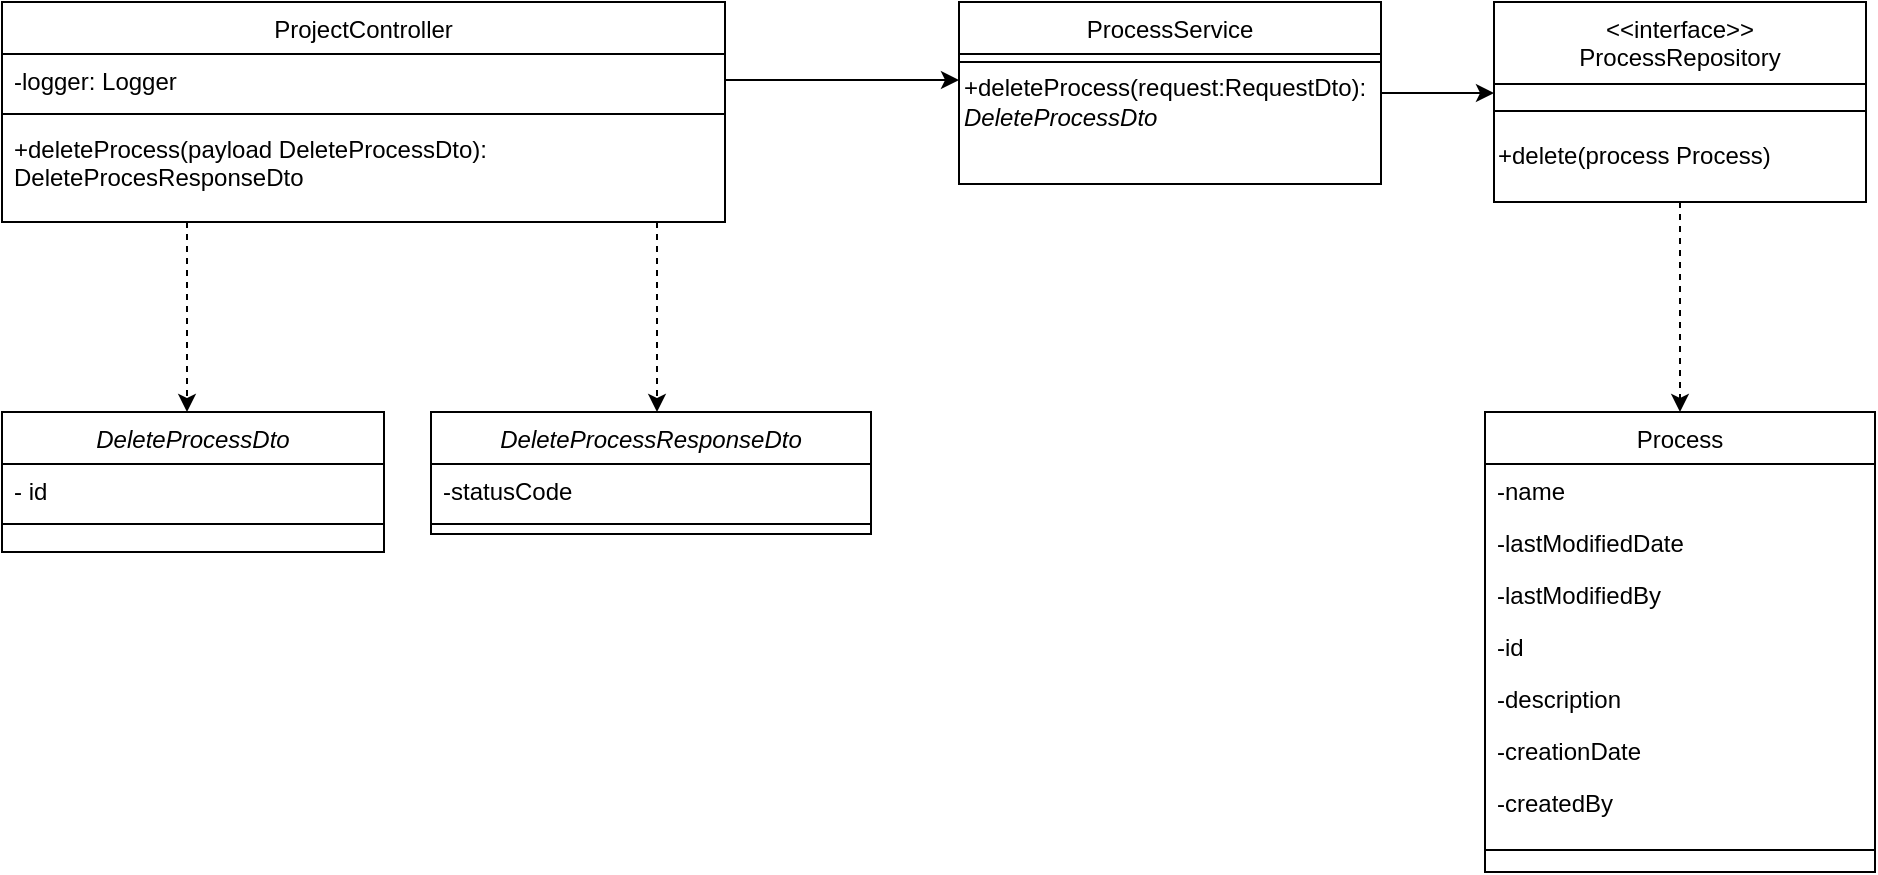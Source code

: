 <mxfile version="14.1.1" type="github" pages="29">
  <diagram name="12. delete process" id="ifplAuGxHFs9P8X-DJdC">
    <mxGraphModel dx="1328" dy="594" grid="0" gridSize="1" guides="1" tooltips="1" connect="1" arrows="1" fold="1" page="1" pageScale="1" pageWidth="1169" pageHeight="827" background="none" math="0" shadow="0">
      <root>
        <mxCell id="XkufAA2C2IpG-q2JPVwe-0" />
        <mxCell id="XkufAA2C2IpG-q2JPVwe-1" parent="XkufAA2C2IpG-q2JPVwe-0" />
        <mxCell id="XkufAA2C2IpG-q2JPVwe-2" value="DeleteProcessDto" style="swimlane;fontStyle=2;align=center;verticalAlign=top;childLayout=stackLayout;horizontal=1;startSize=26;horizontalStack=0;resizeParent=1;resizeLast=0;collapsible=1;marginBottom=0;rounded=0;shadow=0;strokeWidth=1;" vertex="1" parent="XkufAA2C2IpG-q2JPVwe-1">
          <mxGeometry x="29" y="268" width="191" height="70" as="geometry">
            <mxRectangle x="230" y="140" width="160" height="26" as="alternateBounds" />
          </mxGeometry>
        </mxCell>
        <mxCell id="XkufAA2C2IpG-q2JPVwe-3" value="- id" style="text;align=left;verticalAlign=top;spacingLeft=4;spacingRight=4;overflow=hidden;rotatable=0;points=[[0,0.5],[1,0.5]];portConstraint=eastwest;" vertex="1" parent="XkufAA2C2IpG-q2JPVwe-2">
          <mxGeometry y="26" width="191" height="26" as="geometry" />
        </mxCell>
        <mxCell id="XkufAA2C2IpG-q2JPVwe-4" value="" style="line;html=1;strokeWidth=1;align=left;verticalAlign=middle;spacingTop=-1;spacingLeft=3;spacingRight=3;rotatable=0;labelPosition=right;points=[];portConstraint=eastwest;" vertex="1" parent="XkufAA2C2IpG-q2JPVwe-2">
          <mxGeometry y="52" width="191" height="8" as="geometry" />
        </mxCell>
        <mxCell id="XkufAA2C2IpG-q2JPVwe-5" style="edgeStyle=orthogonalEdgeStyle;rounded=0;orthogonalLoop=1;jettySize=auto;html=1;dashed=1;" edge="1" parent="XkufAA2C2IpG-q2JPVwe-1" source="XkufAA2C2IpG-q2JPVwe-6" target="XkufAA2C2IpG-q2JPVwe-20">
          <mxGeometry relative="1" as="geometry" />
        </mxCell>
        <mxCell id="XkufAA2C2IpG-q2JPVwe-6" value="&lt;&lt;interface&gt;&gt;&#xa;ProcessRepository" style="swimlane;fontStyle=0;align=center;verticalAlign=top;childLayout=stackLayout;horizontal=1;startSize=41;horizontalStack=0;resizeParent=1;resizeLast=0;collapsible=1;marginBottom=0;rounded=0;shadow=0;strokeWidth=1;" vertex="1" parent="XkufAA2C2IpG-q2JPVwe-1">
          <mxGeometry x="775" y="63" width="186" height="100" as="geometry">
            <mxRectangle x="590" y="380" width="160" height="26" as="alternateBounds" />
          </mxGeometry>
        </mxCell>
        <mxCell id="XkufAA2C2IpG-q2JPVwe-7" value="" style="line;html=1;strokeWidth=1;align=left;verticalAlign=middle;spacingTop=-1;spacingLeft=3;spacingRight=3;rotatable=0;labelPosition=right;points=[];portConstraint=eastwest;" vertex="1" parent="XkufAA2C2IpG-q2JPVwe-6">
          <mxGeometry y="41" width="186" height="27" as="geometry" />
        </mxCell>
        <mxCell id="XkufAA2C2IpG-q2JPVwe-8" value="+delete(process Process)" style="text;html=1;align=left;verticalAlign=middle;resizable=0;points=[];autosize=1;" vertex="1" parent="XkufAA2C2IpG-q2JPVwe-6">
          <mxGeometry y="68" width="186" height="18" as="geometry" />
        </mxCell>
        <mxCell id="XkufAA2C2IpG-q2JPVwe-9" style="edgeStyle=orthogonalEdgeStyle;rounded=0;orthogonalLoop=1;jettySize=auto;html=1;" edge="1" parent="XkufAA2C2IpG-q2JPVwe-1" source="XkufAA2C2IpG-q2JPVwe-10" target="XkufAA2C2IpG-q2JPVwe-6">
          <mxGeometry relative="1" as="geometry">
            <Array as="points">
              <mxPoint x="754" y="109" />
              <mxPoint x="754" y="109" />
            </Array>
          </mxGeometry>
        </mxCell>
        <mxCell id="XkufAA2C2IpG-q2JPVwe-10" value="ProcessService" style="swimlane;fontStyle=0;align=center;verticalAlign=top;childLayout=stackLayout;horizontal=1;startSize=26;horizontalStack=0;resizeParent=1;resizeLast=0;collapsible=1;marginBottom=0;rounded=0;shadow=0;strokeWidth=1;" vertex="1" parent="XkufAA2C2IpG-q2JPVwe-1">
          <mxGeometry x="507.5" y="63" width="211" height="91" as="geometry">
            <mxRectangle x="340" y="380" width="170" height="26" as="alternateBounds" />
          </mxGeometry>
        </mxCell>
        <mxCell id="XkufAA2C2IpG-q2JPVwe-11" value="" style="line;html=1;strokeWidth=1;align=left;verticalAlign=middle;spacingTop=-1;spacingLeft=3;spacingRight=3;rotatable=0;labelPosition=right;points=[];portConstraint=eastwest;" vertex="1" parent="XkufAA2C2IpG-q2JPVwe-10">
          <mxGeometry y="26" width="211" height="8" as="geometry" />
        </mxCell>
        <mxCell id="XkufAA2C2IpG-q2JPVwe-12" value="&lt;div&gt;&lt;span&gt;+deleteProcess(request:RequestDto):&lt;/span&gt;&lt;/div&gt;&lt;span style=&quot;font-style: italic&quot;&gt;DeleteProcessDto&lt;/span&gt;" style="text;html=1;align=left;verticalAlign=middle;resizable=0;points=[];autosize=1;" vertex="1" parent="XkufAA2C2IpG-q2JPVwe-10">
          <mxGeometry y="34" width="211" height="32" as="geometry" />
        </mxCell>
        <mxCell id="XkufAA2C2IpG-q2JPVwe-13" style="edgeStyle=orthogonalEdgeStyle;rounded=0;orthogonalLoop=1;jettySize=auto;html=1;dashed=1;" edge="1" parent="XkufAA2C2IpG-q2JPVwe-1" source="XkufAA2C2IpG-q2JPVwe-16" target="XkufAA2C2IpG-q2JPVwe-2">
          <mxGeometry relative="1" as="geometry">
            <Array as="points">
              <mxPoint x="121.5" y="201" />
              <mxPoint x="121.5" y="201" />
            </Array>
          </mxGeometry>
        </mxCell>
        <mxCell id="XkufAA2C2IpG-q2JPVwe-14" style="edgeStyle=orthogonalEdgeStyle;rounded=0;orthogonalLoop=1;jettySize=auto;html=1;dashed=1;" edge="1" parent="XkufAA2C2IpG-q2JPVwe-1" source="XkufAA2C2IpG-q2JPVwe-16" target="XkufAA2C2IpG-q2JPVwe-29">
          <mxGeometry relative="1" as="geometry">
            <Array as="points">
              <mxPoint x="356.5" y="228" />
              <mxPoint x="356.5" y="228" />
            </Array>
          </mxGeometry>
        </mxCell>
        <mxCell id="XkufAA2C2IpG-q2JPVwe-15" style="edgeStyle=orthogonalEdgeStyle;rounded=0;orthogonalLoop=1;jettySize=auto;html=1;" edge="1" parent="XkufAA2C2IpG-q2JPVwe-1" source="XkufAA2C2IpG-q2JPVwe-16" target="XkufAA2C2IpG-q2JPVwe-10">
          <mxGeometry relative="1" as="geometry">
            <Array as="points">
              <mxPoint x="462" y="102" />
              <mxPoint x="462" y="102" />
            </Array>
          </mxGeometry>
        </mxCell>
        <mxCell id="XkufAA2C2IpG-q2JPVwe-16" value="ProjectController" style="swimlane;fontStyle=0;align=center;verticalAlign=top;childLayout=stackLayout;horizontal=1;startSize=26;horizontalStack=0;resizeParent=1;resizeLast=0;collapsible=1;marginBottom=0;rounded=0;shadow=0;strokeWidth=1;" vertex="1" parent="XkufAA2C2IpG-q2JPVwe-1">
          <mxGeometry x="29" y="63" width="361.5" height="110" as="geometry">
            <mxRectangle x="550" y="140" width="160" height="26" as="alternateBounds" />
          </mxGeometry>
        </mxCell>
        <mxCell id="XkufAA2C2IpG-q2JPVwe-17" value="-logger: Logger" style="text;align=left;verticalAlign=top;spacingLeft=4;spacingRight=4;overflow=hidden;rotatable=0;points=[[0,0.5],[1,0.5]];portConstraint=eastwest;" vertex="1" parent="XkufAA2C2IpG-q2JPVwe-16">
          <mxGeometry y="26" width="361.5" height="26" as="geometry" />
        </mxCell>
        <mxCell id="XkufAA2C2IpG-q2JPVwe-18" value="" style="line;html=1;strokeWidth=1;align=left;verticalAlign=middle;spacingTop=-1;spacingLeft=3;spacingRight=3;rotatable=0;labelPosition=right;points=[];portConstraint=eastwest;" vertex="1" parent="XkufAA2C2IpG-q2JPVwe-16">
          <mxGeometry y="52" width="361.5" height="8" as="geometry" />
        </mxCell>
        <mxCell id="XkufAA2C2IpG-q2JPVwe-19" value="+deleteProcess(payload DeleteProcessDto):&#xa;DeleteProcesResponseDto" style="text;align=left;verticalAlign=top;spacingLeft=4;spacingRight=4;overflow=hidden;rotatable=0;points=[[0,0.5],[1,0.5]];portConstraint=eastwest;" vertex="1" parent="XkufAA2C2IpG-q2JPVwe-16">
          <mxGeometry y="60" width="361.5" height="50" as="geometry" />
        </mxCell>
        <mxCell id="XkufAA2C2IpG-q2JPVwe-20" value="Process" style="swimlane;fontStyle=0;align=center;verticalAlign=top;childLayout=stackLayout;horizontal=1;startSize=26;horizontalStack=0;resizeParent=1;resizeLast=0;collapsible=1;marginBottom=0;rounded=0;shadow=0;strokeWidth=1;" vertex="1" parent="XkufAA2C2IpG-q2JPVwe-1">
          <mxGeometry x="770.5" y="268" width="195" height="230" as="geometry">
            <mxRectangle x="340" y="380" width="170" height="26" as="alternateBounds" />
          </mxGeometry>
        </mxCell>
        <mxCell id="XkufAA2C2IpG-q2JPVwe-21" value="-name" style="text;align=left;verticalAlign=top;spacingLeft=4;spacingRight=4;overflow=hidden;rotatable=0;points=[[0,0.5],[1,0.5]];portConstraint=eastwest;rounded=0;shadow=0;html=0;" vertex="1" parent="XkufAA2C2IpG-q2JPVwe-20">
          <mxGeometry y="26" width="195" height="26" as="geometry" />
        </mxCell>
        <mxCell id="XkufAA2C2IpG-q2JPVwe-22" value="-lastModifiedDate" style="text;align=left;verticalAlign=top;spacingLeft=4;spacingRight=4;overflow=hidden;rotatable=0;points=[[0,0.5],[1,0.5]];portConstraint=eastwest;rounded=0;shadow=0;html=0;" vertex="1" parent="XkufAA2C2IpG-q2JPVwe-20">
          <mxGeometry y="52" width="195" height="26" as="geometry" />
        </mxCell>
        <mxCell id="XkufAA2C2IpG-q2JPVwe-23" value="-lastModifiedBy" style="text;align=left;verticalAlign=top;spacingLeft=4;spacingRight=4;overflow=hidden;rotatable=0;points=[[0,0.5],[1,0.5]];portConstraint=eastwest;rounded=0;shadow=0;html=0;" vertex="1" parent="XkufAA2C2IpG-q2JPVwe-20">
          <mxGeometry y="78" width="195" height="26" as="geometry" />
        </mxCell>
        <mxCell id="XkufAA2C2IpG-q2JPVwe-24" value="-id" style="text;align=left;verticalAlign=top;spacingLeft=4;spacingRight=4;overflow=hidden;rotatable=0;points=[[0,0.5],[1,0.5]];portConstraint=eastwest;rounded=0;shadow=0;html=0;" vertex="1" parent="XkufAA2C2IpG-q2JPVwe-20">
          <mxGeometry y="104" width="195" height="26" as="geometry" />
        </mxCell>
        <mxCell id="XkufAA2C2IpG-q2JPVwe-25" value="-description" style="text;align=left;verticalAlign=top;spacingLeft=4;spacingRight=4;overflow=hidden;rotatable=0;points=[[0,0.5],[1,0.5]];portConstraint=eastwest;rounded=0;shadow=0;html=0;" vertex="1" parent="XkufAA2C2IpG-q2JPVwe-20">
          <mxGeometry y="130" width="195" height="26" as="geometry" />
        </mxCell>
        <mxCell id="XkufAA2C2IpG-q2JPVwe-26" value="-creationDate" style="text;align=left;verticalAlign=top;spacingLeft=4;spacingRight=4;overflow=hidden;rotatable=0;points=[[0,0.5],[1,0.5]];portConstraint=eastwest;rounded=0;shadow=0;html=0;" vertex="1" parent="XkufAA2C2IpG-q2JPVwe-20">
          <mxGeometry y="156" width="195" height="26" as="geometry" />
        </mxCell>
        <mxCell id="XkufAA2C2IpG-q2JPVwe-27" value="-createdBy" style="text;align=left;verticalAlign=top;spacingLeft=4;spacingRight=4;overflow=hidden;rotatable=0;points=[[0,0.5],[1,0.5]];portConstraint=eastwest;rounded=0;shadow=0;html=0;" vertex="1" parent="XkufAA2C2IpG-q2JPVwe-20">
          <mxGeometry y="182" width="195" height="26" as="geometry" />
        </mxCell>
        <mxCell id="XkufAA2C2IpG-q2JPVwe-28" value="" style="line;html=1;strokeWidth=1;align=left;verticalAlign=middle;spacingTop=-1;spacingLeft=3;spacingRight=3;rotatable=0;labelPosition=right;points=[];portConstraint=eastwest;" vertex="1" parent="XkufAA2C2IpG-q2JPVwe-20">
          <mxGeometry y="208" width="195" height="22" as="geometry" />
        </mxCell>
        <mxCell id="XkufAA2C2IpG-q2JPVwe-29" value="DeleteProcessResponseDto" style="swimlane;fontStyle=2;align=center;verticalAlign=top;childLayout=stackLayout;horizontal=1;startSize=26;horizontalStack=0;resizeParent=1;resizeLast=0;collapsible=1;marginBottom=0;rounded=0;shadow=0;strokeWidth=1;" vertex="1" parent="XkufAA2C2IpG-q2JPVwe-1">
          <mxGeometry x="243.5" y="268" width="220" height="61" as="geometry">
            <mxRectangle x="230" y="140" width="160" height="26" as="alternateBounds" />
          </mxGeometry>
        </mxCell>
        <mxCell id="XkufAA2C2IpG-q2JPVwe-30" value="-statusCode" style="text;align=left;verticalAlign=top;spacingLeft=4;spacingRight=4;overflow=hidden;rotatable=0;points=[[0,0.5],[1,0.5]];portConstraint=eastwest;rounded=0;shadow=0;html=0;" vertex="1" parent="XkufAA2C2IpG-q2JPVwe-29">
          <mxGeometry y="26" width="220" height="26" as="geometry" />
        </mxCell>
        <mxCell id="XkufAA2C2IpG-q2JPVwe-31" value="" style="line;html=1;strokeWidth=1;align=left;verticalAlign=middle;spacingTop=-1;spacingLeft=3;spacingRight=3;rotatable=0;labelPosition=right;points=[];portConstraint=eastwest;" vertex="1" parent="XkufAA2C2IpG-q2JPVwe-29">
          <mxGeometry y="52" width="220" height="8" as="geometry" />
        </mxCell>
      </root>
    </mxGraphModel>
  </diagram>
  <diagram name="12. update project" id="phalT346uxffKCtFByok">
    <mxGraphModel dx="1328" dy="594" grid="0" gridSize="1" guides="1" tooltips="1" connect="1" arrows="1" fold="1" page="1" pageScale="1" pageWidth="1169" pageHeight="827" background="none" math="0" shadow="0">
      <root>
        <mxCell id="NrULzbkaCXlwqbB9dchl-0" />
        <mxCell id="NrULzbkaCXlwqbB9dchl-1" parent="NrULzbkaCXlwqbB9dchl-0" />
        <mxCell id="NrULzbkaCXlwqbB9dchl-2" value="PutProcessDto" style="swimlane;fontStyle=2;align=center;verticalAlign=top;childLayout=stackLayout;horizontal=1;startSize=26;horizontalStack=0;resizeParent=1;resizeLast=0;collapsible=1;marginBottom=0;rounded=0;shadow=0;strokeWidth=1;" vertex="1" parent="NrULzbkaCXlwqbB9dchl-1">
          <mxGeometry x="29" y="268" width="191" height="164" as="geometry">
            <mxRectangle x="230" y="140" width="160" height="26" as="alternateBounds" />
          </mxGeometry>
        </mxCell>
        <mxCell id="NrULzbkaCXlwqbB9dchl-3" value="- name" style="text;align=left;verticalAlign=top;spacingLeft=4;spacingRight=4;overflow=hidden;rotatable=0;points=[[0,0.5],[1,0.5]];portConstraint=eastwest;" vertex="1" parent="NrULzbkaCXlwqbB9dchl-2">
          <mxGeometry y="26" width="191" height="26" as="geometry" />
        </mxCell>
        <mxCell id="NrULzbkaCXlwqbB9dchl-4" value="- description" style="text;align=left;verticalAlign=top;spacingLeft=4;spacingRight=4;overflow=hidden;rotatable=0;points=[[0,0.5],[1,0.5]];portConstraint=eastwest;rounded=0;shadow=0;html=0;" vertex="1" parent="NrULzbkaCXlwqbB9dchl-2">
          <mxGeometry y="52" width="191" height="26" as="geometry" />
        </mxCell>
        <mxCell id="NrULzbkaCXlwqbB9dchl-5" value="- id" style="text;align=left;verticalAlign=top;spacingLeft=4;spacingRight=4;overflow=hidden;rotatable=0;points=[[0,0.5],[1,0.5]];portConstraint=eastwest;rounded=0;shadow=0;html=0;" vertex="1" parent="NrULzbkaCXlwqbB9dchl-2">
          <mxGeometry y="78" width="191" height="26" as="geometry" />
        </mxCell>
        <mxCell id="NrULzbkaCXlwqbB9dchl-6" value="- type" style="text;align=left;verticalAlign=top;spacingLeft=4;spacingRight=4;overflow=hidden;rotatable=0;points=[[0,0.5],[1,0.5]];portConstraint=eastwest;" vertex="1" parent="NrULzbkaCXlwqbB9dchl-2">
          <mxGeometry y="104" width="191" height="26" as="geometry" />
        </mxCell>
        <mxCell id="NrULzbkaCXlwqbB9dchl-7" value="- extensions" style="text;align=left;verticalAlign=top;spacingLeft=4;spacingRight=4;overflow=hidden;rotatable=0;points=[[0,0.5],[1,0.5]];portConstraint=eastwest;" vertex="1" parent="NrULzbkaCXlwqbB9dchl-2">
          <mxGeometry y="130" width="191" height="26" as="geometry" />
        </mxCell>
        <mxCell id="NrULzbkaCXlwqbB9dchl-8" value="" style="line;html=1;strokeWidth=1;align=left;verticalAlign=middle;spacingTop=-1;spacingLeft=3;spacingRight=3;rotatable=0;labelPosition=right;points=[];portConstraint=eastwest;" vertex="1" parent="NrULzbkaCXlwqbB9dchl-2">
          <mxGeometry y="156" width="191" height="8" as="geometry" />
        </mxCell>
        <mxCell id="NrULzbkaCXlwqbB9dchl-9" style="edgeStyle=orthogonalEdgeStyle;rounded=0;orthogonalLoop=1;jettySize=auto;html=1;dashed=1;" edge="1" parent="NrULzbkaCXlwqbB9dchl-1" source="NrULzbkaCXlwqbB9dchl-10" target="NrULzbkaCXlwqbB9dchl-24">
          <mxGeometry relative="1" as="geometry" />
        </mxCell>
        <mxCell id="NrULzbkaCXlwqbB9dchl-10" value="&lt;&lt;interface&gt;&gt;&#xa;ProcessRepository" style="swimlane;fontStyle=0;align=center;verticalAlign=top;childLayout=stackLayout;horizontal=1;startSize=41;horizontalStack=0;resizeParent=1;resizeLast=0;collapsible=1;marginBottom=0;rounded=0;shadow=0;strokeWidth=1;" vertex="1" parent="NrULzbkaCXlwqbB9dchl-1">
          <mxGeometry x="775" y="63" width="186" height="100" as="geometry">
            <mxRectangle x="590" y="380" width="160" height="26" as="alternateBounds" />
          </mxGeometry>
        </mxCell>
        <mxCell id="NrULzbkaCXlwqbB9dchl-11" value="" style="line;html=1;strokeWidth=1;align=left;verticalAlign=middle;spacingTop=-1;spacingLeft=3;spacingRight=3;rotatable=0;labelPosition=right;points=[];portConstraint=eastwest;" vertex="1" parent="NrULzbkaCXlwqbB9dchl-10">
          <mxGeometry y="41" width="186" height="27" as="geometry" />
        </mxCell>
        <mxCell id="NrULzbkaCXlwqbB9dchl-12" value="+save(process Process)" style="text;html=1;align=left;verticalAlign=middle;resizable=0;points=[];autosize=1;" vertex="1" parent="NrULzbkaCXlwqbB9dchl-10">
          <mxGeometry y="68" width="186" height="18" as="geometry" />
        </mxCell>
        <mxCell id="NrULzbkaCXlwqbB9dchl-13" style="edgeStyle=orthogonalEdgeStyle;rounded=0;orthogonalLoop=1;jettySize=auto;html=1;" edge="1" parent="NrULzbkaCXlwqbB9dchl-1" source="NrULzbkaCXlwqbB9dchl-14" target="NrULzbkaCXlwqbB9dchl-10">
          <mxGeometry relative="1" as="geometry">
            <Array as="points">
              <mxPoint x="754" y="109" />
              <mxPoint x="754" y="109" />
            </Array>
          </mxGeometry>
        </mxCell>
        <mxCell id="NrULzbkaCXlwqbB9dchl-14" value="ProcessService" style="swimlane;fontStyle=0;align=center;verticalAlign=top;childLayout=stackLayout;horizontal=1;startSize=26;horizontalStack=0;resizeParent=1;resizeLast=0;collapsible=1;marginBottom=0;rounded=0;shadow=0;strokeWidth=1;" vertex="1" parent="NrULzbkaCXlwqbB9dchl-1">
          <mxGeometry x="507.5" y="63" width="215" height="91" as="geometry">
            <mxRectangle x="340" y="380" width="170" height="26" as="alternateBounds" />
          </mxGeometry>
        </mxCell>
        <mxCell id="NrULzbkaCXlwqbB9dchl-15" value="" style="line;html=1;strokeWidth=1;align=left;verticalAlign=middle;spacingTop=-1;spacingLeft=3;spacingRight=3;rotatable=0;labelPosition=right;points=[];portConstraint=eastwest;" vertex="1" parent="NrULzbkaCXlwqbB9dchl-14">
          <mxGeometry y="26" width="215" height="8" as="geometry" />
        </mxCell>
        <mxCell id="NrULzbkaCXlwqbB9dchl-16" value="&lt;div&gt;&lt;span&gt;+updateProcess(request:RequestDto):&lt;/span&gt;&lt;/div&gt;&lt;span style=&quot;font-style: italic&quot;&gt;PutProcessDto&lt;/span&gt;" style="text;html=1;align=left;verticalAlign=middle;resizable=0;points=[];autosize=1;" vertex="1" parent="NrULzbkaCXlwqbB9dchl-14">
          <mxGeometry y="34" width="215" height="32" as="geometry" />
        </mxCell>
        <mxCell id="NrULzbkaCXlwqbB9dchl-17" style="edgeStyle=orthogonalEdgeStyle;rounded=0;orthogonalLoop=1;jettySize=auto;html=1;dashed=1;" edge="1" parent="NrULzbkaCXlwqbB9dchl-1" source="NrULzbkaCXlwqbB9dchl-20" target="NrULzbkaCXlwqbB9dchl-2">
          <mxGeometry relative="1" as="geometry">
            <Array as="points">
              <mxPoint x="121.5" y="201" />
              <mxPoint x="121.5" y="201" />
            </Array>
          </mxGeometry>
        </mxCell>
        <mxCell id="NrULzbkaCXlwqbB9dchl-18" style="edgeStyle=orthogonalEdgeStyle;rounded=0;orthogonalLoop=1;jettySize=auto;html=1;dashed=1;" edge="1" parent="NrULzbkaCXlwqbB9dchl-1" source="NrULzbkaCXlwqbB9dchl-20" target="NrULzbkaCXlwqbB9dchl-34">
          <mxGeometry relative="1" as="geometry">
            <Array as="points">
              <mxPoint x="356.5" y="228" />
              <mxPoint x="356.5" y="228" />
            </Array>
          </mxGeometry>
        </mxCell>
        <mxCell id="NrULzbkaCXlwqbB9dchl-19" style="edgeStyle=orthogonalEdgeStyle;rounded=0;orthogonalLoop=1;jettySize=auto;html=1;" edge="1" parent="NrULzbkaCXlwqbB9dchl-1" source="NrULzbkaCXlwqbB9dchl-20" target="NrULzbkaCXlwqbB9dchl-14">
          <mxGeometry relative="1" as="geometry">
            <Array as="points">
              <mxPoint x="462" y="102" />
              <mxPoint x="462" y="102" />
            </Array>
          </mxGeometry>
        </mxCell>
        <mxCell id="NrULzbkaCXlwqbB9dchl-20" value="ProcessController" style="swimlane;fontStyle=0;align=center;verticalAlign=top;childLayout=stackLayout;horizontal=1;startSize=26;horizontalStack=0;resizeParent=1;resizeLast=0;collapsible=1;marginBottom=0;rounded=0;shadow=0;strokeWidth=1;" vertex="1" parent="NrULzbkaCXlwqbB9dchl-1">
          <mxGeometry x="29" y="63" width="361.5" height="110" as="geometry">
            <mxRectangle x="550" y="140" width="160" height="26" as="alternateBounds" />
          </mxGeometry>
        </mxCell>
        <mxCell id="NrULzbkaCXlwqbB9dchl-21" value="-logger: Logger" style="text;align=left;verticalAlign=top;spacingLeft=4;spacingRight=4;overflow=hidden;rotatable=0;points=[[0,0.5],[1,0.5]];portConstraint=eastwest;" vertex="1" parent="NrULzbkaCXlwqbB9dchl-20">
          <mxGeometry y="26" width="361.5" height="26" as="geometry" />
        </mxCell>
        <mxCell id="NrULzbkaCXlwqbB9dchl-22" value="" style="line;html=1;strokeWidth=1;align=left;verticalAlign=middle;spacingTop=-1;spacingLeft=3;spacingRight=3;rotatable=0;labelPosition=right;points=[];portConstraint=eastwest;" vertex="1" parent="NrULzbkaCXlwqbB9dchl-20">
          <mxGeometry y="52" width="361.5" height="8" as="geometry" />
        </mxCell>
        <mxCell id="NrULzbkaCXlwqbB9dchl-23" value="+putProcess(payload PutProcessDto): PutProcesResponseDto" style="text;align=left;verticalAlign=top;spacingLeft=4;spacingRight=4;overflow=hidden;rotatable=0;points=[[0,0.5],[1,0.5]];portConstraint=eastwest;" vertex="1" parent="NrULzbkaCXlwqbB9dchl-20">
          <mxGeometry y="60" width="361.5" height="50" as="geometry" />
        </mxCell>
        <mxCell id="NrULzbkaCXlwqbB9dchl-24" value="Process" style="swimlane;fontStyle=0;align=center;verticalAlign=top;childLayout=stackLayout;horizontal=1;startSize=26;horizontalStack=0;resizeParent=1;resizeLast=0;collapsible=1;marginBottom=0;rounded=0;shadow=0;strokeWidth=1;" vertex="1" parent="NrULzbkaCXlwqbB9dchl-1">
          <mxGeometry x="770.5" y="268" width="195" height="256" as="geometry">
            <mxRectangle x="340" y="380" width="170" height="26" as="alternateBounds" />
          </mxGeometry>
        </mxCell>
        <mxCell id="NrULzbkaCXlwqbB9dchl-25" value="-name" style="text;align=left;verticalAlign=top;spacingLeft=4;spacingRight=4;overflow=hidden;rotatable=0;points=[[0,0.5],[1,0.5]];portConstraint=eastwest;rounded=0;shadow=0;html=0;" vertex="1" parent="NrULzbkaCXlwqbB9dchl-24">
          <mxGeometry y="26" width="195" height="26" as="geometry" />
        </mxCell>
        <mxCell id="NrULzbkaCXlwqbB9dchl-26" value="-lastModifiedDate" style="text;align=left;verticalAlign=top;spacingLeft=4;spacingRight=4;overflow=hidden;rotatable=0;points=[[0,0.5],[1,0.5]];portConstraint=eastwest;rounded=0;shadow=0;html=0;" vertex="1" parent="NrULzbkaCXlwqbB9dchl-24">
          <mxGeometry y="52" width="195" height="26" as="geometry" />
        </mxCell>
        <mxCell id="NrULzbkaCXlwqbB9dchl-27" value="-lastModifiedBy" style="text;align=left;verticalAlign=top;spacingLeft=4;spacingRight=4;overflow=hidden;rotatable=0;points=[[0,0.5],[1,0.5]];portConstraint=eastwest;rounded=0;shadow=0;html=0;" vertex="1" parent="NrULzbkaCXlwqbB9dchl-24">
          <mxGeometry y="78" width="195" height="26" as="geometry" />
        </mxCell>
        <mxCell id="NrULzbkaCXlwqbB9dchl-28" value="-id" style="text;align=left;verticalAlign=top;spacingLeft=4;spacingRight=4;overflow=hidden;rotatable=0;points=[[0,0.5],[1,0.5]];portConstraint=eastwest;rounded=0;shadow=0;html=0;" vertex="1" parent="NrULzbkaCXlwqbB9dchl-24">
          <mxGeometry y="104" width="195" height="26" as="geometry" />
        </mxCell>
        <mxCell id="NrULzbkaCXlwqbB9dchl-29" value="-description" style="text;align=left;verticalAlign=top;spacingLeft=4;spacingRight=4;overflow=hidden;rotatable=0;points=[[0,0.5],[1,0.5]];portConstraint=eastwest;rounded=0;shadow=0;html=0;" vertex="1" parent="NrULzbkaCXlwqbB9dchl-24">
          <mxGeometry y="130" width="195" height="26" as="geometry" />
        </mxCell>
        <mxCell id="NrULzbkaCXlwqbB9dchl-30" value="-creationDate" style="text;align=left;verticalAlign=top;spacingLeft=4;spacingRight=4;overflow=hidden;rotatable=0;points=[[0,0.5],[1,0.5]];portConstraint=eastwest;rounded=0;shadow=0;html=0;" vertex="1" parent="NrULzbkaCXlwqbB9dchl-24">
          <mxGeometry y="156" width="195" height="26" as="geometry" />
        </mxCell>
        <mxCell id="NrULzbkaCXlwqbB9dchl-31" value="-createdBy" style="text;align=left;verticalAlign=top;spacingLeft=4;spacingRight=4;overflow=hidden;rotatable=0;points=[[0,0.5],[1,0.5]];portConstraint=eastwest;rounded=0;shadow=0;html=0;" vertex="1" parent="NrULzbkaCXlwqbB9dchl-24">
          <mxGeometry y="182" width="195" height="26" as="geometry" />
        </mxCell>
        <mxCell id="NrULzbkaCXlwqbB9dchl-32" value="-type" style="text;align=left;verticalAlign=top;spacingLeft=4;spacingRight=4;overflow=hidden;rotatable=0;points=[[0,0.5],[1,0.5]];portConstraint=eastwest;rounded=0;shadow=0;html=0;" vertex="1" parent="NrULzbkaCXlwqbB9dchl-24">
          <mxGeometry y="208" width="195" height="26" as="geometry" />
        </mxCell>
        <mxCell id="NrULzbkaCXlwqbB9dchl-33" value="" style="line;html=1;strokeWidth=1;align=left;verticalAlign=middle;spacingTop=-1;spacingLeft=3;spacingRight=3;rotatable=0;labelPosition=right;points=[];portConstraint=eastwest;" vertex="1" parent="NrULzbkaCXlwqbB9dchl-24">
          <mxGeometry y="234" width="195" height="22" as="geometry" />
        </mxCell>
        <mxCell id="NrULzbkaCXlwqbB9dchl-34" value="PutProcesResponseDto" style="swimlane;fontStyle=2;align=center;verticalAlign=top;childLayout=stackLayout;horizontal=1;startSize=26;horizontalStack=0;resizeParent=1;resizeLast=0;collapsible=1;marginBottom=0;rounded=0;shadow=0;strokeWidth=1;" vertex="1" parent="NrULzbkaCXlwqbB9dchl-1">
          <mxGeometry x="243.5" y="268" width="220" height="242" as="geometry">
            <mxRectangle x="230" y="140" width="160" height="26" as="alternateBounds" />
          </mxGeometry>
        </mxCell>
        <mxCell id="NrULzbkaCXlwqbB9dchl-35" value="-createdBy" style="text;align=left;verticalAlign=top;spacingLeft=4;spacingRight=4;overflow=hidden;rotatable=0;points=[[0,0.5],[1,0.5]];portConstraint=eastwest;rounded=0;shadow=0;html=0;" vertex="1" parent="NrULzbkaCXlwqbB9dchl-34">
          <mxGeometry y="26" width="220" height="26" as="geometry" />
        </mxCell>
        <mxCell id="NrULzbkaCXlwqbB9dchl-36" value="-creationDate" style="text;align=left;verticalAlign=top;spacingLeft=4;spacingRight=4;overflow=hidden;rotatable=0;points=[[0,0.5],[1,0.5]];portConstraint=eastwest;rounded=0;shadow=0;html=0;" vertex="1" parent="NrULzbkaCXlwqbB9dchl-34">
          <mxGeometry y="52" width="220" height="26" as="geometry" />
        </mxCell>
        <mxCell id="NrULzbkaCXlwqbB9dchl-37" value="- extensions" style="text;align=left;verticalAlign=top;spacingLeft=4;spacingRight=4;overflow=hidden;rotatable=0;points=[[0,0.5],[1,0.5]];portConstraint=eastwest;rounded=0;shadow=0;html=0;" vertex="1" parent="NrULzbkaCXlwqbB9dchl-34">
          <mxGeometry y="78" width="220" height="26" as="geometry" />
        </mxCell>
        <mxCell id="NrULzbkaCXlwqbB9dchl-38" value="-id" style="text;align=left;verticalAlign=top;spacingLeft=4;spacingRight=4;overflow=hidden;rotatable=0;points=[[0,0.5],[1,0.5]];portConstraint=eastwest;rounded=0;shadow=0;html=0;" vertex="1" parent="NrULzbkaCXlwqbB9dchl-34">
          <mxGeometry y="104" width="220" height="26" as="geometry" />
        </mxCell>
        <mxCell id="NrULzbkaCXlwqbB9dchl-39" value="-lastModifiedBy" style="text;align=left;verticalAlign=top;spacingLeft=4;spacingRight=4;overflow=hidden;rotatable=0;points=[[0,0.5],[1,0.5]];portConstraint=eastwest;rounded=0;shadow=0;html=0;" vertex="1" parent="NrULzbkaCXlwqbB9dchl-34">
          <mxGeometry y="130" width="220" height="26" as="geometry" />
        </mxCell>
        <mxCell id="NrULzbkaCXlwqbB9dchl-40" value="-lastModifiedDate" style="text;align=left;verticalAlign=top;spacingLeft=4;spacingRight=4;overflow=hidden;rotatable=0;points=[[0,0.5],[1,0.5]];portConstraint=eastwest;rounded=0;shadow=0;html=0;" vertex="1" parent="NrULzbkaCXlwqbB9dchl-34">
          <mxGeometry y="156" width="220" height="26" as="geometry" />
        </mxCell>
        <mxCell id="NrULzbkaCXlwqbB9dchl-41" value="-name" style="text;align=left;verticalAlign=top;spacingLeft=4;spacingRight=4;overflow=hidden;rotatable=0;points=[[0,0.5],[1,0.5]];portConstraint=eastwest;rounded=0;shadow=0;html=0;" vertex="1" parent="NrULzbkaCXlwqbB9dchl-34">
          <mxGeometry y="182" width="220" height="26" as="geometry" />
        </mxCell>
        <mxCell id="NrULzbkaCXlwqbB9dchl-42" value="-type" style="text;align=left;verticalAlign=top;spacingLeft=4;spacingRight=4;overflow=hidden;rotatable=0;points=[[0,0.5],[1,0.5]];portConstraint=eastwest;rounded=0;shadow=0;html=0;" vertex="1" parent="NrULzbkaCXlwqbB9dchl-34">
          <mxGeometry y="208" width="220" height="26" as="geometry" />
        </mxCell>
        <mxCell id="NrULzbkaCXlwqbB9dchl-43" value="" style="line;html=1;strokeWidth=1;align=left;verticalAlign=middle;spacingTop=-1;spacingLeft=3;spacingRight=3;rotatable=0;labelPosition=right;points=[];portConstraint=eastwest;" vertex="1" parent="NrULzbkaCXlwqbB9dchl-34">
          <mxGeometry y="234" width="220" height="8" as="geometry" />
        </mxCell>
      </root>
    </mxGraphModel>
  </diagram>
  <diagram name="12. add project" id="J6dTGfoZBS3MUTUV8ibt">
    <mxGraphModel dx="1328" dy="594" grid="0" gridSize="1" guides="1" tooltips="1" connect="1" arrows="1" fold="1" page="1" pageScale="1" pageWidth="1169" pageHeight="827" background="none" math="0" shadow="0">
      <root>
        <mxCell id="p8fMzAM-clPoUVImV-b3-0" />
        <mxCell id="p8fMzAM-clPoUVImV-b3-1" parent="p8fMzAM-clPoUVImV-b3-0" />
        <mxCell id="p8fMzAM-clPoUVImV-b3-2" value="PostProcessDto" style="swimlane;fontStyle=2;align=center;verticalAlign=top;childLayout=stackLayout;horizontal=1;startSize=26;horizontalStack=0;resizeParent=1;resizeLast=0;collapsible=1;marginBottom=0;rounded=0;shadow=0;strokeWidth=1;" vertex="1" parent="p8fMzAM-clPoUVImV-b3-1">
          <mxGeometry x="29" y="268" width="191" height="164" as="geometry">
            <mxRectangle x="230" y="140" width="160" height="26" as="alternateBounds" />
          </mxGeometry>
        </mxCell>
        <mxCell id="p8fMzAM-clPoUVImV-b3-3" value="- name" style="text;align=left;verticalAlign=top;spacingLeft=4;spacingRight=4;overflow=hidden;rotatable=0;points=[[0,0.5],[1,0.5]];portConstraint=eastwest;" vertex="1" parent="p8fMzAM-clPoUVImV-b3-2">
          <mxGeometry y="26" width="191" height="26" as="geometry" />
        </mxCell>
        <mxCell id="p8fMzAM-clPoUVImV-b3-4" value="- description" style="text;align=left;verticalAlign=top;spacingLeft=4;spacingRight=4;overflow=hidden;rotatable=0;points=[[0,0.5],[1,0.5]];portConstraint=eastwest;rounded=0;shadow=0;html=0;" vertex="1" parent="p8fMzAM-clPoUVImV-b3-2">
          <mxGeometry y="52" width="191" height="26" as="geometry" />
        </mxCell>
        <mxCell id="p8fMzAM-clPoUVImV-b3-39" value="- id" style="text;align=left;verticalAlign=top;spacingLeft=4;spacingRight=4;overflow=hidden;rotatable=0;points=[[0,0.5],[1,0.5]];portConstraint=eastwest;rounded=0;shadow=0;html=0;" vertex="1" parent="p8fMzAM-clPoUVImV-b3-2">
          <mxGeometry y="78" width="191" height="26" as="geometry" />
        </mxCell>
        <mxCell id="p8fMzAM-clPoUVImV-b3-40" value="- type" style="text;align=left;verticalAlign=top;spacingLeft=4;spacingRight=4;overflow=hidden;rotatable=0;points=[[0,0.5],[1,0.5]];portConstraint=eastwest;" vertex="1" parent="p8fMzAM-clPoUVImV-b3-2">
          <mxGeometry y="104" width="191" height="26" as="geometry" />
        </mxCell>
        <mxCell id="p8fMzAM-clPoUVImV-b3-41" value="- extensions" style="text;align=left;verticalAlign=top;spacingLeft=4;spacingRight=4;overflow=hidden;rotatable=0;points=[[0,0.5],[1,0.5]];portConstraint=eastwest;" vertex="1" parent="p8fMzAM-clPoUVImV-b3-2">
          <mxGeometry y="130" width="191" height="26" as="geometry" />
        </mxCell>
        <mxCell id="p8fMzAM-clPoUVImV-b3-5" value="" style="line;html=1;strokeWidth=1;align=left;verticalAlign=middle;spacingTop=-1;spacingLeft=3;spacingRight=3;rotatable=0;labelPosition=right;points=[];portConstraint=eastwest;" vertex="1" parent="p8fMzAM-clPoUVImV-b3-2">
          <mxGeometry y="156" width="191" height="8" as="geometry" />
        </mxCell>
        <mxCell id="p8fMzAM-clPoUVImV-b3-6" style="edgeStyle=orthogonalEdgeStyle;rounded=0;orthogonalLoop=1;jettySize=auto;html=1;dashed=1;" edge="1" parent="p8fMzAM-clPoUVImV-b3-1" source="p8fMzAM-clPoUVImV-b3-7" target="p8fMzAM-clPoUVImV-b3-21">
          <mxGeometry relative="1" as="geometry" />
        </mxCell>
        <mxCell id="p8fMzAM-clPoUVImV-b3-7" value="&lt;&lt;interface&gt;&gt;&#xa;ProcessRepository" style="swimlane;fontStyle=0;align=center;verticalAlign=top;childLayout=stackLayout;horizontal=1;startSize=41;horizontalStack=0;resizeParent=1;resizeLast=0;collapsible=1;marginBottom=0;rounded=0;shadow=0;strokeWidth=1;" vertex="1" parent="p8fMzAM-clPoUVImV-b3-1">
          <mxGeometry x="775" y="63" width="186" height="100" as="geometry">
            <mxRectangle x="590" y="380" width="160" height="26" as="alternateBounds" />
          </mxGeometry>
        </mxCell>
        <mxCell id="p8fMzAM-clPoUVImV-b3-8" value="" style="line;html=1;strokeWidth=1;align=left;verticalAlign=middle;spacingTop=-1;spacingLeft=3;spacingRight=3;rotatable=0;labelPosition=right;points=[];portConstraint=eastwest;" vertex="1" parent="p8fMzAM-clPoUVImV-b3-7">
          <mxGeometry y="41" width="186" height="27" as="geometry" />
        </mxCell>
        <mxCell id="p8fMzAM-clPoUVImV-b3-9" value="+save(process Process)" style="text;html=1;align=left;verticalAlign=middle;resizable=0;points=[];autosize=1;" vertex="1" parent="p8fMzAM-clPoUVImV-b3-7">
          <mxGeometry y="68" width="186" height="18" as="geometry" />
        </mxCell>
        <mxCell id="p8fMzAM-clPoUVImV-b3-10" style="edgeStyle=orthogonalEdgeStyle;rounded=0;orthogonalLoop=1;jettySize=auto;html=1;" edge="1" parent="p8fMzAM-clPoUVImV-b3-1" source="p8fMzAM-clPoUVImV-b3-11" target="p8fMzAM-clPoUVImV-b3-7">
          <mxGeometry relative="1" as="geometry">
            <Array as="points">
              <mxPoint x="754" y="109" />
              <mxPoint x="754" y="109" />
            </Array>
          </mxGeometry>
        </mxCell>
        <mxCell id="p8fMzAM-clPoUVImV-b3-11" value="ProcessService" style="swimlane;fontStyle=0;align=center;verticalAlign=top;childLayout=stackLayout;horizontal=1;startSize=26;horizontalStack=0;resizeParent=1;resizeLast=0;collapsible=1;marginBottom=0;rounded=0;shadow=0;strokeWidth=1;" vertex="1" parent="p8fMzAM-clPoUVImV-b3-1">
          <mxGeometry x="507.5" y="63" width="198" height="91" as="geometry">
            <mxRectangle x="340" y="380" width="170" height="26" as="alternateBounds" />
          </mxGeometry>
        </mxCell>
        <mxCell id="p8fMzAM-clPoUVImV-b3-12" value="" style="line;html=1;strokeWidth=1;align=left;verticalAlign=middle;spacingTop=-1;spacingLeft=3;spacingRight=3;rotatable=0;labelPosition=right;points=[];portConstraint=eastwest;" vertex="1" parent="p8fMzAM-clPoUVImV-b3-11">
          <mxGeometry y="26" width="198" height="8" as="geometry" />
        </mxCell>
        <mxCell id="p8fMzAM-clPoUVImV-b3-13" value="&lt;div&gt;&lt;span&gt;+addProcess(request:RequestDto):&lt;/span&gt;&lt;/div&gt;&lt;span style=&quot;font-style: italic&quot;&gt;PostProcessDto&lt;/span&gt;" style="text;html=1;align=left;verticalAlign=middle;resizable=0;points=[];autosize=1;" vertex="1" parent="p8fMzAM-clPoUVImV-b3-11">
          <mxGeometry y="34" width="198" height="32" as="geometry" />
        </mxCell>
        <mxCell id="p8fMzAM-clPoUVImV-b3-14" style="edgeStyle=orthogonalEdgeStyle;rounded=0;orthogonalLoop=1;jettySize=auto;html=1;dashed=1;" edge="1" parent="p8fMzAM-clPoUVImV-b3-1" source="p8fMzAM-clPoUVImV-b3-17" target="p8fMzAM-clPoUVImV-b3-2">
          <mxGeometry relative="1" as="geometry">
            <Array as="points">
              <mxPoint x="121.5" y="201" />
              <mxPoint x="121.5" y="201" />
            </Array>
          </mxGeometry>
        </mxCell>
        <mxCell id="p8fMzAM-clPoUVImV-b3-15" style="edgeStyle=orthogonalEdgeStyle;rounded=0;orthogonalLoop=1;jettySize=auto;html=1;dashed=1;" edge="1" parent="p8fMzAM-clPoUVImV-b3-1" source="p8fMzAM-clPoUVImV-b3-17" target="p8fMzAM-clPoUVImV-b3-30">
          <mxGeometry relative="1" as="geometry">
            <Array as="points">
              <mxPoint x="356.5" y="228" />
              <mxPoint x="356.5" y="228" />
            </Array>
          </mxGeometry>
        </mxCell>
        <mxCell id="p8fMzAM-clPoUVImV-b3-16" style="edgeStyle=orthogonalEdgeStyle;rounded=0;orthogonalLoop=1;jettySize=auto;html=1;" edge="1" parent="p8fMzAM-clPoUVImV-b3-1" source="p8fMzAM-clPoUVImV-b3-17" target="p8fMzAM-clPoUVImV-b3-11">
          <mxGeometry relative="1" as="geometry">
            <Array as="points">
              <mxPoint x="462" y="102" />
              <mxPoint x="462" y="102" />
            </Array>
          </mxGeometry>
        </mxCell>
        <mxCell id="p8fMzAM-clPoUVImV-b3-17" value="ProcessController" style="swimlane;fontStyle=0;align=center;verticalAlign=top;childLayout=stackLayout;horizontal=1;startSize=26;horizontalStack=0;resizeParent=1;resizeLast=0;collapsible=1;marginBottom=0;rounded=0;shadow=0;strokeWidth=1;" vertex="1" parent="p8fMzAM-clPoUVImV-b3-1">
          <mxGeometry x="29" y="63" width="361.5" height="110" as="geometry">
            <mxRectangle x="550" y="140" width="160" height="26" as="alternateBounds" />
          </mxGeometry>
        </mxCell>
        <mxCell id="p8fMzAM-clPoUVImV-b3-18" value="-logger: Logger" style="text;align=left;verticalAlign=top;spacingLeft=4;spacingRight=4;overflow=hidden;rotatable=0;points=[[0,0.5],[1,0.5]];portConstraint=eastwest;" vertex="1" parent="p8fMzAM-clPoUVImV-b3-17">
          <mxGeometry y="26" width="361.5" height="26" as="geometry" />
        </mxCell>
        <mxCell id="p8fMzAM-clPoUVImV-b3-19" value="" style="line;html=1;strokeWidth=1;align=left;verticalAlign=middle;spacingTop=-1;spacingLeft=3;spacingRight=3;rotatable=0;labelPosition=right;points=[];portConstraint=eastwest;" vertex="1" parent="p8fMzAM-clPoUVImV-b3-17">
          <mxGeometry y="52" width="361.5" height="8" as="geometry" />
        </mxCell>
        <mxCell id="p8fMzAM-clPoUVImV-b3-20" value="+postProcess(payload PostProcessDto): PostProcesResponseDto" style="text;align=left;verticalAlign=top;spacingLeft=4;spacingRight=4;overflow=hidden;rotatable=0;points=[[0,0.5],[1,0.5]];portConstraint=eastwest;" vertex="1" parent="p8fMzAM-clPoUVImV-b3-17">
          <mxGeometry y="60" width="361.5" height="50" as="geometry" />
        </mxCell>
        <mxCell id="p8fMzAM-clPoUVImV-b3-21" value="Process" style="swimlane;fontStyle=0;align=center;verticalAlign=top;childLayout=stackLayout;horizontal=1;startSize=26;horizontalStack=0;resizeParent=1;resizeLast=0;collapsible=1;marginBottom=0;rounded=0;shadow=0;strokeWidth=1;" vertex="1" parent="p8fMzAM-clPoUVImV-b3-1">
          <mxGeometry x="770.5" y="268" width="195" height="256" as="geometry">
            <mxRectangle x="340" y="380" width="170" height="26" as="alternateBounds" />
          </mxGeometry>
        </mxCell>
        <mxCell id="p8fMzAM-clPoUVImV-b3-22" value="-name" style="text;align=left;verticalAlign=top;spacingLeft=4;spacingRight=4;overflow=hidden;rotatable=0;points=[[0,0.5],[1,0.5]];portConstraint=eastwest;rounded=0;shadow=0;html=0;" vertex="1" parent="p8fMzAM-clPoUVImV-b3-21">
          <mxGeometry y="26" width="195" height="26" as="geometry" />
        </mxCell>
        <mxCell id="p8fMzAM-clPoUVImV-b3-23" value="-lastModifiedDate" style="text;align=left;verticalAlign=top;spacingLeft=4;spacingRight=4;overflow=hidden;rotatable=0;points=[[0,0.5],[1,0.5]];portConstraint=eastwest;rounded=0;shadow=0;html=0;" vertex="1" parent="p8fMzAM-clPoUVImV-b3-21">
          <mxGeometry y="52" width="195" height="26" as="geometry" />
        </mxCell>
        <mxCell id="p8fMzAM-clPoUVImV-b3-24" value="-lastModifiedBy" style="text;align=left;verticalAlign=top;spacingLeft=4;spacingRight=4;overflow=hidden;rotatable=0;points=[[0,0.5],[1,0.5]];portConstraint=eastwest;rounded=0;shadow=0;html=0;" vertex="1" parent="p8fMzAM-clPoUVImV-b3-21">
          <mxGeometry y="78" width="195" height="26" as="geometry" />
        </mxCell>
        <mxCell id="p8fMzAM-clPoUVImV-b3-25" value="-id" style="text;align=left;verticalAlign=top;spacingLeft=4;spacingRight=4;overflow=hidden;rotatable=0;points=[[0,0.5],[1,0.5]];portConstraint=eastwest;rounded=0;shadow=0;html=0;" vertex="1" parent="p8fMzAM-clPoUVImV-b3-21">
          <mxGeometry y="104" width="195" height="26" as="geometry" />
        </mxCell>
        <mxCell id="p8fMzAM-clPoUVImV-b3-26" value="-description" style="text;align=left;verticalAlign=top;spacingLeft=4;spacingRight=4;overflow=hidden;rotatable=0;points=[[0,0.5],[1,0.5]];portConstraint=eastwest;rounded=0;shadow=0;html=0;" vertex="1" parent="p8fMzAM-clPoUVImV-b3-21">
          <mxGeometry y="130" width="195" height="26" as="geometry" />
        </mxCell>
        <mxCell id="p8fMzAM-clPoUVImV-b3-27" value="-creationDate" style="text;align=left;verticalAlign=top;spacingLeft=4;spacingRight=4;overflow=hidden;rotatable=0;points=[[0,0.5],[1,0.5]];portConstraint=eastwest;rounded=0;shadow=0;html=0;" vertex="1" parent="p8fMzAM-clPoUVImV-b3-21">
          <mxGeometry y="156" width="195" height="26" as="geometry" />
        </mxCell>
        <mxCell id="p8fMzAM-clPoUVImV-b3-28" value="-createdBy" style="text;align=left;verticalAlign=top;spacingLeft=4;spacingRight=4;overflow=hidden;rotatable=0;points=[[0,0.5],[1,0.5]];portConstraint=eastwest;rounded=0;shadow=0;html=0;" vertex="1" parent="p8fMzAM-clPoUVImV-b3-21">
          <mxGeometry y="182" width="195" height="26" as="geometry" />
        </mxCell>
        <mxCell id="p8fMzAM-clPoUVImV-b3-43" value="-type" style="text;align=left;verticalAlign=top;spacingLeft=4;spacingRight=4;overflow=hidden;rotatable=0;points=[[0,0.5],[1,0.5]];portConstraint=eastwest;rounded=0;shadow=0;html=0;" vertex="1" parent="p8fMzAM-clPoUVImV-b3-21">
          <mxGeometry y="208" width="195" height="26" as="geometry" />
        </mxCell>
        <mxCell id="p8fMzAM-clPoUVImV-b3-29" value="" style="line;html=1;strokeWidth=1;align=left;verticalAlign=middle;spacingTop=-1;spacingLeft=3;spacingRight=3;rotatable=0;labelPosition=right;points=[];portConstraint=eastwest;" vertex="1" parent="p8fMzAM-clPoUVImV-b3-21">
          <mxGeometry y="234" width="195" height="22" as="geometry" />
        </mxCell>
        <mxCell id="p8fMzAM-clPoUVImV-b3-30" value="PostProcesResponseDto" style="swimlane;fontStyle=2;align=center;verticalAlign=top;childLayout=stackLayout;horizontal=1;startSize=26;horizontalStack=0;resizeParent=1;resizeLast=0;collapsible=1;marginBottom=0;rounded=0;shadow=0;strokeWidth=1;" vertex="1" parent="p8fMzAM-clPoUVImV-b3-1">
          <mxGeometry x="243.5" y="268" width="220" height="242" as="geometry">
            <mxRectangle x="230" y="140" width="160" height="26" as="alternateBounds" />
          </mxGeometry>
        </mxCell>
        <mxCell id="p8fMzAM-clPoUVImV-b3-31" value="-createdBy" style="text;align=left;verticalAlign=top;spacingLeft=4;spacingRight=4;overflow=hidden;rotatable=0;points=[[0,0.5],[1,0.5]];portConstraint=eastwest;rounded=0;shadow=0;html=0;" vertex="1" parent="p8fMzAM-clPoUVImV-b3-30">
          <mxGeometry y="26" width="220" height="26" as="geometry" />
        </mxCell>
        <mxCell id="p8fMzAM-clPoUVImV-b3-32" value="-creationDate" style="text;align=left;verticalAlign=top;spacingLeft=4;spacingRight=4;overflow=hidden;rotatable=0;points=[[0,0.5],[1,0.5]];portConstraint=eastwest;rounded=0;shadow=0;html=0;" vertex="1" parent="p8fMzAM-clPoUVImV-b3-30">
          <mxGeometry y="52" width="220" height="26" as="geometry" />
        </mxCell>
        <mxCell id="p8fMzAM-clPoUVImV-b3-33" value="- extensions" style="text;align=left;verticalAlign=top;spacingLeft=4;spacingRight=4;overflow=hidden;rotatable=0;points=[[0,0.5],[1,0.5]];portConstraint=eastwest;rounded=0;shadow=0;html=0;" vertex="1" parent="p8fMzAM-clPoUVImV-b3-30">
          <mxGeometry y="78" width="220" height="26" as="geometry" />
        </mxCell>
        <mxCell id="p8fMzAM-clPoUVImV-b3-34" value="-id" style="text;align=left;verticalAlign=top;spacingLeft=4;spacingRight=4;overflow=hidden;rotatable=0;points=[[0,0.5],[1,0.5]];portConstraint=eastwest;rounded=0;shadow=0;html=0;" vertex="1" parent="p8fMzAM-clPoUVImV-b3-30">
          <mxGeometry y="104" width="220" height="26" as="geometry" />
        </mxCell>
        <mxCell id="p8fMzAM-clPoUVImV-b3-35" value="-lastModifiedBy" style="text;align=left;verticalAlign=top;spacingLeft=4;spacingRight=4;overflow=hidden;rotatable=0;points=[[0,0.5],[1,0.5]];portConstraint=eastwest;rounded=0;shadow=0;html=0;" vertex="1" parent="p8fMzAM-clPoUVImV-b3-30">
          <mxGeometry y="130" width="220" height="26" as="geometry" />
        </mxCell>
        <mxCell id="p8fMzAM-clPoUVImV-b3-36" value="-lastModifiedDate" style="text;align=left;verticalAlign=top;spacingLeft=4;spacingRight=4;overflow=hidden;rotatable=0;points=[[0,0.5],[1,0.5]];portConstraint=eastwest;rounded=0;shadow=0;html=0;" vertex="1" parent="p8fMzAM-clPoUVImV-b3-30">
          <mxGeometry y="156" width="220" height="26" as="geometry" />
        </mxCell>
        <mxCell id="p8fMzAM-clPoUVImV-b3-37" value="-name" style="text;align=left;verticalAlign=top;spacingLeft=4;spacingRight=4;overflow=hidden;rotatable=0;points=[[0,0.5],[1,0.5]];portConstraint=eastwest;rounded=0;shadow=0;html=0;" vertex="1" parent="p8fMzAM-clPoUVImV-b3-30">
          <mxGeometry y="182" width="220" height="26" as="geometry" />
        </mxCell>
        <mxCell id="p8fMzAM-clPoUVImV-b3-42" value="-type" style="text;align=left;verticalAlign=top;spacingLeft=4;spacingRight=4;overflow=hidden;rotatable=0;points=[[0,0.5],[1,0.5]];portConstraint=eastwest;rounded=0;shadow=0;html=0;" vertex="1" parent="p8fMzAM-clPoUVImV-b3-30">
          <mxGeometry y="208" width="220" height="26" as="geometry" />
        </mxCell>
        <mxCell id="p8fMzAM-clPoUVImV-b3-38" value="" style="line;html=1;strokeWidth=1;align=left;verticalAlign=middle;spacingTop=-1;spacingLeft=3;spacingRight=3;rotatable=0;labelPosition=right;points=[];portConstraint=eastwest;" vertex="1" parent="p8fMzAM-clPoUVImV-b3-30">
          <mxGeometry y="234" width="220" height="8" as="geometry" />
        </mxCell>
      </root>
    </mxGraphModel>
  </diagram>
  <diagram name="12. get list project" id="nWOvBFVPJhu7BMFV_juK">
    <mxGraphModel dx="1328" dy="594" grid="0" gridSize="1" guides="1" tooltips="1" connect="1" arrows="1" fold="1" page="1" pageScale="1" pageWidth="1169" pageHeight="827" background="none" math="0" shadow="0">
      <root>
        <mxCell id="_x4-DmHG-d6L589VKyoN-0" />
        <mxCell id="_x4-DmHG-d6L589VKyoN-1" parent="_x4-DmHG-d6L589VKyoN-0" />
        <mxCell id="_x4-DmHG-d6L589VKyoN-2" value="GetListProcessDto" style="swimlane;fontStyle=2;align=center;verticalAlign=top;childLayout=stackLayout;horizontal=1;startSize=26;horizontalStack=0;resizeParent=1;resizeLast=0;collapsible=1;marginBottom=0;rounded=0;shadow=0;strokeWidth=1;" vertex="1" parent="_x4-DmHG-d6L589VKyoN-1">
          <mxGeometry x="34" y="264" width="191" height="119" as="geometry">
            <mxRectangle x="230" y="140" width="160" height="26" as="alternateBounds" />
          </mxGeometry>
        </mxCell>
        <mxCell id="_x4-DmHG-d6L589VKyoN-5" value="- id" style="text;align=left;verticalAlign=top;spacingLeft=4;spacingRight=4;overflow=hidden;rotatable=0;points=[[0,0.5],[1,0.5]];portConstraint=eastwest;rounded=0;shadow=0;html=0;" vertex="1" parent="_x4-DmHG-d6L589VKyoN-2">
          <mxGeometry y="26" width="191" height="26" as="geometry" />
        </mxCell>
        <mxCell id="_x4-DmHG-d6L589VKyoN-6" value="- type" style="text;align=left;verticalAlign=top;spacingLeft=4;spacingRight=4;overflow=hidden;rotatable=0;points=[[0,0.5],[1,0.5]];portConstraint=eastwest;" vertex="1" parent="_x4-DmHG-d6L589VKyoN-2">
          <mxGeometry y="52" width="191" height="26" as="geometry" />
        </mxCell>
        <mxCell id="_x4-DmHG-d6L589VKyoN-7" value="- maxItems" style="text;align=left;verticalAlign=top;spacingLeft=4;spacingRight=4;overflow=hidden;rotatable=0;points=[[0,0.5],[1,0.5]];portConstraint=eastwest;" vertex="1" parent="_x4-DmHG-d6L589VKyoN-2">
          <mxGeometry y="78" width="191" height="26" as="geometry" />
        </mxCell>
        <mxCell id="_x4-DmHG-d6L589VKyoN-8" value="" style="line;html=1;strokeWidth=1;align=left;verticalAlign=middle;spacingTop=-1;spacingLeft=3;spacingRight=3;rotatable=0;labelPosition=right;points=[];portConstraint=eastwest;" vertex="1" parent="_x4-DmHG-d6L589VKyoN-2">
          <mxGeometry y="104" width="191" height="8" as="geometry" />
        </mxCell>
        <mxCell id="_x4-DmHG-d6L589VKyoN-9" style="edgeStyle=orthogonalEdgeStyle;rounded=0;orthogonalLoop=1;jettySize=auto;html=1;dashed=1;" edge="1" parent="_x4-DmHG-d6L589VKyoN-1" source="_x4-DmHG-d6L589VKyoN-10" target="_x4-DmHG-d6L589VKyoN-24">
          <mxGeometry relative="1" as="geometry" />
        </mxCell>
        <mxCell id="_x4-DmHG-d6L589VKyoN-10" value="&lt;&lt;interface&gt;&gt;&#xa;ProcessRepository" style="swimlane;fontStyle=0;align=center;verticalAlign=top;childLayout=stackLayout;horizontal=1;startSize=41;horizontalStack=0;resizeParent=1;resizeLast=0;collapsible=1;marginBottom=0;rounded=0;shadow=0;strokeWidth=1;" vertex="1" parent="_x4-DmHG-d6L589VKyoN-1">
          <mxGeometry x="775" y="63" width="186" height="100" as="geometry">
            <mxRectangle x="590" y="380" width="160" height="26" as="alternateBounds" />
          </mxGeometry>
        </mxCell>
        <mxCell id="_x4-DmHG-d6L589VKyoN-11" value="" style="line;html=1;strokeWidth=1;align=left;verticalAlign=middle;spacingTop=-1;spacingLeft=3;spacingRight=3;rotatable=0;labelPosition=right;points=[];portConstraint=eastwest;" vertex="1" parent="_x4-DmHG-d6L589VKyoN-10">
          <mxGeometry y="41" width="186" height="27" as="geometry" />
        </mxCell>
        <mxCell id="_x4-DmHG-d6L589VKyoN-12" value="+find(process Process)" style="text;html=1;align=left;verticalAlign=middle;resizable=0;points=[];autosize=1;" vertex="1" parent="_x4-DmHG-d6L589VKyoN-10">
          <mxGeometry y="68" width="186" height="18" as="geometry" />
        </mxCell>
        <mxCell id="_x4-DmHG-d6L589VKyoN-13" style="edgeStyle=orthogonalEdgeStyle;rounded=0;orthogonalLoop=1;jettySize=auto;html=1;" edge="1" parent="_x4-DmHG-d6L589VKyoN-1" source="_x4-DmHG-d6L589VKyoN-14" target="_x4-DmHG-d6L589VKyoN-10">
          <mxGeometry relative="1" as="geometry">
            <Array as="points">
              <mxPoint x="754" y="109" />
              <mxPoint x="754" y="109" />
            </Array>
          </mxGeometry>
        </mxCell>
        <mxCell id="_x4-DmHG-d6L589VKyoN-14" value="ProcessService" style="swimlane;fontStyle=0;align=center;verticalAlign=top;childLayout=stackLayout;horizontal=1;startSize=26;horizontalStack=0;resizeParent=1;resizeLast=0;collapsible=1;marginBottom=0;rounded=0;shadow=0;strokeWidth=1;" vertex="1" parent="_x4-DmHG-d6L589VKyoN-1">
          <mxGeometry x="507.5" y="63" width="214" height="91" as="geometry">
            <mxRectangle x="340" y="380" width="170" height="26" as="alternateBounds" />
          </mxGeometry>
        </mxCell>
        <mxCell id="_x4-DmHG-d6L589VKyoN-15" value="" style="line;html=1;strokeWidth=1;align=left;verticalAlign=middle;spacingTop=-1;spacingLeft=3;spacingRight=3;rotatable=0;labelPosition=right;points=[];portConstraint=eastwest;" vertex="1" parent="_x4-DmHG-d6L589VKyoN-14">
          <mxGeometry y="26" width="214" height="8" as="geometry" />
        </mxCell>
        <mxCell id="_x4-DmHG-d6L589VKyoN-16" value="&lt;div&gt;&lt;span&gt;+getListProcess(request:RequestDto):&lt;/span&gt;&lt;/div&gt;&lt;span style=&quot;font-style: italic ; text-align: center&quot;&gt;GetListProcessDto&lt;/span&gt;" style="text;html=1;align=left;verticalAlign=middle;resizable=0;points=[];autosize=1;" vertex="1" parent="_x4-DmHG-d6L589VKyoN-14">
          <mxGeometry y="34" width="214" height="32" as="geometry" />
        </mxCell>
        <mxCell id="_x4-DmHG-d6L589VKyoN-17" style="edgeStyle=orthogonalEdgeStyle;rounded=0;orthogonalLoop=1;jettySize=auto;html=1;dashed=1;" edge="1" parent="_x4-DmHG-d6L589VKyoN-1" source="_x4-DmHG-d6L589VKyoN-20" target="_x4-DmHG-d6L589VKyoN-2">
          <mxGeometry relative="1" as="geometry">
            <Array as="points">
              <mxPoint x="121.5" y="201" />
              <mxPoint x="121.5" y="201" />
            </Array>
          </mxGeometry>
        </mxCell>
        <mxCell id="_x4-DmHG-d6L589VKyoN-18" style="edgeStyle=orthogonalEdgeStyle;rounded=0;orthogonalLoop=1;jettySize=auto;html=1;dashed=1;" edge="1" parent="_x4-DmHG-d6L589VKyoN-1" source="_x4-DmHG-d6L589VKyoN-20" target="_x4-DmHG-d6L589VKyoN-34">
          <mxGeometry relative="1" as="geometry">
            <Array as="points">
              <mxPoint x="356.5" y="228" />
              <mxPoint x="356.5" y="228" />
            </Array>
          </mxGeometry>
        </mxCell>
        <mxCell id="_x4-DmHG-d6L589VKyoN-19" style="edgeStyle=orthogonalEdgeStyle;rounded=0;orthogonalLoop=1;jettySize=auto;html=1;" edge="1" parent="_x4-DmHG-d6L589VKyoN-1" source="_x4-DmHG-d6L589VKyoN-20" target="_x4-DmHG-d6L589VKyoN-14">
          <mxGeometry relative="1" as="geometry">
            <Array as="points">
              <mxPoint x="462" y="102" />
              <mxPoint x="462" y="102" />
            </Array>
          </mxGeometry>
        </mxCell>
        <mxCell id="_x4-DmHG-d6L589VKyoN-20" value="ProcessController" style="swimlane;fontStyle=0;align=center;verticalAlign=top;childLayout=stackLayout;horizontal=1;startSize=26;horizontalStack=0;resizeParent=1;resizeLast=0;collapsible=1;marginBottom=0;rounded=0;shadow=0;strokeWidth=1;" vertex="1" parent="_x4-DmHG-d6L589VKyoN-1">
          <mxGeometry x="29" y="63" width="361.5" height="110" as="geometry">
            <mxRectangle x="550" y="140" width="160" height="26" as="alternateBounds" />
          </mxGeometry>
        </mxCell>
        <mxCell id="_x4-DmHG-d6L589VKyoN-21" value="-logger: Logger" style="text;align=left;verticalAlign=top;spacingLeft=4;spacingRight=4;overflow=hidden;rotatable=0;points=[[0,0.5],[1,0.5]];portConstraint=eastwest;" vertex="1" parent="_x4-DmHG-d6L589VKyoN-20">
          <mxGeometry y="26" width="361.5" height="26" as="geometry" />
        </mxCell>
        <mxCell id="_x4-DmHG-d6L589VKyoN-22" value="" style="line;html=1;strokeWidth=1;align=left;verticalAlign=middle;spacingTop=-1;spacingLeft=3;spacingRight=3;rotatable=0;labelPosition=right;points=[];portConstraint=eastwest;" vertex="1" parent="_x4-DmHG-d6L589VKyoN-20">
          <mxGeometry y="52" width="361.5" height="8" as="geometry" />
        </mxCell>
        <mxCell id="_x4-DmHG-d6L589VKyoN-23" value="+listProcess(payload GetListProcessDto):&#xa;GetListProcesResponseDto" style="text;align=left;verticalAlign=top;spacingLeft=4;spacingRight=4;overflow=hidden;rotatable=0;points=[[0,0.5],[1,0.5]];portConstraint=eastwest;" vertex="1" parent="_x4-DmHG-d6L589VKyoN-20">
          <mxGeometry y="60" width="361.5" height="50" as="geometry" />
        </mxCell>
        <mxCell id="_x4-DmHG-d6L589VKyoN-24" value="Process" style="swimlane;fontStyle=0;align=center;verticalAlign=top;childLayout=stackLayout;horizontal=1;startSize=26;horizontalStack=0;resizeParent=1;resizeLast=0;collapsible=1;marginBottom=0;rounded=0;shadow=0;strokeWidth=1;" vertex="1" parent="_x4-DmHG-d6L589VKyoN-1">
          <mxGeometry x="770.5" y="268" width="195" height="256" as="geometry">
            <mxRectangle x="340" y="380" width="170" height="26" as="alternateBounds" />
          </mxGeometry>
        </mxCell>
        <mxCell id="_x4-DmHG-d6L589VKyoN-25" value="-name" style="text;align=left;verticalAlign=top;spacingLeft=4;spacingRight=4;overflow=hidden;rotatable=0;points=[[0,0.5],[1,0.5]];portConstraint=eastwest;rounded=0;shadow=0;html=0;" vertex="1" parent="_x4-DmHG-d6L589VKyoN-24">
          <mxGeometry y="26" width="195" height="26" as="geometry" />
        </mxCell>
        <mxCell id="_x4-DmHG-d6L589VKyoN-26" value="-lastModifiedDate" style="text;align=left;verticalAlign=top;spacingLeft=4;spacingRight=4;overflow=hidden;rotatable=0;points=[[0,0.5],[1,0.5]];portConstraint=eastwest;rounded=0;shadow=0;html=0;" vertex="1" parent="_x4-DmHG-d6L589VKyoN-24">
          <mxGeometry y="52" width="195" height="26" as="geometry" />
        </mxCell>
        <mxCell id="_x4-DmHG-d6L589VKyoN-27" value="-lastModifiedBy" style="text;align=left;verticalAlign=top;spacingLeft=4;spacingRight=4;overflow=hidden;rotatable=0;points=[[0,0.5],[1,0.5]];portConstraint=eastwest;rounded=0;shadow=0;html=0;" vertex="1" parent="_x4-DmHG-d6L589VKyoN-24">
          <mxGeometry y="78" width="195" height="26" as="geometry" />
        </mxCell>
        <mxCell id="_x4-DmHG-d6L589VKyoN-28" value="-id" style="text;align=left;verticalAlign=top;spacingLeft=4;spacingRight=4;overflow=hidden;rotatable=0;points=[[0,0.5],[1,0.5]];portConstraint=eastwest;rounded=0;shadow=0;html=0;" vertex="1" parent="_x4-DmHG-d6L589VKyoN-24">
          <mxGeometry y="104" width="195" height="26" as="geometry" />
        </mxCell>
        <mxCell id="_x4-DmHG-d6L589VKyoN-29" value="-description" style="text;align=left;verticalAlign=top;spacingLeft=4;spacingRight=4;overflow=hidden;rotatable=0;points=[[0,0.5],[1,0.5]];portConstraint=eastwest;rounded=0;shadow=0;html=0;" vertex="1" parent="_x4-DmHG-d6L589VKyoN-24">
          <mxGeometry y="130" width="195" height="26" as="geometry" />
        </mxCell>
        <mxCell id="_x4-DmHG-d6L589VKyoN-30" value="-creationDate" style="text;align=left;verticalAlign=top;spacingLeft=4;spacingRight=4;overflow=hidden;rotatable=0;points=[[0,0.5],[1,0.5]];portConstraint=eastwest;rounded=0;shadow=0;html=0;" vertex="1" parent="_x4-DmHG-d6L589VKyoN-24">
          <mxGeometry y="156" width="195" height="26" as="geometry" />
        </mxCell>
        <mxCell id="_x4-DmHG-d6L589VKyoN-31" value="-createdBy" style="text;align=left;verticalAlign=top;spacingLeft=4;spacingRight=4;overflow=hidden;rotatable=0;points=[[0,0.5],[1,0.5]];portConstraint=eastwest;rounded=0;shadow=0;html=0;" vertex="1" parent="_x4-DmHG-d6L589VKyoN-24">
          <mxGeometry y="182" width="195" height="26" as="geometry" />
        </mxCell>
        <mxCell id="_x4-DmHG-d6L589VKyoN-32" value="-type" style="text;align=left;verticalAlign=top;spacingLeft=4;spacingRight=4;overflow=hidden;rotatable=0;points=[[0,0.5],[1,0.5]];portConstraint=eastwest;rounded=0;shadow=0;html=0;" vertex="1" parent="_x4-DmHG-d6L589VKyoN-24">
          <mxGeometry y="208" width="195" height="26" as="geometry" />
        </mxCell>
        <mxCell id="_x4-DmHG-d6L589VKyoN-33" value="" style="line;html=1;strokeWidth=1;align=left;verticalAlign=middle;spacingTop=-1;spacingLeft=3;spacingRight=3;rotatable=0;labelPosition=right;points=[];portConstraint=eastwest;" vertex="1" parent="_x4-DmHG-d6L589VKyoN-24">
          <mxGeometry y="234" width="195" height="22" as="geometry" />
        </mxCell>
        <mxCell id="_x4-DmHG-d6L589VKyoN-34" value="GetListProcesResponseDto" style="swimlane;fontStyle=2;align=center;verticalAlign=top;childLayout=stackLayout;horizontal=1;startSize=26;horizontalStack=0;resizeParent=1;resizeLast=0;collapsible=1;marginBottom=0;rounded=0;shadow=0;strokeWidth=1;" vertex="1" parent="_x4-DmHG-d6L589VKyoN-1">
          <mxGeometry x="243.5" y="268" width="220" height="88" as="geometry">
            <mxRectangle x="230" y="140" width="160" height="26" as="alternateBounds" />
          </mxGeometry>
        </mxCell>
        <mxCell id="_x4-DmHG-d6L589VKyoN-35" value="-_embedded" style="text;align=left;verticalAlign=top;spacingLeft=4;spacingRight=4;overflow=hidden;rotatable=0;points=[[0,0.5],[1,0.5]];portConstraint=eastwest;rounded=0;shadow=0;html=0;" vertex="1" parent="_x4-DmHG-d6L589VKyoN-34">
          <mxGeometry y="26" width="220" height="26" as="geometry" />
        </mxCell>
        <mxCell id="_x4-DmHG-d6L589VKyoN-36" value="-_links" style="text;align=left;verticalAlign=top;spacingLeft=4;spacingRight=4;overflow=hidden;rotatable=0;points=[[0,0.5],[1,0.5]];portConstraint=eastwest;rounded=0;shadow=0;html=0;" vertex="1" parent="_x4-DmHG-d6L589VKyoN-34">
          <mxGeometry y="52" width="220" height="26" as="geometry" />
        </mxCell>
        <mxCell id="_x4-DmHG-d6L589VKyoN-43" value="" style="line;html=1;strokeWidth=1;align=left;verticalAlign=middle;spacingTop=-1;spacingLeft=3;spacingRight=3;rotatable=0;labelPosition=right;points=[];portConstraint=eastwest;" vertex="1" parent="_x4-DmHG-d6L589VKyoN-34">
          <mxGeometry y="78" width="220" height="8" as="geometry" />
        </mxCell>
      </root>
    </mxGraphModel>
  </diagram>
  <diagram name="11. delete project" id="F0-HHEuTZTVuK_kNO_bw">
    <mxGraphModel dx="1328" dy="594" grid="0" gridSize="1" guides="1" tooltips="1" connect="1" arrows="1" fold="1" page="1" pageScale="1" pageWidth="1169" pageHeight="827" background="none" math="0" shadow="0">
      <root>
        <mxCell id="hcEJ2BW0TPjx6aLaAciE-0" />
        <mxCell id="hcEJ2BW0TPjx6aLaAciE-1" parent="hcEJ2BW0TPjx6aLaAciE-0" />
        <mxCell id="hcEJ2BW0TPjx6aLaAciE-2" value="DeleteProjectDto" style="swimlane;fontStyle=2;align=center;verticalAlign=top;childLayout=stackLayout;horizontal=1;startSize=26;horizontalStack=0;resizeParent=1;resizeLast=0;collapsible=1;marginBottom=0;rounded=0;shadow=0;strokeWidth=1;" vertex="1" parent="hcEJ2BW0TPjx6aLaAciE-1">
          <mxGeometry x="29" y="268" width="191" height="70" as="geometry">
            <mxRectangle x="230" y="140" width="160" height="26" as="alternateBounds" />
          </mxGeometry>
        </mxCell>
        <mxCell id="hcEJ2BW0TPjx6aLaAciE-3" value="- id" style="text;align=left;verticalAlign=top;spacingLeft=4;spacingRight=4;overflow=hidden;rotatable=0;points=[[0,0.5],[1,0.5]];portConstraint=eastwest;" vertex="1" parent="hcEJ2BW0TPjx6aLaAciE-2">
          <mxGeometry y="26" width="191" height="26" as="geometry" />
        </mxCell>
        <mxCell id="hcEJ2BW0TPjx6aLaAciE-6" value="" style="line;html=1;strokeWidth=1;align=left;verticalAlign=middle;spacingTop=-1;spacingLeft=3;spacingRight=3;rotatable=0;labelPosition=right;points=[];portConstraint=eastwest;" vertex="1" parent="hcEJ2BW0TPjx6aLaAciE-2">
          <mxGeometry y="52" width="191" height="8" as="geometry" />
        </mxCell>
        <mxCell id="hcEJ2BW0TPjx6aLaAciE-7" style="edgeStyle=orthogonalEdgeStyle;rounded=0;orthogonalLoop=1;jettySize=auto;html=1;dashed=1;" edge="1" parent="hcEJ2BW0TPjx6aLaAciE-1" source="hcEJ2BW0TPjx6aLaAciE-8" target="hcEJ2BW0TPjx6aLaAciE-22">
          <mxGeometry relative="1" as="geometry" />
        </mxCell>
        <mxCell id="hcEJ2BW0TPjx6aLaAciE-8" value="&lt;&lt;interface&gt;&gt;&#xa;ProjectRepository" style="swimlane;fontStyle=0;align=center;verticalAlign=top;childLayout=stackLayout;horizontal=1;startSize=41;horizontalStack=0;resizeParent=1;resizeLast=0;collapsible=1;marginBottom=0;rounded=0;shadow=0;strokeWidth=1;" vertex="1" parent="hcEJ2BW0TPjx6aLaAciE-1">
          <mxGeometry x="775" y="63" width="186" height="100" as="geometry">
            <mxRectangle x="590" y="380" width="160" height="26" as="alternateBounds" />
          </mxGeometry>
        </mxCell>
        <mxCell id="hcEJ2BW0TPjx6aLaAciE-9" value="" style="line;html=1;strokeWidth=1;align=left;verticalAlign=middle;spacingTop=-1;spacingLeft=3;spacingRight=3;rotatable=0;labelPosition=right;points=[];portConstraint=eastwest;" vertex="1" parent="hcEJ2BW0TPjx6aLaAciE-8">
          <mxGeometry y="41" width="186" height="27" as="geometry" />
        </mxCell>
        <mxCell id="hcEJ2BW0TPjx6aLaAciE-10" value="+delete(project Project)" style="text;html=1;align=left;verticalAlign=middle;resizable=0;points=[];autosize=1;" vertex="1" parent="hcEJ2BW0TPjx6aLaAciE-8">
          <mxGeometry y="68" width="186" height="18" as="geometry" />
        </mxCell>
        <mxCell id="hcEJ2BW0TPjx6aLaAciE-11" style="edgeStyle=orthogonalEdgeStyle;rounded=0;orthogonalLoop=1;jettySize=auto;html=1;" edge="1" parent="hcEJ2BW0TPjx6aLaAciE-1" source="hcEJ2BW0TPjx6aLaAciE-12" target="hcEJ2BW0TPjx6aLaAciE-8">
          <mxGeometry relative="1" as="geometry">
            <Array as="points">
              <mxPoint x="754" y="109" />
              <mxPoint x="754" y="109" />
            </Array>
          </mxGeometry>
        </mxCell>
        <mxCell id="hcEJ2BW0TPjx6aLaAciE-12" value="ProjectService" style="swimlane;fontStyle=0;align=center;verticalAlign=top;childLayout=stackLayout;horizontal=1;startSize=26;horizontalStack=0;resizeParent=1;resizeLast=0;collapsible=1;marginBottom=0;rounded=0;shadow=0;strokeWidth=1;" vertex="1" parent="hcEJ2BW0TPjx6aLaAciE-1">
          <mxGeometry x="507.5" y="63" width="209" height="91" as="geometry">
            <mxRectangle x="340" y="380" width="170" height="26" as="alternateBounds" />
          </mxGeometry>
        </mxCell>
        <mxCell id="hcEJ2BW0TPjx6aLaAciE-13" value="" style="line;html=1;strokeWidth=1;align=left;verticalAlign=middle;spacingTop=-1;spacingLeft=3;spacingRight=3;rotatable=0;labelPosition=right;points=[];portConstraint=eastwest;" vertex="1" parent="hcEJ2BW0TPjx6aLaAciE-12">
          <mxGeometry y="26" width="209" height="8" as="geometry" />
        </mxCell>
        <mxCell id="hcEJ2BW0TPjx6aLaAciE-14" value="&lt;div&gt;&lt;span&gt;+deleteProject(request:RequestDto):&lt;/span&gt;&lt;/div&gt;&lt;span style=&quot;font-style: italic&quot;&gt;DeleteProjectDto&lt;/span&gt;" style="text;html=1;align=left;verticalAlign=middle;resizable=0;points=[];autosize=1;" vertex="1" parent="hcEJ2BW0TPjx6aLaAciE-12">
          <mxGeometry y="34" width="209" height="32" as="geometry" />
        </mxCell>
        <mxCell id="hcEJ2BW0TPjx6aLaAciE-15" style="edgeStyle=orthogonalEdgeStyle;rounded=0;orthogonalLoop=1;jettySize=auto;html=1;dashed=1;" edge="1" parent="hcEJ2BW0TPjx6aLaAciE-1" source="hcEJ2BW0TPjx6aLaAciE-18" target="hcEJ2BW0TPjx6aLaAciE-2">
          <mxGeometry relative="1" as="geometry">
            <Array as="points">
              <mxPoint x="121.5" y="201" />
              <mxPoint x="121.5" y="201" />
            </Array>
          </mxGeometry>
        </mxCell>
        <mxCell id="hcEJ2BW0TPjx6aLaAciE-16" style="edgeStyle=orthogonalEdgeStyle;rounded=0;orthogonalLoop=1;jettySize=auto;html=1;dashed=1;" edge="1" parent="hcEJ2BW0TPjx6aLaAciE-1" source="hcEJ2BW0TPjx6aLaAciE-18" target="hcEJ2BW0TPjx6aLaAciE-31">
          <mxGeometry relative="1" as="geometry">
            <Array as="points">
              <mxPoint x="356.5" y="228" />
              <mxPoint x="356.5" y="228" />
            </Array>
          </mxGeometry>
        </mxCell>
        <mxCell id="hcEJ2BW0TPjx6aLaAciE-17" style="edgeStyle=orthogonalEdgeStyle;rounded=0;orthogonalLoop=1;jettySize=auto;html=1;" edge="1" parent="hcEJ2BW0TPjx6aLaAciE-1" source="hcEJ2BW0TPjx6aLaAciE-18" target="hcEJ2BW0TPjx6aLaAciE-12">
          <mxGeometry relative="1" as="geometry">
            <Array as="points">
              <mxPoint x="462" y="102" />
              <mxPoint x="462" y="102" />
            </Array>
          </mxGeometry>
        </mxCell>
        <mxCell id="hcEJ2BW0TPjx6aLaAciE-18" value="ProjectController" style="swimlane;fontStyle=0;align=center;verticalAlign=top;childLayout=stackLayout;horizontal=1;startSize=26;horizontalStack=0;resizeParent=1;resizeLast=0;collapsible=1;marginBottom=0;rounded=0;shadow=0;strokeWidth=1;" vertex="1" parent="hcEJ2BW0TPjx6aLaAciE-1">
          <mxGeometry x="29" y="63" width="361.5" height="110" as="geometry">
            <mxRectangle x="550" y="140" width="160" height="26" as="alternateBounds" />
          </mxGeometry>
        </mxCell>
        <mxCell id="hcEJ2BW0TPjx6aLaAciE-19" value="-logger: Logger" style="text;align=left;verticalAlign=top;spacingLeft=4;spacingRight=4;overflow=hidden;rotatable=0;points=[[0,0.5],[1,0.5]];portConstraint=eastwest;" vertex="1" parent="hcEJ2BW0TPjx6aLaAciE-18">
          <mxGeometry y="26" width="361.5" height="26" as="geometry" />
        </mxCell>
        <mxCell id="hcEJ2BW0TPjx6aLaAciE-20" value="" style="line;html=1;strokeWidth=1;align=left;verticalAlign=middle;spacingTop=-1;spacingLeft=3;spacingRight=3;rotatable=0;labelPosition=right;points=[];portConstraint=eastwest;" vertex="1" parent="hcEJ2BW0TPjx6aLaAciE-18">
          <mxGeometry y="52" width="361.5" height="8" as="geometry" />
        </mxCell>
        <mxCell id="hcEJ2BW0TPjx6aLaAciE-21" value="+deleteProject(payload DeleteProjectDto): DeleteProjectResponseDto" style="text;align=left;verticalAlign=top;spacingLeft=4;spacingRight=4;overflow=hidden;rotatable=0;points=[[0,0.5],[1,0.5]];portConstraint=eastwest;" vertex="1" parent="hcEJ2BW0TPjx6aLaAciE-18">
          <mxGeometry y="60" width="361.5" height="50" as="geometry" />
        </mxCell>
        <mxCell id="hcEJ2BW0TPjx6aLaAciE-22" value="Project" style="swimlane;fontStyle=0;align=center;verticalAlign=top;childLayout=stackLayout;horizontal=1;startSize=26;horizontalStack=0;resizeParent=1;resizeLast=0;collapsible=1;marginBottom=0;rounded=0;shadow=0;strokeWidth=1;" vertex="1" parent="hcEJ2BW0TPjx6aLaAciE-1">
          <mxGeometry x="770.5" y="268" width="195" height="230" as="geometry">
            <mxRectangle x="340" y="380" width="170" height="26" as="alternateBounds" />
          </mxGeometry>
        </mxCell>
        <mxCell id="hcEJ2BW0TPjx6aLaAciE-23" value="-name" style="text;align=left;verticalAlign=top;spacingLeft=4;spacingRight=4;overflow=hidden;rotatable=0;points=[[0,0.5],[1,0.5]];portConstraint=eastwest;rounded=0;shadow=0;html=0;" vertex="1" parent="hcEJ2BW0TPjx6aLaAciE-22">
          <mxGeometry y="26" width="195" height="26" as="geometry" />
        </mxCell>
        <mxCell id="hcEJ2BW0TPjx6aLaAciE-24" value="-lastModifiedDate" style="text;align=left;verticalAlign=top;spacingLeft=4;spacingRight=4;overflow=hidden;rotatable=0;points=[[0,0.5],[1,0.5]];portConstraint=eastwest;rounded=0;shadow=0;html=0;" vertex="1" parent="hcEJ2BW0TPjx6aLaAciE-22">
          <mxGeometry y="52" width="195" height="26" as="geometry" />
        </mxCell>
        <mxCell id="hcEJ2BW0TPjx6aLaAciE-25" value="-lastModifiedBy" style="text;align=left;verticalAlign=top;spacingLeft=4;spacingRight=4;overflow=hidden;rotatable=0;points=[[0,0.5],[1,0.5]];portConstraint=eastwest;rounded=0;shadow=0;html=0;" vertex="1" parent="hcEJ2BW0TPjx6aLaAciE-22">
          <mxGeometry y="78" width="195" height="26" as="geometry" />
        </mxCell>
        <mxCell id="hcEJ2BW0TPjx6aLaAciE-26" value="-id" style="text;align=left;verticalAlign=top;spacingLeft=4;spacingRight=4;overflow=hidden;rotatable=0;points=[[0,0.5],[1,0.5]];portConstraint=eastwest;rounded=0;shadow=0;html=0;" vertex="1" parent="hcEJ2BW0TPjx6aLaAciE-22">
          <mxGeometry y="104" width="195" height="26" as="geometry" />
        </mxCell>
        <mxCell id="hcEJ2BW0TPjx6aLaAciE-27" value="-description" style="text;align=left;verticalAlign=top;spacingLeft=4;spacingRight=4;overflow=hidden;rotatable=0;points=[[0,0.5],[1,0.5]];portConstraint=eastwest;rounded=0;shadow=0;html=0;" vertex="1" parent="hcEJ2BW0TPjx6aLaAciE-22">
          <mxGeometry y="130" width="195" height="26" as="geometry" />
        </mxCell>
        <mxCell id="hcEJ2BW0TPjx6aLaAciE-28" value="-creationDate" style="text;align=left;verticalAlign=top;spacingLeft=4;spacingRight=4;overflow=hidden;rotatable=0;points=[[0,0.5],[1,0.5]];portConstraint=eastwest;rounded=0;shadow=0;html=0;" vertex="1" parent="hcEJ2BW0TPjx6aLaAciE-22">
          <mxGeometry y="156" width="195" height="26" as="geometry" />
        </mxCell>
        <mxCell id="hcEJ2BW0TPjx6aLaAciE-29" value="-createdBy" style="text;align=left;verticalAlign=top;spacingLeft=4;spacingRight=4;overflow=hidden;rotatable=0;points=[[0,0.5],[1,0.5]];portConstraint=eastwest;rounded=0;shadow=0;html=0;" vertex="1" parent="hcEJ2BW0TPjx6aLaAciE-22">
          <mxGeometry y="182" width="195" height="26" as="geometry" />
        </mxCell>
        <mxCell id="hcEJ2BW0TPjx6aLaAciE-30" value="" style="line;html=1;strokeWidth=1;align=left;verticalAlign=middle;spacingTop=-1;spacingLeft=3;spacingRight=3;rotatable=0;labelPosition=right;points=[];portConstraint=eastwest;" vertex="1" parent="hcEJ2BW0TPjx6aLaAciE-22">
          <mxGeometry y="208" width="195" height="22" as="geometry" />
        </mxCell>
        <mxCell id="hcEJ2BW0TPjx6aLaAciE-31" value="DeleteProjectResponseDto" style="swimlane;fontStyle=2;align=center;verticalAlign=top;childLayout=stackLayout;horizontal=1;startSize=26;horizontalStack=0;resizeParent=1;resizeLast=0;collapsible=1;marginBottom=0;rounded=0;shadow=0;strokeWidth=1;" vertex="1" parent="hcEJ2BW0TPjx6aLaAciE-1">
          <mxGeometry x="243.5" y="268" width="220" height="61" as="geometry">
            <mxRectangle x="230" y="140" width="160" height="26" as="alternateBounds" />
          </mxGeometry>
        </mxCell>
        <mxCell id="hcEJ2BW0TPjx6aLaAciE-32" value="-statusCode" style="text;align=left;verticalAlign=top;spacingLeft=4;spacingRight=4;overflow=hidden;rotatable=0;points=[[0,0.5],[1,0.5]];portConstraint=eastwest;rounded=0;shadow=0;html=0;" vertex="1" parent="hcEJ2BW0TPjx6aLaAciE-31">
          <mxGeometry y="26" width="220" height="26" as="geometry" />
        </mxCell>
        <mxCell id="hcEJ2BW0TPjx6aLaAciE-39" value="" style="line;html=1;strokeWidth=1;align=left;verticalAlign=middle;spacingTop=-1;spacingLeft=3;spacingRight=3;rotatable=0;labelPosition=right;points=[];portConstraint=eastwest;" vertex="1" parent="hcEJ2BW0TPjx6aLaAciE-31">
          <mxGeometry y="52" width="220" height="8" as="geometry" />
        </mxCell>
      </root>
    </mxGraphModel>
  </diagram>
  <diagram name="11. update project" id="LEnLYPtkVyyh1z8P_pKn">
    <mxGraphModel dx="1328" dy="594" grid="0" gridSize="1" guides="1" tooltips="1" connect="1" arrows="1" fold="1" page="1" pageScale="1" pageWidth="1169" pageHeight="827" background="none" math="0" shadow="0">
      <root>
        <mxCell id="3KKVFJv7j-q028L59MWc-0" />
        <mxCell id="3KKVFJv7j-q028L59MWc-1" parent="3KKVFJv7j-q028L59MWc-0" />
        <mxCell id="3KKVFJv7j-q028L59MWc-2" value="PutProjectDto" style="swimlane;fontStyle=2;align=center;verticalAlign=top;childLayout=stackLayout;horizontal=1;startSize=26;horizontalStack=0;resizeParent=1;resizeLast=0;collapsible=1;marginBottom=0;rounded=0;shadow=0;strokeWidth=1;" vertex="1" parent="3KKVFJv7j-q028L59MWc-1">
          <mxGeometry x="29" y="268" width="191" height="112" as="geometry">
            <mxRectangle x="230" y="140" width="160" height="26" as="alternateBounds" />
          </mxGeometry>
        </mxCell>
        <mxCell id="3KKVFJv7j-q028L59MWc-3" value="- id" style="text;align=left;verticalAlign=top;spacingLeft=4;spacingRight=4;overflow=hidden;rotatable=0;points=[[0,0.5],[1,0.5]];portConstraint=eastwest;" vertex="1" parent="3KKVFJv7j-q028L59MWc-2">
          <mxGeometry y="26" width="191" height="26" as="geometry" />
        </mxCell>
        <mxCell id="3KKVFJv7j-q028L59MWc-39" value="- name" style="text;align=left;verticalAlign=top;spacingLeft=4;spacingRight=4;overflow=hidden;rotatable=0;points=[[0,0.5],[1,0.5]];portConstraint=eastwest;" vertex="1" parent="3KKVFJv7j-q028L59MWc-2">
          <mxGeometry y="52" width="191" height="26" as="geometry" />
        </mxCell>
        <mxCell id="3KKVFJv7j-q028L59MWc-4" value="- description" style="text;align=left;verticalAlign=top;spacingLeft=4;spacingRight=4;overflow=hidden;rotatable=0;points=[[0,0.5],[1,0.5]];portConstraint=eastwest;rounded=0;shadow=0;html=0;" vertex="1" parent="3KKVFJv7j-q028L59MWc-2">
          <mxGeometry y="78" width="191" height="26" as="geometry" />
        </mxCell>
        <mxCell id="3KKVFJv7j-q028L59MWc-5" value="" style="line;html=1;strokeWidth=1;align=left;verticalAlign=middle;spacingTop=-1;spacingLeft=3;spacingRight=3;rotatable=0;labelPosition=right;points=[];portConstraint=eastwest;" vertex="1" parent="3KKVFJv7j-q028L59MWc-2">
          <mxGeometry y="104" width="191" height="8" as="geometry" />
        </mxCell>
        <mxCell id="3KKVFJv7j-q028L59MWc-6" style="edgeStyle=orthogonalEdgeStyle;rounded=0;orthogonalLoop=1;jettySize=auto;html=1;dashed=1;" edge="1" parent="3KKVFJv7j-q028L59MWc-1" source="3KKVFJv7j-q028L59MWc-7" target="3KKVFJv7j-q028L59MWc-21">
          <mxGeometry relative="1" as="geometry" />
        </mxCell>
        <mxCell id="3KKVFJv7j-q028L59MWc-7" value="&lt;&lt;interface&gt;&gt;&#xa;ProjectRepository" style="swimlane;fontStyle=0;align=center;verticalAlign=top;childLayout=stackLayout;horizontal=1;startSize=41;horizontalStack=0;resizeParent=1;resizeLast=0;collapsible=1;marginBottom=0;rounded=0;shadow=0;strokeWidth=1;" vertex="1" parent="3KKVFJv7j-q028L59MWc-1">
          <mxGeometry x="775" y="63" width="186" height="100" as="geometry">
            <mxRectangle x="590" y="380" width="160" height="26" as="alternateBounds" />
          </mxGeometry>
        </mxCell>
        <mxCell id="3KKVFJv7j-q028L59MWc-8" value="" style="line;html=1;strokeWidth=1;align=left;verticalAlign=middle;spacingTop=-1;spacingLeft=3;spacingRight=3;rotatable=0;labelPosition=right;points=[];portConstraint=eastwest;" vertex="1" parent="3KKVFJv7j-q028L59MWc-7">
          <mxGeometry y="41" width="186" height="27" as="geometry" />
        </mxCell>
        <mxCell id="3KKVFJv7j-q028L59MWc-9" value="+save(project Project)" style="text;html=1;align=left;verticalAlign=middle;resizable=0;points=[];autosize=1;" vertex="1" parent="3KKVFJv7j-q028L59MWc-7">
          <mxGeometry y="68" width="186" height="18" as="geometry" />
        </mxCell>
        <mxCell id="3KKVFJv7j-q028L59MWc-10" style="edgeStyle=orthogonalEdgeStyle;rounded=0;orthogonalLoop=1;jettySize=auto;html=1;" edge="1" parent="3KKVFJv7j-q028L59MWc-1" source="3KKVFJv7j-q028L59MWc-11" target="3KKVFJv7j-q028L59MWc-7">
          <mxGeometry relative="1" as="geometry">
            <Array as="points">
              <mxPoint x="754" y="109" />
              <mxPoint x="754" y="109" />
            </Array>
          </mxGeometry>
        </mxCell>
        <mxCell id="3KKVFJv7j-q028L59MWc-11" value="ProjectService" style="swimlane;fontStyle=0;align=center;verticalAlign=top;childLayout=stackLayout;horizontal=1;startSize=26;horizontalStack=0;resizeParent=1;resizeLast=0;collapsible=1;marginBottom=0;rounded=0;shadow=0;strokeWidth=1;" vertex="1" parent="3KKVFJv7j-q028L59MWc-1">
          <mxGeometry x="507.5" y="63" width="209" height="91" as="geometry">
            <mxRectangle x="340" y="380" width="170" height="26" as="alternateBounds" />
          </mxGeometry>
        </mxCell>
        <mxCell id="3KKVFJv7j-q028L59MWc-12" value="" style="line;html=1;strokeWidth=1;align=left;verticalAlign=middle;spacingTop=-1;spacingLeft=3;spacingRight=3;rotatable=0;labelPosition=right;points=[];portConstraint=eastwest;" vertex="1" parent="3KKVFJv7j-q028L59MWc-11">
          <mxGeometry y="26" width="209" height="8" as="geometry" />
        </mxCell>
        <mxCell id="3KKVFJv7j-q028L59MWc-13" value="&lt;div&gt;&lt;span&gt;+updateProject(request:RequestDto):&lt;/span&gt;&lt;/div&gt;&lt;span style=&quot;font-style: italic&quot;&gt;PutProjectDto&lt;/span&gt;" style="text;html=1;align=left;verticalAlign=middle;resizable=0;points=[];autosize=1;" vertex="1" parent="3KKVFJv7j-q028L59MWc-11">
          <mxGeometry y="34" width="209" height="32" as="geometry" />
        </mxCell>
        <mxCell id="3KKVFJv7j-q028L59MWc-14" style="edgeStyle=orthogonalEdgeStyle;rounded=0;orthogonalLoop=1;jettySize=auto;html=1;dashed=1;" edge="1" parent="3KKVFJv7j-q028L59MWc-1" source="3KKVFJv7j-q028L59MWc-17" target="3KKVFJv7j-q028L59MWc-2">
          <mxGeometry relative="1" as="geometry">
            <Array as="points">
              <mxPoint x="121.5" y="201" />
              <mxPoint x="121.5" y="201" />
            </Array>
          </mxGeometry>
        </mxCell>
        <mxCell id="3KKVFJv7j-q028L59MWc-15" style="edgeStyle=orthogonalEdgeStyle;rounded=0;orthogonalLoop=1;jettySize=auto;html=1;dashed=1;" edge="1" parent="3KKVFJv7j-q028L59MWc-1" source="3KKVFJv7j-q028L59MWc-17" target="3KKVFJv7j-q028L59MWc-30">
          <mxGeometry relative="1" as="geometry">
            <Array as="points">
              <mxPoint x="356.5" y="228" />
              <mxPoint x="356.5" y="228" />
            </Array>
          </mxGeometry>
        </mxCell>
        <mxCell id="3KKVFJv7j-q028L59MWc-16" style="edgeStyle=orthogonalEdgeStyle;rounded=0;orthogonalLoop=1;jettySize=auto;html=1;" edge="1" parent="3KKVFJv7j-q028L59MWc-1" source="3KKVFJv7j-q028L59MWc-17" target="3KKVFJv7j-q028L59MWc-11">
          <mxGeometry relative="1" as="geometry">
            <Array as="points">
              <mxPoint x="462" y="102" />
              <mxPoint x="462" y="102" />
            </Array>
          </mxGeometry>
        </mxCell>
        <mxCell id="3KKVFJv7j-q028L59MWc-17" value="ProjectController" style="swimlane;fontStyle=0;align=center;verticalAlign=top;childLayout=stackLayout;horizontal=1;startSize=26;horizontalStack=0;resizeParent=1;resizeLast=0;collapsible=1;marginBottom=0;rounded=0;shadow=0;strokeWidth=1;" vertex="1" parent="3KKVFJv7j-q028L59MWc-1">
          <mxGeometry x="29" y="63" width="361.5" height="110" as="geometry">
            <mxRectangle x="550" y="140" width="160" height="26" as="alternateBounds" />
          </mxGeometry>
        </mxCell>
        <mxCell id="3KKVFJv7j-q028L59MWc-18" value="-logger: Logger" style="text;align=left;verticalAlign=top;spacingLeft=4;spacingRight=4;overflow=hidden;rotatable=0;points=[[0,0.5],[1,0.5]];portConstraint=eastwest;" vertex="1" parent="3KKVFJv7j-q028L59MWc-17">
          <mxGeometry y="26" width="361.5" height="26" as="geometry" />
        </mxCell>
        <mxCell id="3KKVFJv7j-q028L59MWc-19" value="" style="line;html=1;strokeWidth=1;align=left;verticalAlign=middle;spacingTop=-1;spacingLeft=3;spacingRight=3;rotatable=0;labelPosition=right;points=[];portConstraint=eastwest;" vertex="1" parent="3KKVFJv7j-q028L59MWc-17">
          <mxGeometry y="52" width="361.5" height="8" as="geometry" />
        </mxCell>
        <mxCell id="3KKVFJv7j-q028L59MWc-20" value="+updateProject(payload PutProjectDto): PutProjectResponseDto" style="text;align=left;verticalAlign=top;spacingLeft=4;spacingRight=4;overflow=hidden;rotatable=0;points=[[0,0.5],[1,0.5]];portConstraint=eastwest;" vertex="1" parent="3KKVFJv7j-q028L59MWc-17">
          <mxGeometry y="60" width="361.5" height="50" as="geometry" />
        </mxCell>
        <mxCell id="3KKVFJv7j-q028L59MWc-21" value="Project" style="swimlane;fontStyle=0;align=center;verticalAlign=top;childLayout=stackLayout;horizontal=1;startSize=26;horizontalStack=0;resizeParent=1;resizeLast=0;collapsible=1;marginBottom=0;rounded=0;shadow=0;strokeWidth=1;" vertex="1" parent="3KKVFJv7j-q028L59MWc-1">
          <mxGeometry x="770.5" y="268" width="195" height="230" as="geometry">
            <mxRectangle x="340" y="380" width="170" height="26" as="alternateBounds" />
          </mxGeometry>
        </mxCell>
        <mxCell id="3KKVFJv7j-q028L59MWc-22" value="-name" style="text;align=left;verticalAlign=top;spacingLeft=4;spacingRight=4;overflow=hidden;rotatable=0;points=[[0,0.5],[1,0.5]];portConstraint=eastwest;rounded=0;shadow=0;html=0;" vertex="1" parent="3KKVFJv7j-q028L59MWc-21">
          <mxGeometry y="26" width="195" height="26" as="geometry" />
        </mxCell>
        <mxCell id="3KKVFJv7j-q028L59MWc-23" value="-lastModifiedDate" style="text;align=left;verticalAlign=top;spacingLeft=4;spacingRight=4;overflow=hidden;rotatable=0;points=[[0,0.5],[1,0.5]];portConstraint=eastwest;rounded=0;shadow=0;html=0;" vertex="1" parent="3KKVFJv7j-q028L59MWc-21">
          <mxGeometry y="52" width="195" height="26" as="geometry" />
        </mxCell>
        <mxCell id="3KKVFJv7j-q028L59MWc-24" value="-lastModifiedBy" style="text;align=left;verticalAlign=top;spacingLeft=4;spacingRight=4;overflow=hidden;rotatable=0;points=[[0,0.5],[1,0.5]];portConstraint=eastwest;rounded=0;shadow=0;html=0;" vertex="1" parent="3KKVFJv7j-q028L59MWc-21">
          <mxGeometry y="78" width="195" height="26" as="geometry" />
        </mxCell>
        <mxCell id="3KKVFJv7j-q028L59MWc-25" value="-id" style="text;align=left;verticalAlign=top;spacingLeft=4;spacingRight=4;overflow=hidden;rotatable=0;points=[[0,0.5],[1,0.5]];portConstraint=eastwest;rounded=0;shadow=0;html=0;" vertex="1" parent="3KKVFJv7j-q028L59MWc-21">
          <mxGeometry y="104" width="195" height="26" as="geometry" />
        </mxCell>
        <mxCell id="3KKVFJv7j-q028L59MWc-26" value="-description" style="text;align=left;verticalAlign=top;spacingLeft=4;spacingRight=4;overflow=hidden;rotatable=0;points=[[0,0.5],[1,0.5]];portConstraint=eastwest;rounded=0;shadow=0;html=0;" vertex="1" parent="3KKVFJv7j-q028L59MWc-21">
          <mxGeometry y="130" width="195" height="26" as="geometry" />
        </mxCell>
        <mxCell id="3KKVFJv7j-q028L59MWc-27" value="-creationDate" style="text;align=left;verticalAlign=top;spacingLeft=4;spacingRight=4;overflow=hidden;rotatable=0;points=[[0,0.5],[1,0.5]];portConstraint=eastwest;rounded=0;shadow=0;html=0;" vertex="1" parent="3KKVFJv7j-q028L59MWc-21">
          <mxGeometry y="156" width="195" height="26" as="geometry" />
        </mxCell>
        <mxCell id="3KKVFJv7j-q028L59MWc-28" value="-createdBy" style="text;align=left;verticalAlign=top;spacingLeft=4;spacingRight=4;overflow=hidden;rotatable=0;points=[[0,0.5],[1,0.5]];portConstraint=eastwest;rounded=0;shadow=0;html=0;" vertex="1" parent="3KKVFJv7j-q028L59MWc-21">
          <mxGeometry y="182" width="195" height="26" as="geometry" />
        </mxCell>
        <mxCell id="3KKVFJv7j-q028L59MWc-29" value="" style="line;html=1;strokeWidth=1;align=left;verticalAlign=middle;spacingTop=-1;spacingLeft=3;spacingRight=3;rotatable=0;labelPosition=right;points=[];portConstraint=eastwest;" vertex="1" parent="3KKVFJv7j-q028L59MWc-21">
          <mxGeometry y="208" width="195" height="22" as="geometry" />
        </mxCell>
        <mxCell id="3KKVFJv7j-q028L59MWc-30" value="PutProjectResponseDto" style="swimlane;fontStyle=2;align=center;verticalAlign=top;childLayout=stackLayout;horizontal=1;startSize=26;horizontalStack=0;resizeParent=1;resizeLast=0;collapsible=1;marginBottom=0;rounded=0;shadow=0;strokeWidth=1;" vertex="1" parent="3KKVFJv7j-q028L59MWc-1">
          <mxGeometry x="243.5" y="268" width="220" height="216" as="geometry">
            <mxRectangle x="230" y="140" width="160" height="26" as="alternateBounds" />
          </mxGeometry>
        </mxCell>
        <mxCell id="3KKVFJv7j-q028L59MWc-31" value="-createdBy" style="text;align=left;verticalAlign=top;spacingLeft=4;spacingRight=4;overflow=hidden;rotatable=0;points=[[0,0.5],[1,0.5]];portConstraint=eastwest;rounded=0;shadow=0;html=0;" vertex="1" parent="3KKVFJv7j-q028L59MWc-30">
          <mxGeometry y="26" width="220" height="26" as="geometry" />
        </mxCell>
        <mxCell id="3KKVFJv7j-q028L59MWc-32" value="-creationDate" style="text;align=left;verticalAlign=top;spacingLeft=4;spacingRight=4;overflow=hidden;rotatable=0;points=[[0,0.5],[1,0.5]];portConstraint=eastwest;rounded=0;shadow=0;html=0;" vertex="1" parent="3KKVFJv7j-q028L59MWc-30">
          <mxGeometry y="52" width="220" height="26" as="geometry" />
        </mxCell>
        <mxCell id="3KKVFJv7j-q028L59MWc-33" value="-description" style="text;align=left;verticalAlign=top;spacingLeft=4;spacingRight=4;overflow=hidden;rotatable=0;points=[[0,0.5],[1,0.5]];portConstraint=eastwest;rounded=0;shadow=0;html=0;" vertex="1" parent="3KKVFJv7j-q028L59MWc-30">
          <mxGeometry y="78" width="220" height="26" as="geometry" />
        </mxCell>
        <mxCell id="3KKVFJv7j-q028L59MWc-34" value="-id" style="text;align=left;verticalAlign=top;spacingLeft=4;spacingRight=4;overflow=hidden;rotatable=0;points=[[0,0.5],[1,0.5]];portConstraint=eastwest;rounded=0;shadow=0;html=0;" vertex="1" parent="3KKVFJv7j-q028L59MWc-30">
          <mxGeometry y="104" width="220" height="26" as="geometry" />
        </mxCell>
        <mxCell id="3KKVFJv7j-q028L59MWc-35" value="-lastModifiedBy" style="text;align=left;verticalAlign=top;spacingLeft=4;spacingRight=4;overflow=hidden;rotatable=0;points=[[0,0.5],[1,0.5]];portConstraint=eastwest;rounded=0;shadow=0;html=0;" vertex="1" parent="3KKVFJv7j-q028L59MWc-30">
          <mxGeometry y="130" width="220" height="26" as="geometry" />
        </mxCell>
        <mxCell id="3KKVFJv7j-q028L59MWc-36" value="-lastModifiedDate" style="text;align=left;verticalAlign=top;spacingLeft=4;spacingRight=4;overflow=hidden;rotatable=0;points=[[0,0.5],[1,0.5]];portConstraint=eastwest;rounded=0;shadow=0;html=0;" vertex="1" parent="3KKVFJv7j-q028L59MWc-30">
          <mxGeometry y="156" width="220" height="26" as="geometry" />
        </mxCell>
        <mxCell id="3KKVFJv7j-q028L59MWc-37" value="-name" style="text;align=left;verticalAlign=top;spacingLeft=4;spacingRight=4;overflow=hidden;rotatable=0;points=[[0,0.5],[1,0.5]];portConstraint=eastwest;rounded=0;shadow=0;html=0;" vertex="1" parent="3KKVFJv7j-q028L59MWc-30">
          <mxGeometry y="182" width="220" height="26" as="geometry" />
        </mxCell>
        <mxCell id="3KKVFJv7j-q028L59MWc-38" value="" style="line;html=1;strokeWidth=1;align=left;verticalAlign=middle;spacingTop=-1;spacingLeft=3;spacingRight=3;rotatable=0;labelPosition=right;points=[];portConstraint=eastwest;" vertex="1" parent="3KKVFJv7j-q028L59MWc-30">
          <mxGeometry y="208" width="220" height="8" as="geometry" />
        </mxCell>
      </root>
    </mxGraphModel>
  </diagram>
  <diagram name="11. add project" id="FJVyfvmkGIeOas3bi0RC">
    <mxGraphModel dx="1328" dy="594" grid="0" gridSize="1" guides="1" tooltips="1" connect="1" arrows="1" fold="1" page="1" pageScale="1" pageWidth="1169" pageHeight="827" background="none" math="0" shadow="0">
      <root>
        <mxCell id="jC9cVY8_LV4RNTco3YzK-0" />
        <mxCell id="jC9cVY8_LV4RNTco3YzK-1" parent="jC9cVY8_LV4RNTco3YzK-0" />
        <mxCell id="jC9cVY8_LV4RNTco3YzK-2" value="PostProjectDto" style="swimlane;fontStyle=2;align=center;verticalAlign=top;childLayout=stackLayout;horizontal=1;startSize=26;horizontalStack=0;resizeParent=1;resizeLast=0;collapsible=1;marginBottom=0;rounded=0;shadow=0;strokeWidth=1;" vertex="1" parent="jC9cVY8_LV4RNTco3YzK-1">
          <mxGeometry x="29" y="268" width="191" height="90" as="geometry">
            <mxRectangle x="230" y="140" width="160" height="26" as="alternateBounds" />
          </mxGeometry>
        </mxCell>
        <mxCell id="jC9cVY8_LV4RNTco3YzK-3" value="- name" style="text;align=left;verticalAlign=top;spacingLeft=4;spacingRight=4;overflow=hidden;rotatable=0;points=[[0,0.5],[1,0.5]];portConstraint=eastwest;" vertex="1" parent="jC9cVY8_LV4RNTco3YzK-2">
          <mxGeometry y="26" width="191" height="26" as="geometry" />
        </mxCell>
        <mxCell id="jC9cVY8_LV4RNTco3YzK-4" value="- description" style="text;align=left;verticalAlign=top;spacingLeft=4;spacingRight=4;overflow=hidden;rotatable=0;points=[[0,0.5],[1,0.5]];portConstraint=eastwest;rounded=0;shadow=0;html=0;" vertex="1" parent="jC9cVY8_LV4RNTco3YzK-2">
          <mxGeometry y="52" width="191" height="26" as="geometry" />
        </mxCell>
        <mxCell id="jC9cVY8_LV4RNTco3YzK-10" value="" style="line;html=1;strokeWidth=1;align=left;verticalAlign=middle;spacingTop=-1;spacingLeft=3;spacingRight=3;rotatable=0;labelPosition=right;points=[];portConstraint=eastwest;" vertex="1" parent="jC9cVY8_LV4RNTco3YzK-2">
          <mxGeometry y="78" width="191" height="8" as="geometry" />
        </mxCell>
        <mxCell id="jC9cVY8_LV4RNTco3YzK-11" style="edgeStyle=orthogonalEdgeStyle;rounded=0;orthogonalLoop=1;jettySize=auto;html=1;dashed=1;" edge="1" parent="jC9cVY8_LV4RNTco3YzK-1" source="jC9cVY8_LV4RNTco3YzK-12" target="jC9cVY8_LV4RNTco3YzK-27">
          <mxGeometry relative="1" as="geometry" />
        </mxCell>
        <mxCell id="jC9cVY8_LV4RNTco3YzK-12" value="&lt;&lt;interface&gt;&gt;&#xa;ProjectRepository" style="swimlane;fontStyle=0;align=center;verticalAlign=top;childLayout=stackLayout;horizontal=1;startSize=41;horizontalStack=0;resizeParent=1;resizeLast=0;collapsible=1;marginBottom=0;rounded=0;shadow=0;strokeWidth=1;" vertex="1" parent="jC9cVY8_LV4RNTco3YzK-1">
          <mxGeometry x="775" y="63" width="186" height="100" as="geometry">
            <mxRectangle x="590" y="380" width="160" height="26" as="alternateBounds" />
          </mxGeometry>
        </mxCell>
        <mxCell id="jC9cVY8_LV4RNTco3YzK-13" value="" style="line;html=1;strokeWidth=1;align=left;verticalAlign=middle;spacingTop=-1;spacingLeft=3;spacingRight=3;rotatable=0;labelPosition=right;points=[];portConstraint=eastwest;" vertex="1" parent="jC9cVY8_LV4RNTco3YzK-12">
          <mxGeometry y="41" width="186" height="27" as="geometry" />
        </mxCell>
        <mxCell id="jC9cVY8_LV4RNTco3YzK-14" value="+save(project Project)" style="text;html=1;align=left;verticalAlign=middle;resizable=0;points=[];autosize=1;" vertex="1" parent="jC9cVY8_LV4RNTco3YzK-12">
          <mxGeometry y="68" width="186" height="18" as="geometry" />
        </mxCell>
        <mxCell id="jC9cVY8_LV4RNTco3YzK-15" style="edgeStyle=orthogonalEdgeStyle;rounded=0;orthogonalLoop=1;jettySize=auto;html=1;" edge="1" parent="jC9cVY8_LV4RNTco3YzK-1" source="jC9cVY8_LV4RNTco3YzK-17" target="jC9cVY8_LV4RNTco3YzK-12">
          <mxGeometry relative="1" as="geometry">
            <Array as="points">
              <mxPoint x="754" y="109" />
              <mxPoint x="754" y="109" />
            </Array>
          </mxGeometry>
        </mxCell>
        <mxCell id="jC9cVY8_LV4RNTco3YzK-17" value="ProjectService" style="swimlane;fontStyle=0;align=center;verticalAlign=top;childLayout=stackLayout;horizontal=1;startSize=26;horizontalStack=0;resizeParent=1;resizeLast=0;collapsible=1;marginBottom=0;rounded=0;shadow=0;strokeWidth=1;" vertex="1" parent="jC9cVY8_LV4RNTco3YzK-1">
          <mxGeometry x="507.5" y="63" width="198" height="91" as="geometry">
            <mxRectangle x="340" y="380" width="170" height="26" as="alternateBounds" />
          </mxGeometry>
        </mxCell>
        <mxCell id="jC9cVY8_LV4RNTco3YzK-18" value="" style="line;html=1;strokeWidth=1;align=left;verticalAlign=middle;spacingTop=-1;spacingLeft=3;spacingRight=3;rotatable=0;labelPosition=right;points=[];portConstraint=eastwest;" vertex="1" parent="jC9cVY8_LV4RNTco3YzK-17">
          <mxGeometry y="26" width="198" height="8" as="geometry" />
        </mxCell>
        <mxCell id="jC9cVY8_LV4RNTco3YzK-19" value="&lt;div&gt;&lt;span&gt;+addProject(request:RequestDto):&lt;/span&gt;&lt;/div&gt;&lt;span style=&quot;font-style: italic&quot;&gt;PostProjectDto&lt;/span&gt;" style="text;html=1;align=left;verticalAlign=middle;resizable=0;points=[];autosize=1;" vertex="1" parent="jC9cVY8_LV4RNTco3YzK-17">
          <mxGeometry y="34" width="198" height="32" as="geometry" />
        </mxCell>
        <mxCell id="jC9cVY8_LV4RNTco3YzK-20" style="edgeStyle=orthogonalEdgeStyle;rounded=0;orthogonalLoop=1;jettySize=auto;html=1;dashed=1;" edge="1" parent="jC9cVY8_LV4RNTco3YzK-1" source="jC9cVY8_LV4RNTco3YzK-23" target="jC9cVY8_LV4RNTco3YzK-2">
          <mxGeometry relative="1" as="geometry">
            <Array as="points">
              <mxPoint x="121.5" y="201" />
              <mxPoint x="121.5" y="201" />
            </Array>
          </mxGeometry>
        </mxCell>
        <mxCell id="jC9cVY8_LV4RNTco3YzK-21" style="edgeStyle=orthogonalEdgeStyle;rounded=0;orthogonalLoop=1;jettySize=auto;html=1;dashed=1;" edge="1" parent="jC9cVY8_LV4RNTco3YzK-1" source="jC9cVY8_LV4RNTco3YzK-23" target="jC9cVY8_LV4RNTco3YzK-30">
          <mxGeometry relative="1" as="geometry">
            <Array as="points">
              <mxPoint x="356.5" y="228" />
              <mxPoint x="356.5" y="228" />
            </Array>
          </mxGeometry>
        </mxCell>
        <mxCell id="jC9cVY8_LV4RNTco3YzK-22" style="edgeStyle=orthogonalEdgeStyle;rounded=0;orthogonalLoop=1;jettySize=auto;html=1;" edge="1" parent="jC9cVY8_LV4RNTco3YzK-1" source="jC9cVY8_LV4RNTco3YzK-23" target="jC9cVY8_LV4RNTco3YzK-17">
          <mxGeometry relative="1" as="geometry">
            <Array as="points">
              <mxPoint x="462" y="102" />
              <mxPoint x="462" y="102" />
            </Array>
          </mxGeometry>
        </mxCell>
        <mxCell id="jC9cVY8_LV4RNTco3YzK-23" value="ProjectController" style="swimlane;fontStyle=0;align=center;verticalAlign=top;childLayout=stackLayout;horizontal=1;startSize=26;horizontalStack=0;resizeParent=1;resizeLast=0;collapsible=1;marginBottom=0;rounded=0;shadow=0;strokeWidth=1;" vertex="1" parent="jC9cVY8_LV4RNTco3YzK-1">
          <mxGeometry x="29" y="63" width="361.5" height="110" as="geometry">
            <mxRectangle x="550" y="140" width="160" height="26" as="alternateBounds" />
          </mxGeometry>
        </mxCell>
        <mxCell id="jC9cVY8_LV4RNTco3YzK-24" value="-logger: Logger" style="text;align=left;verticalAlign=top;spacingLeft=4;spacingRight=4;overflow=hidden;rotatable=0;points=[[0,0.5],[1,0.5]];portConstraint=eastwest;" vertex="1" parent="jC9cVY8_LV4RNTco3YzK-23">
          <mxGeometry y="26" width="361.5" height="26" as="geometry" />
        </mxCell>
        <mxCell id="jC9cVY8_LV4RNTco3YzK-25" value="" style="line;html=1;strokeWidth=1;align=left;verticalAlign=middle;spacingTop=-1;spacingLeft=3;spacingRight=3;rotatable=0;labelPosition=right;points=[];portConstraint=eastwest;" vertex="1" parent="jC9cVY8_LV4RNTco3YzK-23">
          <mxGeometry y="52" width="361.5" height="8" as="geometry" />
        </mxCell>
        <mxCell id="jC9cVY8_LV4RNTco3YzK-26" value="+postProject(payload PostProjectDto): PostProjectRéponseDto" style="text;align=left;verticalAlign=top;spacingLeft=4;spacingRight=4;overflow=hidden;rotatable=0;points=[[0,0.5],[1,0.5]];portConstraint=eastwest;" vertex="1" parent="jC9cVY8_LV4RNTco3YzK-23">
          <mxGeometry y="60" width="361.5" height="50" as="geometry" />
        </mxCell>
        <mxCell id="jC9cVY8_LV4RNTco3YzK-27" value="Project" style="swimlane;fontStyle=0;align=center;verticalAlign=top;childLayout=stackLayout;horizontal=1;startSize=26;horizontalStack=0;resizeParent=1;resizeLast=0;collapsible=1;marginBottom=0;rounded=0;shadow=0;strokeWidth=1;" vertex="1" parent="jC9cVY8_LV4RNTco3YzK-1">
          <mxGeometry x="770.5" y="268" width="195" height="230" as="geometry">
            <mxRectangle x="340" y="380" width="170" height="26" as="alternateBounds" />
          </mxGeometry>
        </mxCell>
        <mxCell id="AAgPVQXkGH-ENZXxKByx-12" value="-name" style="text;align=left;verticalAlign=top;spacingLeft=4;spacingRight=4;overflow=hidden;rotatable=0;points=[[0,0.5],[1,0.5]];portConstraint=eastwest;rounded=0;shadow=0;html=0;" vertex="1" parent="jC9cVY8_LV4RNTco3YzK-27">
          <mxGeometry y="26" width="195" height="26" as="geometry" />
        </mxCell>
        <mxCell id="AAgPVQXkGH-ENZXxKByx-11" value="-lastModifiedDate" style="text;align=left;verticalAlign=top;spacingLeft=4;spacingRight=4;overflow=hidden;rotatable=0;points=[[0,0.5],[1,0.5]];portConstraint=eastwest;rounded=0;shadow=0;html=0;" vertex="1" parent="jC9cVY8_LV4RNTco3YzK-27">
          <mxGeometry y="52" width="195" height="26" as="geometry" />
        </mxCell>
        <mxCell id="AAgPVQXkGH-ENZXxKByx-10" value="-lastModifiedBy" style="text;align=left;verticalAlign=top;spacingLeft=4;spacingRight=4;overflow=hidden;rotatable=0;points=[[0,0.5],[1,0.5]];portConstraint=eastwest;rounded=0;shadow=0;html=0;" vertex="1" parent="jC9cVY8_LV4RNTco3YzK-27">
          <mxGeometry y="78" width="195" height="26" as="geometry" />
        </mxCell>
        <mxCell id="AAgPVQXkGH-ENZXxKByx-9" value="-id" style="text;align=left;verticalAlign=top;spacingLeft=4;spacingRight=4;overflow=hidden;rotatable=0;points=[[0,0.5],[1,0.5]];portConstraint=eastwest;rounded=0;shadow=0;html=0;" vertex="1" parent="jC9cVY8_LV4RNTco3YzK-27">
          <mxGeometry y="104" width="195" height="26" as="geometry" />
        </mxCell>
        <mxCell id="AAgPVQXkGH-ENZXxKByx-8" value="-description" style="text;align=left;verticalAlign=top;spacingLeft=4;spacingRight=4;overflow=hidden;rotatable=0;points=[[0,0.5],[1,0.5]];portConstraint=eastwest;rounded=0;shadow=0;html=0;" vertex="1" parent="jC9cVY8_LV4RNTco3YzK-27">
          <mxGeometry y="130" width="195" height="26" as="geometry" />
        </mxCell>
        <mxCell id="AAgPVQXkGH-ENZXxKByx-7" value="-creationDate" style="text;align=left;verticalAlign=top;spacingLeft=4;spacingRight=4;overflow=hidden;rotatable=0;points=[[0,0.5],[1,0.5]];portConstraint=eastwest;rounded=0;shadow=0;html=0;" vertex="1" parent="jC9cVY8_LV4RNTco3YzK-27">
          <mxGeometry y="156" width="195" height="26" as="geometry" />
        </mxCell>
        <mxCell id="AAgPVQXkGH-ENZXxKByx-6" value="-createdBy" style="text;align=left;verticalAlign=top;spacingLeft=4;spacingRight=4;overflow=hidden;rotatable=0;points=[[0,0.5],[1,0.5]];portConstraint=eastwest;rounded=0;shadow=0;html=0;" vertex="1" parent="jC9cVY8_LV4RNTco3YzK-27">
          <mxGeometry y="182" width="195" height="26" as="geometry" />
        </mxCell>
        <mxCell id="jC9cVY8_LV4RNTco3YzK-29" value="" style="line;html=1;strokeWidth=1;align=left;verticalAlign=middle;spacingTop=-1;spacingLeft=3;spacingRight=3;rotatable=0;labelPosition=right;points=[];portConstraint=eastwest;" vertex="1" parent="jC9cVY8_LV4RNTco3YzK-27">
          <mxGeometry y="208" width="195" height="22" as="geometry" />
        </mxCell>
        <mxCell id="jC9cVY8_LV4RNTco3YzK-30" value="PostProjectResponseDto" style="swimlane;fontStyle=2;align=center;verticalAlign=top;childLayout=stackLayout;horizontal=1;startSize=26;horizontalStack=0;resizeParent=1;resizeLast=0;collapsible=1;marginBottom=0;rounded=0;shadow=0;strokeWidth=1;" vertex="1" parent="jC9cVY8_LV4RNTco3YzK-1">
          <mxGeometry x="243.5" y="268" width="220" height="216" as="geometry">
            <mxRectangle x="230" y="140" width="160" height="26" as="alternateBounds" />
          </mxGeometry>
        </mxCell>
        <mxCell id="jC9cVY8_LV4RNTco3YzK-31" value="-createdBy" style="text;align=left;verticalAlign=top;spacingLeft=4;spacingRight=4;overflow=hidden;rotatable=0;points=[[0,0.5],[1,0.5]];portConstraint=eastwest;rounded=0;shadow=0;html=0;" vertex="1" parent="jC9cVY8_LV4RNTco3YzK-30">
          <mxGeometry y="26" width="220" height="26" as="geometry" />
        </mxCell>
        <mxCell id="AAgPVQXkGH-ENZXxKByx-0" value="-creationDate" style="text;align=left;verticalAlign=top;spacingLeft=4;spacingRight=4;overflow=hidden;rotatable=0;points=[[0,0.5],[1,0.5]];portConstraint=eastwest;rounded=0;shadow=0;html=0;" vertex="1" parent="jC9cVY8_LV4RNTco3YzK-30">
          <mxGeometry y="52" width="220" height="26" as="geometry" />
        </mxCell>
        <mxCell id="AAgPVQXkGH-ENZXxKByx-1" value="-description" style="text;align=left;verticalAlign=top;spacingLeft=4;spacingRight=4;overflow=hidden;rotatable=0;points=[[0,0.5],[1,0.5]];portConstraint=eastwest;rounded=0;shadow=0;html=0;" vertex="1" parent="jC9cVY8_LV4RNTco3YzK-30">
          <mxGeometry y="78" width="220" height="26" as="geometry" />
        </mxCell>
        <mxCell id="AAgPVQXkGH-ENZXxKByx-2" value="-id" style="text;align=left;verticalAlign=top;spacingLeft=4;spacingRight=4;overflow=hidden;rotatable=0;points=[[0,0.5],[1,0.5]];portConstraint=eastwest;rounded=0;shadow=0;html=0;" vertex="1" parent="jC9cVY8_LV4RNTco3YzK-30">
          <mxGeometry y="104" width="220" height="26" as="geometry" />
        </mxCell>
        <mxCell id="AAgPVQXkGH-ENZXxKByx-3" value="-lastModifiedBy" style="text;align=left;verticalAlign=top;spacingLeft=4;spacingRight=4;overflow=hidden;rotatable=0;points=[[0,0.5],[1,0.5]];portConstraint=eastwest;rounded=0;shadow=0;html=0;" vertex="1" parent="jC9cVY8_LV4RNTco3YzK-30">
          <mxGeometry y="130" width="220" height="26" as="geometry" />
        </mxCell>
        <mxCell id="AAgPVQXkGH-ENZXxKByx-4" value="-lastModifiedDate" style="text;align=left;verticalAlign=top;spacingLeft=4;spacingRight=4;overflow=hidden;rotatable=0;points=[[0,0.5],[1,0.5]];portConstraint=eastwest;rounded=0;shadow=0;html=0;" vertex="1" parent="jC9cVY8_LV4RNTco3YzK-30">
          <mxGeometry y="156" width="220" height="26" as="geometry" />
        </mxCell>
        <mxCell id="AAgPVQXkGH-ENZXxKByx-5" value="-name" style="text;align=left;verticalAlign=top;spacingLeft=4;spacingRight=4;overflow=hidden;rotatable=0;points=[[0,0.5],[1,0.5]];portConstraint=eastwest;rounded=0;shadow=0;html=0;" vertex="1" parent="jC9cVY8_LV4RNTco3YzK-30">
          <mxGeometry y="182" width="220" height="26" as="geometry" />
        </mxCell>
        <mxCell id="jC9cVY8_LV4RNTco3YzK-32" value="" style="line;html=1;strokeWidth=1;align=left;verticalAlign=middle;spacingTop=-1;spacingLeft=3;spacingRight=3;rotatable=0;labelPosition=right;points=[];portConstraint=eastwest;" vertex="1" parent="jC9cVY8_LV4RNTco3YzK-30">
          <mxGeometry y="208" width="220" height="8" as="geometry" />
        </mxCell>
      </root>
    </mxGraphModel>
  </diagram>
  <diagram name="11. get list project" id="L2a9qHsFOexCctlKgJ65">
    <mxGraphModel dx="1328" dy="594" grid="0" gridSize="1" guides="1" tooltips="1" connect="1" arrows="1" fold="1" page="1" pageScale="1" pageWidth="1169" pageHeight="827" background="none" math="0" shadow="0">
      <root>
        <mxCell id="l54WAmEckHy8L7vlzXOY-0" />
        <mxCell id="l54WAmEckHy8L7vlzXOY-1" parent="l54WAmEckHy8L7vlzXOY-0" />
        <mxCell id="l54WAmEckHy8L7vlzXOY-2" value="GetListProjectDto" style="swimlane;fontStyle=2;align=center;verticalAlign=top;childLayout=stackLayout;horizontal=1;startSize=26;horizontalStack=0;resizeParent=1;resizeLast=0;collapsible=1;marginBottom=0;rounded=0;shadow=0;strokeWidth=1;" vertex="1" parent="l54WAmEckHy8L7vlzXOY-1">
          <mxGeometry x="34" y="264" width="191" height="119" as="geometry">
            <mxRectangle x="230" y="140" width="160" height="26" as="alternateBounds" />
          </mxGeometry>
        </mxCell>
        <mxCell id="l54WAmEckHy8L7vlzXOY-3" value="- skipCount" style="text;align=left;verticalAlign=top;spacingLeft=4;spacingRight=4;overflow=hidden;rotatable=0;points=[[0,0.5],[1,0.5]];portConstraint=eastwest;rounded=0;shadow=0;html=0;" vertex="1" parent="l54WAmEckHy8L7vlzXOY-2">
          <mxGeometry y="26" width="191" height="26" as="geometry" />
        </mxCell>
        <mxCell id="l54WAmEckHy8L7vlzXOY-4" value="- sort" style="text;align=left;verticalAlign=top;spacingLeft=4;spacingRight=4;overflow=hidden;rotatable=0;points=[[0,0.5],[1,0.5]];portConstraint=eastwest;" vertex="1" parent="l54WAmEckHy8L7vlzXOY-2">
          <mxGeometry y="52" width="191" height="26" as="geometry" />
        </mxCell>
        <mxCell id="l54WAmEckHy8L7vlzXOY-5" value="- maxItems" style="text;align=left;verticalAlign=top;spacingLeft=4;spacingRight=4;overflow=hidden;rotatable=0;points=[[0,0.5],[1,0.5]];portConstraint=eastwest;" vertex="1" parent="l54WAmEckHy8L7vlzXOY-2">
          <mxGeometry y="78" width="191" height="26" as="geometry" />
        </mxCell>
        <mxCell id="l54WAmEckHy8L7vlzXOY-6" value="" style="line;html=1;strokeWidth=1;align=left;verticalAlign=middle;spacingTop=-1;spacingLeft=3;spacingRight=3;rotatable=0;labelPosition=right;points=[];portConstraint=eastwest;" vertex="1" parent="l54WAmEckHy8L7vlzXOY-2">
          <mxGeometry y="104" width="191" height="8" as="geometry" />
        </mxCell>
        <mxCell id="l54WAmEckHy8L7vlzXOY-7" style="edgeStyle=orthogonalEdgeStyle;rounded=0;orthogonalLoop=1;jettySize=auto;html=1;dashed=1;" edge="1" parent="l54WAmEckHy8L7vlzXOY-1" source="l54WAmEckHy8L7vlzXOY-8">
          <mxGeometry relative="1" as="geometry">
            <mxPoint x="868" y="268" as="targetPoint" />
          </mxGeometry>
        </mxCell>
        <mxCell id="l54WAmEckHy8L7vlzXOY-8" value="&lt;&lt;interface&gt;&gt;&#xa;ProjectRepository" style="swimlane;fontStyle=0;align=center;verticalAlign=top;childLayout=stackLayout;horizontal=1;startSize=41;horizontalStack=0;resizeParent=1;resizeLast=0;collapsible=1;marginBottom=0;rounded=0;shadow=0;strokeWidth=1;" vertex="1" parent="l54WAmEckHy8L7vlzXOY-1">
          <mxGeometry x="775" y="63" width="186" height="100" as="geometry">
            <mxRectangle x="590" y="380" width="160" height="26" as="alternateBounds" />
          </mxGeometry>
        </mxCell>
        <mxCell id="l54WAmEckHy8L7vlzXOY-9" value="" style="line;html=1;strokeWidth=1;align=left;verticalAlign=middle;spacingTop=-1;spacingLeft=3;spacingRight=3;rotatable=0;labelPosition=right;points=[];portConstraint=eastwest;" vertex="1" parent="l54WAmEckHy8L7vlzXOY-8">
          <mxGeometry y="41" width="186" height="27" as="geometry" />
        </mxCell>
        <mxCell id="l54WAmEckHy8L7vlzXOY-10" value="+find(project Project)" style="text;html=1;align=left;verticalAlign=middle;resizable=0;points=[];autosize=1;" vertex="1" parent="l54WAmEckHy8L7vlzXOY-8">
          <mxGeometry y="68" width="186" height="18" as="geometry" />
        </mxCell>
        <mxCell id="l54WAmEckHy8L7vlzXOY-11" style="edgeStyle=orthogonalEdgeStyle;rounded=0;orthogonalLoop=1;jettySize=auto;html=1;" edge="1" parent="l54WAmEckHy8L7vlzXOY-1" source="l54WAmEckHy8L7vlzXOY-12" target="l54WAmEckHy8L7vlzXOY-8">
          <mxGeometry relative="1" as="geometry">
            <Array as="points">
              <mxPoint x="754" y="109" />
              <mxPoint x="754" y="109" />
            </Array>
          </mxGeometry>
        </mxCell>
        <mxCell id="l54WAmEckHy8L7vlzXOY-12" value="ProcessService" style="swimlane;fontStyle=0;align=center;verticalAlign=top;childLayout=stackLayout;horizontal=1;startSize=26;horizontalStack=0;resizeParent=1;resizeLast=0;collapsible=1;marginBottom=0;rounded=0;shadow=0;strokeWidth=1;" vertex="1" parent="l54WAmEckHy8L7vlzXOY-1">
          <mxGeometry x="507.5" y="63" width="214" height="91" as="geometry">
            <mxRectangle x="340" y="380" width="170" height="26" as="alternateBounds" />
          </mxGeometry>
        </mxCell>
        <mxCell id="l54WAmEckHy8L7vlzXOY-13" value="" style="line;html=1;strokeWidth=1;align=left;verticalAlign=middle;spacingTop=-1;spacingLeft=3;spacingRight=3;rotatable=0;labelPosition=right;points=[];portConstraint=eastwest;" vertex="1" parent="l54WAmEckHy8L7vlzXOY-12">
          <mxGeometry y="26" width="214" height="8" as="geometry" />
        </mxCell>
        <mxCell id="l54WAmEckHy8L7vlzXOY-14" value="&lt;div&gt;&lt;span&gt;+getListProject(request:RequestDto):&lt;/span&gt;&lt;/div&gt;&lt;span style=&quot;font-style: italic ; text-align: center&quot;&gt;GetListProjectDto&lt;/span&gt;" style="text;html=1;align=left;verticalAlign=middle;resizable=0;points=[];autosize=1;" vertex="1" parent="l54WAmEckHy8L7vlzXOY-12">
          <mxGeometry y="34" width="214" height="32" as="geometry" />
        </mxCell>
        <mxCell id="l54WAmEckHy8L7vlzXOY-15" style="edgeStyle=orthogonalEdgeStyle;rounded=0;orthogonalLoop=1;jettySize=auto;html=1;dashed=1;" edge="1" parent="l54WAmEckHy8L7vlzXOY-1" source="l54WAmEckHy8L7vlzXOY-18" target="l54WAmEckHy8L7vlzXOY-2">
          <mxGeometry relative="1" as="geometry">
            <Array as="points">
              <mxPoint x="121.5" y="201" />
              <mxPoint x="121.5" y="201" />
            </Array>
          </mxGeometry>
        </mxCell>
        <mxCell id="l54WAmEckHy8L7vlzXOY-16" style="edgeStyle=orthogonalEdgeStyle;rounded=0;orthogonalLoop=1;jettySize=auto;html=1;dashed=1;" edge="1" parent="l54WAmEckHy8L7vlzXOY-1" source="l54WAmEckHy8L7vlzXOY-18" target="l54WAmEckHy8L7vlzXOY-32">
          <mxGeometry relative="1" as="geometry">
            <Array as="points">
              <mxPoint x="356.5" y="228" />
              <mxPoint x="356.5" y="228" />
            </Array>
          </mxGeometry>
        </mxCell>
        <mxCell id="l54WAmEckHy8L7vlzXOY-17" style="edgeStyle=orthogonalEdgeStyle;rounded=0;orthogonalLoop=1;jettySize=auto;html=1;" edge="1" parent="l54WAmEckHy8L7vlzXOY-1" source="l54WAmEckHy8L7vlzXOY-18" target="l54WAmEckHy8L7vlzXOY-12">
          <mxGeometry relative="1" as="geometry">
            <Array as="points">
              <mxPoint x="462" y="102" />
              <mxPoint x="462" y="102" />
            </Array>
          </mxGeometry>
        </mxCell>
        <mxCell id="l54WAmEckHy8L7vlzXOY-18" value="ProjectController" style="swimlane;fontStyle=0;align=center;verticalAlign=top;childLayout=stackLayout;horizontal=1;startSize=26;horizontalStack=0;resizeParent=1;resizeLast=0;collapsible=1;marginBottom=0;rounded=0;shadow=0;strokeWidth=1;" vertex="1" parent="l54WAmEckHy8L7vlzXOY-1">
          <mxGeometry x="29" y="63" width="361.5" height="110" as="geometry">
            <mxRectangle x="550" y="140" width="160" height="26" as="alternateBounds" />
          </mxGeometry>
        </mxCell>
        <mxCell id="l54WAmEckHy8L7vlzXOY-19" value="-logger: Logger" style="text;align=left;verticalAlign=top;spacingLeft=4;spacingRight=4;overflow=hidden;rotatable=0;points=[[0,0.5],[1,0.5]];portConstraint=eastwest;" vertex="1" parent="l54WAmEckHy8L7vlzXOY-18">
          <mxGeometry y="26" width="361.5" height="26" as="geometry" />
        </mxCell>
        <mxCell id="l54WAmEckHy8L7vlzXOY-20" value="" style="line;html=1;strokeWidth=1;align=left;verticalAlign=middle;spacingTop=-1;spacingLeft=3;spacingRight=3;rotatable=0;labelPosition=right;points=[];portConstraint=eastwest;" vertex="1" parent="l54WAmEckHy8L7vlzXOY-18">
          <mxGeometry y="52" width="361.5" height="8" as="geometry" />
        </mxCell>
        <mxCell id="l54WAmEckHy8L7vlzXOY-21" value="+listProject (payload GetListProjectDto):&#xa;GetListProjectResponseDto" style="text;align=left;verticalAlign=top;spacingLeft=4;spacingRight=4;overflow=hidden;rotatable=0;points=[[0,0.5],[1,0.5]];portConstraint=eastwest;" vertex="1" parent="l54WAmEckHy8L7vlzXOY-18">
          <mxGeometry y="60" width="361.5" height="50" as="geometry" />
        </mxCell>
        <mxCell id="l54WAmEckHy8L7vlzXOY-32" value="GetListProjectResponseDto" style="swimlane;fontStyle=2;align=center;verticalAlign=top;childLayout=stackLayout;horizontal=1;startSize=26;horizontalStack=0;resizeParent=1;resizeLast=0;collapsible=1;marginBottom=0;rounded=0;shadow=0;strokeWidth=1;" vertex="1" parent="l54WAmEckHy8L7vlzXOY-1">
          <mxGeometry x="243.5" y="268" width="220" height="88" as="geometry">
            <mxRectangle x="230" y="140" width="160" height="26" as="alternateBounds" />
          </mxGeometry>
        </mxCell>
        <mxCell id="l54WAmEckHy8L7vlzXOY-33" value="-_embedded" style="text;align=left;verticalAlign=top;spacingLeft=4;spacingRight=4;overflow=hidden;rotatable=0;points=[[0,0.5],[1,0.5]];portConstraint=eastwest;rounded=0;shadow=0;html=0;" vertex="1" parent="l54WAmEckHy8L7vlzXOY-32">
          <mxGeometry y="26" width="220" height="26" as="geometry" />
        </mxCell>
        <mxCell id="l54WAmEckHy8L7vlzXOY-34" value="-_links" style="text;align=left;verticalAlign=top;spacingLeft=4;spacingRight=4;overflow=hidden;rotatable=0;points=[[0,0.5],[1,0.5]];portConstraint=eastwest;rounded=0;shadow=0;html=0;" vertex="1" parent="l54WAmEckHy8L7vlzXOY-32">
          <mxGeometry y="52" width="220" height="26" as="geometry" />
        </mxCell>
        <mxCell id="l54WAmEckHy8L7vlzXOY-35" value="" style="line;html=1;strokeWidth=1;align=left;verticalAlign=middle;spacingTop=-1;spacingLeft=3;spacingRight=3;rotatable=0;labelPosition=right;points=[];portConstraint=eastwest;" vertex="1" parent="l54WAmEckHy8L7vlzXOY-32">
          <mxGeometry y="78" width="220" height="8" as="geometry" />
        </mxCell>
        <mxCell id="ThYrnnKiiqSisaPMcLhh-0" value="Project" style="swimlane;fontStyle=0;align=center;verticalAlign=top;childLayout=stackLayout;horizontal=1;startSize=26;horizontalStack=0;resizeParent=1;resizeLast=0;collapsible=1;marginBottom=0;rounded=0;shadow=0;strokeWidth=1;" vertex="1" parent="l54WAmEckHy8L7vlzXOY-1">
          <mxGeometry x="770.5" y="268" width="195" height="230" as="geometry">
            <mxRectangle x="340" y="380" width="170" height="26" as="alternateBounds" />
          </mxGeometry>
        </mxCell>
        <mxCell id="ThYrnnKiiqSisaPMcLhh-1" value="-name" style="text;align=left;verticalAlign=top;spacingLeft=4;spacingRight=4;overflow=hidden;rotatable=0;points=[[0,0.5],[1,0.5]];portConstraint=eastwest;rounded=0;shadow=0;html=0;" vertex="1" parent="ThYrnnKiiqSisaPMcLhh-0">
          <mxGeometry y="26" width="195" height="26" as="geometry" />
        </mxCell>
        <mxCell id="ThYrnnKiiqSisaPMcLhh-2" value="-lastModifiedDate" style="text;align=left;verticalAlign=top;spacingLeft=4;spacingRight=4;overflow=hidden;rotatable=0;points=[[0,0.5],[1,0.5]];portConstraint=eastwest;rounded=0;shadow=0;html=0;" vertex="1" parent="ThYrnnKiiqSisaPMcLhh-0">
          <mxGeometry y="52" width="195" height="26" as="geometry" />
        </mxCell>
        <mxCell id="ThYrnnKiiqSisaPMcLhh-3" value="-lastModifiedBy" style="text;align=left;verticalAlign=top;spacingLeft=4;spacingRight=4;overflow=hidden;rotatable=0;points=[[0,0.5],[1,0.5]];portConstraint=eastwest;rounded=0;shadow=0;html=0;" vertex="1" parent="ThYrnnKiiqSisaPMcLhh-0">
          <mxGeometry y="78" width="195" height="26" as="geometry" />
        </mxCell>
        <mxCell id="ThYrnnKiiqSisaPMcLhh-4" value="-id" style="text;align=left;verticalAlign=top;spacingLeft=4;spacingRight=4;overflow=hidden;rotatable=0;points=[[0,0.5],[1,0.5]];portConstraint=eastwest;rounded=0;shadow=0;html=0;" vertex="1" parent="ThYrnnKiiqSisaPMcLhh-0">
          <mxGeometry y="104" width="195" height="26" as="geometry" />
        </mxCell>
        <mxCell id="ThYrnnKiiqSisaPMcLhh-5" value="-description" style="text;align=left;verticalAlign=top;spacingLeft=4;spacingRight=4;overflow=hidden;rotatable=0;points=[[0,0.5],[1,0.5]];portConstraint=eastwest;rounded=0;shadow=0;html=0;" vertex="1" parent="ThYrnnKiiqSisaPMcLhh-0">
          <mxGeometry y="130" width="195" height="26" as="geometry" />
        </mxCell>
        <mxCell id="ThYrnnKiiqSisaPMcLhh-6" value="-creationDate" style="text;align=left;verticalAlign=top;spacingLeft=4;spacingRight=4;overflow=hidden;rotatable=0;points=[[0,0.5],[1,0.5]];portConstraint=eastwest;rounded=0;shadow=0;html=0;" vertex="1" parent="ThYrnnKiiqSisaPMcLhh-0">
          <mxGeometry y="156" width="195" height="26" as="geometry" />
        </mxCell>
        <mxCell id="ThYrnnKiiqSisaPMcLhh-7" value="-createdBy" style="text;align=left;verticalAlign=top;spacingLeft=4;spacingRight=4;overflow=hidden;rotatable=0;points=[[0,0.5],[1,0.5]];portConstraint=eastwest;rounded=0;shadow=0;html=0;" vertex="1" parent="ThYrnnKiiqSisaPMcLhh-0">
          <mxGeometry y="182" width="195" height="26" as="geometry" />
        </mxCell>
        <mxCell id="ThYrnnKiiqSisaPMcLhh-8" value="" style="line;html=1;strokeWidth=1;align=left;verticalAlign=middle;spacingTop=-1;spacingLeft=3;spacingRight=3;rotatable=0;labelPosition=right;points=[];portConstraint=eastwest;" vertex="1" parent="ThYrnnKiiqSisaPMcLhh-0">
          <mxGeometry y="208" width="195" height="22" as="geometry" />
        </mxCell>
      </root>
    </mxGraphModel>
  </diagram>
  <diagram name="10. luân chuyển hồ sơ (complete task)" id="H58Jt6YOWMH1XoovzZTf">
    <mxGraphModel dx="1088" dy="594" grid="0" gridSize="1" guides="1" tooltips="1" connect="1" arrows="1" fold="1" page="1" pageScale="1" pageWidth="827" pageHeight="1169" background="none" math="0" shadow="0">
      <root>
        <mxCell id="QYXmYwWZ7zhI2Dlb-Are-0" />
        <mxCell id="QYXmYwWZ7zhI2Dlb-Are-1" parent="QYXmYwWZ7zhI2Dlb-Are-0" />
        <mxCell id="QYXmYwWZ7zhI2Dlb-Are-2" value="RequestDto" style="swimlane;fontStyle=2;align=center;verticalAlign=top;childLayout=stackLayout;horizontal=1;startSize=26;horizontalStack=0;resizeParent=1;resizeLast=0;collapsible=1;marginBottom=0;rounded=0;shadow=0;strokeWidth=1;" parent="QYXmYwWZ7zhI2Dlb-Are-1" vertex="1">
          <mxGeometry x="40" y="80" width="160" height="124" as="geometry">
            <mxRectangle x="230" y="140" width="160" height="26" as="alternateBounds" />
          </mxGeometry>
        </mxCell>
        <mxCell id="QYXmYwWZ7zhI2Dlb-Are-3" value="id" style="text;align=left;verticalAlign=top;spacingLeft=4;spacingRight=4;overflow=hidden;rotatable=0;points=[[0,0.5],[1,0.5]];portConstraint=eastwest;" parent="QYXmYwWZ7zhI2Dlb-Are-2" vertex="1">
          <mxGeometry y="26" width="160" height="26" as="geometry" />
        </mxCell>
        <mxCell id="QYXmYwWZ7zhI2Dlb-Are-4" value="variables" style="text;align=left;verticalAlign=top;spacingLeft=4;spacingRight=4;overflow=hidden;rotatable=0;points=[[0,0.5],[1,0.5]];portConstraint=eastwest;rounded=0;shadow=0;html=0;" parent="QYXmYwWZ7zhI2Dlb-Are-2" vertex="1">
          <mxGeometry y="52" width="160" height="26" as="geometry" />
        </mxCell>
        <mxCell id="QYXmYwWZ7zhI2Dlb-Are-5" value="payloadType" style="text;align=left;verticalAlign=top;spacingLeft=4;spacingRight=4;overflow=hidden;rotatable=0;points=[[0,0.5],[1,0.5]];portConstraint=eastwest;rounded=0;shadow=0;html=0;" parent="QYXmYwWZ7zhI2Dlb-Are-2" vertex="1">
          <mxGeometry y="78" width="160" height="26" as="geometry" />
        </mxCell>
        <mxCell id="QYXmYwWZ7zhI2Dlb-Are-6" value="" style="line;html=1;strokeWidth=1;align=left;verticalAlign=middle;spacingTop=-1;spacingLeft=3;spacingRight=3;rotatable=0;labelPosition=right;points=[];portConstraint=eastwest;" parent="QYXmYwWZ7zhI2Dlb-Are-2" vertex="1">
          <mxGeometry y="104" width="160" height="8" as="geometry" />
        </mxCell>
        <mxCell id="QYXmYwWZ7zhI2Dlb-Are-7" style="edgeStyle=orthogonalEdgeStyle;rounded=0;orthogonalLoop=1;jettySize=auto;html=1;entryX=0.5;entryY=0;entryDx=0;entryDy=0;" parent="QYXmYwWZ7zhI2Dlb-Are-1" source="QYXmYwWZ7zhI2Dlb-Are-8" target="QYXmYwWZ7zhI2Dlb-Are-20" edge="1">
          <mxGeometry relative="1" as="geometry" />
        </mxCell>
        <mxCell id="QYXmYwWZ7zhI2Dlb-Are-8" value="&lt;&lt;interface&gt;&gt;&#xa;Repository" style="swimlane;fontStyle=0;align=center;verticalAlign=top;childLayout=stackLayout;horizontal=1;startSize=41;horizontalStack=0;resizeParent=1;resizeLast=0;collapsible=1;marginBottom=0;rounded=0;shadow=0;strokeWidth=1;" parent="QYXmYwWZ7zhI2Dlb-Are-1" vertex="1">
          <mxGeometry x="600" y="226" width="160" height="90" as="geometry">
            <mxRectangle x="590" y="380" width="160" height="26" as="alternateBounds" />
          </mxGeometry>
        </mxCell>
        <mxCell id="QYXmYwWZ7zhI2Dlb-Are-9" value="rbonegate (Document)" style="text;align=left;verticalAlign=top;spacingLeft=4;spacingRight=4;overflow=hidden;rotatable=0;points=[[0,0.5],[1,0.5]];portConstraint=eastwest;" parent="QYXmYwWZ7zhI2Dlb-Are-8" vertex="1">
          <mxGeometry y="41" width="160" height="34" as="geometry" />
        </mxCell>
        <mxCell id="QYXmYwWZ7zhI2Dlb-Are-10" value="" style="line;html=1;strokeWidth=1;align=left;verticalAlign=middle;spacingTop=-1;spacingLeft=3;spacingRight=3;rotatable=0;labelPosition=right;points=[];portConstraint=eastwest;" parent="QYXmYwWZ7zhI2Dlb-Are-8" vertex="1">
          <mxGeometry y="75" width="160" height="8" as="geometry" />
        </mxCell>
        <mxCell id="QYXmYwWZ7zhI2Dlb-Are-11" style="edgeStyle=orthogonalEdgeStyle;rounded=0;orthogonalLoop=1;jettySize=auto;html=1;entryX=0.5;entryY=0;entryDx=0;entryDy=0;endArrow=none;endFill=0;strokeColor=#000000;" parent="QYXmYwWZ7zhI2Dlb-Are-1" source="QYXmYwWZ7zhI2Dlb-Are-12" target="QYXmYwWZ7zhI2Dlb-Are-8" edge="1">
          <mxGeometry relative="1" as="geometry" />
        </mxCell>
        <mxCell id="QYXmYwWZ7zhI2Dlb-Are-12" value="Service" style="swimlane;fontStyle=0;align=center;verticalAlign=top;childLayout=stackLayout;horizontal=1;startSize=26;horizontalStack=0;resizeParent=1;resizeLast=0;collapsible=1;marginBottom=0;rounded=0;shadow=0;strokeWidth=1;" parent="QYXmYwWZ7zhI2Dlb-Are-1" vertex="1">
          <mxGeometry x="600" y="80" width="160" height="70" as="geometry">
            <mxRectangle x="340" y="380" width="170" height="26" as="alternateBounds" />
          </mxGeometry>
        </mxCell>
        <mxCell id="QYXmYwWZ7zhI2Dlb-Are-13" value="repository" style="text;align=left;verticalAlign=top;spacingLeft=4;spacingRight=4;overflow=hidden;rotatable=0;points=[[0,0.5],[1,0.5]];portConstraint=eastwest;" parent="QYXmYwWZ7zhI2Dlb-Are-12" vertex="1">
          <mxGeometry y="26" width="160" height="26" as="geometry" />
        </mxCell>
        <mxCell id="QYXmYwWZ7zhI2Dlb-Are-14" value="" style="line;html=1;strokeWidth=1;align=left;verticalAlign=middle;spacingTop=-1;spacingLeft=3;spacingRight=3;rotatable=0;labelPosition=right;points=[];portConstraint=eastwest;" parent="QYXmYwWZ7zhI2Dlb-Are-12" vertex="1">
          <mxGeometry y="52" width="160" height="8" as="geometry" />
        </mxCell>
        <mxCell id="QYXmYwWZ7zhI2Dlb-Are-15" value="Controller" style="swimlane;fontStyle=0;align=center;verticalAlign=top;childLayout=stackLayout;horizontal=1;startSize=26;horizontalStack=0;resizeParent=1;resizeLast=0;collapsible=1;marginBottom=0;rounded=0;shadow=0;strokeWidth=1;" parent="QYXmYwWZ7zhI2Dlb-Are-1" vertex="1">
          <mxGeometry x="299" y="80" width="203" height="120" as="geometry">
            <mxRectangle x="550" y="140" width="160" height="26" as="alternateBounds" />
          </mxGeometry>
        </mxCell>
        <mxCell id="QYXmYwWZ7zhI2Dlb-Are-16" value="logger" style="text;align=left;verticalAlign=top;spacingLeft=4;spacingRight=4;overflow=hidden;rotatable=0;points=[[0,0.5],[1,0.5]];portConstraint=eastwest;" parent="QYXmYwWZ7zhI2Dlb-Are-15" vertex="1">
          <mxGeometry y="26" width="203" height="26" as="geometry" />
        </mxCell>
        <mxCell id="QYXmYwWZ7zhI2Dlb-Are-17" value="service" style="text;align=left;verticalAlign=top;spacingLeft=4;spacingRight=4;overflow=hidden;rotatable=0;points=[[0,0.5],[1,0.5]];portConstraint=eastwest;rounded=0;shadow=0;html=0;" parent="QYXmYwWZ7zhI2Dlb-Are-15" vertex="1">
          <mxGeometry y="52" width="203" height="26" as="geometry" />
        </mxCell>
        <mxCell id="QYXmYwWZ7zhI2Dlb-Are-18" value="" style="line;html=1;strokeWidth=1;align=left;verticalAlign=middle;spacingTop=-1;spacingLeft=3;spacingRight=3;rotatable=0;labelPosition=right;points=[];portConstraint=eastwest;" parent="QYXmYwWZ7zhI2Dlb-Are-15" vertex="1">
          <mxGeometry y="78" width="203" height="8" as="geometry" />
        </mxCell>
        <mxCell id="QYXmYwWZ7zhI2Dlb-Are-19" value="rbonegate (RequestDto)" style="text;align=left;verticalAlign=top;spacingLeft=4;spacingRight=4;overflow=hidden;rotatable=0;points=[[0,0.5],[1,0.5]];portConstraint=eastwest;" parent="QYXmYwWZ7zhI2Dlb-Are-15" vertex="1">
          <mxGeometry y="86" width="203" height="26" as="geometry" />
        </mxCell>
        <mxCell id="QYXmYwWZ7zhI2Dlb-Are-20" value="Document" style="swimlane;fontStyle=0;align=center;verticalAlign=top;childLayout=stackLayout;horizontal=1;startSize=26;horizontalStack=0;resizeParent=1;resizeLast=0;collapsible=1;marginBottom=0;rounded=0;shadow=0;strokeWidth=1;" parent="QYXmYwWZ7zhI2Dlb-Are-1" vertex="1">
          <mxGeometry x="600" y="380" width="160" height="70" as="geometry">
            <mxRectangle x="340" y="380" width="170" height="26" as="alternateBounds" />
          </mxGeometry>
        </mxCell>
        <mxCell id="QYXmYwWZ7zhI2Dlb-Are-21" value="rbonegate" style="text;align=left;verticalAlign=top;spacingLeft=4;spacingRight=4;overflow=hidden;rotatable=0;points=[[0,0.5],[1,0.5]];portConstraint=eastwest;" parent="QYXmYwWZ7zhI2Dlb-Are-20" vertex="1">
          <mxGeometry y="26" width="160" height="26" as="geometry" />
        </mxCell>
        <mxCell id="QYXmYwWZ7zhI2Dlb-Are-22" value="" style="line;html=1;strokeWidth=1;align=left;verticalAlign=middle;spacingTop=-1;spacingLeft=3;spacingRight=3;rotatable=0;labelPosition=right;points=[];portConstraint=eastwest;" parent="QYXmYwWZ7zhI2Dlb-Are-20" vertex="1">
          <mxGeometry y="52" width="160" height="8" as="geometry" />
        </mxCell>
        <mxCell id="QYXmYwWZ7zhI2Dlb-Are-23" value="" style="endArrow=none;html=1;exitX=1.006;exitY=-0.154;exitDx=0;exitDy=0;entryX=-0.006;entryY=-0.154;entryDx=0;entryDy=0;exitPerimeter=0;entryPerimeter=0;" parent="QYXmYwWZ7zhI2Dlb-Are-1" source="QYXmYwWZ7zhI2Dlb-Are-4" target="QYXmYwWZ7zhI2Dlb-Are-17" edge="1">
          <mxGeometry width="50" height="50" relative="1" as="geometry">
            <mxPoint x="220" y="230" as="sourcePoint" />
            <mxPoint x="300" y="159" as="targetPoint" />
          </mxGeometry>
        </mxCell>
        <mxCell id="QYXmYwWZ7zhI2Dlb-Are-24" style="edgeStyle=orthogonalEdgeStyle;rounded=0;orthogonalLoop=1;jettySize=auto;html=1;entryX=0.5;entryY=1;entryDx=0;entryDy=0;endArrow=classic;endFill=1;" parent="QYXmYwWZ7zhI2Dlb-Are-1" source="QYXmYwWZ7zhI2Dlb-Are-25" target="QYXmYwWZ7zhI2Dlb-Are-15" edge="1">
          <mxGeometry relative="1" as="geometry" />
        </mxCell>
        <mxCell id="QYXmYwWZ7zhI2Dlb-Are-25" value="ResponseDto" style="swimlane;fontStyle=2;align=center;verticalAlign=top;childLayout=stackLayout;horizontal=1;startSize=26;horizontalStack=0;resizeParent=1;resizeLast=0;collapsible=1;marginBottom=0;rounded=0;shadow=0;strokeWidth=1;" parent="QYXmYwWZ7zhI2Dlb-Are-1" vertex="1">
          <mxGeometry x="320" y="309" width="160" height="502" as="geometry">
            <mxRectangle x="230" y="140" width="160" height="26" as="alternateBounds" />
          </mxGeometry>
        </mxCell>
        <mxCell id="QYXmYwWZ7zhI2Dlb-Are-26" value="appName" style="text;align=left;verticalAlign=top;spacingLeft=4;spacingRight=4;overflow=hidden;rotatable=0;points=[[0,0.5],[1,0.5]];portConstraint=eastwest;rounded=0;shadow=0;html=0;" parent="QYXmYwWZ7zhI2Dlb-Are-25" vertex="1">
          <mxGeometry y="26" width="160" height="26" as="geometry" />
        </mxCell>
        <mxCell id="QYXmYwWZ7zhI2Dlb-Are-27" value="assignee" style="text;align=left;verticalAlign=top;spacingLeft=4;spacingRight=4;overflow=hidden;rotatable=0;points=[[0,0.5],[1,0.5]];portConstraint=eastwest;" parent="QYXmYwWZ7zhI2Dlb-Are-25" vertex="1">
          <mxGeometry y="52" width="160" height="26" as="geometry" />
        </mxCell>
        <mxCell id="QYXmYwWZ7zhI2Dlb-Are-28" value="candidateGroups" style="text;align=left;verticalAlign=top;spacingLeft=4;spacingRight=4;overflow=hidden;rotatable=0;points=[[0,0.5],[1,0.5]];portConstraint=eastwest;rounded=0;shadow=0;html=0;" parent="QYXmYwWZ7zhI2Dlb-Are-25" vertex="1">
          <mxGeometry y="78" width="160" height="26" as="geometry" />
        </mxCell>
        <mxCell id="QYXmYwWZ7zhI2Dlb-Are-29" value="candidateUsers" style="text;align=left;verticalAlign=top;spacingLeft=4;spacingRight=4;overflow=hidden;rotatable=0;points=[[0,0.5],[1,0.5]];portConstraint=eastwest;rounded=0;shadow=0;html=0;" parent="QYXmYwWZ7zhI2Dlb-Are-25" vertex="1">
          <mxGeometry y="104" width="160" height="26" as="geometry" />
        </mxCell>
        <mxCell id="QYXmYwWZ7zhI2Dlb-Are-30" value="claimedDate" style="text;align=left;verticalAlign=top;spacingLeft=4;spacingRight=4;overflow=hidden;rotatable=0;points=[[0,0.5],[1,0.5]];portConstraint=eastwest;rounded=0;shadow=0;html=0;" parent="QYXmYwWZ7zhI2Dlb-Are-25" vertex="1">
          <mxGeometry y="130" width="160" height="26" as="geometry" />
        </mxCell>
        <mxCell id="QYXmYwWZ7zhI2Dlb-Are-31" value="createdDate" style="text;align=left;verticalAlign=top;spacingLeft=4;spacingRight=4;overflow=hidden;rotatable=0;points=[[0,0.5],[1,0.5]];portConstraint=eastwest;rounded=0;shadow=0;html=0;" parent="QYXmYwWZ7zhI2Dlb-Are-25" vertex="1">
          <mxGeometry y="156" width="160" height="26" as="geometry" />
        </mxCell>
        <mxCell id="QYXmYwWZ7zhI2Dlb-Are-32" value="id" style="text;align=left;verticalAlign=top;spacingLeft=4;spacingRight=4;overflow=hidden;rotatable=0;points=[[0,0.5],[1,0.5]];portConstraint=eastwest;" parent="QYXmYwWZ7zhI2Dlb-Are-25" vertex="1">
          <mxGeometry y="182" width="160" height="26" as="geometry" />
        </mxCell>
        <mxCell id="QYXmYwWZ7zhI2Dlb-Are-33" value="name" style="text;align=left;verticalAlign=top;spacingLeft=4;spacingRight=4;overflow=hidden;rotatable=0;points=[[0,0.5],[1,0.5]];portConstraint=eastwest;" parent="QYXmYwWZ7zhI2Dlb-Are-25" vertex="1">
          <mxGeometry y="208" width="160" height="26" as="geometry" />
        </mxCell>
        <mxCell id="QYXmYwWZ7zhI2Dlb-Are-37" value="priority" style="text;align=left;verticalAlign=top;spacingLeft=4;spacingRight=4;overflow=hidden;rotatable=0;points=[[0,0.5],[1,0.5]];portConstraint=eastwest;rounded=0;shadow=0;html=0;" parent="QYXmYwWZ7zhI2Dlb-Are-25" vertex="1">
          <mxGeometry y="234" width="160" height="26" as="geometry" />
        </mxCell>
        <mxCell id="QYXmYwWZ7zhI2Dlb-Are-38" value="processDefinitionId" style="text;align=left;verticalAlign=top;spacingLeft=4;spacingRight=4;overflow=hidden;rotatable=0;points=[[0,0.5],[1,0.5]];portConstraint=eastwest;rounded=0;shadow=0;html=0;" parent="QYXmYwWZ7zhI2Dlb-Are-25" vertex="1">
          <mxGeometry y="260" width="160" height="26" as="geometry" />
        </mxCell>
        <mxCell id="QYXmYwWZ7zhI2Dlb-Are-39" value="processInstanceId" style="text;align=left;verticalAlign=top;spacingLeft=4;spacingRight=4;overflow=hidden;rotatable=0;points=[[0,0.5],[1,0.5]];portConstraint=eastwest;rounded=0;shadow=0;html=0;" parent="QYXmYwWZ7zhI2Dlb-Are-25" vertex="1">
          <mxGeometry y="286" width="160" height="26" as="geometry" />
        </mxCell>
        <mxCell id="QYXmYwWZ7zhI2Dlb-Are-40" value="serviceFullName" style="text;align=left;verticalAlign=top;spacingLeft=4;spacingRight=4;overflow=hidden;rotatable=0;points=[[0,0.5],[1,0.5]];portConstraint=eastwest;" parent="QYXmYwWZ7zhI2Dlb-Are-25" vertex="1">
          <mxGeometry y="312" width="160" height="26" as="geometry" />
        </mxCell>
        <mxCell id="QYXmYwWZ7zhI2Dlb-Are-41" value="serviceName" style="text;align=left;verticalAlign=top;spacingLeft=4;spacingRight=4;overflow=hidden;rotatable=0;points=[[0,0.5],[1,0.5]];portConstraint=eastwest;" parent="QYXmYwWZ7zhI2Dlb-Are-25" vertex="1">
          <mxGeometry y="338" width="160" height="26" as="geometry" />
        </mxCell>
        <mxCell id="QYXmYwWZ7zhI2Dlb-Are-42" value="serviceType" style="text;align=left;verticalAlign=top;spacingLeft=4;spacingRight=4;overflow=hidden;rotatable=0;points=[[0,0.5],[1,0.5]];portConstraint=eastwest;rounded=0;shadow=0;html=0;" parent="QYXmYwWZ7zhI2Dlb-Are-25" vertex="1">
          <mxGeometry y="364" width="160" height="26" as="geometry" />
        </mxCell>
        <mxCell id="QYXmYwWZ7zhI2Dlb-Are-43" value="serviceVersion" style="text;align=left;verticalAlign=top;spacingLeft=4;spacingRight=4;overflow=hidden;rotatable=0;points=[[0,0.5],[1,0.5]];portConstraint=eastwest;rounded=0;shadow=0;html=0;" parent="QYXmYwWZ7zhI2Dlb-Are-25" vertex="1">
          <mxGeometry y="390" width="160" height="26" as="geometry" />
        </mxCell>
        <mxCell id="QYXmYwWZ7zhI2Dlb-Are-44" value="standalone" style="text;align=left;verticalAlign=top;spacingLeft=4;spacingRight=4;overflow=hidden;rotatable=0;points=[[0,0.5],[1,0.5]];portConstraint=eastwest;rounded=0;shadow=0;html=0;" parent="QYXmYwWZ7zhI2Dlb-Are-25" vertex="1">
          <mxGeometry y="416" width="160" height="26" as="geometry" />
        </mxCell>
        <mxCell id="QYXmYwWZ7zhI2Dlb-Are-45" value="status" style="text;align=left;verticalAlign=top;spacingLeft=4;spacingRight=4;overflow=hidden;rotatable=0;points=[[0,0.5],[1,0.5]];portConstraint=eastwest;" parent="QYXmYwWZ7zhI2Dlb-Are-25" vertex="1">
          <mxGeometry y="442" width="160" height="26" as="geometry" />
        </mxCell>
        <mxCell id="QYXmYwWZ7zhI2Dlb-Are-46" value="taskDefinitionKey" style="text;align=left;verticalAlign=top;spacingLeft=4;spacingRight=4;overflow=hidden;rotatable=0;points=[[0,0.5],[1,0.5]];portConstraint=eastwest;" parent="QYXmYwWZ7zhI2Dlb-Are-25" vertex="1">
          <mxGeometry y="468" width="160" height="26" as="geometry" />
        </mxCell>
        <mxCell id="QYXmYwWZ7zhI2Dlb-Are-34" value="" style="line;html=1;strokeWidth=1;align=left;verticalAlign=middle;spacingTop=-1;spacingLeft=3;spacingRight=3;rotatable=0;labelPosition=right;points=[];portConstraint=eastwest;" parent="QYXmYwWZ7zhI2Dlb-Are-25" vertex="1">
          <mxGeometry y="494" width="160" height="8" as="geometry" />
        </mxCell>
        <mxCell id="QYXmYwWZ7zhI2Dlb-Are-35" style="edgeStyle=orthogonalEdgeStyle;rounded=0;orthogonalLoop=1;jettySize=auto;html=1;entryX=1.019;entryY=0.231;entryDx=0;entryDy=0;entryPerimeter=0;" parent="QYXmYwWZ7zhI2Dlb-Are-1" source="QYXmYwWZ7zhI2Dlb-Are-21" target="QYXmYwWZ7zhI2Dlb-Are-29" edge="1">
          <mxGeometry relative="1" as="geometry" />
        </mxCell>
        <mxCell id="QYXmYwWZ7zhI2Dlb-Are-36" style="edgeStyle=orthogonalEdgeStyle;rounded=0;orthogonalLoop=1;jettySize=auto;html=1;entryX=0;entryY=0.5;entryDx=0;entryDy=0;endArrow=none;endFill=0;" parent="QYXmYwWZ7zhI2Dlb-Are-1" source="QYXmYwWZ7zhI2Dlb-Are-16" target="QYXmYwWZ7zhI2Dlb-Are-13" edge="1">
          <mxGeometry relative="1" as="geometry" />
        </mxCell>
      </root>
    </mxGraphModel>
  </diagram>
  <diagram name="9. yêu cầu bổ sung" id="QPlwS9Q-uvHQnWCbr2iE">
    <mxGraphModel dx="1088" dy="594" grid="0" gridSize="1" guides="1" tooltips="1" connect="1" arrows="1" fold="1" page="1" pageScale="1" pageWidth="827" pageHeight="1169" background="none" math="0" shadow="0">
      <root>
        <mxCell id="_EbGOkfEkPXK-E-ULXMS-0" />
        <mxCell id="_EbGOkfEkPXK-E-ULXMS-1" parent="_EbGOkfEkPXK-E-ULXMS-0" />
        <mxCell id="_EbGOkfEkPXK-E-ULXMS-2" value="RequestDto" style="swimlane;fontStyle=2;align=center;verticalAlign=top;childLayout=stackLayout;horizontal=1;startSize=26;horizontalStack=0;resizeParent=1;resizeLast=0;collapsible=1;marginBottom=0;rounded=0;shadow=0;strokeWidth=1;" vertex="1" parent="_EbGOkfEkPXK-E-ULXMS-1">
          <mxGeometry x="40" y="80" width="160" height="118" as="geometry">
            <mxRectangle x="230" y="140" width="160" height="26" as="alternateBounds" />
          </mxGeometry>
        </mxCell>
        <mxCell id="_EbGOkfEkPXK-E-ULXMS-3" value="id" style="text;align=left;verticalAlign=top;spacingLeft=4;spacingRight=4;overflow=hidden;rotatable=0;points=[[0,0.5],[1,0.5]];portConstraint=eastwest;" vertex="1" parent="_EbGOkfEkPXK-E-ULXMS-2">
          <mxGeometry y="26" width="160" height="26" as="geometry" />
        </mxCell>
        <mxCell id="_EbGOkfEkPXK-E-ULXMS-4" value="dossierStatus" style="text;align=left;verticalAlign=top;spacingLeft=4;spacingRight=4;overflow=hidden;rotatable=0;points=[[0,0.5],[1,0.5]];portConstraint=eastwest;rounded=0;shadow=0;html=0;" vertex="1" parent="_EbGOkfEkPXK-E-ULXMS-2">
          <mxGeometry y="52" width="160" height="26" as="geometry" />
        </mxCell>
        <mxCell id="_EbGOkfEkPXK-E-ULXMS-5" value="comment" style="text;align=left;verticalAlign=top;spacingLeft=4;spacingRight=4;overflow=hidden;rotatable=0;points=[[0,0.5],[1,0.5]];portConstraint=eastwest;rounded=0;shadow=0;html=0;" vertex="1" parent="_EbGOkfEkPXK-E-ULXMS-2">
          <mxGeometry y="78" width="160" height="26" as="geometry" />
        </mxCell>
        <mxCell id="_EbGOkfEkPXK-E-ULXMS-14" value="" style="line;html=1;strokeWidth=1;align=left;verticalAlign=middle;spacingTop=-1;spacingLeft=3;spacingRight=3;rotatable=0;labelPosition=right;points=[];portConstraint=eastwest;" vertex="1" parent="_EbGOkfEkPXK-E-ULXMS-2">
          <mxGeometry y="104" width="160" height="8" as="geometry" />
        </mxCell>
        <mxCell id="_EbGOkfEkPXK-E-ULXMS-15" style="edgeStyle=orthogonalEdgeStyle;rounded=0;orthogonalLoop=1;jettySize=auto;html=1;entryX=0.5;entryY=0;entryDx=0;entryDy=0;" edge="1" parent="_EbGOkfEkPXK-E-ULXMS-1" source="_EbGOkfEkPXK-E-ULXMS-16" target="_EbGOkfEkPXK-E-ULXMS-28">
          <mxGeometry relative="1" as="geometry" />
        </mxCell>
        <mxCell id="_EbGOkfEkPXK-E-ULXMS-16" value="&lt;&lt;interface&gt;&gt;&#xa;Repository" style="swimlane;fontStyle=0;align=center;verticalAlign=top;childLayout=stackLayout;horizontal=1;startSize=41;horizontalStack=0;resizeParent=1;resizeLast=0;collapsible=1;marginBottom=0;rounded=0;shadow=0;strokeWidth=1;" vertex="1" parent="_EbGOkfEkPXK-E-ULXMS-1">
          <mxGeometry x="584" y="226" width="192" height="90" as="geometry">
            <mxRectangle x="590" y="380" width="160" height="26" as="alternateBounds" />
          </mxGeometry>
        </mxCell>
        <mxCell id="_EbGOkfEkPXK-E-ULXMS-17" value="updateDossierStatus (Document)" style="text;align=left;verticalAlign=top;spacingLeft=4;spacingRight=4;overflow=hidden;rotatable=0;points=[[0,0.5],[1,0.5]];portConstraint=eastwest;" vertex="1" parent="_EbGOkfEkPXK-E-ULXMS-16">
          <mxGeometry y="41" width="192" height="34" as="geometry" />
        </mxCell>
        <mxCell id="_EbGOkfEkPXK-E-ULXMS-18" value="" style="line;html=1;strokeWidth=1;align=left;verticalAlign=middle;spacingTop=-1;spacingLeft=3;spacingRight=3;rotatable=0;labelPosition=right;points=[];portConstraint=eastwest;" vertex="1" parent="_EbGOkfEkPXK-E-ULXMS-16">
          <mxGeometry y="75" width="192" height="8" as="geometry" />
        </mxCell>
        <mxCell id="_EbGOkfEkPXK-E-ULXMS-19" style="edgeStyle=orthogonalEdgeStyle;rounded=0;orthogonalLoop=1;jettySize=auto;html=1;entryX=0.5;entryY=0;entryDx=0;entryDy=0;endArrow=none;endFill=0;strokeColor=#000000;" edge="1" parent="_EbGOkfEkPXK-E-ULXMS-1" source="_EbGOkfEkPXK-E-ULXMS-20" target="_EbGOkfEkPXK-E-ULXMS-16">
          <mxGeometry relative="1" as="geometry" />
        </mxCell>
        <mxCell id="_EbGOkfEkPXK-E-ULXMS-20" value="Service" style="swimlane;fontStyle=0;align=center;verticalAlign=top;childLayout=stackLayout;horizontal=1;startSize=26;horizontalStack=0;resizeParent=1;resizeLast=0;collapsible=1;marginBottom=0;rounded=0;shadow=0;strokeWidth=1;" vertex="1" parent="_EbGOkfEkPXK-E-ULXMS-1">
          <mxGeometry x="600" y="80" width="160" height="70" as="geometry">
            <mxRectangle x="340" y="380" width="170" height="26" as="alternateBounds" />
          </mxGeometry>
        </mxCell>
        <mxCell id="_EbGOkfEkPXK-E-ULXMS-21" value="repository" style="text;align=left;verticalAlign=top;spacingLeft=4;spacingRight=4;overflow=hidden;rotatable=0;points=[[0,0.5],[1,0.5]];portConstraint=eastwest;" vertex="1" parent="_EbGOkfEkPXK-E-ULXMS-20">
          <mxGeometry y="26" width="160" height="26" as="geometry" />
        </mxCell>
        <mxCell id="_EbGOkfEkPXK-E-ULXMS-22" value="" style="line;html=1;strokeWidth=1;align=left;verticalAlign=middle;spacingTop=-1;spacingLeft=3;spacingRight=3;rotatable=0;labelPosition=right;points=[];portConstraint=eastwest;" vertex="1" parent="_EbGOkfEkPXK-E-ULXMS-20">
          <mxGeometry y="52" width="160" height="8" as="geometry" />
        </mxCell>
        <mxCell id="_EbGOkfEkPXK-E-ULXMS-23" value="Controller" style="swimlane;fontStyle=0;align=center;verticalAlign=top;childLayout=stackLayout;horizontal=1;startSize=26;horizontalStack=0;resizeParent=1;resizeLast=0;collapsible=1;marginBottom=0;rounded=0;shadow=0;strokeWidth=1;" vertex="1" parent="_EbGOkfEkPXK-E-ULXMS-1">
          <mxGeometry x="262" y="80" width="218" height="120" as="geometry">
            <mxRectangle x="550" y="140" width="160" height="26" as="alternateBounds" />
          </mxGeometry>
        </mxCell>
        <mxCell id="_EbGOkfEkPXK-E-ULXMS-24" value="logger" style="text;align=left;verticalAlign=top;spacingLeft=4;spacingRight=4;overflow=hidden;rotatable=0;points=[[0,0.5],[1,0.5]];portConstraint=eastwest;" vertex="1" parent="_EbGOkfEkPXK-E-ULXMS-23">
          <mxGeometry y="26" width="218" height="26" as="geometry" />
        </mxCell>
        <mxCell id="_EbGOkfEkPXK-E-ULXMS-25" value="service" style="text;align=left;verticalAlign=top;spacingLeft=4;spacingRight=4;overflow=hidden;rotatable=0;points=[[0,0.5],[1,0.5]];portConstraint=eastwest;rounded=0;shadow=0;html=0;" vertex="1" parent="_EbGOkfEkPXK-E-ULXMS-23">
          <mxGeometry y="52" width="218" height="26" as="geometry" />
        </mxCell>
        <mxCell id="_EbGOkfEkPXK-E-ULXMS-26" value="" style="line;html=1;strokeWidth=1;align=left;verticalAlign=middle;spacingTop=-1;spacingLeft=3;spacingRight=3;rotatable=0;labelPosition=right;points=[];portConstraint=eastwest;" vertex="1" parent="_EbGOkfEkPXK-E-ULXMS-23">
          <mxGeometry y="78" width="218" height="8" as="geometry" />
        </mxCell>
        <mxCell id="_EbGOkfEkPXK-E-ULXMS-27" value="updateDossierStatus (RequestDto)" style="text;align=left;verticalAlign=top;spacingLeft=4;spacingRight=4;overflow=hidden;rotatable=0;points=[[0,0.5],[1,0.5]];portConstraint=eastwest;" vertex="1" parent="_EbGOkfEkPXK-E-ULXMS-23">
          <mxGeometry y="86" width="218" height="26" as="geometry" />
        </mxCell>
        <mxCell id="_EbGOkfEkPXK-E-ULXMS-28" value="Document" style="swimlane;fontStyle=0;align=center;verticalAlign=top;childLayout=stackLayout;horizontal=1;startSize=26;horizontalStack=0;resizeParent=1;resizeLast=0;collapsible=1;marginBottom=0;rounded=0;shadow=0;strokeWidth=1;" vertex="1" parent="_EbGOkfEkPXK-E-ULXMS-1">
          <mxGeometry x="600" y="380" width="160" height="70" as="geometry">
            <mxRectangle x="340" y="380" width="170" height="26" as="alternateBounds" />
          </mxGeometry>
        </mxCell>
        <mxCell id="_EbGOkfEkPXK-E-ULXMS-29" value="dossier" style="text;align=left;verticalAlign=top;spacingLeft=4;spacingRight=4;overflow=hidden;rotatable=0;points=[[0,0.5],[1,0.5]];portConstraint=eastwest;" vertex="1" parent="_EbGOkfEkPXK-E-ULXMS-28">
          <mxGeometry y="26" width="160" height="26" as="geometry" />
        </mxCell>
        <mxCell id="_EbGOkfEkPXK-E-ULXMS-30" value="" style="line;html=1;strokeWidth=1;align=left;verticalAlign=middle;spacingTop=-1;spacingLeft=3;spacingRight=3;rotatable=0;labelPosition=right;points=[];portConstraint=eastwest;" vertex="1" parent="_EbGOkfEkPXK-E-ULXMS-28">
          <mxGeometry y="52" width="160" height="8" as="geometry" />
        </mxCell>
        <mxCell id="_EbGOkfEkPXK-E-ULXMS-31" value="" style="endArrow=none;html=1;exitX=1.006;exitY=-0.154;exitDx=0;exitDy=0;entryX=-0.006;entryY=-0.154;entryDx=0;entryDy=0;exitPerimeter=0;entryPerimeter=0;" edge="1" parent="_EbGOkfEkPXK-E-ULXMS-1" source="_EbGOkfEkPXK-E-ULXMS-4" target="_EbGOkfEkPXK-E-ULXMS-25">
          <mxGeometry width="50" height="50" relative="1" as="geometry">
            <mxPoint x="220" y="230" as="sourcePoint" />
            <mxPoint x="300" y="159" as="targetPoint" />
          </mxGeometry>
        </mxCell>
        <mxCell id="_EbGOkfEkPXK-E-ULXMS-32" style="edgeStyle=orthogonalEdgeStyle;rounded=0;orthogonalLoop=1;jettySize=auto;html=1;entryX=0;entryY=0.5;entryDx=0;entryDy=0;endArrow=none;endFill=0;" edge="1" parent="_EbGOkfEkPXK-E-ULXMS-1" target="_EbGOkfEkPXK-E-ULXMS-21">
          <mxGeometry relative="1" as="geometry">
            <Array as="points">
              <mxPoint x="480" y="119" />
            </Array>
            <mxPoint x="480" y="184" as="sourcePoint" />
          </mxGeometry>
        </mxCell>
        <mxCell id="_EbGOkfEkPXK-E-ULXMS-33" style="edgeStyle=orthogonalEdgeStyle;rounded=0;orthogonalLoop=1;jettySize=auto;html=1;entryX=0.5;entryY=1;entryDx=0;entryDy=0;endArrow=classic;endFill=1;" edge="1" parent="_EbGOkfEkPXK-E-ULXMS-1" source="_EbGOkfEkPXK-E-ULXMS-34" target="_EbGOkfEkPXK-E-ULXMS-23">
          <mxGeometry relative="1" as="geometry" />
        </mxCell>
        <mxCell id="_EbGOkfEkPXK-E-ULXMS-34" value="ResponseDto" style="swimlane;fontStyle=2;align=center;verticalAlign=top;childLayout=stackLayout;horizontal=1;startSize=26;horizontalStack=0;resizeParent=1;resizeLast=0;collapsible=1;marginBottom=0;rounded=0;shadow=0;strokeWidth=1;" vertex="1" parent="_EbGOkfEkPXK-E-ULXMS-1">
          <mxGeometry x="291" y="380" width="160" height="72" as="geometry">
            <mxRectangle x="230" y="140" width="160" height="26" as="alternateBounds" />
          </mxGeometry>
        </mxCell>
        <mxCell id="_EbGOkfEkPXK-E-ULXMS-35" value="affectedRows" style="text;align=left;verticalAlign=top;spacingLeft=4;spacingRight=4;overflow=hidden;rotatable=0;points=[[0,0.5],[1,0.5]];portConstraint=eastwest;rounded=0;shadow=0;html=0;" vertex="1" parent="_EbGOkfEkPXK-E-ULXMS-34">
          <mxGeometry y="26" width="160" height="26" as="geometry" />
        </mxCell>
        <mxCell id="_EbGOkfEkPXK-E-ULXMS-36" value="" style="line;html=1;strokeWidth=1;align=left;verticalAlign=middle;spacingTop=-1;spacingLeft=3;spacingRight=3;rotatable=0;labelPosition=right;points=[];portConstraint=eastwest;" vertex="1" parent="_EbGOkfEkPXK-E-ULXMS-34">
          <mxGeometry y="52" width="160" height="8" as="geometry" />
        </mxCell>
        <mxCell id="_EbGOkfEkPXK-E-ULXMS-37" style="edgeStyle=orthogonalEdgeStyle;rounded=0;orthogonalLoop=1;jettySize=auto;html=1;entryX=1;entryY=0.5;entryDx=0;entryDy=0;" edge="1" parent="_EbGOkfEkPXK-E-ULXMS-1" source="_EbGOkfEkPXK-E-ULXMS-29" target="_EbGOkfEkPXK-E-ULXMS-35">
          <mxGeometry relative="1" as="geometry">
            <mxPoint x="483.04" y="419.006" as="targetPoint" />
          </mxGeometry>
        </mxCell>
      </root>
    </mxGraphModel>
  </diagram>
  <diagram name="8. hotline" id="pLhO_60HkvI8sgid9tDb">
    <mxGraphModel dx="1088" dy="594" grid="0" gridSize="1" guides="1" tooltips="1" connect="1" arrows="1" fold="1" page="1" pageScale="1" pageWidth="827" pageHeight="1169" background="none" math="0" shadow="0">
      <root>
        <mxCell id="i-573UtabEOeTdXa7vzJ-0" />
        <mxCell id="i-573UtabEOeTdXa7vzJ-1" parent="i-573UtabEOeTdXa7vzJ-0" />
        <mxCell id="i-573UtabEOeTdXa7vzJ-2" value="RequestDto" style="swimlane;fontStyle=2;align=center;verticalAlign=top;childLayout=stackLayout;horizontal=1;startSize=26;horizontalStack=0;resizeParent=1;resizeLast=0;collapsible=1;marginBottom=0;rounded=0;shadow=0;strokeWidth=1;" vertex="1" parent="i-573UtabEOeTdXa7vzJ-1">
          <mxGeometry x="40" y="80" width="160" height="124" as="geometry">
            <mxRectangle x="230" y="140" width="160" height="26" as="alternateBounds" />
          </mxGeometry>
        </mxCell>
        <mxCell id="i-573UtabEOeTdXa7vzJ-3" value="parent-id" style="text;align=left;verticalAlign=top;spacingLeft=4;spacingRight=4;overflow=hidden;rotatable=0;points=[[0,0.5],[1,0.5]];portConstraint=eastwest;" vertex="1" parent="i-573UtabEOeTdXa7vzJ-2">
          <mxGeometry y="26" width="160" height="26" as="geometry" />
        </mxCell>
        <mxCell id="i-573UtabEOeTdXa7vzJ-4" value="page" style="text;align=left;verticalAlign=top;spacingLeft=4;spacingRight=4;overflow=hidden;rotatable=0;points=[[0,0.5],[1,0.5]];portConstraint=eastwest;rounded=0;shadow=0;html=0;" vertex="1" parent="i-573UtabEOeTdXa7vzJ-2">
          <mxGeometry y="52" width="160" height="26" as="geometry" />
        </mxCell>
        <mxCell id="i-573UtabEOeTdXa7vzJ-5" value="size" style="text;align=left;verticalAlign=top;spacingLeft=4;spacingRight=4;overflow=hidden;rotatable=0;points=[[0,0.5],[1,0.5]];portConstraint=eastwest;rounded=0;shadow=0;html=0;" vertex="1" parent="i-573UtabEOeTdXa7vzJ-2">
          <mxGeometry y="78" width="160" height="26" as="geometry" />
        </mxCell>
        <mxCell id="i-573UtabEOeTdXa7vzJ-10" value="" style="line;html=1;strokeWidth=1;align=left;verticalAlign=middle;spacingTop=-1;spacingLeft=3;spacingRight=3;rotatable=0;labelPosition=right;points=[];portConstraint=eastwest;" vertex="1" parent="i-573UtabEOeTdXa7vzJ-2">
          <mxGeometry y="104" width="160" height="8" as="geometry" />
        </mxCell>
        <mxCell id="i-573UtabEOeTdXa7vzJ-11" style="edgeStyle=orthogonalEdgeStyle;rounded=0;orthogonalLoop=1;jettySize=auto;html=1;entryX=0.5;entryY=0;entryDx=0;entryDy=0;" edge="1" parent="i-573UtabEOeTdXa7vzJ-1" source="i-573UtabEOeTdXa7vzJ-12" target="i-573UtabEOeTdXa7vzJ-24">
          <mxGeometry relative="1" as="geometry" />
        </mxCell>
        <mxCell id="i-573UtabEOeTdXa7vzJ-12" value="&lt;&lt;interface&gt;&gt;&#xa;Repository" style="swimlane;fontStyle=0;align=center;verticalAlign=top;childLayout=stackLayout;horizontal=1;startSize=41;horizontalStack=0;resizeParent=1;resizeLast=0;collapsible=1;marginBottom=0;rounded=0;shadow=0;strokeWidth=1;" vertex="1" parent="i-573UtabEOeTdXa7vzJ-1">
          <mxGeometry x="600" y="226" width="160" height="90" as="geometry">
            <mxRectangle x="590" y="380" width="160" height="26" as="alternateBounds" />
          </mxGeometry>
        </mxCell>
        <mxCell id="i-573UtabEOeTdXa7vzJ-13" value="hotline (Document)" style="text;align=left;verticalAlign=top;spacingLeft=4;spacingRight=4;overflow=hidden;rotatable=0;points=[[0,0.5],[1,0.5]];portConstraint=eastwest;" vertex="1" parent="i-573UtabEOeTdXa7vzJ-12">
          <mxGeometry y="41" width="160" height="34" as="geometry" />
        </mxCell>
        <mxCell id="i-573UtabEOeTdXa7vzJ-14" value="" style="line;html=1;strokeWidth=1;align=left;verticalAlign=middle;spacingTop=-1;spacingLeft=3;spacingRight=3;rotatable=0;labelPosition=right;points=[];portConstraint=eastwest;" vertex="1" parent="i-573UtabEOeTdXa7vzJ-12">
          <mxGeometry y="75" width="160" height="8" as="geometry" />
        </mxCell>
        <mxCell id="i-573UtabEOeTdXa7vzJ-15" style="edgeStyle=orthogonalEdgeStyle;rounded=0;orthogonalLoop=1;jettySize=auto;html=1;entryX=0.5;entryY=0;entryDx=0;entryDy=0;endArrow=none;endFill=0;strokeColor=#000000;" edge="1" parent="i-573UtabEOeTdXa7vzJ-1" source="i-573UtabEOeTdXa7vzJ-16" target="i-573UtabEOeTdXa7vzJ-12">
          <mxGeometry relative="1" as="geometry" />
        </mxCell>
        <mxCell id="i-573UtabEOeTdXa7vzJ-16" value="Service" style="swimlane;fontStyle=0;align=center;verticalAlign=top;childLayout=stackLayout;horizontal=1;startSize=26;horizontalStack=0;resizeParent=1;resizeLast=0;collapsible=1;marginBottom=0;rounded=0;shadow=0;strokeWidth=1;" vertex="1" parent="i-573UtabEOeTdXa7vzJ-1">
          <mxGeometry x="600" y="80" width="160" height="70" as="geometry">
            <mxRectangle x="340" y="380" width="170" height="26" as="alternateBounds" />
          </mxGeometry>
        </mxCell>
        <mxCell id="i-573UtabEOeTdXa7vzJ-17" value="repository" style="text;align=left;verticalAlign=top;spacingLeft=4;spacingRight=4;overflow=hidden;rotatable=0;points=[[0,0.5],[1,0.5]];portConstraint=eastwest;" vertex="1" parent="i-573UtabEOeTdXa7vzJ-16">
          <mxGeometry y="26" width="160" height="26" as="geometry" />
        </mxCell>
        <mxCell id="i-573UtabEOeTdXa7vzJ-18" value="" style="line;html=1;strokeWidth=1;align=left;verticalAlign=middle;spacingTop=-1;spacingLeft=3;spacingRight=3;rotatable=0;labelPosition=right;points=[];portConstraint=eastwest;" vertex="1" parent="i-573UtabEOeTdXa7vzJ-16">
          <mxGeometry y="52" width="160" height="8" as="geometry" />
        </mxCell>
        <mxCell id="i-573UtabEOeTdXa7vzJ-19" value="Controller" style="swimlane;fontStyle=0;align=center;verticalAlign=top;childLayout=stackLayout;horizontal=1;startSize=26;horizontalStack=0;resizeParent=1;resizeLast=0;collapsible=1;marginBottom=0;rounded=0;shadow=0;strokeWidth=1;" vertex="1" parent="i-573UtabEOeTdXa7vzJ-1">
          <mxGeometry x="299" y="80" width="203" height="120" as="geometry">
            <mxRectangle x="550" y="140" width="160" height="26" as="alternateBounds" />
          </mxGeometry>
        </mxCell>
        <mxCell id="i-573UtabEOeTdXa7vzJ-20" value="logger" style="text;align=left;verticalAlign=top;spacingLeft=4;spacingRight=4;overflow=hidden;rotatable=0;points=[[0,0.5],[1,0.5]];portConstraint=eastwest;" vertex="1" parent="i-573UtabEOeTdXa7vzJ-19">
          <mxGeometry y="26" width="203" height="26" as="geometry" />
        </mxCell>
        <mxCell id="i-573UtabEOeTdXa7vzJ-21" value="service" style="text;align=left;verticalAlign=top;spacingLeft=4;spacingRight=4;overflow=hidden;rotatable=0;points=[[0,0.5],[1,0.5]];portConstraint=eastwest;rounded=0;shadow=0;html=0;" vertex="1" parent="i-573UtabEOeTdXa7vzJ-19">
          <mxGeometry y="52" width="203" height="26" as="geometry" />
        </mxCell>
        <mxCell id="i-573UtabEOeTdXa7vzJ-22" value="" style="line;html=1;strokeWidth=1;align=left;verticalAlign=middle;spacingTop=-1;spacingLeft=3;spacingRight=3;rotatable=0;labelPosition=right;points=[];portConstraint=eastwest;" vertex="1" parent="i-573UtabEOeTdXa7vzJ-19">
          <mxGeometry y="78" width="203" height="8" as="geometry" />
        </mxCell>
        <mxCell id="i-573UtabEOeTdXa7vzJ-23" value="hotline (RequestDto)" style="text;align=left;verticalAlign=top;spacingLeft=4;spacingRight=4;overflow=hidden;rotatable=0;points=[[0,0.5],[1,0.5]];portConstraint=eastwest;" vertex="1" parent="i-573UtabEOeTdXa7vzJ-19">
          <mxGeometry y="86" width="203" height="26" as="geometry" />
        </mxCell>
        <mxCell id="i-573UtabEOeTdXa7vzJ-24" value="Document" style="swimlane;fontStyle=0;align=center;verticalAlign=top;childLayout=stackLayout;horizontal=1;startSize=26;horizontalStack=0;resizeParent=1;resizeLast=0;collapsible=1;marginBottom=0;rounded=0;shadow=0;strokeWidth=1;" vertex="1" parent="i-573UtabEOeTdXa7vzJ-1">
          <mxGeometry x="600" y="380" width="160" height="70" as="geometry">
            <mxRectangle x="340" y="380" width="170" height="26" as="alternateBounds" />
          </mxGeometry>
        </mxCell>
        <mxCell id="i-573UtabEOeTdXa7vzJ-25" value="agency" style="text;align=left;verticalAlign=top;spacingLeft=4;spacingRight=4;overflow=hidden;rotatable=0;points=[[0,0.5],[1,0.5]];portConstraint=eastwest;" vertex="1" parent="i-573UtabEOeTdXa7vzJ-24">
          <mxGeometry y="26" width="160" height="26" as="geometry" />
        </mxCell>
        <mxCell id="i-573UtabEOeTdXa7vzJ-26" value="" style="line;html=1;strokeWidth=1;align=left;verticalAlign=middle;spacingTop=-1;spacingLeft=3;spacingRight=3;rotatable=0;labelPosition=right;points=[];portConstraint=eastwest;" vertex="1" parent="i-573UtabEOeTdXa7vzJ-24">
          <mxGeometry y="52" width="160" height="8" as="geometry" />
        </mxCell>
        <mxCell id="i-573UtabEOeTdXa7vzJ-27" value="" style="endArrow=none;html=1;exitX=1.006;exitY=-0.154;exitDx=0;exitDy=0;entryX=-0.006;entryY=-0.154;entryDx=0;entryDy=0;exitPerimeter=0;entryPerimeter=0;" edge="1" parent="i-573UtabEOeTdXa7vzJ-1" source="i-573UtabEOeTdXa7vzJ-4" target="i-573UtabEOeTdXa7vzJ-21">
          <mxGeometry width="50" height="50" relative="1" as="geometry">
            <mxPoint x="220" y="230" as="sourcePoint" />
            <mxPoint x="300" y="159" as="targetPoint" />
          </mxGeometry>
        </mxCell>
        <mxCell id="i-573UtabEOeTdXa7vzJ-28" style="edgeStyle=orthogonalEdgeStyle;rounded=0;orthogonalLoop=1;jettySize=auto;html=1;entryX=0.5;entryY=1;entryDx=0;entryDy=0;endArrow=classic;endFill=1;" edge="1" parent="i-573UtabEOeTdXa7vzJ-1" source="i-573UtabEOeTdXa7vzJ-29" target="i-573UtabEOeTdXa7vzJ-19">
          <mxGeometry relative="1" as="geometry" />
        </mxCell>
        <mxCell id="i-573UtabEOeTdXa7vzJ-29" value="ResponseDto" style="swimlane;fontStyle=2;align=center;verticalAlign=top;childLayout=stackLayout;horizontal=1;startSize=26;horizontalStack=0;resizeParent=1;resizeLast=0;collapsible=1;marginBottom=0;rounded=0;shadow=0;strokeWidth=1;" vertex="1" parent="i-573UtabEOeTdXa7vzJ-1">
          <mxGeometry x="320" y="309" width="160" height="242" as="geometry">
            <mxRectangle x="230" y="140" width="160" height="26" as="alternateBounds" />
          </mxGeometry>
        </mxCell>
        <mxCell id="i-573UtabEOeTdXa7vzJ-30" value="id" style="text;align=left;verticalAlign=top;spacingLeft=4;spacingRight=4;overflow=hidden;rotatable=0;points=[[0,0.5],[1,0.5]];portConstraint=eastwest;rounded=0;shadow=0;html=0;" vertex="1" parent="i-573UtabEOeTdXa7vzJ-29">
          <mxGeometry y="26" width="160" height="26" as="geometry" />
        </mxCell>
        <mxCell id="i-573UtabEOeTdXa7vzJ-31" value="telephone" style="text;align=left;verticalAlign=top;spacingLeft=4;spacingRight=4;overflow=hidden;rotatable=0;points=[[0,0.5],[1,0.5]];portConstraint=eastwest;" vertex="1" parent="i-573UtabEOeTdXa7vzJ-29">
          <mxGeometry y="52" width="160" height="26" as="geometry" />
        </mxCell>
        <mxCell id="i-573UtabEOeTdXa7vzJ-32" value="fax" style="text;align=left;verticalAlign=top;spacingLeft=4;spacingRight=4;overflow=hidden;rotatable=0;points=[[0,0.5],[1,0.5]];portConstraint=eastwest;rounded=0;shadow=0;html=0;" vertex="1" parent="i-573UtabEOeTdXa7vzJ-29">
          <mxGeometry y="78" width="160" height="26" as="geometry" />
        </mxCell>
        <mxCell id="i-573UtabEOeTdXa7vzJ-33" value="email" style="text;align=left;verticalAlign=top;spacingLeft=4;spacingRight=4;overflow=hidden;rotatable=0;points=[[0,0.5],[1,0.5]];portConstraint=eastwest;rounded=0;shadow=0;html=0;" vertex="1" parent="i-573UtabEOeTdXa7vzJ-29">
          <mxGeometry y="104" width="160" height="26" as="geometry" />
        </mxCell>
        <mxCell id="i-573UtabEOeTdXa7vzJ-34" value="website" style="text;align=left;verticalAlign=top;spacingLeft=4;spacingRight=4;overflow=hidden;rotatable=0;points=[[0,0.5],[1,0.5]];portConstraint=eastwest;rounded=0;shadow=0;html=0;" vertex="1" parent="i-573UtabEOeTdXa7vzJ-29">
          <mxGeometry y="130" width="160" height="26" as="geometry" />
        </mxCell>
        <mxCell id="i-573UtabEOeTdXa7vzJ-35" value="logoId" style="text;align=left;verticalAlign=top;spacingLeft=4;spacingRight=4;overflow=hidden;rotatable=0;points=[[0,0.5],[1,0.5]];portConstraint=eastwest;rounded=0;shadow=0;html=0;" vertex="1" parent="i-573UtabEOeTdXa7vzJ-29">
          <mxGeometry y="156" width="160" height="26" as="geometry" />
        </mxCell>
        <mxCell id="i-573UtabEOeTdXa7vzJ-36" value="name" style="text;align=left;verticalAlign=top;spacingLeft=4;spacingRight=4;overflow=hidden;rotatable=0;points=[[0,0.5],[1,0.5]];portConstraint=eastwest;" vertex="1" parent="i-573UtabEOeTdXa7vzJ-29">
          <mxGeometry y="182" width="160" height="26" as="geometry" />
        </mxCell>
        <mxCell id="i-573UtabEOeTdXa7vzJ-40" value="address" style="text;align=left;verticalAlign=top;spacingLeft=4;spacingRight=4;overflow=hidden;rotatable=0;points=[[0,0.5],[1,0.5]];portConstraint=eastwest;" vertex="1" parent="i-573UtabEOeTdXa7vzJ-29">
          <mxGeometry y="208" width="160" height="26" as="geometry" />
        </mxCell>
        <mxCell id="i-573UtabEOeTdXa7vzJ-37" value="" style="line;html=1;strokeWidth=1;align=left;verticalAlign=middle;spacingTop=-1;spacingLeft=3;spacingRight=3;rotatable=0;labelPosition=right;points=[];portConstraint=eastwest;" vertex="1" parent="i-573UtabEOeTdXa7vzJ-29">
          <mxGeometry y="234" width="160" height="8" as="geometry" />
        </mxCell>
        <mxCell id="i-573UtabEOeTdXa7vzJ-38" style="edgeStyle=orthogonalEdgeStyle;rounded=0;orthogonalLoop=1;jettySize=auto;html=1;entryX=1.019;entryY=0.231;entryDx=0;entryDy=0;entryPerimeter=0;" edge="1" parent="i-573UtabEOeTdXa7vzJ-1" source="i-573UtabEOeTdXa7vzJ-25" target="i-573UtabEOeTdXa7vzJ-33">
          <mxGeometry relative="1" as="geometry" />
        </mxCell>
        <mxCell id="i-573UtabEOeTdXa7vzJ-39" style="edgeStyle=orthogonalEdgeStyle;rounded=0;orthogonalLoop=1;jettySize=auto;html=1;entryX=0;entryY=0.5;entryDx=0;entryDy=0;endArrow=none;endFill=0;" edge="1" parent="i-573UtabEOeTdXa7vzJ-1" source="i-573UtabEOeTdXa7vzJ-20" target="i-573UtabEOeTdXa7vzJ-17">
          <mxGeometry relative="1" as="geometry" />
        </mxCell>
      </root>
    </mxGraphModel>
  </diagram>
  <diagram name="7. thống kê dạng lưới" id="Lc-obaAdr1-buObVLt7o">
    <mxGraphModel dx="1088" dy="594" grid="0" gridSize="1" guides="1" tooltips="1" connect="1" arrows="1" fold="1" page="1" pageScale="1" pageWidth="827" pageHeight="1169" background="none" math="0" shadow="0">
      <root>
        <mxCell id="tggiLIKngFE7iD1hxmlc-0" />
        <mxCell id="tggiLIKngFE7iD1hxmlc-1" parent="tggiLIKngFE7iD1hxmlc-0" />
        <mxCell id="tggiLIKngFE7iD1hxmlc-2" value="RequestDto" style="swimlane;fontStyle=2;align=center;verticalAlign=top;childLayout=stackLayout;horizontal=1;startSize=26;horizontalStack=0;resizeParent=1;resizeLast=0;collapsible=1;marginBottom=0;rounded=0;shadow=0;strokeWidth=1;" vertex="1" parent="tggiLIKngFE7iD1hxmlc-1">
          <mxGeometry x="40" y="80" width="160" height="150" as="geometry">
            <mxRectangle x="230" y="140" width="160" height="26" as="alternateBounds" />
          </mxGeometry>
        </mxCell>
        <mxCell id="tggiLIKngFE7iD1hxmlc-4" value="page" style="text;align=left;verticalAlign=top;spacingLeft=4;spacingRight=4;overflow=hidden;rotatable=0;points=[[0,0.5],[1,0.5]];portConstraint=eastwest;rounded=0;shadow=0;html=0;" vertex="1" parent="tggiLIKngFE7iD1hxmlc-2">
          <mxGeometry y="26" width="160" height="26" as="geometry" />
        </mxCell>
        <mxCell id="tggiLIKngFE7iD1hxmlc-5" value="size" style="text;align=left;verticalAlign=top;spacingLeft=4;spacingRight=4;overflow=hidden;rotatable=0;points=[[0,0.5],[1,0.5]];portConstraint=eastwest;rounded=0;shadow=0;html=0;" vertex="1" parent="tggiLIKngFE7iD1hxmlc-2">
          <mxGeometry y="52" width="160" height="26" as="geometry" />
        </mxCell>
        <mxCell id="tggiLIKngFE7iD1hxmlc-8" value="year" style="text;align=left;verticalAlign=top;spacingLeft=4;spacingRight=4;overflow=hidden;rotatable=0;points=[[0,0.5],[1,0.5]];portConstraint=eastwest;rounded=0;shadow=0;html=0;" vertex="1" parent="tggiLIKngFE7iD1hxmlc-2">
          <mxGeometry y="78" width="160" height="26" as="geometry" />
        </mxCell>
        <mxCell id="tggiLIKngFE7iD1hxmlc-9" value="month" style="text;align=left;verticalAlign=top;spacingLeft=4;spacingRight=4;overflow=hidden;rotatable=0;points=[[0,0.5],[1,0.5]];portConstraint=eastwest;rounded=0;shadow=0;html=0;" vertex="1" parent="tggiLIKngFE7iD1hxmlc-2">
          <mxGeometry y="104" width="160" height="26" as="geometry" />
        </mxCell>
        <mxCell id="tggiLIKngFE7iD1hxmlc-10" value="" style="line;html=1;strokeWidth=1;align=left;verticalAlign=middle;spacingTop=-1;spacingLeft=3;spacingRight=3;rotatable=0;labelPosition=right;points=[];portConstraint=eastwest;" vertex="1" parent="tggiLIKngFE7iD1hxmlc-2">
          <mxGeometry y="130" width="160" height="8" as="geometry" />
        </mxCell>
        <mxCell id="tggiLIKngFE7iD1hxmlc-11" style="edgeStyle=orthogonalEdgeStyle;rounded=0;orthogonalLoop=1;jettySize=auto;html=1;entryX=0.5;entryY=0;entryDx=0;entryDy=0;" edge="1" parent="tggiLIKngFE7iD1hxmlc-1" source="tggiLIKngFE7iD1hxmlc-12" target="tggiLIKngFE7iD1hxmlc-24">
          <mxGeometry relative="1" as="geometry" />
        </mxCell>
        <mxCell id="tggiLIKngFE7iD1hxmlc-12" value="&lt;&lt;interface&gt;&gt;&#xa;Repository" style="swimlane;fontStyle=0;align=center;verticalAlign=top;childLayout=stackLayout;horizontal=1;startSize=41;horizontalStack=0;resizeParent=1;resizeLast=0;collapsible=1;marginBottom=0;rounded=0;shadow=0;strokeWidth=1;" vertex="1" parent="tggiLIKngFE7iD1hxmlc-1">
          <mxGeometry x="600" y="226" width="160" height="90" as="geometry">
            <mxRectangle x="590" y="380" width="160" height="26" as="alternateBounds" />
          </mxGeometry>
        </mxCell>
        <mxCell id="tggiLIKngFE7iD1hxmlc-13" value="agency (Document)" style="text;align=left;verticalAlign=top;spacingLeft=4;spacingRight=4;overflow=hidden;rotatable=0;points=[[0,0.5],[1,0.5]];portConstraint=eastwest;" vertex="1" parent="tggiLIKngFE7iD1hxmlc-12">
          <mxGeometry y="41" width="160" height="34" as="geometry" />
        </mxCell>
        <mxCell id="tggiLIKngFE7iD1hxmlc-14" value="" style="line;html=1;strokeWidth=1;align=left;verticalAlign=middle;spacingTop=-1;spacingLeft=3;spacingRight=3;rotatable=0;labelPosition=right;points=[];portConstraint=eastwest;" vertex="1" parent="tggiLIKngFE7iD1hxmlc-12">
          <mxGeometry y="75" width="160" height="8" as="geometry" />
        </mxCell>
        <mxCell id="tggiLIKngFE7iD1hxmlc-15" style="edgeStyle=orthogonalEdgeStyle;rounded=0;orthogonalLoop=1;jettySize=auto;html=1;entryX=0.5;entryY=0;entryDx=0;entryDy=0;endArrow=none;endFill=0;strokeColor=#000000;" edge="1" parent="tggiLIKngFE7iD1hxmlc-1" source="tggiLIKngFE7iD1hxmlc-16" target="tggiLIKngFE7iD1hxmlc-12">
          <mxGeometry relative="1" as="geometry" />
        </mxCell>
        <mxCell id="tggiLIKngFE7iD1hxmlc-16" value="Service" style="swimlane;fontStyle=0;align=center;verticalAlign=top;childLayout=stackLayout;horizontal=1;startSize=26;horizontalStack=0;resizeParent=1;resizeLast=0;collapsible=1;marginBottom=0;rounded=0;shadow=0;strokeWidth=1;" vertex="1" parent="tggiLIKngFE7iD1hxmlc-1">
          <mxGeometry x="600" y="80" width="160" height="70" as="geometry">
            <mxRectangle x="340" y="380" width="170" height="26" as="alternateBounds" />
          </mxGeometry>
        </mxCell>
        <mxCell id="tggiLIKngFE7iD1hxmlc-17" value="repository" style="text;align=left;verticalAlign=top;spacingLeft=4;spacingRight=4;overflow=hidden;rotatable=0;points=[[0,0.5],[1,0.5]];portConstraint=eastwest;" vertex="1" parent="tggiLIKngFE7iD1hxmlc-16">
          <mxGeometry y="26" width="160" height="26" as="geometry" />
        </mxCell>
        <mxCell id="tggiLIKngFE7iD1hxmlc-18" value="" style="line;html=1;strokeWidth=1;align=left;verticalAlign=middle;spacingTop=-1;spacingLeft=3;spacingRight=3;rotatable=0;labelPosition=right;points=[];portConstraint=eastwest;" vertex="1" parent="tggiLIKngFE7iD1hxmlc-16">
          <mxGeometry y="52" width="160" height="8" as="geometry" />
        </mxCell>
        <mxCell id="tggiLIKngFE7iD1hxmlc-19" value="Controller" style="swimlane;fontStyle=0;align=center;verticalAlign=top;childLayout=stackLayout;horizontal=1;startSize=26;horizontalStack=0;resizeParent=1;resizeLast=0;collapsible=1;marginBottom=0;rounded=0;shadow=0;strokeWidth=1;" vertex="1" parent="tggiLIKngFE7iD1hxmlc-1">
          <mxGeometry x="299" y="80" width="203" height="120" as="geometry">
            <mxRectangle x="550" y="140" width="160" height="26" as="alternateBounds" />
          </mxGeometry>
        </mxCell>
        <mxCell id="tggiLIKngFE7iD1hxmlc-20" value="logger" style="text;align=left;verticalAlign=top;spacingLeft=4;spacingRight=4;overflow=hidden;rotatable=0;points=[[0,0.5],[1,0.5]];portConstraint=eastwest;" vertex="1" parent="tggiLIKngFE7iD1hxmlc-19">
          <mxGeometry y="26" width="203" height="26" as="geometry" />
        </mxCell>
        <mxCell id="tggiLIKngFE7iD1hxmlc-21" value="service" style="text;align=left;verticalAlign=top;spacingLeft=4;spacingRight=4;overflow=hidden;rotatable=0;points=[[0,0.5],[1,0.5]];portConstraint=eastwest;rounded=0;shadow=0;html=0;" vertex="1" parent="tggiLIKngFE7iD1hxmlc-19">
          <mxGeometry y="52" width="203" height="26" as="geometry" />
        </mxCell>
        <mxCell id="tggiLIKngFE7iD1hxmlc-22" value="" style="line;html=1;strokeWidth=1;align=left;verticalAlign=middle;spacingTop=-1;spacingLeft=3;spacingRight=3;rotatable=0;labelPosition=right;points=[];portConstraint=eastwest;" vertex="1" parent="tggiLIKngFE7iD1hxmlc-19">
          <mxGeometry y="78" width="203" height="8" as="geometry" />
        </mxCell>
        <mxCell id="tggiLIKngFE7iD1hxmlc-23" value="agency (RequestDto)" style="text;align=left;verticalAlign=top;spacingLeft=4;spacingRight=4;overflow=hidden;rotatable=0;points=[[0,0.5],[1,0.5]];portConstraint=eastwest;" vertex="1" parent="tggiLIKngFE7iD1hxmlc-19">
          <mxGeometry y="86" width="203" height="26" as="geometry" />
        </mxCell>
        <mxCell id="tggiLIKngFE7iD1hxmlc-24" value="Document" style="swimlane;fontStyle=0;align=center;verticalAlign=top;childLayout=stackLayout;horizontal=1;startSize=26;horizontalStack=0;resizeParent=1;resizeLast=0;collapsible=1;marginBottom=0;rounded=0;shadow=0;strokeWidth=1;" vertex="1" parent="tggiLIKngFE7iD1hxmlc-1">
          <mxGeometry x="600" y="380" width="160" height="70" as="geometry">
            <mxRectangle x="340" y="380" width="170" height="26" as="alternateBounds" />
          </mxGeometry>
        </mxCell>
        <mxCell id="tggiLIKngFE7iD1hxmlc-25" value="agency" style="text;align=left;verticalAlign=top;spacingLeft=4;spacingRight=4;overflow=hidden;rotatable=0;points=[[0,0.5],[1,0.5]];portConstraint=eastwest;" vertex="1" parent="tggiLIKngFE7iD1hxmlc-24">
          <mxGeometry y="26" width="160" height="26" as="geometry" />
        </mxCell>
        <mxCell id="tggiLIKngFE7iD1hxmlc-26" value="" style="line;html=1;strokeWidth=1;align=left;verticalAlign=middle;spacingTop=-1;spacingLeft=3;spacingRight=3;rotatable=0;labelPosition=right;points=[];portConstraint=eastwest;" vertex="1" parent="tggiLIKngFE7iD1hxmlc-24">
          <mxGeometry y="52" width="160" height="8" as="geometry" />
        </mxCell>
        <mxCell id="tggiLIKngFE7iD1hxmlc-27" value="" style="endArrow=none;html=1;exitX=1.013;exitY=0.808;exitDx=0;exitDy=0;entryX=-0.006;entryY=-0.154;entryDx=0;entryDy=0;exitPerimeter=0;entryPerimeter=0;" edge="1" parent="tggiLIKngFE7iD1hxmlc-1" source="tggiLIKngFE7iD1hxmlc-4" target="tggiLIKngFE7iD1hxmlc-21">
          <mxGeometry width="50" height="50" relative="1" as="geometry">
            <mxPoint x="220" y="230" as="sourcePoint" />
            <mxPoint x="300" y="159" as="targetPoint" />
          </mxGeometry>
        </mxCell>
        <mxCell id="tggiLIKngFE7iD1hxmlc-28" style="edgeStyle=orthogonalEdgeStyle;rounded=0;orthogonalLoop=1;jettySize=auto;html=1;entryX=0.5;entryY=1;entryDx=0;entryDy=0;endArrow=classic;endFill=1;" edge="1" parent="tggiLIKngFE7iD1hxmlc-1" source="tggiLIKngFE7iD1hxmlc-29" target="tggiLIKngFE7iD1hxmlc-19">
          <mxGeometry relative="1" as="geometry" />
        </mxCell>
        <mxCell id="tggiLIKngFE7iD1hxmlc-29" value="ResponseDto" style="swimlane;fontStyle=2;align=center;verticalAlign=top;childLayout=stackLayout;horizontal=1;startSize=26;horizontalStack=0;resizeParent=1;resizeLast=0;collapsible=1;marginBottom=0;rounded=0;shadow=0;strokeWidth=1;" vertex="1" parent="tggiLIKngFE7iD1hxmlc-1">
          <mxGeometry x="320" y="309" width="160" height="528" as="geometry">
            <mxRectangle x="230" y="140" width="160" height="26" as="alternateBounds" />
          </mxGeometry>
        </mxCell>
        <mxCell id="tggiLIKngFE7iD1hxmlc-30" value="id" style="text;align=left;verticalAlign=top;spacingLeft=4;spacingRight=4;overflow=hidden;rotatable=0;points=[[0,0.5],[1,0.5]];portConstraint=eastwest;rounded=0;shadow=0;html=0;" vertex="1" parent="tggiLIKngFE7iD1hxmlc-29">
          <mxGeometry y="26" width="160" height="26" as="geometry" />
        </mxCell>
        <mxCell id="tggiLIKngFE7iD1hxmlc-31" value="agencyId" style="text;align=left;verticalAlign=top;spacingLeft=4;spacingRight=4;overflow=hidden;rotatable=0;points=[[0,0.5],[1,0.5]];portConstraint=eastwest;" vertex="1" parent="tggiLIKngFE7iD1hxmlc-29">
          <mxGeometry y="52" width="160" height="26" as="geometry" />
        </mxCell>
        <mxCell id="tggiLIKngFE7iD1hxmlc-32" value="deploymentId" style="text;align=left;verticalAlign=top;spacingLeft=4;spacingRight=4;overflow=hidden;rotatable=0;points=[[0,0.5],[1,0.5]];portConstraint=eastwest;rounded=0;shadow=0;html=0;" vertex="1" parent="tggiLIKngFE7iD1hxmlc-29">
          <mxGeometry y="78" width="160" height="26" as="geometry" />
        </mxCell>
        <mxCell id="tggiLIKngFE7iD1hxmlc-33" value="year" style="text;align=left;verticalAlign=top;spacingLeft=4;spacingRight=4;overflow=hidden;rotatable=0;points=[[0,0.5],[1,0.5]];portConstraint=eastwest;rounded=0;shadow=0;html=0;" vertex="1" parent="tggiLIKngFE7iD1hxmlc-29">
          <mxGeometry y="104" width="160" height="26" as="geometry" />
        </mxCell>
        <mxCell id="tggiLIKngFE7iD1hxmlc-34" value="month" style="text;align=left;verticalAlign=top;spacingLeft=4;spacingRight=4;overflow=hidden;rotatable=0;points=[[0,0.5],[1,0.5]];portConstraint=eastwest;rounded=0;shadow=0;html=0;" vertex="1" parent="tggiLIKngFE7iD1hxmlc-29">
          <mxGeometry y="130" width="160" height="26" as="geometry" />
        </mxCell>
        <mxCell id="tggiLIKngFE7iD1hxmlc-35" value="secondLevel" style="text;align=left;verticalAlign=top;spacingLeft=4;spacingRight=4;overflow=hidden;rotatable=0;points=[[0,0.5],[1,0.5]];portConstraint=eastwest;rounded=0;shadow=0;html=0;" vertex="1" parent="tggiLIKngFE7iD1hxmlc-29">
          <mxGeometry y="156" width="160" height="26" as="geometry" />
        </mxCell>
        <mxCell id="tggiLIKngFE7iD1hxmlc-36" value="thirdLevel" style="text;align=left;verticalAlign=top;spacingLeft=4;spacingRight=4;overflow=hidden;rotatable=0;points=[[0,0.5],[1,0.5]];portConstraint=eastwest;" vertex="1" parent="tggiLIKngFE7iD1hxmlc-29">
          <mxGeometry y="182" width="160" height="26" as="geometry" />
        </mxCell>
        <mxCell id="tggiLIKngFE7iD1hxmlc-40" value="fourthLevel" style="text;align=left;verticalAlign=top;spacingLeft=4;spacingRight=4;overflow=hidden;rotatable=0;points=[[0,0.5],[1,0.5]];portConstraint=eastwest;" vertex="1" parent="tggiLIKngFE7iD1hxmlc-29">
          <mxGeometry y="208" width="160" height="26" as="geometry" />
        </mxCell>
        <mxCell id="tggiLIKngFE7iD1hxmlc-41" value="received" style="text;align=left;verticalAlign=top;spacingLeft=4;spacingRight=4;overflow=hidden;rotatable=0;points=[[0,0.5],[1,0.5]];portConstraint=eastwest;rounded=0;shadow=0;html=0;" vertex="1" parent="tggiLIKngFE7iD1hxmlc-29">
          <mxGeometry y="234" width="160" height="26" as="geometry" />
        </mxCell>
        <mxCell id="tggiLIKngFE7iD1hxmlc-42" value="resolved" style="text;align=left;verticalAlign=top;spacingLeft=4;spacingRight=4;overflow=hidden;rotatable=0;points=[[0,0.5],[1,0.5]];portConstraint=eastwest;rounded=0;shadow=0;html=0;" vertex="1" parent="tggiLIKngFE7iD1hxmlc-29">
          <mxGeometry y="260" width="160" height="26" as="geometry" />
        </mxCell>
        <mxCell id="tggiLIKngFE7iD1hxmlc-43" value="early" style="text;align=left;verticalAlign=top;spacingLeft=4;spacingRight=4;overflow=hidden;rotatable=0;points=[[0,0.5],[1,0.5]];portConstraint=eastwest;rounded=0;shadow=0;html=0;" vertex="1" parent="tggiLIKngFE7iD1hxmlc-29">
          <mxGeometry y="286" width="160" height="26" as="geometry" />
        </mxCell>
        <mxCell id="tggiLIKngFE7iD1hxmlc-44" value="onTime" style="text;align=left;verticalAlign=top;spacingLeft=4;spacingRight=4;overflow=hidden;rotatable=0;points=[[0,0.5],[1,0.5]];portConstraint=eastwest;rounded=0;shadow=0;html=0;" vertex="1" parent="tggiLIKngFE7iD1hxmlc-29">
          <mxGeometry y="312" width="160" height="26" as="geometry" />
        </mxCell>
        <mxCell id="tggiLIKngFE7iD1hxmlc-45" value="overdue" style="text;align=left;verticalAlign=top;spacingLeft=4;spacingRight=4;overflow=hidden;rotatable=0;points=[[0,0.5],[1,0.5]];portConstraint=eastwest;" vertex="1" parent="tggiLIKngFE7iD1hxmlc-29">
          <mxGeometry y="338" width="160" height="26" as="geometry" />
        </mxCell>
        <mxCell id="tggiLIKngFE7iD1hxmlc-46" value="canceled" style="text;align=left;verticalAlign=top;spacingLeft=4;spacingRight=4;overflow=hidden;rotatable=0;points=[[0,0.5],[1,0.5]];portConstraint=eastwest;rounded=0;shadow=0;html=0;" vertex="1" parent="tggiLIKngFE7iD1hxmlc-29">
          <mxGeometry y="364" width="160" height="26" as="geometry" />
        </mxCell>
        <mxCell id="tggiLIKngFE7iD1hxmlc-47" value="earlyRate" style="text;align=left;verticalAlign=top;spacingLeft=4;spacingRight=4;overflow=hidden;rotatable=0;points=[[0,0.5],[1,0.5]];portConstraint=eastwest;rounded=0;shadow=0;html=0;" vertex="1" parent="tggiLIKngFE7iD1hxmlc-29">
          <mxGeometry y="390" width="160" height="26" as="geometry" />
        </mxCell>
        <mxCell id="tggiLIKngFE7iD1hxmlc-48" value="onTimeRate" style="text;align=left;verticalAlign=top;spacingLeft=4;spacingRight=4;overflow=hidden;rotatable=0;points=[[0,0.5],[1,0.5]];portConstraint=eastwest;rounded=0;shadow=0;html=0;" vertex="1" parent="tggiLIKngFE7iD1hxmlc-29">
          <mxGeometry y="416" width="160" height="26" as="geometry" />
        </mxCell>
        <mxCell id="tggiLIKngFE7iD1hxmlc-49" value="overdueRate" style="text;align=left;verticalAlign=top;spacingLeft=4;spacingRight=4;overflow=hidden;rotatable=0;points=[[0,0.5],[1,0.5]];portConstraint=eastwest;rounded=0;shadow=0;html=0;" vertex="1" parent="tggiLIKngFE7iD1hxmlc-29">
          <mxGeometry y="442" width="160" height="26" as="geometry" />
        </mxCell>
        <mxCell id="tggiLIKngFE7iD1hxmlc-50" value="name" style="text;align=left;verticalAlign=top;spacingLeft=4;spacingRight=4;overflow=hidden;rotatable=0;points=[[0,0.5],[1,0.5]];portConstraint=eastwest;rounded=0;shadow=0;html=0;" vertex="1" parent="tggiLIKngFE7iD1hxmlc-29">
          <mxGeometry y="468" width="160" height="26" as="geometry" />
        </mxCell>
        <mxCell id="tggiLIKngFE7iD1hxmlc-51" value="level" style="text;align=left;verticalAlign=top;spacingLeft=4;spacingRight=4;overflow=hidden;rotatable=0;points=[[0,0.5],[1,0.5]];portConstraint=eastwest;rounded=0;shadow=0;html=0;" vertex="1" parent="tggiLIKngFE7iD1hxmlc-29">
          <mxGeometry y="494" width="160" height="26" as="geometry" />
        </mxCell>
        <mxCell id="tggiLIKngFE7iD1hxmlc-37" value="" style="line;html=1;strokeWidth=1;align=left;verticalAlign=middle;spacingTop=-1;spacingLeft=3;spacingRight=3;rotatable=0;labelPosition=right;points=[];portConstraint=eastwest;" vertex="1" parent="tggiLIKngFE7iD1hxmlc-29">
          <mxGeometry y="520" width="160" height="8" as="geometry" />
        </mxCell>
        <mxCell id="tggiLIKngFE7iD1hxmlc-38" style="edgeStyle=orthogonalEdgeStyle;rounded=0;orthogonalLoop=1;jettySize=auto;html=1;entryX=1.019;entryY=0.231;entryDx=0;entryDy=0;entryPerimeter=0;" edge="1" parent="tggiLIKngFE7iD1hxmlc-1" source="tggiLIKngFE7iD1hxmlc-25" target="tggiLIKngFE7iD1hxmlc-33">
          <mxGeometry relative="1" as="geometry" />
        </mxCell>
        <mxCell id="tggiLIKngFE7iD1hxmlc-39" style="edgeStyle=orthogonalEdgeStyle;rounded=0;orthogonalLoop=1;jettySize=auto;html=1;entryX=0;entryY=0.5;entryDx=0;entryDy=0;endArrow=none;endFill=0;" edge="1" parent="tggiLIKngFE7iD1hxmlc-1" source="tggiLIKngFE7iD1hxmlc-20" target="tggiLIKngFE7iD1hxmlc-17">
          <mxGeometry relative="1" as="geometry" />
        </mxCell>
      </root>
    </mxGraphModel>
  </diagram>
  <diagram name="6. tra cứu vbxl" id="MjsOcJeGIWIH2_-MNnMR">
    <mxGraphModel dx="1088" dy="594" grid="0" gridSize="1" guides="1" tooltips="1" connect="1" arrows="1" fold="1" page="1" pageScale="1" pageWidth="827" pageHeight="1169" background="none" math="0" shadow="0">
      <root>
        <mxCell id="wo6ng_Uag64wvGiJI1N7-0" />
        <mxCell id="wo6ng_Uag64wvGiJI1N7-1" parent="wo6ng_Uag64wvGiJI1N7-0" />
        <mxCell id="wo6ng_Uag64wvGiJI1N7-2" value="RequestDto" style="swimlane;fontStyle=2;align=center;verticalAlign=top;childLayout=stackLayout;horizontal=1;startSize=26;horizontalStack=0;resizeParent=1;resizeLast=0;collapsible=1;marginBottom=0;rounded=0;shadow=0;strokeWidth=1;" vertex="1" parent="wo6ng_Uag64wvGiJI1N7-1">
          <mxGeometry x="40" y="80" width="160" height="240" as="geometry">
            <mxRectangle x="230" y="140" width="160" height="26" as="alternateBounds" />
          </mxGeometry>
        </mxCell>
        <mxCell id="wo6ng_Uag64wvGiJI1N7-3" value="code" style="text;align=left;verticalAlign=top;spacingLeft=4;spacingRight=4;overflow=hidden;rotatable=0;points=[[0,0.5],[1,0.5]];portConstraint=eastwest;" vertex="1" parent="wo6ng_Uag64wvGiJI1N7-2">
          <mxGeometry y="26" width="160" height="26" as="geometry" />
        </mxCell>
        <mxCell id="wo6ng_Uag64wvGiJI1N7-4" value="page" style="text;align=left;verticalAlign=top;spacingLeft=4;spacingRight=4;overflow=hidden;rotatable=0;points=[[0,0.5],[1,0.5]];portConstraint=eastwest;rounded=0;shadow=0;html=0;" vertex="1" parent="wo6ng_Uag64wvGiJI1N7-2">
          <mxGeometry y="52" width="160" height="26" as="geometry" />
        </mxCell>
        <mxCell id="wo6ng_Uag64wvGiJI1N7-5" value="size" style="text;align=left;verticalAlign=top;spacingLeft=4;spacingRight=4;overflow=hidden;rotatable=0;points=[[0,0.5],[1,0.5]];portConstraint=eastwest;rounded=0;shadow=0;html=0;" vertex="1" parent="wo6ng_Uag64wvGiJI1N7-2">
          <mxGeometry y="78" width="160" height="26" as="geometry" />
        </mxCell>
        <mxCell id="wo6ng_Uag64wvGiJI1N7-6" value="spec" style="text;align=left;verticalAlign=top;spacingLeft=4;spacingRight=4;overflow=hidden;rotatable=0;points=[[0,0.5],[1,0.5]];portConstraint=eastwest;rounded=0;shadow=0;html=0;" vertex="1" parent="wo6ng_Uag64wvGiJI1N7-2">
          <mxGeometry y="104" width="160" height="26" as="geometry" />
        </mxCell>
        <mxCell id="wo6ng_Uag64wvGiJI1N7-7" value="sort" style="text;align=left;verticalAlign=top;spacingLeft=4;spacingRight=4;overflow=hidden;rotatable=0;points=[[0,0.5],[1,0.5]];portConstraint=eastwest;rounded=0;shadow=0;html=0;" vertex="1" parent="wo6ng_Uag64wvGiJI1N7-2">
          <mxGeometry y="130" width="160" height="26" as="geometry" />
        </mxCell>
        <mxCell id="wo6ng_Uag64wvGiJI1N7-8" value="year" style="text;align=left;verticalAlign=top;spacingLeft=4;spacingRight=4;overflow=hidden;rotatable=0;points=[[0,0.5],[1,0.5]];portConstraint=eastwest;rounded=0;shadow=0;html=0;" vertex="1" parent="wo6ng_Uag64wvGiJI1N7-2">
          <mxGeometry y="156" width="160" height="26" as="geometry" />
        </mxCell>
        <mxCell id="wo6ng_Uag64wvGiJI1N7-9" value="month" style="text;align=left;verticalAlign=top;spacingLeft=4;spacingRight=4;overflow=hidden;rotatable=0;points=[[0,0.5],[1,0.5]];portConstraint=eastwest;rounded=0;shadow=0;html=0;" vertex="1" parent="wo6ng_Uag64wvGiJI1N7-2">
          <mxGeometry y="182" width="160" height="26" as="geometry" />
        </mxCell>
        <mxCell id="wo6ng_Uag64wvGiJI1N7-12" value="" style="line;html=1;strokeWidth=1;align=left;verticalAlign=middle;spacingTop=-1;spacingLeft=3;spacingRight=3;rotatable=0;labelPosition=right;points=[];portConstraint=eastwest;" vertex="1" parent="wo6ng_Uag64wvGiJI1N7-2">
          <mxGeometry y="208" width="160" height="8" as="geometry" />
        </mxCell>
        <mxCell id="wo6ng_Uag64wvGiJI1N7-13" style="edgeStyle=orthogonalEdgeStyle;rounded=0;orthogonalLoop=1;jettySize=auto;html=1;entryX=0.5;entryY=0;entryDx=0;entryDy=0;" edge="1" parent="wo6ng_Uag64wvGiJI1N7-1" source="wo6ng_Uag64wvGiJI1N7-14" target="wo6ng_Uag64wvGiJI1N7-26">
          <mxGeometry relative="1" as="geometry" />
        </mxCell>
        <mxCell id="wo6ng_Uag64wvGiJI1N7-14" value="&lt;&lt;interface&gt;&gt;&#xa;Repository" style="swimlane;fontStyle=0;align=center;verticalAlign=top;childLayout=stackLayout;horizontal=1;startSize=41;horizontalStack=0;resizeParent=1;resizeLast=0;collapsible=1;marginBottom=0;rounded=0;shadow=0;strokeWidth=1;" vertex="1" parent="wo6ng_Uag64wvGiJI1N7-1">
          <mxGeometry x="600" y="226" width="160" height="90" as="geometry">
            <mxRectangle x="590" y="380" width="160" height="26" as="alternateBounds" />
          </mxGeometry>
        </mxCell>
        <mxCell id="wo6ng_Uag64wvGiJI1N7-15" value="dossierApology (Document)" style="text;align=left;verticalAlign=top;spacingLeft=4;spacingRight=4;overflow=hidden;rotatable=0;points=[[0,0.5],[1,0.5]];portConstraint=eastwest;" vertex="1" parent="wo6ng_Uag64wvGiJI1N7-14">
          <mxGeometry y="41" width="160" height="34" as="geometry" />
        </mxCell>
        <mxCell id="wo6ng_Uag64wvGiJI1N7-16" value="" style="line;html=1;strokeWidth=1;align=left;verticalAlign=middle;spacingTop=-1;spacingLeft=3;spacingRight=3;rotatable=0;labelPosition=right;points=[];portConstraint=eastwest;" vertex="1" parent="wo6ng_Uag64wvGiJI1N7-14">
          <mxGeometry y="75" width="160" height="8" as="geometry" />
        </mxCell>
        <mxCell id="wo6ng_Uag64wvGiJI1N7-17" style="edgeStyle=orthogonalEdgeStyle;rounded=0;orthogonalLoop=1;jettySize=auto;html=1;entryX=0.5;entryY=0;entryDx=0;entryDy=0;endArrow=none;endFill=0;strokeColor=#000000;" edge="1" parent="wo6ng_Uag64wvGiJI1N7-1" source="wo6ng_Uag64wvGiJI1N7-18" target="wo6ng_Uag64wvGiJI1N7-14">
          <mxGeometry relative="1" as="geometry" />
        </mxCell>
        <mxCell id="wo6ng_Uag64wvGiJI1N7-18" value="Service" style="swimlane;fontStyle=0;align=center;verticalAlign=top;childLayout=stackLayout;horizontal=1;startSize=26;horizontalStack=0;resizeParent=1;resizeLast=0;collapsible=1;marginBottom=0;rounded=0;shadow=0;strokeWidth=1;" vertex="1" parent="wo6ng_Uag64wvGiJI1N7-1">
          <mxGeometry x="600" y="80" width="160" height="70" as="geometry">
            <mxRectangle x="340" y="380" width="170" height="26" as="alternateBounds" />
          </mxGeometry>
        </mxCell>
        <mxCell id="wo6ng_Uag64wvGiJI1N7-19" value="repository" style="text;align=left;verticalAlign=top;spacingLeft=4;spacingRight=4;overflow=hidden;rotatable=0;points=[[0,0.5],[1,0.5]];portConstraint=eastwest;" vertex="1" parent="wo6ng_Uag64wvGiJI1N7-18">
          <mxGeometry y="26" width="160" height="26" as="geometry" />
        </mxCell>
        <mxCell id="wo6ng_Uag64wvGiJI1N7-20" value="" style="line;html=1;strokeWidth=1;align=left;verticalAlign=middle;spacingTop=-1;spacingLeft=3;spacingRight=3;rotatable=0;labelPosition=right;points=[];portConstraint=eastwest;" vertex="1" parent="wo6ng_Uag64wvGiJI1N7-18">
          <mxGeometry y="52" width="160" height="8" as="geometry" />
        </mxCell>
        <mxCell id="wo6ng_Uag64wvGiJI1N7-21" value="Controller" style="swimlane;fontStyle=0;align=center;verticalAlign=top;childLayout=stackLayout;horizontal=1;startSize=26;horizontalStack=0;resizeParent=1;resizeLast=0;collapsible=1;marginBottom=0;rounded=0;shadow=0;strokeWidth=1;" vertex="1" parent="wo6ng_Uag64wvGiJI1N7-1">
          <mxGeometry x="299" y="80" width="203" height="120" as="geometry">
            <mxRectangle x="550" y="140" width="160" height="26" as="alternateBounds" />
          </mxGeometry>
        </mxCell>
        <mxCell id="wo6ng_Uag64wvGiJI1N7-22" value="logger" style="text;align=left;verticalAlign=top;spacingLeft=4;spacingRight=4;overflow=hidden;rotatable=0;points=[[0,0.5],[1,0.5]];portConstraint=eastwest;" vertex="1" parent="wo6ng_Uag64wvGiJI1N7-21">
          <mxGeometry y="26" width="203" height="26" as="geometry" />
        </mxCell>
        <mxCell id="wo6ng_Uag64wvGiJI1N7-23" value="service" style="text;align=left;verticalAlign=top;spacingLeft=4;spacingRight=4;overflow=hidden;rotatable=0;points=[[0,0.5],[1,0.5]];portConstraint=eastwest;rounded=0;shadow=0;html=0;" vertex="1" parent="wo6ng_Uag64wvGiJI1N7-21">
          <mxGeometry y="52" width="203" height="26" as="geometry" />
        </mxCell>
        <mxCell id="wo6ng_Uag64wvGiJI1N7-24" value="" style="line;html=1;strokeWidth=1;align=left;verticalAlign=middle;spacingTop=-1;spacingLeft=3;spacingRight=3;rotatable=0;labelPosition=right;points=[];portConstraint=eastwest;" vertex="1" parent="wo6ng_Uag64wvGiJI1N7-21">
          <mxGeometry y="78" width="203" height="8" as="geometry" />
        </mxCell>
        <mxCell id="wo6ng_Uag64wvGiJI1N7-25" value="dossierApology (RequestDto)" style="text;align=left;verticalAlign=top;spacingLeft=4;spacingRight=4;overflow=hidden;rotatable=0;points=[[0,0.5],[1,0.5]];portConstraint=eastwest;" vertex="1" parent="wo6ng_Uag64wvGiJI1N7-21">
          <mxGeometry y="86" width="203" height="26" as="geometry" />
        </mxCell>
        <mxCell id="wo6ng_Uag64wvGiJI1N7-26" value="Document" style="swimlane;fontStyle=0;align=center;verticalAlign=top;childLayout=stackLayout;horizontal=1;startSize=26;horizontalStack=0;resizeParent=1;resizeLast=0;collapsible=1;marginBottom=0;rounded=0;shadow=0;strokeWidth=1;" vertex="1" parent="wo6ng_Uag64wvGiJI1N7-1">
          <mxGeometry x="600" y="380" width="160" height="70" as="geometry">
            <mxRectangle x="340" y="380" width="170" height="26" as="alternateBounds" />
          </mxGeometry>
        </mxCell>
        <mxCell id="wo6ng_Uag64wvGiJI1N7-27" value="dossierApology" style="text;align=left;verticalAlign=top;spacingLeft=4;spacingRight=4;overflow=hidden;rotatable=0;points=[[0,0.5],[1,0.5]];portConstraint=eastwest;" vertex="1" parent="wo6ng_Uag64wvGiJI1N7-26">
          <mxGeometry y="26" width="160" height="26" as="geometry" />
        </mxCell>
        <mxCell id="wo6ng_Uag64wvGiJI1N7-28" value="" style="line;html=1;strokeWidth=1;align=left;verticalAlign=middle;spacingTop=-1;spacingLeft=3;spacingRight=3;rotatable=0;labelPosition=right;points=[];portConstraint=eastwest;" vertex="1" parent="wo6ng_Uag64wvGiJI1N7-26">
          <mxGeometry y="52" width="160" height="8" as="geometry" />
        </mxCell>
        <mxCell id="wo6ng_Uag64wvGiJI1N7-29" value="" style="endArrow=none;html=1;exitX=1.006;exitY=-0.154;exitDx=0;exitDy=0;entryX=-0.006;entryY=-0.154;entryDx=0;entryDy=0;exitPerimeter=0;entryPerimeter=0;" edge="1" parent="wo6ng_Uag64wvGiJI1N7-1" source="wo6ng_Uag64wvGiJI1N7-4" target="wo6ng_Uag64wvGiJI1N7-23">
          <mxGeometry width="50" height="50" relative="1" as="geometry">
            <mxPoint x="220" y="230" as="sourcePoint" />
            <mxPoint x="300" y="159" as="targetPoint" />
          </mxGeometry>
        </mxCell>
        <mxCell id="wo6ng_Uag64wvGiJI1N7-31" style="edgeStyle=orthogonalEdgeStyle;rounded=0;orthogonalLoop=1;jettySize=auto;html=1;entryX=0.5;entryY=1;entryDx=0;entryDy=0;endArrow=classic;endFill=1;" edge="1" parent="wo6ng_Uag64wvGiJI1N7-1" source="wo6ng_Uag64wvGiJI1N7-32" target="wo6ng_Uag64wvGiJI1N7-21">
          <mxGeometry relative="1" as="geometry" />
        </mxCell>
        <mxCell id="wo6ng_Uag64wvGiJI1N7-32" value="ResponseDto" style="swimlane;fontStyle=2;align=center;verticalAlign=top;childLayout=stackLayout;horizontal=1;startSize=26;horizontalStack=0;resizeParent=1;resizeLast=0;collapsible=1;marginBottom=0;rounded=0;shadow=0;strokeWidth=1;" vertex="1" parent="wo6ng_Uag64wvGiJI1N7-1">
          <mxGeometry x="320" y="309" width="160" height="231" as="geometry">
            <mxRectangle x="230" y="140" width="160" height="26" as="alternateBounds" />
          </mxGeometry>
        </mxCell>
        <mxCell id="wo6ng_Uag64wvGiJI1N7-33" value="id" style="text;align=left;verticalAlign=top;spacingLeft=4;spacingRight=4;overflow=hidden;rotatable=0;points=[[0,0.5],[1,0.5]];portConstraint=eastwest;rounded=0;shadow=0;html=0;" vertex="1" parent="wo6ng_Uag64wvGiJI1N7-32">
          <mxGeometry y="26" width="160" height="26" as="geometry" />
        </mxCell>
        <mxCell id="wo6ng_Uag64wvGiJI1N7-34" value="code" style="text;align=left;verticalAlign=top;spacingLeft=4;spacingRight=4;overflow=hidden;rotatable=0;points=[[0,0.5],[1,0.5]];portConstraint=eastwest;" vertex="1" parent="wo6ng_Uag64wvGiJI1N7-32">
          <mxGeometry y="52" width="160" height="26" as="geometry" />
        </mxCell>
        <mxCell id="wo6ng_Uag64wvGiJI1N7-35" value="name" style="text;align=left;verticalAlign=top;spacingLeft=4;spacingRight=4;overflow=hidden;rotatable=0;points=[[0,0.5],[1,0.5]];portConstraint=eastwest;rounded=0;shadow=0;html=0;" vertex="1" parent="wo6ng_Uag64wvGiJI1N7-32">
          <mxGeometry y="78" width="160" height="26" as="geometry" />
        </mxCell>
        <mxCell id="wo6ng_Uag64wvGiJI1N7-36" value="dossier" style="text;align=left;verticalAlign=top;spacingLeft=4;spacingRight=4;overflow=hidden;rotatable=0;points=[[0,0.5],[1,0.5]];portConstraint=eastwest;rounded=0;shadow=0;html=0;" vertex="1" parent="wo6ng_Uag64wvGiJI1N7-32">
          <mxGeometry y="104" width="160" height="26" as="geometry" />
        </mxCell>
        <mxCell id="wo6ng_Uag64wvGiJI1N7-37" value="description" style="text;align=left;verticalAlign=top;spacingLeft=4;spacingRight=4;overflow=hidden;rotatable=0;points=[[0,0.5],[1,0.5]];portConstraint=eastwest;rounded=0;shadow=0;html=0;" vertex="1" parent="wo6ng_Uag64wvGiJI1N7-32">
          <mxGeometry y="130" width="160" height="26" as="geometry" />
        </mxCell>
        <mxCell id="wo6ng_Uag64wvGiJI1N7-38" value="publishdate" style="text;align=left;verticalAlign=top;spacingLeft=4;spacingRight=4;overflow=hidden;rotatable=0;points=[[0,0.5],[1,0.5]];portConstraint=eastwest;rounded=0;shadow=0;html=0;" vertex="1" parent="wo6ng_Uag64wvGiJI1N7-32">
          <mxGeometry y="156" width="160" height="26" as="geometry" />
        </mxCell>
        <mxCell id="wo6ng_Uag64wvGiJI1N7-39" value="file" style="text;align=left;verticalAlign=top;spacingLeft=4;spacingRight=4;overflow=hidden;rotatable=0;points=[[0,0.5],[1,0.5]];portConstraint=eastwest;" vertex="1" parent="wo6ng_Uag64wvGiJI1N7-32">
          <mxGeometry y="182" width="160" height="26" as="geometry" />
        </mxCell>
        <mxCell id="wo6ng_Uag64wvGiJI1N7-41" value="" style="line;html=1;strokeWidth=1;align=left;verticalAlign=middle;spacingTop=-1;spacingLeft=3;spacingRight=3;rotatable=0;labelPosition=right;points=[];portConstraint=eastwest;" vertex="1" parent="wo6ng_Uag64wvGiJI1N7-32">
          <mxGeometry y="208" width="160" height="8" as="geometry" />
        </mxCell>
        <mxCell id="wo6ng_Uag64wvGiJI1N7-42" style="edgeStyle=orthogonalEdgeStyle;rounded=0;orthogonalLoop=1;jettySize=auto;html=1;entryX=1.019;entryY=0.231;entryDx=0;entryDy=0;entryPerimeter=0;" edge="1" parent="wo6ng_Uag64wvGiJI1N7-1" source="wo6ng_Uag64wvGiJI1N7-27" target="wo6ng_Uag64wvGiJI1N7-36">
          <mxGeometry relative="1" as="geometry" />
        </mxCell>
        <mxCell id="wo6ng_Uag64wvGiJI1N7-43" style="edgeStyle=orthogonalEdgeStyle;rounded=0;orthogonalLoop=1;jettySize=auto;html=1;entryX=0;entryY=0.5;entryDx=0;entryDy=0;endArrow=none;endFill=0;" edge="1" parent="wo6ng_Uag64wvGiJI1N7-1" source="wo6ng_Uag64wvGiJI1N7-22" target="wo6ng_Uag64wvGiJI1N7-19">
          <mxGeometry relative="1" as="geometry" />
        </mxCell>
      </root>
    </mxGraphModel>
  </diagram>
  <diagram name="5. Huỷ hs" id="b_kQMrO9pEwXkARR5S7J">
    <mxGraphModel dx="1088" dy="594" grid="0" gridSize="1" guides="1" tooltips="1" connect="1" arrows="1" fold="1" page="1" pageScale="1" pageWidth="827" pageHeight="1169" background="none" math="0" shadow="0">
      <root>
        <mxCell id="xOjWzUSYhhwWz3KMUUgQ-0" />
        <mxCell id="xOjWzUSYhhwWz3KMUUgQ-1" parent="xOjWzUSYhhwWz3KMUUgQ-0" />
        <mxCell id="xOjWzUSYhhwWz3KMUUgQ-2" value="RequestDto" style="swimlane;fontStyle=2;align=center;verticalAlign=top;childLayout=stackLayout;horizontal=1;startSize=26;horizontalStack=0;resizeParent=1;resizeLast=0;collapsible=1;marginBottom=0;rounded=0;shadow=0;strokeWidth=1;" vertex="1" parent="xOjWzUSYhhwWz3KMUUgQ-1">
          <mxGeometry x="40" y="80" width="160" height="58" as="geometry">
            <mxRectangle x="230" y="140" width="160" height="26" as="alternateBounds" />
          </mxGeometry>
        </mxCell>
        <mxCell id="xOjWzUSYhhwWz3KMUUgQ-3" value="id" style="text;align=left;verticalAlign=top;spacingLeft=4;spacingRight=4;overflow=hidden;rotatable=0;points=[[0,0.5],[1,0.5]];portConstraint=eastwest;rounded=0;shadow=0;html=0;" vertex="1" parent="xOjWzUSYhhwWz3KMUUgQ-2">
          <mxGeometry y="26" width="160" height="26" as="geometry" />
        </mxCell>
        <mxCell id="xOjWzUSYhhwWz3KMUUgQ-4" value="&lt;&lt;interface&gt;&gt;&#xa;Repository" style="swimlane;fontStyle=0;align=center;verticalAlign=top;childLayout=stackLayout;horizontal=1;startSize=41;horizontalStack=0;resizeParent=1;resizeLast=0;collapsible=1;marginBottom=0;rounded=0;shadow=0;strokeWidth=1;" vertex="1" parent="xOjWzUSYhhwWz3KMUUgQ-1">
          <mxGeometry x="600" y="350" width="170" height="90" as="geometry">
            <mxRectangle x="590" y="380" width="160" height="26" as="alternateBounds" />
          </mxGeometry>
        </mxCell>
        <mxCell id="xOjWzUSYhhwWz3KMUUgQ-5" value="cancelDossier (Document)" style="text;align=left;verticalAlign=top;spacingLeft=4;spacingRight=4;overflow=hidden;rotatable=0;points=[[0,0.5],[1,0.5]];portConstraint=eastwest;" vertex="1" parent="xOjWzUSYhhwWz3KMUUgQ-4">
          <mxGeometry y="41" width="170" height="34" as="geometry" />
        </mxCell>
        <mxCell id="xOjWzUSYhhwWz3KMUUgQ-6" value="" style="line;html=1;strokeWidth=1;align=left;verticalAlign=middle;spacingTop=-1;spacingLeft=3;spacingRight=3;rotatable=0;labelPosition=right;points=[];portConstraint=eastwest;" vertex="1" parent="xOjWzUSYhhwWz3KMUUgQ-4">
          <mxGeometry y="75" width="170" height="8" as="geometry" />
        </mxCell>
        <mxCell id="xOjWzUSYhhwWz3KMUUgQ-7" style="edgeStyle=orthogonalEdgeStyle;rounded=0;orthogonalLoop=1;jettySize=auto;html=1;entryX=0.5;entryY=0;entryDx=0;entryDy=0;endArrow=none;endFill=0;strokeColor=#000000;" edge="1" parent="xOjWzUSYhhwWz3KMUUgQ-1" source="xOjWzUSYhhwWz3KMUUgQ-8" target="xOjWzUSYhhwWz3KMUUgQ-4">
          <mxGeometry relative="1" as="geometry" />
        </mxCell>
        <mxCell id="xOjWzUSYhhwWz3KMUUgQ-8" value="Service" style="swimlane;fontStyle=0;align=center;verticalAlign=top;childLayout=stackLayout;horizontal=1;startSize=26;horizontalStack=0;resizeParent=1;resizeLast=0;collapsible=1;marginBottom=0;rounded=0;shadow=0;strokeWidth=1;" vertex="1" parent="xOjWzUSYhhwWz3KMUUgQ-1">
          <mxGeometry x="605" y="80" width="160" height="70" as="geometry">
            <mxRectangle x="340" y="380" width="170" height="26" as="alternateBounds" />
          </mxGeometry>
        </mxCell>
        <mxCell id="xOjWzUSYhhwWz3KMUUgQ-9" value="repository" style="text;align=left;verticalAlign=top;spacingLeft=4;spacingRight=4;overflow=hidden;rotatable=0;points=[[0,0.5],[1,0.5]];portConstraint=eastwest;" vertex="1" parent="xOjWzUSYhhwWz3KMUUgQ-8">
          <mxGeometry y="26" width="160" height="26" as="geometry" />
        </mxCell>
        <mxCell id="xOjWzUSYhhwWz3KMUUgQ-10" value="" style="line;html=1;strokeWidth=1;align=left;verticalAlign=middle;spacingTop=-1;spacingLeft=3;spacingRight=3;rotatable=0;labelPosition=right;points=[];portConstraint=eastwest;" vertex="1" parent="xOjWzUSYhhwWz3KMUUgQ-8">
          <mxGeometry y="52" width="160" height="8" as="geometry" />
        </mxCell>
        <mxCell id="xOjWzUSYhhwWz3KMUUgQ-11" value="Controller" style="swimlane;fontStyle=0;align=center;verticalAlign=top;childLayout=stackLayout;horizontal=1;startSize=26;horizontalStack=0;resizeParent=1;resizeLast=0;collapsible=1;marginBottom=0;rounded=0;shadow=0;strokeWidth=1;" vertex="1" parent="xOjWzUSYhhwWz3KMUUgQ-1">
          <mxGeometry x="308" y="80" width="172" height="120" as="geometry">
            <mxRectangle x="550" y="140" width="160" height="26" as="alternateBounds" />
          </mxGeometry>
        </mxCell>
        <mxCell id="xOjWzUSYhhwWz3KMUUgQ-12" value="logger" style="text;align=left;verticalAlign=top;spacingLeft=4;spacingRight=4;overflow=hidden;rotatable=0;points=[[0,0.5],[1,0.5]];portConstraint=eastwest;" vertex="1" parent="xOjWzUSYhhwWz3KMUUgQ-11">
          <mxGeometry y="26" width="172" height="26" as="geometry" />
        </mxCell>
        <mxCell id="xOjWzUSYhhwWz3KMUUgQ-13" value="service" style="text;align=left;verticalAlign=top;spacingLeft=4;spacingRight=4;overflow=hidden;rotatable=0;points=[[0,0.5],[1,0.5]];portConstraint=eastwest;rounded=0;shadow=0;html=0;" vertex="1" parent="xOjWzUSYhhwWz3KMUUgQ-11">
          <mxGeometry y="52" width="172" height="26" as="geometry" />
        </mxCell>
        <mxCell id="xOjWzUSYhhwWz3KMUUgQ-14" value="" style="line;html=1;strokeWidth=1;align=left;verticalAlign=middle;spacingTop=-1;spacingLeft=3;spacingRight=3;rotatable=0;labelPosition=right;points=[];portConstraint=eastwest;" vertex="1" parent="xOjWzUSYhhwWz3KMUUgQ-11">
          <mxGeometry y="78" width="172" height="8" as="geometry" />
        </mxCell>
        <mxCell id="xOjWzUSYhhwWz3KMUUgQ-15" value="cancelDosssier (RequestDto)" style="text;align=left;verticalAlign=top;spacingLeft=4;spacingRight=4;overflow=hidden;rotatable=0;points=[[0,0.5],[1,0.5]];portConstraint=eastwest;" vertex="1" parent="xOjWzUSYhhwWz3KMUUgQ-11">
          <mxGeometry y="86" width="172" height="26" as="geometry" />
        </mxCell>
        <mxCell id="xOjWzUSYhhwWz3KMUUgQ-16" style="edgeStyle=orthogonalEdgeStyle;rounded=0;orthogonalLoop=1;jettySize=auto;html=1;entryX=0.5;entryY=1;entryDx=0;entryDy=0;" edge="1" parent="xOjWzUSYhhwWz3KMUUgQ-1" source="xOjWzUSYhhwWz3KMUUgQ-17" target="xOjWzUSYhhwWz3KMUUgQ-21">
          <mxGeometry relative="1" as="geometry" />
        </mxCell>
        <mxCell id="xOjWzUSYhhwWz3KMUUgQ-17" value="Document" style="swimlane;fontStyle=0;align=center;verticalAlign=top;childLayout=stackLayout;horizontal=1;startSize=26;horizontalStack=0;resizeParent=1;resizeLast=0;collapsible=1;marginBottom=0;rounded=0;shadow=0;strokeWidth=1;" vertex="1" parent="xOjWzUSYhhwWz3KMUUgQ-1">
          <mxGeometry x="314" y="370" width="160" height="70" as="geometry">
            <mxRectangle x="340" y="380" width="170" height="26" as="alternateBounds" />
          </mxGeometry>
        </mxCell>
        <mxCell id="xOjWzUSYhhwWz3KMUUgQ-18" value="dossier" style="text;align=left;verticalAlign=top;spacingLeft=4;spacingRight=4;overflow=hidden;rotatable=0;points=[[0,0.5],[1,0.5]];portConstraint=eastwest;" vertex="1" parent="xOjWzUSYhhwWz3KMUUgQ-17">
          <mxGeometry y="26" width="160" height="26" as="geometry" />
        </mxCell>
        <mxCell id="xOjWzUSYhhwWz3KMUUgQ-19" value="" style="line;html=1;strokeWidth=1;align=left;verticalAlign=middle;spacingTop=-1;spacingLeft=3;spacingRight=3;rotatable=0;labelPosition=right;points=[];portConstraint=eastwest;" vertex="1" parent="xOjWzUSYhhwWz3KMUUgQ-17">
          <mxGeometry y="52" width="160" height="8" as="geometry" />
        </mxCell>
        <mxCell id="xOjWzUSYhhwWz3KMUUgQ-20" style="edgeStyle=orthogonalEdgeStyle;rounded=0;orthogonalLoop=1;jettySize=auto;html=1;entryX=0.5;entryY=1;entryDx=0;entryDy=0;" edge="1" parent="xOjWzUSYhhwWz3KMUUgQ-1" source="xOjWzUSYhhwWz3KMUUgQ-21" target="xOjWzUSYhhwWz3KMUUgQ-11">
          <mxGeometry relative="1" as="geometry" />
        </mxCell>
        <mxCell id="xOjWzUSYhhwWz3KMUUgQ-21" value="ResponseDto" style="swimlane;fontStyle=0;align=center;verticalAlign=top;childLayout=stackLayout;horizontal=1;startSize=26;horizontalStack=0;resizeParent=1;resizeLast=0;collapsible=1;marginBottom=0;rounded=0;shadow=0;strokeWidth=1;" vertex="1" parent="xOjWzUSYhhwWz3KMUUgQ-1">
          <mxGeometry x="314" y="250" width="160" height="70" as="geometry">
            <mxRectangle x="340" y="380" width="170" height="26" as="alternateBounds" />
          </mxGeometry>
        </mxCell>
        <mxCell id="xOjWzUSYhhwWz3KMUUgQ-22" value="affectedRows" style="text;align=left;verticalAlign=top;spacingLeft=4;spacingRight=4;overflow=hidden;rotatable=0;points=[[0,0.5],[1,0.5]];portConstraint=eastwest;" vertex="1" parent="xOjWzUSYhhwWz3KMUUgQ-21">
          <mxGeometry y="26" width="160" height="26" as="geometry" />
        </mxCell>
        <mxCell id="xOjWzUSYhhwWz3KMUUgQ-23" value="" style="line;html=1;strokeWidth=1;align=left;verticalAlign=middle;spacingTop=-1;spacingLeft=3;spacingRight=3;rotatable=0;labelPosition=right;points=[];portConstraint=eastwest;" vertex="1" parent="xOjWzUSYhhwWz3KMUUgQ-21">
          <mxGeometry y="52" width="160" height="8" as="geometry" />
        </mxCell>
        <mxCell id="xOjWzUSYhhwWz3KMUUgQ-24" value="" style="endArrow=none;html=1;exitX=1.013;exitY=0.846;exitDx=0;exitDy=0;entryX=-0.006;entryY=-0.154;entryDx=0;entryDy=0;exitPerimeter=0;entryPerimeter=0;" edge="1" parent="xOjWzUSYhhwWz3KMUUgQ-1" source="xOjWzUSYhhwWz3KMUUgQ-3" target="xOjWzUSYhhwWz3KMUUgQ-13">
          <mxGeometry width="50" height="50" relative="1" as="geometry">
            <mxPoint x="220" y="230" as="sourcePoint" />
            <mxPoint x="300" y="159" as="targetPoint" />
          </mxGeometry>
        </mxCell>
        <mxCell id="xOjWzUSYhhwWz3KMUUgQ-25" style="edgeStyle=orthogonalEdgeStyle;rounded=0;orthogonalLoop=1;jettySize=auto;html=1;entryX=1;entryY=0.5;entryDx=0;entryDy=0;endArrow=classic;endFill=1;strokeColor=#000000;" edge="1" parent="xOjWzUSYhhwWz3KMUUgQ-1" target="xOjWzUSYhhwWz3KMUUgQ-17">
          <mxGeometry relative="1" as="geometry">
            <mxPoint x="600" y="408" as="sourcePoint" />
            <Array as="points">
              <mxPoint x="600" y="405" />
            </Array>
          </mxGeometry>
        </mxCell>
        <mxCell id="xOjWzUSYhhwWz3KMUUgQ-26" style="edgeStyle=orthogonalEdgeStyle;rounded=0;orthogonalLoop=1;jettySize=auto;html=1;entryX=0;entryY=0.5;entryDx=0;entryDy=0;endArrow=none;endFill=0;" edge="1" parent="xOjWzUSYhhwWz3KMUUgQ-1" target="xOjWzUSYhhwWz3KMUUgQ-9">
          <mxGeometry relative="1" as="geometry">
            <Array as="points">
              <mxPoint x="480" y="119" />
            </Array>
            <mxPoint x="480" y="184" as="sourcePoint" />
          </mxGeometry>
        </mxCell>
      </root>
    </mxGraphModel>
  </diagram>
  <diagram name="5. cập nhật hồ sơ" id="-oFy60qfSzBZxaxA16hI">
    <mxGraphModel dx="1088" dy="594" grid="0" gridSize="1" guides="1" tooltips="1" connect="1" arrows="1" fold="1" page="1" pageScale="1" pageWidth="827" pageHeight="1169" background="none" math="0" shadow="0">
      <root>
        <mxCell id="kj7MdpRYlxap1jFFfGvA-0" />
        <mxCell id="kj7MdpRYlxap1jFFfGvA-1" parent="kj7MdpRYlxap1jFFfGvA-0" />
        <mxCell id="kj7MdpRYlxap1jFFfGvA-2" value="RequestDto" style="swimlane;fontStyle=2;align=center;verticalAlign=top;childLayout=stackLayout;horizontal=1;startSize=26;horizontalStack=0;resizeParent=1;resizeLast=0;collapsible=1;marginBottom=0;rounded=0;shadow=0;strokeWidth=1;" parent="kj7MdpRYlxap1jFFfGvA-1" vertex="1">
          <mxGeometry x="40" y="80" width="160" height="326" as="geometry">
            <mxRectangle x="230" y="140" width="160" height="26" as="alternateBounds" />
          </mxGeometry>
        </mxCell>
        <mxCell id="kj7MdpRYlxap1jFFfGvA-3" value="id" style="text;align=left;verticalAlign=top;spacingLeft=4;spacingRight=4;overflow=hidden;rotatable=0;points=[[0,0.5],[1,0.5]];portConstraint=eastwest;" parent="kj7MdpRYlxap1jFFfGvA-2" vertex="1">
          <mxGeometry y="26" width="160" height="26" as="geometry" />
        </mxCell>
        <mxCell id="kj7MdpRYlxap1jFFfGvA-4" value="applyMethod" style="text;align=left;verticalAlign=top;spacingLeft=4;spacingRight=4;overflow=hidden;rotatable=0;points=[[0,0.5],[1,0.5]];portConstraint=eastwest;rounded=0;shadow=0;html=0;" parent="kj7MdpRYlxap1jFFfGvA-2" vertex="1">
          <mxGeometry y="52" width="160" height="26" as="geometry" />
        </mxCell>
        <mxCell id="kj7MdpRYlxap1jFFfGvA-5" value="dossierReceivingKind" style="text;align=left;verticalAlign=top;spacingLeft=4;spacingRight=4;overflow=hidden;rotatable=0;points=[[0,0.5],[1,0.5]];portConstraint=eastwest;rounded=0;shadow=0;html=0;" parent="kj7MdpRYlxap1jFFfGvA-2" vertex="1">
          <mxGeometry y="78" width="160" height="26" as="geometry" />
        </mxCell>
        <mxCell id="kj7MdpRYlxap1jFFfGvA-6" value="dossierStatus" style="text;align=left;verticalAlign=top;spacingLeft=4;spacingRight=4;overflow=hidden;rotatable=0;points=[[0,0.5],[1,0.5]];portConstraint=eastwest;rounded=0;shadow=0;html=0;" parent="kj7MdpRYlxap1jFFfGvA-2" vertex="1">
          <mxGeometry y="104" width="160" height="26" as="geometry" />
        </mxCell>
        <mxCell id="kj7MdpRYlxap1jFFfGvA-7" value="applicant" style="text;align=left;verticalAlign=top;spacingLeft=4;spacingRight=4;overflow=hidden;rotatable=0;points=[[0,0.5],[1,0.5]];portConstraint=eastwest;rounded=0;shadow=0;html=0;" parent="kj7MdpRYlxap1jFFfGvA-2" vertex="1">
          <mxGeometry y="130" width="160" height="26" as="geometry" />
        </mxCell>
        <mxCell id="kj7MdpRYlxap1jFFfGvA-8" value="agency" style="text;align=left;verticalAlign=top;spacingLeft=4;spacingRight=4;overflow=hidden;rotatable=0;points=[[0,0.5],[1,0.5]];portConstraint=eastwest;rounded=0;shadow=0;html=0;" parent="kj7MdpRYlxap1jFFfGvA-2" vertex="1">
          <mxGeometry y="156" width="160" height="26" as="geometry" />
        </mxCell>
        <mxCell id="kj7MdpRYlxap1jFFfGvA-9" value="code" style="text;align=left;verticalAlign=top;spacingLeft=4;spacingRight=4;overflow=hidden;rotatable=0;points=[[0,0.5],[1,0.5]];portConstraint=eastwest;rounded=0;shadow=0;html=0;" parent="kj7MdpRYlxap1jFFfGvA-2" vertex="1">
          <mxGeometry y="182" width="160" height="26" as="geometry" />
        </mxCell>
        <mxCell id="kj7MdpRYlxap1jFFfGvA-10" value="procedure" style="text;align=left;verticalAlign=top;spacingLeft=4;spacingRight=4;overflow=hidden;rotatable=0;points=[[0,0.5],[1,0.5]];portConstraint=eastwest;rounded=0;shadow=0;html=0;" parent="kj7MdpRYlxap1jFFfGvA-2" vertex="1">
          <mxGeometry y="208" width="160" height="26" as="geometry" />
        </mxCell>
        <mxCell id="kj7MdpRYlxap1jFFfGvA-11" value="appliedDate" style="text;align=left;verticalAlign=top;spacingLeft=4;spacingRight=4;overflow=hidden;rotatable=0;points=[[0,0.5],[1,0.5]];portConstraint=eastwest;rounded=0;shadow=0;html=0;" parent="kj7MdpRYlxap1jFFfGvA-2" vertex="1">
          <mxGeometry y="234" width="160" height="26" as="geometry" />
        </mxCell>
        <mxCell id="kj7MdpRYlxap1jFFfGvA-36" value="createdDate" style="text;align=left;verticalAlign=top;spacingLeft=4;spacingRight=4;overflow=hidden;rotatable=0;points=[[0,0.5],[1,0.5]];portConstraint=eastwest;rounded=0;shadow=0;html=0;" parent="kj7MdpRYlxap1jFFfGvA-2" vertex="1">
          <mxGeometry y="260" width="160" height="26" as="geometry" />
        </mxCell>
        <mxCell id="kj7MdpRYlxap1jFFfGvA-37" value="dossierFormFile" style="text;align=left;verticalAlign=top;spacingLeft=4;spacingRight=4;overflow=hidden;rotatable=0;points=[[0,0.5],[1,0.5]];portConstraint=eastwest;rounded=0;shadow=0;html=0;" parent="kj7MdpRYlxap1jFFfGvA-2" vertex="1">
          <mxGeometry y="286" width="160" height="26" as="geometry" />
        </mxCell>
        <mxCell id="kj7MdpRYlxap1jFFfGvA-12" value="" style="line;html=1;strokeWidth=1;align=left;verticalAlign=middle;spacingTop=-1;spacingLeft=3;spacingRight=3;rotatable=0;labelPosition=right;points=[];portConstraint=eastwest;" parent="kj7MdpRYlxap1jFFfGvA-2" vertex="1">
          <mxGeometry y="312" width="160" height="8" as="geometry" />
        </mxCell>
        <mxCell id="kj7MdpRYlxap1jFFfGvA-13" style="edgeStyle=orthogonalEdgeStyle;rounded=0;orthogonalLoop=1;jettySize=auto;html=1;entryX=0.5;entryY=0;entryDx=0;entryDy=0;" parent="kj7MdpRYlxap1jFFfGvA-1" source="kj7MdpRYlxap1jFFfGvA-14" target="kj7MdpRYlxap1jFFfGvA-26" edge="1">
          <mxGeometry relative="1" as="geometry" />
        </mxCell>
        <mxCell id="kj7MdpRYlxap1jFFfGvA-14" value="&lt;&lt;interface&gt;&gt;&#xa;Repository" style="swimlane;fontStyle=0;align=center;verticalAlign=top;childLayout=stackLayout;horizontal=1;startSize=41;horizontalStack=0;resizeParent=1;resizeLast=0;collapsible=1;marginBottom=0;rounded=0;shadow=0;strokeWidth=1;" parent="kj7MdpRYlxap1jFFfGvA-1" vertex="1">
          <mxGeometry x="584" y="226" width="192" height="90" as="geometry">
            <mxRectangle x="590" y="380" width="160" height="26" as="alternateBounds" />
          </mxGeometry>
        </mxCell>
        <mxCell id="kj7MdpRYlxap1jFFfGvA-15" value="updateDossierOnline (Document)" style="text;align=left;verticalAlign=top;spacingLeft=4;spacingRight=4;overflow=hidden;rotatable=0;points=[[0,0.5],[1,0.5]];portConstraint=eastwest;" parent="kj7MdpRYlxap1jFFfGvA-14" vertex="1">
          <mxGeometry y="41" width="192" height="34" as="geometry" />
        </mxCell>
        <mxCell id="kj7MdpRYlxap1jFFfGvA-16" value="" style="line;html=1;strokeWidth=1;align=left;verticalAlign=middle;spacingTop=-1;spacingLeft=3;spacingRight=3;rotatable=0;labelPosition=right;points=[];portConstraint=eastwest;" parent="kj7MdpRYlxap1jFFfGvA-14" vertex="1">
          <mxGeometry y="75" width="192" height="8" as="geometry" />
        </mxCell>
        <mxCell id="kj7MdpRYlxap1jFFfGvA-17" style="edgeStyle=orthogonalEdgeStyle;rounded=0;orthogonalLoop=1;jettySize=auto;html=1;entryX=0.5;entryY=0;entryDx=0;entryDy=0;endArrow=none;endFill=0;strokeColor=#000000;" parent="kj7MdpRYlxap1jFFfGvA-1" source="kj7MdpRYlxap1jFFfGvA-18" target="kj7MdpRYlxap1jFFfGvA-14" edge="1">
          <mxGeometry relative="1" as="geometry" />
        </mxCell>
        <mxCell id="kj7MdpRYlxap1jFFfGvA-18" value="Service" style="swimlane;fontStyle=0;align=center;verticalAlign=top;childLayout=stackLayout;horizontal=1;startSize=26;horizontalStack=0;resizeParent=1;resizeLast=0;collapsible=1;marginBottom=0;rounded=0;shadow=0;strokeWidth=1;" parent="kj7MdpRYlxap1jFFfGvA-1" vertex="1">
          <mxGeometry x="600" y="80" width="160" height="70" as="geometry">
            <mxRectangle x="340" y="380" width="170" height="26" as="alternateBounds" />
          </mxGeometry>
        </mxCell>
        <mxCell id="kj7MdpRYlxap1jFFfGvA-19" value="repository" style="text;align=left;verticalAlign=top;spacingLeft=4;spacingRight=4;overflow=hidden;rotatable=0;points=[[0,0.5],[1,0.5]];portConstraint=eastwest;" parent="kj7MdpRYlxap1jFFfGvA-18" vertex="1">
          <mxGeometry y="26" width="160" height="26" as="geometry" />
        </mxCell>
        <mxCell id="kj7MdpRYlxap1jFFfGvA-20" value="" style="line;html=1;strokeWidth=1;align=left;verticalAlign=middle;spacingTop=-1;spacingLeft=3;spacingRight=3;rotatable=0;labelPosition=right;points=[];portConstraint=eastwest;" parent="kj7MdpRYlxap1jFFfGvA-18" vertex="1">
          <mxGeometry y="52" width="160" height="8" as="geometry" />
        </mxCell>
        <mxCell id="kj7MdpRYlxap1jFFfGvA-21" value="Controller" style="swimlane;fontStyle=0;align=center;verticalAlign=top;childLayout=stackLayout;horizontal=1;startSize=26;horizontalStack=0;resizeParent=1;resizeLast=0;collapsible=1;marginBottom=0;rounded=0;shadow=0;strokeWidth=1;" parent="kj7MdpRYlxap1jFFfGvA-1" vertex="1">
          <mxGeometry x="262" y="80" width="218" height="120" as="geometry">
            <mxRectangle x="550" y="140" width="160" height="26" as="alternateBounds" />
          </mxGeometry>
        </mxCell>
        <mxCell id="kj7MdpRYlxap1jFFfGvA-22" value="logger" style="text;align=left;verticalAlign=top;spacingLeft=4;spacingRight=4;overflow=hidden;rotatable=0;points=[[0,0.5],[1,0.5]];portConstraint=eastwest;" parent="kj7MdpRYlxap1jFFfGvA-21" vertex="1">
          <mxGeometry y="26" width="218" height="26" as="geometry" />
        </mxCell>
        <mxCell id="kj7MdpRYlxap1jFFfGvA-23" value="service" style="text;align=left;verticalAlign=top;spacingLeft=4;spacingRight=4;overflow=hidden;rotatable=0;points=[[0,0.5],[1,0.5]];portConstraint=eastwest;rounded=0;shadow=0;html=0;" parent="kj7MdpRYlxap1jFFfGvA-21" vertex="1">
          <mxGeometry y="52" width="218" height="26" as="geometry" />
        </mxCell>
        <mxCell id="kj7MdpRYlxap1jFFfGvA-24" value="" style="line;html=1;strokeWidth=1;align=left;verticalAlign=middle;spacingTop=-1;spacingLeft=3;spacingRight=3;rotatable=0;labelPosition=right;points=[];portConstraint=eastwest;" parent="kj7MdpRYlxap1jFFfGvA-21" vertex="1">
          <mxGeometry y="78" width="218" height="8" as="geometry" />
        </mxCell>
        <mxCell id="kj7MdpRYlxap1jFFfGvA-25" value="updateDossierOnline (RequestDto)" style="text;align=left;verticalAlign=top;spacingLeft=4;spacingRight=4;overflow=hidden;rotatable=0;points=[[0,0.5],[1,0.5]];portConstraint=eastwest;" parent="kj7MdpRYlxap1jFFfGvA-21" vertex="1">
          <mxGeometry y="86" width="218" height="26" as="geometry" />
        </mxCell>
        <mxCell id="kj7MdpRYlxap1jFFfGvA-26" value="Document" style="swimlane;fontStyle=0;align=center;verticalAlign=top;childLayout=stackLayout;horizontal=1;startSize=26;horizontalStack=0;resizeParent=1;resizeLast=0;collapsible=1;marginBottom=0;rounded=0;shadow=0;strokeWidth=1;" parent="kj7MdpRYlxap1jFFfGvA-1" vertex="1">
          <mxGeometry x="600" y="380" width="160" height="70" as="geometry">
            <mxRectangle x="340" y="380" width="170" height="26" as="alternateBounds" />
          </mxGeometry>
        </mxCell>
        <mxCell id="kj7MdpRYlxap1jFFfGvA-27" value="dossier" style="text;align=left;verticalAlign=top;spacingLeft=4;spacingRight=4;overflow=hidden;rotatable=0;points=[[0,0.5],[1,0.5]];portConstraint=eastwest;" parent="kj7MdpRYlxap1jFFfGvA-26" vertex="1">
          <mxGeometry y="26" width="160" height="26" as="geometry" />
        </mxCell>
        <mxCell id="kj7MdpRYlxap1jFFfGvA-28" value="" style="line;html=1;strokeWidth=1;align=left;verticalAlign=middle;spacingTop=-1;spacingLeft=3;spacingRight=3;rotatable=0;labelPosition=right;points=[];portConstraint=eastwest;" parent="kj7MdpRYlxap1jFFfGvA-26" vertex="1">
          <mxGeometry y="52" width="160" height="8" as="geometry" />
        </mxCell>
        <mxCell id="kj7MdpRYlxap1jFFfGvA-29" value="" style="endArrow=none;html=1;exitX=1.006;exitY=-0.154;exitDx=0;exitDy=0;entryX=-0.006;entryY=-0.154;entryDx=0;entryDy=0;exitPerimeter=0;entryPerimeter=0;" parent="kj7MdpRYlxap1jFFfGvA-1" source="kj7MdpRYlxap1jFFfGvA-4" target="kj7MdpRYlxap1jFFfGvA-23" edge="1">
          <mxGeometry width="50" height="50" relative="1" as="geometry">
            <mxPoint x="220" y="230" as="sourcePoint" />
            <mxPoint x="300" y="159" as="targetPoint" />
          </mxGeometry>
        </mxCell>
        <mxCell id="kj7MdpRYlxap1jFFfGvA-30" style="edgeStyle=orthogonalEdgeStyle;rounded=0;orthogonalLoop=1;jettySize=auto;html=1;entryX=0;entryY=0.5;entryDx=0;entryDy=0;endArrow=none;endFill=0;" parent="kj7MdpRYlxap1jFFfGvA-1" target="kj7MdpRYlxap1jFFfGvA-19" edge="1">
          <mxGeometry relative="1" as="geometry">
            <Array as="points">
              <mxPoint x="480" y="119" />
            </Array>
            <mxPoint x="480" y="184" as="sourcePoint" />
          </mxGeometry>
        </mxCell>
        <mxCell id="kj7MdpRYlxap1jFFfGvA-31" style="edgeStyle=orthogonalEdgeStyle;rounded=0;orthogonalLoop=1;jettySize=auto;html=1;entryX=0.5;entryY=1;entryDx=0;entryDy=0;endArrow=classic;endFill=1;" parent="kj7MdpRYlxap1jFFfGvA-1" source="kj7MdpRYlxap1jFFfGvA-32" target="kj7MdpRYlxap1jFFfGvA-21" edge="1">
          <mxGeometry relative="1" as="geometry" />
        </mxCell>
        <mxCell id="kj7MdpRYlxap1jFFfGvA-32" value="ResponseDto" style="swimlane;fontStyle=2;align=center;verticalAlign=top;childLayout=stackLayout;horizontal=1;startSize=26;horizontalStack=0;resizeParent=1;resizeLast=0;collapsible=1;marginBottom=0;rounded=0;shadow=0;strokeWidth=1;" parent="kj7MdpRYlxap1jFFfGvA-1" vertex="1">
          <mxGeometry x="291" y="380" width="160" height="72" as="geometry">
            <mxRectangle x="230" y="140" width="160" height="26" as="alternateBounds" />
          </mxGeometry>
        </mxCell>
        <mxCell id="kj7MdpRYlxap1jFFfGvA-33" value="affectedRows" style="text;align=left;verticalAlign=top;spacingLeft=4;spacingRight=4;overflow=hidden;rotatable=0;points=[[0,0.5],[1,0.5]];portConstraint=eastwest;rounded=0;shadow=0;html=0;" parent="kj7MdpRYlxap1jFFfGvA-32" vertex="1">
          <mxGeometry y="26" width="160" height="26" as="geometry" />
        </mxCell>
        <mxCell id="kj7MdpRYlxap1jFFfGvA-34" value="" style="line;html=1;strokeWidth=1;align=left;verticalAlign=middle;spacingTop=-1;spacingLeft=3;spacingRight=3;rotatable=0;labelPosition=right;points=[];portConstraint=eastwest;" parent="kj7MdpRYlxap1jFFfGvA-32" vertex="1">
          <mxGeometry y="52" width="160" height="8" as="geometry" />
        </mxCell>
        <mxCell id="kj7MdpRYlxap1jFFfGvA-35" style="edgeStyle=orthogonalEdgeStyle;rounded=0;orthogonalLoop=1;jettySize=auto;html=1;entryX=1;entryY=0.5;entryDx=0;entryDy=0;" parent="kj7MdpRYlxap1jFFfGvA-1" source="kj7MdpRYlxap1jFFfGvA-27" target="kj7MdpRYlxap1jFFfGvA-33" edge="1">
          <mxGeometry relative="1" as="geometry">
            <mxPoint x="483.04" y="419.006" as="targetPoint" />
          </mxGeometry>
        </mxCell>
      </root>
    </mxGraphModel>
  </diagram>
  <diagram name="5. nộp hs online" id="OAnoWnJ-oBAb3m1jJiWm">
    <mxGraphModel dx="1088" dy="594" grid="0" gridSize="1" guides="1" tooltips="1" connect="1" arrows="1" fold="1" page="1" pageScale="1" pageWidth="1169" pageHeight="827" background="none" math="0" shadow="0">
      <root>
        <mxCell id="0NHmZYeKYjP8BiWk9I_z-0" />
        <mxCell id="0NHmZYeKYjP8BiWk9I_z-1" parent="0NHmZYeKYjP8BiWk9I_z-0" />
        <mxCell id="AG48CiH7yR6Szl6zI48y-0" value="PostDosssierOnlineDto" style="swimlane;fontStyle=2;align=center;verticalAlign=top;childLayout=stackLayout;horizontal=1;startSize=26;horizontalStack=0;resizeParent=1;resizeLast=0;collapsible=1;marginBottom=0;rounded=0;shadow=0;strokeWidth=1;" parent="0NHmZYeKYjP8BiWk9I_z-1" vertex="1">
          <mxGeometry x="29" y="268" width="191" height="236" as="geometry">
            <mxRectangle x="230" y="140" width="160" height="26" as="alternateBounds" />
          </mxGeometry>
        </mxCell>
        <mxCell id="AG48CiH7yR6Szl6zI48y-1" value="- procedure" style="text;align=left;verticalAlign=top;spacingLeft=4;spacingRight=4;overflow=hidden;rotatable=0;points=[[0,0.5],[1,0.5]];portConstraint=eastwest;" parent="AG48CiH7yR6Szl6zI48y-0" vertex="1">
          <mxGeometry y="26" width="191" height="26" as="geometry" />
        </mxCell>
        <mxCell id="AG48CiH7yR6Szl6zI48y-2" value="- dossierFormFile" style="text;align=left;verticalAlign=top;spacingLeft=4;spacingRight=4;overflow=hidden;rotatable=0;points=[[0,0.5],[1,0.5]];portConstraint=eastwest;rounded=0;shadow=0;html=0;" parent="AG48CiH7yR6Szl6zI48y-0" vertex="1">
          <mxGeometry y="52" width="191" height="26" as="geometry" />
        </mxCell>
        <mxCell id="AG48CiH7yR6Szl6zI48y-3" value="- dossierFee" style="text;align=left;verticalAlign=top;spacingLeft=4;spacingRight=4;overflow=hidden;rotatable=0;points=[[0,0.5],[1,0.5]];portConstraint=eastwest;rounded=0;shadow=0;html=0;" parent="AG48CiH7yR6Szl6zI48y-0" vertex="1">
          <mxGeometry y="78" width="191" height="26" as="geometry" />
        </mxCell>
        <mxCell id="AG48CiH7yR6Szl6zI48y-4" value="- dossierReceivingKind" style="text;align=left;verticalAlign=top;spacingLeft=4;spacingRight=4;overflow=hidden;rotatable=0;points=[[0,0.5],[1,0.5]];portConstraint=eastwest;rounded=0;shadow=0;html=0;" parent="AG48CiH7yR6Szl6zI48y-0" vertex="1">
          <mxGeometry y="104" width="191" height="26" as="geometry" />
        </mxCell>
        <mxCell id="AG48CiH7yR6Szl6zI48y-5" value="- applicant" style="text;align=left;verticalAlign=top;spacingLeft=4;spacingRight=4;overflow=hidden;rotatable=0;points=[[0,0.5],[1,0.5]];portConstraint=eastwest;rounded=0;shadow=0;html=0;" parent="AG48CiH7yR6Szl6zI48y-0" vertex="1">
          <mxGeometry y="130" width="191" height="26" as="geometry" />
        </mxCell>
        <mxCell id="AG48CiH7yR6Szl6zI48y-6" value="- agency" style="text;align=left;verticalAlign=top;spacingLeft=4;spacingRight=4;overflow=hidden;rotatable=0;points=[[0,0.5],[1,0.5]];portConstraint=eastwest;rounded=0;shadow=0;html=0;" parent="AG48CiH7yR6Szl6zI48y-0" vertex="1">
          <mxGeometry y="156" width="191" height="26" as="geometry" />
        </mxCell>
        <mxCell id="AG48CiH7yR6Szl6zI48y-7" value="- paymentMethod" style="text;align=left;verticalAlign=top;spacingLeft=4;spacingRight=4;overflow=hidden;rotatable=0;points=[[0,0.5],[1,0.5]];portConstraint=eastwest;rounded=0;shadow=0;html=0;" parent="AG48CiH7yR6Szl6zI48y-0" vertex="1">
          <mxGeometry y="182" width="191" height="26" as="geometry" />
        </mxCell>
        <mxCell id="AG48CiH7yR6Szl6zI48y-8" value="" style="line;html=1;strokeWidth=1;align=left;verticalAlign=middle;spacingTop=-1;spacingLeft=3;spacingRight=3;rotatable=0;labelPosition=right;points=[];portConstraint=eastwest;" parent="AG48CiH7yR6Szl6zI48y-0" vertex="1">
          <mxGeometry y="208" width="191" height="8" as="geometry" />
        </mxCell>
        <mxCell id="AG48CiH7yR6Szl6zI48y-9" style="edgeStyle=orthogonalEdgeStyle;rounded=0;orthogonalLoop=1;jettySize=auto;html=1;dashed=1;" parent="0NHmZYeKYjP8BiWk9I_z-1" source="AG48CiH7yR6Szl6zI48y-10" target="AG48CiH7yR6Szl6zI48y-25" edge="1">
          <mxGeometry relative="1" as="geometry" />
        </mxCell>
        <mxCell id="AG48CiH7yR6Szl6zI48y-10" value="&lt;&lt;interface&gt;&gt;&#xa;DossierRepository" style="swimlane;fontStyle=0;align=center;verticalAlign=top;childLayout=stackLayout;horizontal=1;startSize=41;horizontalStack=0;resizeParent=1;resizeLast=0;collapsible=1;marginBottom=0;rounded=0;shadow=0;strokeWidth=1;" parent="0NHmZYeKYjP8BiWk9I_z-1" vertex="1">
          <mxGeometry x="513.5" y="268" width="186" height="100" as="geometry">
            <mxRectangle x="590" y="380" width="160" height="26" as="alternateBounds" />
          </mxGeometry>
        </mxCell>
        <mxCell id="AG48CiH7yR6Szl6zI48y-11" value="" style="line;html=1;strokeWidth=1;align=left;verticalAlign=middle;spacingTop=-1;spacingLeft=3;spacingRight=3;rotatable=0;labelPosition=right;points=[];portConstraint=eastwest;" parent="AG48CiH7yR6Szl6zI48y-10" vertex="1">
          <mxGeometry y="41" width="186" height="27" as="geometry" />
        </mxCell>
        <mxCell id="AG48CiH7yR6Szl6zI48y-12" value="+save(dossier Dossier)" style="text;html=1;align=left;verticalAlign=middle;resizable=0;points=[];autosize=1;" parent="AG48CiH7yR6Szl6zI48y-10" vertex="1">
          <mxGeometry y="68" width="186" height="18" as="geometry" />
        </mxCell>
        <mxCell id="AG48CiH7yR6Szl6zI48y-13" style="edgeStyle=orthogonalEdgeStyle;rounded=0;orthogonalLoop=1;jettySize=auto;html=1;" parent="0NHmZYeKYjP8BiWk9I_z-1" source="AG48CiH7yR6Szl6zI48y-15" target="AG48CiH7yR6Szl6zI48y-10" edge="1">
          <mxGeometry relative="1" as="geometry" />
        </mxCell>
        <mxCell id="AG48CiH7yR6Szl6zI48y-14" style="edgeStyle=orthogonalEdgeStyle;rounded=0;orthogonalLoop=1;jettySize=auto;html=1;" parent="0NHmZYeKYjP8BiWk9I_z-1" source="AG48CiH7yR6Szl6zI48y-15" target="AG48CiH7yR6Szl6zI48y-32" edge="1">
          <mxGeometry relative="1" as="geometry">
            <Array as="points">
              <mxPoint x="757.5" y="108" />
              <mxPoint x="757.5" y="108" />
            </Array>
          </mxGeometry>
        </mxCell>
        <mxCell id="AG48CiH7yR6Szl6zI48y-15" value="DossierService" style="swimlane;fontStyle=0;align=center;verticalAlign=top;childLayout=stackLayout;horizontal=1;startSize=26;horizontalStack=0;resizeParent=1;resizeLast=0;collapsible=1;marginBottom=0;rounded=0;shadow=0;strokeWidth=1;" parent="0NHmZYeKYjP8BiWk9I_z-1" vertex="1">
          <mxGeometry x="507.5" y="63" width="198" height="91" as="geometry">
            <mxRectangle x="340" y="380" width="170" height="26" as="alternateBounds" />
          </mxGeometry>
        </mxCell>
        <mxCell id="AG48CiH7yR6Szl6zI48y-16" value="" style="line;html=1;strokeWidth=1;align=left;verticalAlign=middle;spacingTop=-1;spacingLeft=3;spacingRight=3;rotatable=0;labelPosition=right;points=[];portConstraint=eastwest;" parent="AG48CiH7yR6Szl6zI48y-15" vertex="1">
          <mxGeometry y="26" width="198" height="8" as="geometry" />
        </mxCell>
        <mxCell id="AG48CiH7yR6Szl6zI48y-17" value="&lt;div&gt;&lt;span&gt;+applyOnline(request:RequestDto):&lt;/span&gt;&lt;/div&gt;&lt;span style=&quot;font-style: italic&quot;&gt;PostDosssierResponseDto&lt;/span&gt;" style="text;html=1;align=left;verticalAlign=middle;resizable=0;points=[];autosize=1;" parent="AG48CiH7yR6Szl6zI48y-15" vertex="1">
          <mxGeometry y="34" width="198" height="31" as="geometry" />
        </mxCell>
        <mxCell id="AG48CiH7yR6Szl6zI48y-18" style="edgeStyle=orthogonalEdgeStyle;rounded=0;orthogonalLoop=1;jettySize=auto;html=1;dashed=1;" parent="0NHmZYeKYjP8BiWk9I_z-1" source="AG48CiH7yR6Szl6zI48y-21" target="AG48CiH7yR6Szl6zI48y-0" edge="1">
          <mxGeometry relative="1" as="geometry">
            <Array as="points">
              <mxPoint x="121.5" y="201" />
              <mxPoint x="121.5" y="201" />
            </Array>
          </mxGeometry>
        </mxCell>
        <mxCell id="AG48CiH7yR6Szl6zI48y-19" style="edgeStyle=orthogonalEdgeStyle;rounded=0;orthogonalLoop=1;jettySize=auto;html=1;dashed=1;" parent="0NHmZYeKYjP8BiWk9I_z-1" source="AG48CiH7yR6Szl6zI48y-21" target="AG48CiH7yR6Szl6zI48y-28" edge="1">
          <mxGeometry relative="1" as="geometry">
            <Array as="points">
              <mxPoint x="356.5" y="228" />
              <mxPoint x="356.5" y="228" />
            </Array>
          </mxGeometry>
        </mxCell>
        <mxCell id="AG48CiH7yR6Szl6zI48y-20" style="edgeStyle=orthogonalEdgeStyle;rounded=0;orthogonalLoop=1;jettySize=auto;html=1;" parent="0NHmZYeKYjP8BiWk9I_z-1" source="AG48CiH7yR6Szl6zI48y-21" target="AG48CiH7yR6Szl6zI48y-15" edge="1">
          <mxGeometry relative="1" as="geometry">
            <Array as="points">
              <mxPoint x="462" y="102" />
              <mxPoint x="462" y="102" />
            </Array>
          </mxGeometry>
        </mxCell>
        <mxCell id="AG48CiH7yR6Szl6zI48y-21" value="DossierController" style="swimlane;fontStyle=0;align=center;verticalAlign=top;childLayout=stackLayout;horizontal=1;startSize=26;horizontalStack=0;resizeParent=1;resizeLast=0;collapsible=1;marginBottom=0;rounded=0;shadow=0;strokeWidth=1;" parent="0NHmZYeKYjP8BiWk9I_z-1" vertex="1">
          <mxGeometry x="29" y="63" width="361.5" height="110" as="geometry">
            <mxRectangle x="550" y="140" width="160" height="26" as="alternateBounds" />
          </mxGeometry>
        </mxCell>
        <mxCell id="AG48CiH7yR6Szl6zI48y-22" value="-logger: Logger" style="text;align=left;verticalAlign=top;spacingLeft=4;spacingRight=4;overflow=hidden;rotatable=0;points=[[0,0.5],[1,0.5]];portConstraint=eastwest;" parent="AG48CiH7yR6Szl6zI48y-21" vertex="1">
          <mxGeometry y="26" width="361.5" height="26" as="geometry" />
        </mxCell>
        <mxCell id="AG48CiH7yR6Szl6zI48y-23" value="" style="line;html=1;strokeWidth=1;align=left;verticalAlign=middle;spacingTop=-1;spacingLeft=3;spacingRight=3;rotatable=0;labelPosition=right;points=[];portConstraint=eastwest;" parent="AG48CiH7yR6Szl6zI48y-21" vertex="1">
          <mxGeometry y="52" width="361.5" height="8" as="geometry" />
        </mxCell>
        <mxCell id="AG48CiH7yR6Szl6zI48y-24" value="+postDossierOnline (payload PostDosssierOnlineDto):&#xa;PostDosssierResponseDto" style="text;align=left;verticalAlign=top;spacingLeft=4;spacingRight=4;overflow=hidden;rotatable=0;points=[[0,0.5],[1,0.5]];portConstraint=eastwest;" parent="AG48CiH7yR6Szl6zI48y-21" vertex="1">
          <mxGeometry y="60" width="361.5" height="50" as="geometry" />
        </mxCell>
        <mxCell id="AG48CiH7yR6Szl6zI48y-25" value="Dossier" style="swimlane;fontStyle=0;align=center;verticalAlign=top;childLayout=stackLayout;horizontal=1;startSize=26;horizontalStack=0;resizeParent=1;resizeLast=0;collapsible=1;marginBottom=0;rounded=0;shadow=0;strokeWidth=1;" parent="0NHmZYeKYjP8BiWk9I_z-1" vertex="1">
          <mxGeometry x="509" y="431" width="195" height="168" as="geometry">
            <mxRectangle x="340" y="380" width="170" height="26" as="alternateBounds" />
          </mxGeometry>
        </mxCell>
        <mxCell id="AG48CiH7yR6Szl6zI48y-26" value="-id: ObjectId&#xa;-procedure: Procedure&#xa;-applicant: Applicant&#xa;-agency: Agency&#xa;-paymentMethod: PaymentMethod" style="text;align=left;verticalAlign=top;spacingLeft=4;spacingRight=4;overflow=hidden;rotatable=0;points=[[0,0.5],[1,0.5]];portConstraint=eastwest;" parent="AG48CiH7yR6Szl6zI48y-25" vertex="1">
          <mxGeometry y="26" width="195" height="85" as="geometry" />
        </mxCell>
        <mxCell id="AG48CiH7yR6Szl6zI48y-27" value="" style="line;html=1;strokeWidth=1;align=left;verticalAlign=middle;spacingTop=-1;spacingLeft=3;spacingRight=3;rotatable=0;labelPosition=right;points=[];portConstraint=eastwest;" parent="AG48CiH7yR6Szl6zI48y-25" vertex="1">
          <mxGeometry y="111" width="195" height="57" as="geometry" />
        </mxCell>
        <mxCell id="AG48CiH7yR6Szl6zI48y-28" value="PostDosssierResponseDto" style="swimlane;fontStyle=2;align=center;verticalAlign=top;childLayout=stackLayout;horizontal=1;startSize=26;horizontalStack=0;resizeParent=1;resizeLast=0;collapsible=1;marginBottom=0;rounded=0;shadow=0;strokeWidth=1;" parent="0NHmZYeKYjP8BiWk9I_z-1" vertex="1">
          <mxGeometry x="243.5" y="268" width="220" height="83" as="geometry">
            <mxRectangle x="230" y="140" width="160" height="26" as="alternateBounds" />
          </mxGeometry>
        </mxCell>
        <mxCell id="AG48CiH7yR6Szl6zI48y-29" value="-id: ObjectId" style="text;align=left;verticalAlign=top;spacingLeft=4;spacingRight=4;overflow=hidden;rotatable=0;points=[[0,0.5],[1,0.5]];portConstraint=eastwest;rounded=0;shadow=0;html=0;" parent="AG48CiH7yR6Szl6zI48y-28" vertex="1">
          <mxGeometry y="26" width="220" height="26" as="geometry" />
        </mxCell>
        <mxCell id="AG48CiH7yR6Szl6zI48y-30" value="" style="line;html=1;strokeWidth=1;align=left;verticalAlign=middle;spacingTop=-1;spacingLeft=3;spacingRight=3;rotatable=0;labelPosition=right;points=[];portConstraint=eastwest;" parent="AG48CiH7yR6Szl6zI48y-28" vertex="1">
          <mxGeometry y="52" width="220" height="8" as="geometry" />
        </mxCell>
        <mxCell id="AG48CiH7yR6Szl6zI48y-31" style="edgeStyle=orthogonalEdgeStyle;rounded=0;orthogonalLoop=1;jettySize=auto;html=1;dashed=1;" parent="0NHmZYeKYjP8BiWk9I_z-1" source="AG48CiH7yR6Szl6zI48y-32" target="AG48CiH7yR6Szl6zI48y-35" edge="1">
          <mxGeometry relative="1" as="geometry" />
        </mxCell>
        <mxCell id="AG48CiH7yR6Szl6zI48y-32" value="&lt;&lt;interface&gt;&gt;&#xa;DossierFormRepository" style="swimlane;fontStyle=0;align=center;verticalAlign=top;childLayout=stackLayout;horizontal=1;startSize=41;horizontalStack=0;resizeParent=1;resizeLast=0;collapsible=1;marginBottom=0;rounded=0;shadow=0;strokeWidth=1;" parent="0NHmZYeKYjP8BiWk9I_z-1" vertex="1">
          <mxGeometry x="774.5" y="63" width="186" height="110" as="geometry">
            <mxRectangle x="590" y="380" width="160" height="26" as="alternateBounds" />
          </mxGeometry>
        </mxCell>
        <mxCell id="AG48CiH7yR6Szl6zI48y-33" value="" style="line;html=1;strokeWidth=1;align=left;verticalAlign=middle;spacingTop=-1;spacingLeft=3;spacingRight=3;rotatable=0;labelPosition=right;points=[];portConstraint=eastwest;" parent="AG48CiH7yR6Szl6zI48y-32" vertex="1">
          <mxGeometry y="41" width="186" height="35" as="geometry" />
        </mxCell>
        <mxCell id="AG48CiH7yR6Szl6zI48y-34" value="+save(dossierForm: DossierForm )" style="text;align=left;verticalAlign=top;spacingLeft=4;spacingRight=4;overflow=hidden;rotatable=0;points=[[0,0.5],[1,0.5]];portConstraint=eastwest;" parent="AG48CiH7yR6Szl6zI48y-32" vertex="1">
          <mxGeometry y="76" width="186" height="34" as="geometry" />
        </mxCell>
        <mxCell id="AG48CiH7yR6Szl6zI48y-35" value="DossierForm" style="swimlane;fontStyle=0;align=center;verticalAlign=top;childLayout=stackLayout;horizontal=1;startSize=26;horizontalStack=0;resizeParent=1;resizeLast=0;collapsible=1;marginBottom=0;rounded=0;shadow=0;strokeWidth=1;" parent="0NHmZYeKYjP8BiWk9I_z-1" vertex="1">
          <mxGeometry x="779" y="268" width="177" height="83" as="geometry">
            <mxRectangle x="340" y="380" width="170" height="26" as="alternateBounds" />
          </mxGeometry>
        </mxCell>
        <mxCell id="AG48CiH7yR6Szl6zI48y-36" value="-id: ObjectId" style="text;align=left;verticalAlign=top;spacingLeft=4;spacingRight=4;overflow=hidden;rotatable=0;points=[[0,0.5],[1,0.5]];portConstraint=eastwest;" parent="AG48CiH7yR6Szl6zI48y-35" vertex="1">
          <mxGeometry y="26" width="177" height="32" as="geometry" />
        </mxCell>
        <mxCell id="AG48CiH7yR6Szl6zI48y-37" value="" style="line;html=1;strokeWidth=1;align=left;verticalAlign=middle;spacingTop=-1;spacingLeft=3;spacingRight=3;rotatable=0;labelPosition=right;points=[];portConstraint=eastwest;" parent="AG48CiH7yR6Szl6zI48y-35" vertex="1">
          <mxGeometry y="58" width="177" height="25" as="geometry" />
        </mxCell>
      </root>
    </mxGraphModel>
  </diagram>
  <diagram name="4. đổi cơ quan - home" id="efT5Qo0cUKu1r9q02VQM">
    <mxGraphModel dx="1088" dy="594" grid="0" gridSize="1" guides="1" tooltips="1" connect="1" arrows="1" fold="1" page="1" pageScale="1" pageWidth="827" pageHeight="1169" background="none" math="0" shadow="0">
      <root>
        <mxCell id="yS2Htq60EYdfNHxIjngc-0" />
        <mxCell id="yS2Htq60EYdfNHxIjngc-1" parent="yS2Htq60EYdfNHxIjngc-0" />
        <mxCell id="yS2Htq60EYdfNHxIjngc-2" value="RequestDto" style="swimlane;fontStyle=2;align=center;verticalAlign=top;childLayout=stackLayout;horizontal=1;startSize=26;horizontalStack=0;resizeParent=1;resizeLast=0;collapsible=1;marginBottom=0;rounded=0;shadow=0;strokeWidth=1;" vertex="1" parent="yS2Htq60EYdfNHxIjngc-1">
          <mxGeometry x="40" y="80" width="160" height="63" as="geometry">
            <mxRectangle x="230" y="140" width="160" height="26" as="alternateBounds" />
          </mxGeometry>
        </mxCell>
        <mxCell id="yS2Htq60EYdfNHxIjngc-3" value="id" style="text;align=left;verticalAlign=top;spacingLeft=4;spacingRight=4;overflow=hidden;rotatable=0;points=[[0,0.5],[1,0.5]];portConstraint=eastwest;" vertex="1" parent="yS2Htq60EYdfNHxIjngc-2">
          <mxGeometry y="26" width="160" height="26" as="geometry" />
        </mxCell>
        <mxCell id="yS2Htq60EYdfNHxIjngc-7" value="" style="line;html=1;strokeWidth=1;align=left;verticalAlign=middle;spacingTop=-1;spacingLeft=3;spacingRight=3;rotatable=0;labelPosition=right;points=[];portConstraint=eastwest;" vertex="1" parent="yS2Htq60EYdfNHxIjngc-2">
          <mxGeometry y="52" width="160" height="8" as="geometry" />
        </mxCell>
        <mxCell id="yS2Htq60EYdfNHxIjngc-8" style="edgeStyle=orthogonalEdgeStyle;rounded=0;orthogonalLoop=1;jettySize=auto;html=1;entryX=0.5;entryY=0;entryDx=0;entryDy=0;" edge="1" parent="yS2Htq60EYdfNHxIjngc-1" source="yS2Htq60EYdfNHxIjngc-9" target="yS2Htq60EYdfNHxIjngc-21">
          <mxGeometry relative="1" as="geometry" />
        </mxCell>
        <mxCell id="yS2Htq60EYdfNHxIjngc-9" value="&lt;&lt;interface&gt;&gt;&#xa;Repository" style="swimlane;fontStyle=0;align=center;verticalAlign=top;childLayout=stackLayout;horizontal=1;startSize=41;horizontalStack=0;resizeParent=1;resizeLast=0;collapsible=1;marginBottom=0;rounded=0;shadow=0;strokeWidth=1;" vertex="1" parent="yS2Htq60EYdfNHxIjngc-1">
          <mxGeometry x="600" y="226" width="160" height="90" as="geometry">
            <mxRectangle x="590" y="380" width="160" height="26" as="alternateBounds" />
          </mxGeometry>
        </mxCell>
        <mxCell id="yS2Htq60EYdfNHxIjngc-10" value="getAgency (Document)" style="text;align=left;verticalAlign=top;spacingLeft=4;spacingRight=4;overflow=hidden;rotatable=0;points=[[0,0.5],[1,0.5]];portConstraint=eastwest;" vertex="1" parent="yS2Htq60EYdfNHxIjngc-9">
          <mxGeometry y="41" width="160" height="34" as="geometry" />
        </mxCell>
        <mxCell id="yS2Htq60EYdfNHxIjngc-11" value="" style="line;html=1;strokeWidth=1;align=left;verticalAlign=middle;spacingTop=-1;spacingLeft=3;spacingRight=3;rotatable=0;labelPosition=right;points=[];portConstraint=eastwest;" vertex="1" parent="yS2Htq60EYdfNHxIjngc-9">
          <mxGeometry y="75" width="160" height="8" as="geometry" />
        </mxCell>
        <mxCell id="yS2Htq60EYdfNHxIjngc-12" style="edgeStyle=orthogonalEdgeStyle;rounded=0;orthogonalLoop=1;jettySize=auto;html=1;entryX=0.5;entryY=0;entryDx=0;entryDy=0;endArrow=none;endFill=0;strokeColor=#000000;" edge="1" parent="yS2Htq60EYdfNHxIjngc-1" source="yS2Htq60EYdfNHxIjngc-13" target="yS2Htq60EYdfNHxIjngc-9">
          <mxGeometry relative="1" as="geometry" />
        </mxCell>
        <mxCell id="yS2Htq60EYdfNHxIjngc-13" value="Service" style="swimlane;fontStyle=0;align=center;verticalAlign=top;childLayout=stackLayout;horizontal=1;startSize=26;horizontalStack=0;resizeParent=1;resizeLast=0;collapsible=1;marginBottom=0;rounded=0;shadow=0;strokeWidth=1;" vertex="1" parent="yS2Htq60EYdfNHxIjngc-1">
          <mxGeometry x="600" y="80" width="160" height="70" as="geometry">
            <mxRectangle x="340" y="380" width="170" height="26" as="alternateBounds" />
          </mxGeometry>
        </mxCell>
        <mxCell id="yS2Htq60EYdfNHxIjngc-14" value="repository" style="text;align=left;verticalAlign=top;spacingLeft=4;spacingRight=4;overflow=hidden;rotatable=0;points=[[0,0.5],[1,0.5]];portConstraint=eastwest;" vertex="1" parent="yS2Htq60EYdfNHxIjngc-13">
          <mxGeometry y="26" width="160" height="26" as="geometry" />
        </mxCell>
        <mxCell id="yS2Htq60EYdfNHxIjngc-15" value="" style="line;html=1;strokeWidth=1;align=left;verticalAlign=middle;spacingTop=-1;spacingLeft=3;spacingRight=3;rotatable=0;labelPosition=right;points=[];portConstraint=eastwest;" vertex="1" parent="yS2Htq60EYdfNHxIjngc-13">
          <mxGeometry y="52" width="160" height="8" as="geometry" />
        </mxCell>
        <mxCell id="yS2Htq60EYdfNHxIjngc-16" value="Controller" style="swimlane;fontStyle=0;align=center;verticalAlign=top;childLayout=stackLayout;horizontal=1;startSize=26;horizontalStack=0;resizeParent=1;resizeLast=0;collapsible=1;marginBottom=0;rounded=0;shadow=0;strokeWidth=1;" vertex="1" parent="yS2Htq60EYdfNHxIjngc-1">
          <mxGeometry x="320" y="80" width="160" height="120" as="geometry">
            <mxRectangle x="550" y="140" width="160" height="26" as="alternateBounds" />
          </mxGeometry>
        </mxCell>
        <mxCell id="yS2Htq60EYdfNHxIjngc-17" value="logger" style="text;align=left;verticalAlign=top;spacingLeft=4;spacingRight=4;overflow=hidden;rotatable=0;points=[[0,0.5],[1,0.5]];portConstraint=eastwest;" vertex="1" parent="yS2Htq60EYdfNHxIjngc-16">
          <mxGeometry y="26" width="160" height="26" as="geometry" />
        </mxCell>
        <mxCell id="yS2Htq60EYdfNHxIjngc-18" value="service" style="text;align=left;verticalAlign=top;spacingLeft=4;spacingRight=4;overflow=hidden;rotatable=0;points=[[0,0.5],[1,0.5]];portConstraint=eastwest;rounded=0;shadow=0;html=0;" vertex="1" parent="yS2Htq60EYdfNHxIjngc-16">
          <mxGeometry y="52" width="160" height="26" as="geometry" />
        </mxCell>
        <mxCell id="yS2Htq60EYdfNHxIjngc-19" value="" style="line;html=1;strokeWidth=1;align=left;verticalAlign=middle;spacingTop=-1;spacingLeft=3;spacingRight=3;rotatable=0;labelPosition=right;points=[];portConstraint=eastwest;" vertex="1" parent="yS2Htq60EYdfNHxIjngc-16">
          <mxGeometry y="78" width="160" height="8" as="geometry" />
        </mxCell>
        <mxCell id="yS2Htq60EYdfNHxIjngc-20" value="getAgency (RequestDto)" style="text;align=left;verticalAlign=top;spacingLeft=4;spacingRight=4;overflow=hidden;rotatable=0;points=[[0,0.5],[1,0.5]];portConstraint=eastwest;" vertex="1" parent="yS2Htq60EYdfNHxIjngc-16">
          <mxGeometry y="86" width="160" height="26" as="geometry" />
        </mxCell>
        <mxCell id="yS2Htq60EYdfNHxIjngc-21" value="Document" style="swimlane;fontStyle=0;align=center;verticalAlign=top;childLayout=stackLayout;horizontal=1;startSize=26;horizontalStack=0;resizeParent=1;resizeLast=0;collapsible=1;marginBottom=0;rounded=0;shadow=0;strokeWidth=1;" vertex="1" parent="yS2Htq60EYdfNHxIjngc-1">
          <mxGeometry x="600" y="380" width="160" height="70" as="geometry">
            <mxRectangle x="340" y="380" width="170" height="26" as="alternateBounds" />
          </mxGeometry>
        </mxCell>
        <mxCell id="yS2Htq60EYdfNHxIjngc-22" value="agency" style="text;align=left;verticalAlign=top;spacingLeft=4;spacingRight=4;overflow=hidden;rotatable=0;points=[[0,0.5],[1,0.5]];portConstraint=eastwest;" vertex="1" parent="yS2Htq60EYdfNHxIjngc-21">
          <mxGeometry y="26" width="160" height="26" as="geometry" />
        </mxCell>
        <mxCell id="yS2Htq60EYdfNHxIjngc-23" value="" style="line;html=1;strokeWidth=1;align=left;verticalAlign=middle;spacingTop=-1;spacingLeft=3;spacingRight=3;rotatable=0;labelPosition=right;points=[];portConstraint=eastwest;" vertex="1" parent="yS2Htq60EYdfNHxIjngc-21">
          <mxGeometry y="52" width="160" height="8" as="geometry" />
        </mxCell>
        <mxCell id="yS2Htq60EYdfNHxIjngc-24" value="" style="endArrow=none;html=1;exitX=1.006;exitY=-0.154;exitDx=0;exitDy=0;entryX=-0.006;entryY=-0.154;entryDx=0;entryDy=0;exitPerimeter=0;entryPerimeter=0;" edge="1" parent="yS2Htq60EYdfNHxIjngc-1" target="yS2Htq60EYdfNHxIjngc-18">
          <mxGeometry width="50" height="50" relative="1" as="geometry">
            <mxPoint x="200.96" y="127.996" as="sourcePoint" />
            <mxPoint x="300" y="159" as="targetPoint" />
          </mxGeometry>
        </mxCell>
        <mxCell id="yS2Htq60EYdfNHxIjngc-25" style="edgeStyle=orthogonalEdgeStyle;rounded=0;orthogonalLoop=1;jettySize=auto;html=1;entryX=0;entryY=0.5;entryDx=0;entryDy=0;endArrow=none;endFill=0;" edge="1" parent="yS2Htq60EYdfNHxIjngc-1" target="yS2Htq60EYdfNHxIjngc-14">
          <mxGeometry relative="1" as="geometry">
            <Array as="points">
              <mxPoint x="480" y="119" />
            </Array>
            <mxPoint x="480" y="184" as="sourcePoint" />
          </mxGeometry>
        </mxCell>
        <mxCell id="yS2Htq60EYdfNHxIjngc-26" style="edgeStyle=orthogonalEdgeStyle;rounded=0;orthogonalLoop=1;jettySize=auto;html=1;entryX=0.5;entryY=1;entryDx=0;entryDy=0;endArrow=classic;endFill=1;" edge="1" parent="yS2Htq60EYdfNHxIjngc-1" source="yS2Htq60EYdfNHxIjngc-27" target="yS2Htq60EYdfNHxIjngc-16">
          <mxGeometry relative="1" as="geometry" />
        </mxCell>
        <mxCell id="yS2Htq60EYdfNHxIjngc-27" value="ResponseDto" style="swimlane;fontStyle=2;align=center;verticalAlign=top;childLayout=stackLayout;horizontal=1;startSize=26;horizontalStack=0;resizeParent=1;resizeLast=0;collapsible=1;marginBottom=0;rounded=0;shadow=0;strokeWidth=1;" vertex="1" parent="yS2Htq60EYdfNHxIjngc-1">
          <mxGeometry x="320" y="358" width="160" height="99" as="geometry">
            <mxRectangle x="230" y="140" width="160" height="26" as="alternateBounds" />
          </mxGeometry>
        </mxCell>
        <mxCell id="yS2Htq60EYdfNHxIjngc-28" value="id" style="text;align=left;verticalAlign=top;spacingLeft=4;spacingRight=4;overflow=hidden;rotatable=0;points=[[0,0.5],[1,0.5]];portConstraint=eastwest;rounded=0;shadow=0;html=0;" vertex="1" parent="yS2Htq60EYdfNHxIjngc-27">
          <mxGeometry y="26" width="160" height="26" as="geometry" />
        </mxCell>
        <mxCell id="yS2Htq60EYdfNHxIjngc-29" value="name" style="text;align=left;verticalAlign=top;spacingLeft=4;spacingRight=4;overflow=hidden;rotatable=0;points=[[0,0.5],[1,0.5]];portConstraint=eastwest;" vertex="1" parent="yS2Htq60EYdfNHxIjngc-27">
          <mxGeometry y="52" width="160" height="26" as="geometry" />
        </mxCell>
        <mxCell id="yS2Htq60EYdfNHxIjngc-38" value="" style="line;html=1;strokeWidth=1;align=left;verticalAlign=middle;spacingTop=-1;spacingLeft=3;spacingRight=3;rotatable=0;labelPosition=right;points=[];portConstraint=eastwest;" vertex="1" parent="yS2Htq60EYdfNHxIjngc-27">
          <mxGeometry y="78" width="160" height="5" as="geometry" />
        </mxCell>
        <mxCell id="yS2Htq60EYdfNHxIjngc-39" style="edgeStyle=orthogonalEdgeStyle;rounded=0;orthogonalLoop=1;jettySize=auto;html=1;entryX=1.019;entryY=0.231;entryDx=0;entryDy=0;entryPerimeter=0;" edge="1" parent="yS2Htq60EYdfNHxIjngc-1" source="yS2Htq60EYdfNHxIjngc-22">
          <mxGeometry relative="1" as="geometry">
            <mxPoint x="483.04" y="419.006" as="targetPoint" />
          </mxGeometry>
        </mxCell>
      </root>
    </mxGraphModel>
  </diagram>
  <diagram name="3. search procedure form" id="eHm7eCiceQ2rEfrzncN6">
    <mxGraphModel dx="1088" dy="594" grid="0" gridSize="1" guides="1" tooltips="1" connect="1" arrows="1" fold="1" page="1" pageScale="1" pageWidth="827" pageHeight="1169" background="none" math="0" shadow="0">
      <root>
        <mxCell id="Sd0fR8V7a-FHwgbQ62oM-0" />
        <mxCell id="Sd0fR8V7a-FHwgbQ62oM-1" parent="Sd0fR8V7a-FHwgbQ62oM-0" />
        <mxCell id="Sd0fR8V7a-FHwgbQ62oM-2" value="RequestDto" style="swimlane;fontStyle=2;align=center;verticalAlign=top;childLayout=stackLayout;horizontal=1;startSize=26;horizontalStack=0;resizeParent=1;resizeLast=0;collapsible=1;marginBottom=0;rounded=0;shadow=0;strokeWidth=1;" vertex="1" parent="Sd0fR8V7a-FHwgbQ62oM-1">
          <mxGeometry x="40" y="80" width="160" height="155" as="geometry">
            <mxRectangle x="230" y="140" width="160" height="26" as="alternateBounds" />
          </mxGeometry>
        </mxCell>
        <mxCell id="Sd0fR8V7a-FHwgbQ62oM-3" value="procedure-id" style="text;align=left;verticalAlign=top;spacingLeft=4;spacingRight=4;overflow=hidden;rotatable=0;points=[[0,0.5],[1,0.5]];portConstraint=eastwest;" vertex="1" parent="Sd0fR8V7a-FHwgbQ62oM-2">
          <mxGeometry y="26" width="160" height="26" as="geometry" />
        </mxCell>
        <mxCell id="Sd0fR8V7a-FHwgbQ62oM-4" value="page" style="text;align=left;verticalAlign=top;spacingLeft=4;spacingRight=4;overflow=hidden;rotatable=0;points=[[0,0.5],[1,0.5]];portConstraint=eastwest;rounded=0;shadow=0;html=0;" vertex="1" parent="Sd0fR8V7a-FHwgbQ62oM-2">
          <mxGeometry y="52" width="160" height="26" as="geometry" />
        </mxCell>
        <mxCell id="Sd0fR8V7a-FHwgbQ62oM-5" value="size" style="text;align=left;verticalAlign=top;spacingLeft=4;spacingRight=4;overflow=hidden;rotatable=0;points=[[0,0.5],[1,0.5]];portConstraint=eastwest;rounded=0;shadow=0;html=0;" vertex="1" parent="Sd0fR8V7a-FHwgbQ62oM-2">
          <mxGeometry y="78" width="160" height="26" as="geometry" />
        </mxCell>
        <mxCell id="Sd0fR8V7a-FHwgbQ62oM-6" value="spec" style="text;align=left;verticalAlign=top;spacingLeft=4;spacingRight=4;overflow=hidden;rotatable=0;points=[[0,0.5],[1,0.5]];portConstraint=eastwest;rounded=0;shadow=0;html=0;" vertex="1" parent="Sd0fR8V7a-FHwgbQ62oM-2">
          <mxGeometry y="104" width="160" height="26" as="geometry" />
        </mxCell>
        <mxCell id="Sd0fR8V7a-FHwgbQ62oM-12" value="" style="line;html=1;strokeWidth=1;align=left;verticalAlign=middle;spacingTop=-1;spacingLeft=3;spacingRight=3;rotatable=0;labelPosition=right;points=[];portConstraint=eastwest;" vertex="1" parent="Sd0fR8V7a-FHwgbQ62oM-2">
          <mxGeometry y="130" width="160" height="8" as="geometry" />
        </mxCell>
        <mxCell id="Sd0fR8V7a-FHwgbQ62oM-13" style="edgeStyle=orthogonalEdgeStyle;rounded=0;orthogonalLoop=1;jettySize=auto;html=1;entryX=0.5;entryY=0;entryDx=0;entryDy=0;" edge="1" parent="Sd0fR8V7a-FHwgbQ62oM-1" source="Sd0fR8V7a-FHwgbQ62oM-14" target="Sd0fR8V7a-FHwgbQ62oM-26">
          <mxGeometry relative="1" as="geometry" />
        </mxCell>
        <mxCell id="Sd0fR8V7a-FHwgbQ62oM-14" value="&lt;&lt;interface&gt;&gt;&#xa;Repository" style="swimlane;fontStyle=0;align=center;verticalAlign=top;childLayout=stackLayout;horizontal=1;startSize=41;horizontalStack=0;resizeParent=1;resizeLast=0;collapsible=1;marginBottom=0;rounded=0;shadow=0;strokeWidth=1;" vertex="1" parent="Sd0fR8V7a-FHwgbQ62oM-1">
          <mxGeometry x="600" y="226" width="160" height="90" as="geometry">
            <mxRectangle x="590" y="380" width="160" height="26" as="alternateBounds" />
          </mxGeometry>
        </mxCell>
        <mxCell id="Sd0fR8V7a-FHwgbQ62oM-15" value="search (Document)" style="text;align=left;verticalAlign=top;spacingLeft=4;spacingRight=4;overflow=hidden;rotatable=0;points=[[0,0.5],[1,0.5]];portConstraint=eastwest;" vertex="1" parent="Sd0fR8V7a-FHwgbQ62oM-14">
          <mxGeometry y="41" width="160" height="34" as="geometry" />
        </mxCell>
        <mxCell id="Sd0fR8V7a-FHwgbQ62oM-16" value="" style="line;html=1;strokeWidth=1;align=left;verticalAlign=middle;spacingTop=-1;spacingLeft=3;spacingRight=3;rotatable=0;labelPosition=right;points=[];portConstraint=eastwest;" vertex="1" parent="Sd0fR8V7a-FHwgbQ62oM-14">
          <mxGeometry y="75" width="160" height="8" as="geometry" />
        </mxCell>
        <mxCell id="Sd0fR8V7a-FHwgbQ62oM-17" style="edgeStyle=orthogonalEdgeStyle;rounded=0;orthogonalLoop=1;jettySize=auto;html=1;entryX=0.5;entryY=0;entryDx=0;entryDy=0;endArrow=none;endFill=0;strokeColor=#000000;" edge="1" parent="Sd0fR8V7a-FHwgbQ62oM-1" source="Sd0fR8V7a-FHwgbQ62oM-18" target="Sd0fR8V7a-FHwgbQ62oM-14">
          <mxGeometry relative="1" as="geometry" />
        </mxCell>
        <mxCell id="Sd0fR8V7a-FHwgbQ62oM-18" value="Service" style="swimlane;fontStyle=0;align=center;verticalAlign=top;childLayout=stackLayout;horizontal=1;startSize=26;horizontalStack=0;resizeParent=1;resizeLast=0;collapsible=1;marginBottom=0;rounded=0;shadow=0;strokeWidth=1;" vertex="1" parent="Sd0fR8V7a-FHwgbQ62oM-1">
          <mxGeometry x="600" y="80" width="160" height="70" as="geometry">
            <mxRectangle x="340" y="380" width="170" height="26" as="alternateBounds" />
          </mxGeometry>
        </mxCell>
        <mxCell id="Sd0fR8V7a-FHwgbQ62oM-19" value="repository" style="text;align=left;verticalAlign=top;spacingLeft=4;spacingRight=4;overflow=hidden;rotatable=0;points=[[0,0.5],[1,0.5]];portConstraint=eastwest;" vertex="1" parent="Sd0fR8V7a-FHwgbQ62oM-18">
          <mxGeometry y="26" width="160" height="26" as="geometry" />
        </mxCell>
        <mxCell id="Sd0fR8V7a-FHwgbQ62oM-20" value="" style="line;html=1;strokeWidth=1;align=left;verticalAlign=middle;spacingTop=-1;spacingLeft=3;spacingRight=3;rotatable=0;labelPosition=right;points=[];portConstraint=eastwest;" vertex="1" parent="Sd0fR8V7a-FHwgbQ62oM-18">
          <mxGeometry y="52" width="160" height="8" as="geometry" />
        </mxCell>
        <mxCell id="Sd0fR8V7a-FHwgbQ62oM-21" value="Controller" style="swimlane;fontStyle=0;align=center;verticalAlign=top;childLayout=stackLayout;horizontal=1;startSize=26;horizontalStack=0;resizeParent=1;resizeLast=0;collapsible=1;marginBottom=0;rounded=0;shadow=0;strokeWidth=1;" vertex="1" parent="Sd0fR8V7a-FHwgbQ62oM-1">
          <mxGeometry x="320" y="80" width="160" height="120" as="geometry">
            <mxRectangle x="550" y="140" width="160" height="26" as="alternateBounds" />
          </mxGeometry>
        </mxCell>
        <mxCell id="Sd0fR8V7a-FHwgbQ62oM-22" value="logger" style="text;align=left;verticalAlign=top;spacingLeft=4;spacingRight=4;overflow=hidden;rotatable=0;points=[[0,0.5],[1,0.5]];portConstraint=eastwest;" vertex="1" parent="Sd0fR8V7a-FHwgbQ62oM-21">
          <mxGeometry y="26" width="160" height="26" as="geometry" />
        </mxCell>
        <mxCell id="Sd0fR8V7a-FHwgbQ62oM-23" value="service" style="text;align=left;verticalAlign=top;spacingLeft=4;spacingRight=4;overflow=hidden;rotatable=0;points=[[0,0.5],[1,0.5]];portConstraint=eastwest;rounded=0;shadow=0;html=0;" vertex="1" parent="Sd0fR8V7a-FHwgbQ62oM-21">
          <mxGeometry y="52" width="160" height="26" as="geometry" />
        </mxCell>
        <mxCell id="Sd0fR8V7a-FHwgbQ62oM-24" value="" style="line;html=1;strokeWidth=1;align=left;verticalAlign=middle;spacingTop=-1;spacingLeft=3;spacingRight=3;rotatable=0;labelPosition=right;points=[];portConstraint=eastwest;" vertex="1" parent="Sd0fR8V7a-FHwgbQ62oM-21">
          <mxGeometry y="78" width="160" height="8" as="geometry" />
        </mxCell>
        <mxCell id="Sd0fR8V7a-FHwgbQ62oM-25" value="search (RequestDto)" style="text;align=left;verticalAlign=top;spacingLeft=4;spacingRight=4;overflow=hidden;rotatable=0;points=[[0,0.5],[1,0.5]];portConstraint=eastwest;" vertex="1" parent="Sd0fR8V7a-FHwgbQ62oM-21">
          <mxGeometry y="86" width="160" height="26" as="geometry" />
        </mxCell>
        <mxCell id="Sd0fR8V7a-FHwgbQ62oM-26" value="Document" style="swimlane;fontStyle=0;align=center;verticalAlign=top;childLayout=stackLayout;horizontal=1;startSize=26;horizontalStack=0;resizeParent=1;resizeLast=0;collapsible=1;marginBottom=0;rounded=0;shadow=0;strokeWidth=1;" vertex="1" parent="Sd0fR8V7a-FHwgbQ62oM-1">
          <mxGeometry x="600" y="380" width="160" height="70" as="geometry">
            <mxRectangle x="340" y="380" width="170" height="26" as="alternateBounds" />
          </mxGeometry>
        </mxCell>
        <mxCell id="Sd0fR8V7a-FHwgbQ62oM-27" value="procedureForm" style="text;align=left;verticalAlign=top;spacingLeft=4;spacingRight=4;overflow=hidden;rotatable=0;points=[[0,0.5],[1,0.5]];portConstraint=eastwest;" vertex="1" parent="Sd0fR8V7a-FHwgbQ62oM-26">
          <mxGeometry y="26" width="160" height="26" as="geometry" />
        </mxCell>
        <mxCell id="Sd0fR8V7a-FHwgbQ62oM-28" value="" style="line;html=1;strokeWidth=1;align=left;verticalAlign=middle;spacingTop=-1;spacingLeft=3;spacingRight=3;rotatable=0;labelPosition=right;points=[];portConstraint=eastwest;" vertex="1" parent="Sd0fR8V7a-FHwgbQ62oM-26">
          <mxGeometry y="52" width="160" height="8" as="geometry" />
        </mxCell>
        <mxCell id="Sd0fR8V7a-FHwgbQ62oM-29" value="" style="endArrow=none;html=1;exitX=1.006;exitY=-0.154;exitDx=0;exitDy=0;entryX=-0.006;entryY=-0.154;entryDx=0;entryDy=0;exitPerimeter=0;entryPerimeter=0;" edge="1" parent="Sd0fR8V7a-FHwgbQ62oM-1" source="Sd0fR8V7a-FHwgbQ62oM-4" target="Sd0fR8V7a-FHwgbQ62oM-23">
          <mxGeometry width="50" height="50" relative="1" as="geometry">
            <mxPoint x="220" y="230" as="sourcePoint" />
            <mxPoint x="300" y="159" as="targetPoint" />
          </mxGeometry>
        </mxCell>
        <mxCell id="Sd0fR8V7a-FHwgbQ62oM-30" style="edgeStyle=orthogonalEdgeStyle;rounded=0;orthogonalLoop=1;jettySize=auto;html=1;entryX=0;entryY=0.5;entryDx=0;entryDy=0;endArrow=none;endFill=0;" edge="1" parent="Sd0fR8V7a-FHwgbQ62oM-1" target="Sd0fR8V7a-FHwgbQ62oM-19">
          <mxGeometry relative="1" as="geometry">
            <Array as="points">
              <mxPoint x="480" y="119" />
            </Array>
            <mxPoint x="480" y="184" as="sourcePoint" />
          </mxGeometry>
        </mxCell>
        <mxCell id="Sd0fR8V7a-FHwgbQ62oM-31" style="edgeStyle=orthogonalEdgeStyle;rounded=0;orthogonalLoop=1;jettySize=auto;html=1;entryX=0.5;entryY=1;entryDx=0;entryDy=0;endArrow=classic;endFill=1;" edge="1" parent="Sd0fR8V7a-FHwgbQ62oM-1" source="Sd0fR8V7a-FHwgbQ62oM-32" target="Sd0fR8V7a-FHwgbQ62oM-21">
          <mxGeometry relative="1" as="geometry" />
        </mxCell>
        <mxCell id="Sd0fR8V7a-FHwgbQ62oM-32" value="ResponseDto" style="swimlane;fontStyle=2;align=center;verticalAlign=top;childLayout=stackLayout;horizontal=1;startSize=26;horizontalStack=0;resizeParent=1;resizeLast=0;collapsible=1;marginBottom=0;rounded=0;shadow=0;strokeWidth=1;" vertex="1" parent="Sd0fR8V7a-FHwgbQ62oM-1">
          <mxGeometry x="320" y="309" width="160" height="301" as="geometry">
            <mxRectangle x="230" y="140" width="160" height="26" as="alternateBounds" />
          </mxGeometry>
        </mxCell>
        <mxCell id="Sd0fR8V7a-FHwgbQ62oM-33" value="id" style="text;align=left;verticalAlign=top;spacingLeft=4;spacingRight=4;overflow=hidden;rotatable=0;points=[[0,0.5],[1,0.5]];portConstraint=eastwest;rounded=0;shadow=0;html=0;" vertex="1" parent="Sd0fR8V7a-FHwgbQ62oM-32">
          <mxGeometry y="26" width="160" height="26" as="geometry" />
        </mxCell>
        <mxCell id="Sd0fR8V7a-FHwgbQ62oM-34" value="procedure" style="text;align=left;verticalAlign=top;spacingLeft=4;spacingRight=4;overflow=hidden;rotatable=0;points=[[0,0.5],[1,0.5]];portConstraint=eastwest;" vertex="1" parent="Sd0fR8V7a-FHwgbQ62oM-32">
          <mxGeometry y="52" width="160" height="26" as="geometry" />
        </mxCell>
        <mxCell id="Sd0fR8V7a-FHwgbQ62oM-35" value="detail" style="text;align=left;verticalAlign=top;spacingLeft=4;spacingRight=4;overflow=hidden;rotatable=0;points=[[0,0.5],[1,0.5]];portConstraint=eastwest;rounded=0;shadow=0;html=0;" vertex="1" parent="Sd0fR8V7a-FHwgbQ62oM-32">
          <mxGeometry y="78" width="160" height="26" as="geometry" />
        </mxCell>
        <mxCell id="Sd0fR8V7a-FHwgbQ62oM-36" value="requirement" style="text;align=left;verticalAlign=top;spacingLeft=4;spacingRight=4;overflow=hidden;rotatable=0;points=[[0,0.5],[1,0.5]];portConstraint=eastwest;rounded=0;shadow=0;html=0;" vertex="1" parent="Sd0fR8V7a-FHwgbQ62oM-32">
          <mxGeometry y="104" width="160" height="26" as="geometry" />
        </mxCell>
        <mxCell id="Sd0fR8V7a-FHwgbQ62oM-37" value="defaultDirectly" style="text;align=left;verticalAlign=top;spacingLeft=4;spacingRight=4;overflow=hidden;rotatable=0;points=[[0,0.5],[1,0.5]];portConstraint=eastwest;rounded=0;shadow=0;html=0;" vertex="1" parent="Sd0fR8V7a-FHwgbQ62oM-32">
          <mxGeometry y="130" width="160" height="26" as="geometry" />
        </mxCell>
        <mxCell id="Sd0fR8V7a-FHwgbQ62oM-38" value="defaultOnline" style="text;align=left;verticalAlign=top;spacingLeft=4;spacingRight=4;overflow=hidden;rotatable=0;points=[[0,0.5],[1,0.5]];portConstraint=eastwest;rounded=0;shadow=0;html=0;" vertex="1" parent="Sd0fR8V7a-FHwgbQ62oM-32">
          <mxGeometry y="156" width="160" height="26" as="geometry" />
        </mxCell>
        <mxCell id="Sd0fR8V7a-FHwgbQ62oM-39" value="form" style="text;align=left;verticalAlign=top;spacingLeft=4;spacingRight=4;overflow=hidden;rotatable=0;points=[[0,0.5],[1,0.5]];portConstraint=eastwest;" vertex="1" parent="Sd0fR8V7a-FHwgbQ62oM-32">
          <mxGeometry y="182" width="160" height="26" as="geometry" />
        </mxCell>
        <mxCell id="Sd0fR8V7a-FHwgbQ62oM-43" value="status" style="text;align=left;verticalAlign=top;spacingLeft=4;spacingRight=4;overflow=hidden;rotatable=0;points=[[0,0.5],[1,0.5]];portConstraint=eastwest;rounded=0;shadow=0;html=0;" vertex="1" parent="Sd0fR8V7a-FHwgbQ62oM-32">
          <mxGeometry y="208" width="160" height="26" as="geometry" />
        </mxCell>
        <mxCell id="Sd0fR8V7a-FHwgbQ62oM-44" value="case" style="text;align=left;verticalAlign=top;spacingLeft=4;spacingRight=4;overflow=hidden;rotatable=0;points=[[0,0.5],[1,0.5]];portConstraint=eastwest;" vertex="1" parent="Sd0fR8V7a-FHwgbQ62oM-32">
          <mxGeometry y="234" width="160" height="26" as="geometry" />
        </mxCell>
        <mxCell id="Sd0fR8V7a-FHwgbQ62oM-40" value="file" style="text;align=left;verticalAlign=top;spacingLeft=4;spacingRight=4;overflow=hidden;rotatable=0;points=[[0,0.5],[1,0.5]];portConstraint=eastwest;rounded=0;shadow=0;html=0;" vertex="1" parent="Sd0fR8V7a-FHwgbQ62oM-32">
          <mxGeometry y="260" width="160" height="26" as="geometry" />
        </mxCell>
        <mxCell id="Sd0fR8V7a-FHwgbQ62oM-41" value="" style="line;html=1;strokeWidth=1;align=left;verticalAlign=middle;spacingTop=-1;spacingLeft=3;spacingRight=3;rotatable=0;labelPosition=right;points=[];portConstraint=eastwest;" vertex="1" parent="Sd0fR8V7a-FHwgbQ62oM-32">
          <mxGeometry y="286" width="160" height="5" as="geometry" />
        </mxCell>
        <mxCell id="Sd0fR8V7a-FHwgbQ62oM-42" style="edgeStyle=orthogonalEdgeStyle;rounded=0;orthogonalLoop=1;jettySize=auto;html=1;entryX=1.019;entryY=0.231;entryDx=0;entryDy=0;entryPerimeter=0;" edge="1" parent="Sd0fR8V7a-FHwgbQ62oM-1" source="Sd0fR8V7a-FHwgbQ62oM-27" target="Sd0fR8V7a-FHwgbQ62oM-36">
          <mxGeometry relative="1" as="geometry" />
        </mxCell>
      </root>
    </mxGraphModel>
  </diagram>
  <diagram name="3. delete procedure form" id="GkrUuHuArYA_d9K7JpQ8">
    <mxGraphModel dx="1088" dy="594" grid="0" gridSize="1" guides="1" tooltips="1" connect="1" arrows="1" fold="1" page="1" pageScale="1" pageWidth="827" pageHeight="1169" background="none" math="0" shadow="0">
      <root>
        <mxCell id="mXLjcWvAp4NQLNlN3e-r-0" />
        <mxCell id="mXLjcWvAp4NQLNlN3e-r-1" parent="mXLjcWvAp4NQLNlN3e-r-0" />
        <mxCell id="mXLjcWvAp4NQLNlN3e-r-2" value="RequestDto" style="swimlane;fontStyle=2;align=center;verticalAlign=top;childLayout=stackLayout;horizontal=1;startSize=26;horizontalStack=0;resizeParent=1;resizeLast=0;collapsible=1;marginBottom=0;rounded=0;shadow=0;strokeWidth=1;" vertex="1" parent="mXLjcWvAp4NQLNlN3e-r-1">
          <mxGeometry x="40" y="80" width="160" height="58" as="geometry">
            <mxRectangle x="230" y="140" width="160" height="26" as="alternateBounds" />
          </mxGeometry>
        </mxCell>
        <mxCell id="mXLjcWvAp4NQLNlN3e-r-3" value="id" style="text;align=left;verticalAlign=top;spacingLeft=4;spacingRight=4;overflow=hidden;rotatable=0;points=[[0,0.5],[1,0.5]];portConstraint=eastwest;rounded=0;shadow=0;html=0;" vertex="1" parent="mXLjcWvAp4NQLNlN3e-r-2">
          <mxGeometry y="26" width="160" height="26" as="geometry" />
        </mxCell>
        <mxCell id="mXLjcWvAp4NQLNlN3e-r-4" value="&lt;&lt;interface&gt;&gt;&#xa;Repository" style="swimlane;fontStyle=0;align=center;verticalAlign=top;childLayout=stackLayout;horizontal=1;startSize=41;horizontalStack=0;resizeParent=1;resizeLast=0;collapsible=1;marginBottom=0;rounded=0;shadow=0;strokeWidth=1;" vertex="1" parent="mXLjcWvAp4NQLNlN3e-r-1">
          <mxGeometry x="600" y="350" width="160" height="90" as="geometry">
            <mxRectangle x="590" y="380" width="160" height="26" as="alternateBounds" />
          </mxGeometry>
        </mxCell>
        <mxCell id="mXLjcWvAp4NQLNlN3e-r-5" value="procedureForm (Document)" style="text;align=left;verticalAlign=top;spacingLeft=4;spacingRight=4;overflow=hidden;rotatable=0;points=[[0,0.5],[1,0.5]];portConstraint=eastwest;" vertex="1" parent="mXLjcWvAp4NQLNlN3e-r-4">
          <mxGeometry y="41" width="160" height="34" as="geometry" />
        </mxCell>
        <mxCell id="mXLjcWvAp4NQLNlN3e-r-6" value="" style="line;html=1;strokeWidth=1;align=left;verticalAlign=middle;spacingTop=-1;spacingLeft=3;spacingRight=3;rotatable=0;labelPosition=right;points=[];portConstraint=eastwest;" vertex="1" parent="mXLjcWvAp4NQLNlN3e-r-4">
          <mxGeometry y="75" width="160" height="8" as="geometry" />
        </mxCell>
        <mxCell id="mXLjcWvAp4NQLNlN3e-r-7" style="edgeStyle=orthogonalEdgeStyle;rounded=0;orthogonalLoop=1;jettySize=auto;html=1;entryX=0.5;entryY=0;entryDx=0;entryDy=0;endArrow=none;endFill=0;strokeColor=#000000;" edge="1" parent="mXLjcWvAp4NQLNlN3e-r-1" source="mXLjcWvAp4NQLNlN3e-r-8" target="mXLjcWvAp4NQLNlN3e-r-4">
          <mxGeometry relative="1" as="geometry" />
        </mxCell>
        <mxCell id="mXLjcWvAp4NQLNlN3e-r-8" value="Service" style="swimlane;fontStyle=0;align=center;verticalAlign=top;childLayout=stackLayout;horizontal=1;startSize=26;horizontalStack=0;resizeParent=1;resizeLast=0;collapsible=1;marginBottom=0;rounded=0;shadow=0;strokeWidth=1;" vertex="1" parent="mXLjcWvAp4NQLNlN3e-r-1">
          <mxGeometry x="600" y="80" width="160" height="70" as="geometry">
            <mxRectangle x="340" y="380" width="170" height="26" as="alternateBounds" />
          </mxGeometry>
        </mxCell>
        <mxCell id="mXLjcWvAp4NQLNlN3e-r-9" value="repository" style="text;align=left;verticalAlign=top;spacingLeft=4;spacingRight=4;overflow=hidden;rotatable=0;points=[[0,0.5],[1,0.5]];portConstraint=eastwest;" vertex="1" parent="mXLjcWvAp4NQLNlN3e-r-8">
          <mxGeometry y="26" width="160" height="26" as="geometry" />
        </mxCell>
        <mxCell id="mXLjcWvAp4NQLNlN3e-r-10" value="" style="line;html=1;strokeWidth=1;align=left;verticalAlign=middle;spacingTop=-1;spacingLeft=3;spacingRight=3;rotatable=0;labelPosition=right;points=[];portConstraint=eastwest;" vertex="1" parent="mXLjcWvAp4NQLNlN3e-r-8">
          <mxGeometry y="52" width="160" height="8" as="geometry" />
        </mxCell>
        <mxCell id="mXLjcWvAp4NQLNlN3e-r-11" value="Controller" style="swimlane;fontStyle=0;align=center;verticalAlign=top;childLayout=stackLayout;horizontal=1;startSize=26;horizontalStack=0;resizeParent=1;resizeLast=0;collapsible=1;marginBottom=0;rounded=0;shadow=0;strokeWidth=1;" vertex="1" parent="mXLjcWvAp4NQLNlN3e-r-1">
          <mxGeometry x="320" y="80" width="160" height="120" as="geometry">
            <mxRectangle x="550" y="140" width="160" height="26" as="alternateBounds" />
          </mxGeometry>
        </mxCell>
        <mxCell id="mXLjcWvAp4NQLNlN3e-r-12" value="logger" style="text;align=left;verticalAlign=top;spacingLeft=4;spacingRight=4;overflow=hidden;rotatable=0;points=[[0,0.5],[1,0.5]];portConstraint=eastwest;" vertex="1" parent="mXLjcWvAp4NQLNlN3e-r-11">
          <mxGeometry y="26" width="160" height="26" as="geometry" />
        </mxCell>
        <mxCell id="mXLjcWvAp4NQLNlN3e-r-13" value="service" style="text;align=left;verticalAlign=top;spacingLeft=4;spacingRight=4;overflow=hidden;rotatable=0;points=[[0,0.5],[1,0.5]];portConstraint=eastwest;rounded=0;shadow=0;html=0;" vertex="1" parent="mXLjcWvAp4NQLNlN3e-r-11">
          <mxGeometry y="52" width="160" height="26" as="geometry" />
        </mxCell>
        <mxCell id="mXLjcWvAp4NQLNlN3e-r-14" value="" style="line;html=1;strokeWidth=1;align=left;verticalAlign=middle;spacingTop=-1;spacingLeft=3;spacingRight=3;rotatable=0;labelPosition=right;points=[];portConstraint=eastwest;" vertex="1" parent="mXLjcWvAp4NQLNlN3e-r-11">
          <mxGeometry y="78" width="160" height="8" as="geometry" />
        </mxCell>
        <mxCell id="mXLjcWvAp4NQLNlN3e-r-15" value="delete (RequestDto)" style="text;align=left;verticalAlign=top;spacingLeft=4;spacingRight=4;overflow=hidden;rotatable=0;points=[[0,0.5],[1,0.5]];portConstraint=eastwest;" vertex="1" parent="mXLjcWvAp4NQLNlN3e-r-11">
          <mxGeometry y="86" width="160" height="26" as="geometry" />
        </mxCell>
        <mxCell id="mXLjcWvAp4NQLNlN3e-r-16" style="edgeStyle=orthogonalEdgeStyle;rounded=0;orthogonalLoop=1;jettySize=auto;html=1;entryX=0.5;entryY=1;entryDx=0;entryDy=0;" edge="1" parent="mXLjcWvAp4NQLNlN3e-r-1" source="mXLjcWvAp4NQLNlN3e-r-17" target="mXLjcWvAp4NQLNlN3e-r-21">
          <mxGeometry relative="1" as="geometry" />
        </mxCell>
        <mxCell id="mXLjcWvAp4NQLNlN3e-r-17" value="Document" style="swimlane;fontStyle=0;align=center;verticalAlign=top;childLayout=stackLayout;horizontal=1;startSize=26;horizontalStack=0;resizeParent=1;resizeLast=0;collapsible=1;marginBottom=0;rounded=0;shadow=0;strokeWidth=1;" vertex="1" parent="mXLjcWvAp4NQLNlN3e-r-1">
          <mxGeometry x="320" y="370" width="160" height="70" as="geometry">
            <mxRectangle x="340" y="380" width="170" height="26" as="alternateBounds" />
          </mxGeometry>
        </mxCell>
        <mxCell id="mXLjcWvAp4NQLNlN3e-r-18" value="procedureForm" style="text;align=left;verticalAlign=top;spacingLeft=4;spacingRight=4;overflow=hidden;rotatable=0;points=[[0,0.5],[1,0.5]];portConstraint=eastwest;" vertex="1" parent="mXLjcWvAp4NQLNlN3e-r-17">
          <mxGeometry y="26" width="160" height="26" as="geometry" />
        </mxCell>
        <mxCell id="mXLjcWvAp4NQLNlN3e-r-19" value="" style="line;html=1;strokeWidth=1;align=left;verticalAlign=middle;spacingTop=-1;spacingLeft=3;spacingRight=3;rotatable=0;labelPosition=right;points=[];portConstraint=eastwest;" vertex="1" parent="mXLjcWvAp4NQLNlN3e-r-17">
          <mxGeometry y="52" width="160" height="8" as="geometry" />
        </mxCell>
        <mxCell id="mXLjcWvAp4NQLNlN3e-r-20" style="edgeStyle=orthogonalEdgeStyle;rounded=0;orthogonalLoop=1;jettySize=auto;html=1;entryX=0.5;entryY=1;entryDx=0;entryDy=0;" edge="1" parent="mXLjcWvAp4NQLNlN3e-r-1" source="mXLjcWvAp4NQLNlN3e-r-21" target="mXLjcWvAp4NQLNlN3e-r-11">
          <mxGeometry relative="1" as="geometry" />
        </mxCell>
        <mxCell id="mXLjcWvAp4NQLNlN3e-r-21" value="ResponseDto" style="swimlane;fontStyle=0;align=center;verticalAlign=top;childLayout=stackLayout;horizontal=1;startSize=26;horizontalStack=0;resizeParent=1;resizeLast=0;collapsible=1;marginBottom=0;rounded=0;shadow=0;strokeWidth=1;" vertex="1" parent="mXLjcWvAp4NQLNlN3e-r-1">
          <mxGeometry x="320" y="250" width="160" height="70" as="geometry">
            <mxRectangle x="340" y="380" width="170" height="26" as="alternateBounds" />
          </mxGeometry>
        </mxCell>
        <mxCell id="mXLjcWvAp4NQLNlN3e-r-22" value="affectedRows" style="text;align=left;verticalAlign=top;spacingLeft=4;spacingRight=4;overflow=hidden;rotatable=0;points=[[0,0.5],[1,0.5]];portConstraint=eastwest;" vertex="1" parent="mXLjcWvAp4NQLNlN3e-r-21">
          <mxGeometry y="26" width="160" height="26" as="geometry" />
        </mxCell>
        <mxCell id="mXLjcWvAp4NQLNlN3e-r-23" value="" style="line;html=1;strokeWidth=1;align=left;verticalAlign=middle;spacingTop=-1;spacingLeft=3;spacingRight=3;rotatable=0;labelPosition=right;points=[];portConstraint=eastwest;" vertex="1" parent="mXLjcWvAp4NQLNlN3e-r-21">
          <mxGeometry y="52" width="160" height="8" as="geometry" />
        </mxCell>
        <mxCell id="mXLjcWvAp4NQLNlN3e-r-24" value="" style="endArrow=none;html=1;exitX=1.013;exitY=0.846;exitDx=0;exitDy=0;entryX=-0.006;entryY=-0.154;entryDx=0;entryDy=0;exitPerimeter=0;entryPerimeter=0;" edge="1" parent="mXLjcWvAp4NQLNlN3e-r-1" source="mXLjcWvAp4NQLNlN3e-r-3" target="mXLjcWvAp4NQLNlN3e-r-13">
          <mxGeometry width="50" height="50" relative="1" as="geometry">
            <mxPoint x="220" y="230" as="sourcePoint" />
            <mxPoint x="300" y="159" as="targetPoint" />
          </mxGeometry>
        </mxCell>
        <mxCell id="mXLjcWvAp4NQLNlN3e-r-25" style="edgeStyle=orthogonalEdgeStyle;rounded=0;orthogonalLoop=1;jettySize=auto;html=1;entryX=1;entryY=0.5;entryDx=0;entryDy=0;endArrow=classic;endFill=1;strokeColor=#000000;" edge="1" parent="mXLjcWvAp4NQLNlN3e-r-1" target="mXLjcWvAp4NQLNlN3e-r-17">
          <mxGeometry relative="1" as="geometry">
            <mxPoint x="600" y="408" as="sourcePoint" />
            <Array as="points">
              <mxPoint x="600" y="405" />
            </Array>
          </mxGeometry>
        </mxCell>
        <mxCell id="mXLjcWvAp4NQLNlN3e-r-26" style="edgeStyle=orthogonalEdgeStyle;rounded=0;orthogonalLoop=1;jettySize=auto;html=1;entryX=0;entryY=0.5;entryDx=0;entryDy=0;endArrow=none;endFill=0;" edge="1" parent="mXLjcWvAp4NQLNlN3e-r-1" target="mXLjcWvAp4NQLNlN3e-r-9">
          <mxGeometry relative="1" as="geometry">
            <Array as="points">
              <mxPoint x="480" y="119" />
            </Array>
            <mxPoint x="480" y="184" as="sourcePoint" />
          </mxGeometry>
        </mxCell>
      </root>
    </mxGraphModel>
  </diagram>
  <diagram name="3. update procedure form" id="XCPMUnqoQlMZIQ4VYS7m">
    <mxGraphModel dx="1088" dy="594" grid="0" gridSize="1" guides="1" tooltips="1" connect="1" arrows="1" fold="1" page="1" pageScale="1" pageWidth="827" pageHeight="1169" background="none" math="0" shadow="0">
      <root>
        <mxCell id="WuUTTKSzAf-7BLGEsqhM-0" />
        <mxCell id="WuUTTKSzAf-7BLGEsqhM-1" parent="WuUTTKSzAf-7BLGEsqhM-0" />
        <mxCell id="WuUTTKSzAf-7BLGEsqhM-2" value="RequestDto" style="swimlane;fontStyle=2;align=center;verticalAlign=top;childLayout=stackLayout;horizontal=1;startSize=26;horizontalStack=0;resizeParent=1;resizeLast=0;collapsible=1;marginBottom=0;rounded=0;shadow=0;strokeWidth=1;" vertex="1" parent="WuUTTKSzAf-7BLGEsqhM-1">
          <mxGeometry x="40" y="80" width="160" height="286" as="geometry">
            <mxRectangle x="230" y="140" width="160" height="26" as="alternateBounds" />
          </mxGeometry>
        </mxCell>
        <mxCell id="WuUTTKSzAf-7BLGEsqhM-3" value="form" style="text;align=left;verticalAlign=top;spacingLeft=4;spacingRight=4;overflow=hidden;rotatable=0;points=[[0,0.5],[1,0.5]];portConstraint=eastwest;" vertex="1" parent="WuUTTKSzAf-7BLGEsqhM-2">
          <mxGeometry y="26" width="160" height="26" as="geometry" />
        </mxCell>
        <mxCell id="WuUTTKSzAf-7BLGEsqhM-4" value="case" style="text;align=left;verticalAlign=top;spacingLeft=4;spacingRight=4;overflow=hidden;rotatable=0;points=[[0,0.5],[1,0.5]];portConstraint=eastwest;rounded=0;shadow=0;html=0;" vertex="1" parent="WuUTTKSzAf-7BLGEsqhM-2">
          <mxGeometry y="52" width="160" height="26" as="geometry" />
        </mxCell>
        <mxCell id="WuUTTKSzAf-7BLGEsqhM-5" value="defaultDirectly" style="text;align=left;verticalAlign=top;spacingLeft=4;spacingRight=4;overflow=hidden;rotatable=0;points=[[0,0.5],[1,0.5]];portConstraint=eastwest;rounded=0;shadow=0;html=0;" vertex="1" parent="WuUTTKSzAf-7BLGEsqhM-2">
          <mxGeometry y="78" width="160" height="26" as="geometry" />
        </mxCell>
        <mxCell id="WuUTTKSzAf-7BLGEsqhM-6" value="defaultOnline" style="text;align=left;verticalAlign=top;spacingLeft=4;spacingRight=4;overflow=hidden;rotatable=0;points=[[0,0.5],[1,0.5]];portConstraint=eastwest;rounded=0;shadow=0;html=0;" vertex="1" parent="WuUTTKSzAf-7BLGEsqhM-2">
          <mxGeometry y="104" width="160" height="26" as="geometry" />
        </mxCell>
        <mxCell id="WuUTTKSzAf-7BLGEsqhM-7" value="requirement" style="text;align=left;verticalAlign=top;spacingLeft=4;spacingRight=4;overflow=hidden;rotatable=0;points=[[0,0.5],[1,0.5]];portConstraint=eastwest;rounded=0;shadow=0;html=0;" vertex="1" parent="WuUTTKSzAf-7BLGEsqhM-2">
          <mxGeometry y="130" width="160" height="26" as="geometry" />
        </mxCell>
        <mxCell id="WuUTTKSzAf-7BLGEsqhM-8" value="status" style="text;align=left;verticalAlign=top;spacingLeft=4;spacingRight=4;overflow=hidden;rotatable=0;points=[[0,0.5],[1,0.5]];portConstraint=eastwest;rounded=0;shadow=0;html=0;" vertex="1" parent="WuUTTKSzAf-7BLGEsqhM-2">
          <mxGeometry y="156" width="160" height="26" as="geometry" />
        </mxCell>
        <mxCell id="WuUTTKSzAf-7BLGEsqhM-9" value="procedure" style="text;align=left;verticalAlign=top;spacingLeft=4;spacingRight=4;overflow=hidden;rotatable=0;points=[[0,0.5],[1,0.5]];portConstraint=eastwest;rounded=0;shadow=0;html=0;" vertex="1" parent="WuUTTKSzAf-7BLGEsqhM-2">
          <mxGeometry y="182" width="160" height="26" as="geometry" />
        </mxCell>
        <mxCell id="WuUTTKSzAf-7BLGEsqhM-10" value="detail" style="text;align=left;verticalAlign=top;spacingLeft=4;spacingRight=4;overflow=hidden;rotatable=0;points=[[0,0.5],[1,0.5]];portConstraint=eastwest;rounded=0;shadow=0;html=0;" vertex="1" parent="WuUTTKSzAf-7BLGEsqhM-2">
          <mxGeometry y="208" width="160" height="26" as="geometry" />
        </mxCell>
        <mxCell id="WuUTTKSzAf-7BLGEsqhM-11" value="file" style="text;align=left;verticalAlign=top;spacingLeft=4;spacingRight=4;overflow=hidden;rotatable=0;points=[[0,0.5],[1,0.5]];portConstraint=eastwest;rounded=0;shadow=0;html=0;" vertex="1" parent="WuUTTKSzAf-7BLGEsqhM-2">
          <mxGeometry y="234" width="160" height="26" as="geometry" />
        </mxCell>
        <mxCell id="WuUTTKSzAf-7BLGEsqhM-12" value="" style="line;html=1;strokeWidth=1;align=left;verticalAlign=middle;spacingTop=-1;spacingLeft=3;spacingRight=3;rotatable=0;labelPosition=right;points=[];portConstraint=eastwest;" vertex="1" parent="WuUTTKSzAf-7BLGEsqhM-2">
          <mxGeometry y="260" width="160" height="8" as="geometry" />
        </mxCell>
        <mxCell id="WuUTTKSzAf-7BLGEsqhM-13" style="edgeStyle=orthogonalEdgeStyle;rounded=0;orthogonalLoop=1;jettySize=auto;html=1;entryX=0.5;entryY=0;entryDx=0;entryDy=0;" edge="1" parent="WuUTTKSzAf-7BLGEsqhM-1" source="WuUTTKSzAf-7BLGEsqhM-14" target="WuUTTKSzAf-7BLGEsqhM-26">
          <mxGeometry relative="1" as="geometry" />
        </mxCell>
        <mxCell id="WuUTTKSzAf-7BLGEsqhM-14" value="&lt;&lt;interface&gt;&gt;&#xa;Repository" style="swimlane;fontStyle=0;align=center;verticalAlign=top;childLayout=stackLayout;horizontal=1;startSize=41;horizontalStack=0;resizeParent=1;resizeLast=0;collapsible=1;marginBottom=0;rounded=0;shadow=0;strokeWidth=1;" vertex="1" parent="WuUTTKSzAf-7BLGEsqhM-1">
          <mxGeometry x="600" y="226" width="160" height="90" as="geometry">
            <mxRectangle x="590" y="380" width="160" height="26" as="alternateBounds" />
          </mxGeometry>
        </mxCell>
        <mxCell id="WuUTTKSzAf-7BLGEsqhM-15" value="update (Document)" style="text;align=left;verticalAlign=top;spacingLeft=4;spacingRight=4;overflow=hidden;rotatable=0;points=[[0,0.5],[1,0.5]];portConstraint=eastwest;" vertex="1" parent="WuUTTKSzAf-7BLGEsqhM-14">
          <mxGeometry y="41" width="160" height="34" as="geometry" />
        </mxCell>
        <mxCell id="WuUTTKSzAf-7BLGEsqhM-16" value="" style="line;html=1;strokeWidth=1;align=left;verticalAlign=middle;spacingTop=-1;spacingLeft=3;spacingRight=3;rotatable=0;labelPosition=right;points=[];portConstraint=eastwest;" vertex="1" parent="WuUTTKSzAf-7BLGEsqhM-14">
          <mxGeometry y="75" width="160" height="8" as="geometry" />
        </mxCell>
        <mxCell id="WuUTTKSzAf-7BLGEsqhM-17" style="edgeStyle=orthogonalEdgeStyle;rounded=0;orthogonalLoop=1;jettySize=auto;html=1;entryX=0.5;entryY=0;entryDx=0;entryDy=0;endArrow=none;endFill=0;strokeColor=#000000;" edge="1" parent="WuUTTKSzAf-7BLGEsqhM-1" source="WuUTTKSzAf-7BLGEsqhM-18" target="WuUTTKSzAf-7BLGEsqhM-14">
          <mxGeometry relative="1" as="geometry" />
        </mxCell>
        <mxCell id="WuUTTKSzAf-7BLGEsqhM-18" value="Service" style="swimlane;fontStyle=0;align=center;verticalAlign=top;childLayout=stackLayout;horizontal=1;startSize=26;horizontalStack=0;resizeParent=1;resizeLast=0;collapsible=1;marginBottom=0;rounded=0;shadow=0;strokeWidth=1;" vertex="1" parent="WuUTTKSzAf-7BLGEsqhM-1">
          <mxGeometry x="600" y="80" width="160" height="70" as="geometry">
            <mxRectangle x="340" y="380" width="170" height="26" as="alternateBounds" />
          </mxGeometry>
        </mxCell>
        <mxCell id="WuUTTKSzAf-7BLGEsqhM-19" value="repository" style="text;align=left;verticalAlign=top;spacingLeft=4;spacingRight=4;overflow=hidden;rotatable=0;points=[[0,0.5],[1,0.5]];portConstraint=eastwest;" vertex="1" parent="WuUTTKSzAf-7BLGEsqhM-18">
          <mxGeometry y="26" width="160" height="26" as="geometry" />
        </mxCell>
        <mxCell id="WuUTTKSzAf-7BLGEsqhM-20" value="" style="line;html=1;strokeWidth=1;align=left;verticalAlign=middle;spacingTop=-1;spacingLeft=3;spacingRight=3;rotatable=0;labelPosition=right;points=[];portConstraint=eastwest;" vertex="1" parent="WuUTTKSzAf-7BLGEsqhM-18">
          <mxGeometry y="52" width="160" height="8" as="geometry" />
        </mxCell>
        <mxCell id="WuUTTKSzAf-7BLGEsqhM-21" value="Controller" style="swimlane;fontStyle=0;align=center;verticalAlign=top;childLayout=stackLayout;horizontal=1;startSize=26;horizontalStack=0;resizeParent=1;resizeLast=0;collapsible=1;marginBottom=0;rounded=0;shadow=0;strokeWidth=1;" vertex="1" parent="WuUTTKSzAf-7BLGEsqhM-1">
          <mxGeometry x="320" y="80" width="160" height="120" as="geometry">
            <mxRectangle x="550" y="140" width="160" height="26" as="alternateBounds" />
          </mxGeometry>
        </mxCell>
        <mxCell id="WuUTTKSzAf-7BLGEsqhM-22" value="logger" style="text;align=left;verticalAlign=top;spacingLeft=4;spacingRight=4;overflow=hidden;rotatable=0;points=[[0,0.5],[1,0.5]];portConstraint=eastwest;" vertex="1" parent="WuUTTKSzAf-7BLGEsqhM-21">
          <mxGeometry y="26" width="160" height="26" as="geometry" />
        </mxCell>
        <mxCell id="WuUTTKSzAf-7BLGEsqhM-23" value="service" style="text;align=left;verticalAlign=top;spacingLeft=4;spacingRight=4;overflow=hidden;rotatable=0;points=[[0,0.5],[1,0.5]];portConstraint=eastwest;rounded=0;shadow=0;html=0;" vertex="1" parent="WuUTTKSzAf-7BLGEsqhM-21">
          <mxGeometry y="52" width="160" height="26" as="geometry" />
        </mxCell>
        <mxCell id="WuUTTKSzAf-7BLGEsqhM-24" value="" style="line;html=1;strokeWidth=1;align=left;verticalAlign=middle;spacingTop=-1;spacingLeft=3;spacingRight=3;rotatable=0;labelPosition=right;points=[];portConstraint=eastwest;" vertex="1" parent="WuUTTKSzAf-7BLGEsqhM-21">
          <mxGeometry y="78" width="160" height="8" as="geometry" />
        </mxCell>
        <mxCell id="WuUTTKSzAf-7BLGEsqhM-25" value="update (RequestDto)" style="text;align=left;verticalAlign=top;spacingLeft=4;spacingRight=4;overflow=hidden;rotatable=0;points=[[0,0.5],[1,0.5]];portConstraint=eastwest;" vertex="1" parent="WuUTTKSzAf-7BLGEsqhM-21">
          <mxGeometry y="86" width="160" height="26" as="geometry" />
        </mxCell>
        <mxCell id="WuUTTKSzAf-7BLGEsqhM-26" value="Document" style="swimlane;fontStyle=0;align=center;verticalAlign=top;childLayout=stackLayout;horizontal=1;startSize=26;horizontalStack=0;resizeParent=1;resizeLast=0;collapsible=1;marginBottom=0;rounded=0;shadow=0;strokeWidth=1;" vertex="1" parent="WuUTTKSzAf-7BLGEsqhM-1">
          <mxGeometry x="600" y="380" width="160" height="70" as="geometry">
            <mxRectangle x="340" y="380" width="170" height="26" as="alternateBounds" />
          </mxGeometry>
        </mxCell>
        <mxCell id="WuUTTKSzAf-7BLGEsqhM-27" value="procedureForm" style="text;align=left;verticalAlign=top;spacingLeft=4;spacingRight=4;overflow=hidden;rotatable=0;points=[[0,0.5],[1,0.5]];portConstraint=eastwest;" vertex="1" parent="WuUTTKSzAf-7BLGEsqhM-26">
          <mxGeometry y="26" width="160" height="26" as="geometry" />
        </mxCell>
        <mxCell id="WuUTTKSzAf-7BLGEsqhM-28" value="" style="line;html=1;strokeWidth=1;align=left;verticalAlign=middle;spacingTop=-1;spacingLeft=3;spacingRight=3;rotatable=0;labelPosition=right;points=[];portConstraint=eastwest;" vertex="1" parent="WuUTTKSzAf-7BLGEsqhM-26">
          <mxGeometry y="52" width="160" height="8" as="geometry" />
        </mxCell>
        <mxCell id="WuUTTKSzAf-7BLGEsqhM-29" value="" style="endArrow=none;html=1;exitX=1.006;exitY=-0.154;exitDx=0;exitDy=0;entryX=-0.006;entryY=-0.154;entryDx=0;entryDy=0;exitPerimeter=0;entryPerimeter=0;" edge="1" parent="WuUTTKSzAf-7BLGEsqhM-1" source="WuUTTKSzAf-7BLGEsqhM-4" target="WuUTTKSzAf-7BLGEsqhM-23">
          <mxGeometry width="50" height="50" relative="1" as="geometry">
            <mxPoint x="220" y="230" as="sourcePoint" />
            <mxPoint x="300" y="159" as="targetPoint" />
          </mxGeometry>
        </mxCell>
        <mxCell id="WuUTTKSzAf-7BLGEsqhM-30" style="edgeStyle=orthogonalEdgeStyle;rounded=0;orthogonalLoop=1;jettySize=auto;html=1;entryX=0;entryY=0.5;entryDx=0;entryDy=0;endArrow=none;endFill=0;" edge="1" parent="WuUTTKSzAf-7BLGEsqhM-1" target="WuUTTKSzAf-7BLGEsqhM-19">
          <mxGeometry relative="1" as="geometry">
            <Array as="points">
              <mxPoint x="480" y="119" />
            </Array>
            <mxPoint x="480" y="184" as="sourcePoint" />
          </mxGeometry>
        </mxCell>
        <mxCell id="WuUTTKSzAf-7BLGEsqhM-31" style="edgeStyle=orthogonalEdgeStyle;rounded=0;orthogonalLoop=1;jettySize=auto;html=1;entryX=0.5;entryY=1;entryDx=0;entryDy=0;endArrow=classic;endFill=1;" edge="1" parent="WuUTTKSzAf-7BLGEsqhM-1" source="WuUTTKSzAf-7BLGEsqhM-32" target="WuUTTKSzAf-7BLGEsqhM-21">
          <mxGeometry relative="1" as="geometry" />
        </mxCell>
        <mxCell id="WuUTTKSzAf-7BLGEsqhM-32" value="ResponseDto" style="swimlane;fontStyle=2;align=center;verticalAlign=top;childLayout=stackLayout;horizontal=1;startSize=26;horizontalStack=0;resizeParent=1;resizeLast=0;collapsible=1;marginBottom=0;rounded=0;shadow=0;strokeWidth=1;" vertex="1" parent="WuUTTKSzAf-7BLGEsqhM-1">
          <mxGeometry x="320" y="378" width="160" height="72" as="geometry">
            <mxRectangle x="230" y="140" width="160" height="26" as="alternateBounds" />
          </mxGeometry>
        </mxCell>
        <mxCell id="WuUTTKSzAf-7BLGEsqhM-33" value="affectedRows" style="text;align=left;verticalAlign=top;spacingLeft=4;spacingRight=4;overflow=hidden;rotatable=0;points=[[0,0.5],[1,0.5]];portConstraint=eastwest;rounded=0;shadow=0;html=0;" vertex="1" parent="WuUTTKSzAf-7BLGEsqhM-32">
          <mxGeometry y="26" width="160" height="26" as="geometry" />
        </mxCell>
        <mxCell id="WuUTTKSzAf-7BLGEsqhM-34" value="" style="line;html=1;strokeWidth=1;align=left;verticalAlign=middle;spacingTop=-1;spacingLeft=3;spacingRight=3;rotatable=0;labelPosition=right;points=[];portConstraint=eastwest;" vertex="1" parent="WuUTTKSzAf-7BLGEsqhM-32">
          <mxGeometry y="52" width="160" height="8" as="geometry" />
        </mxCell>
        <mxCell id="WuUTTKSzAf-7BLGEsqhM-35" style="edgeStyle=orthogonalEdgeStyle;rounded=0;orthogonalLoop=1;jettySize=auto;html=1;entryX=1.019;entryY=0.231;entryDx=0;entryDy=0;entryPerimeter=0;" edge="1" parent="WuUTTKSzAf-7BLGEsqhM-1" source="WuUTTKSzAf-7BLGEsqhM-27">
          <mxGeometry relative="1" as="geometry">
            <mxPoint x="483.04" y="419.006" as="targetPoint" />
          </mxGeometry>
        </mxCell>
      </root>
    </mxGraphModel>
  </diagram>
  <diagram name="3. Add procedure form" id="YLMO8jl0VMDyjMFZDbGy">
    <mxGraphModel dx="1088" dy="594" grid="0" gridSize="1" guides="1" tooltips="1" connect="1" arrows="1" fold="1" page="1" pageScale="1" pageWidth="827" pageHeight="1169" background="none" math="0" shadow="0">
      <root>
        <mxCell id="lEUBi2vmLjwrqvNSovkN-0" />
        <mxCell id="lEUBi2vmLjwrqvNSovkN-1" parent="lEUBi2vmLjwrqvNSovkN-0" />
        <mxCell id="lEUBi2vmLjwrqvNSovkN-2" value="RequestDto" style="swimlane;fontStyle=2;align=center;verticalAlign=top;childLayout=stackLayout;horizontal=1;startSize=26;horizontalStack=0;resizeParent=1;resizeLast=0;collapsible=1;marginBottom=0;rounded=0;shadow=0;strokeWidth=1;" parent="lEUBi2vmLjwrqvNSovkN-1" vertex="1">
          <mxGeometry x="40" y="80" width="160" height="286" as="geometry">
            <mxRectangle x="230" y="140" width="160" height="26" as="alternateBounds" />
          </mxGeometry>
        </mxCell>
        <mxCell id="lEUBi2vmLjwrqvNSovkN-3" value="form" style="text;align=left;verticalAlign=top;spacingLeft=4;spacingRight=4;overflow=hidden;rotatable=0;points=[[0,0.5],[1,0.5]];portConstraint=eastwest;" parent="lEUBi2vmLjwrqvNSovkN-2" vertex="1">
          <mxGeometry y="26" width="160" height="26" as="geometry" />
        </mxCell>
        <mxCell id="lEUBi2vmLjwrqvNSovkN-4" value="case" style="text;align=left;verticalAlign=top;spacingLeft=4;spacingRight=4;overflow=hidden;rotatable=0;points=[[0,0.5],[1,0.5]];portConstraint=eastwest;rounded=0;shadow=0;html=0;" parent="lEUBi2vmLjwrqvNSovkN-2" vertex="1">
          <mxGeometry y="52" width="160" height="26" as="geometry" />
        </mxCell>
        <mxCell id="lEUBi2vmLjwrqvNSovkN-5" value="defaultDirectly" style="text;align=left;verticalAlign=top;spacingLeft=4;spacingRight=4;overflow=hidden;rotatable=0;points=[[0,0.5],[1,0.5]];portConstraint=eastwest;rounded=0;shadow=0;html=0;" parent="lEUBi2vmLjwrqvNSovkN-2" vertex="1">
          <mxGeometry y="78" width="160" height="26" as="geometry" />
        </mxCell>
        <mxCell id="lEUBi2vmLjwrqvNSovkN-6" value="defaultOnline" style="text;align=left;verticalAlign=top;spacingLeft=4;spacingRight=4;overflow=hidden;rotatable=0;points=[[0,0.5],[1,0.5]];portConstraint=eastwest;rounded=0;shadow=0;html=0;" parent="lEUBi2vmLjwrqvNSovkN-2" vertex="1">
          <mxGeometry y="104" width="160" height="26" as="geometry" />
        </mxCell>
        <mxCell id="lEUBi2vmLjwrqvNSovkN-7" value="requirement" style="text;align=left;verticalAlign=top;spacingLeft=4;spacingRight=4;overflow=hidden;rotatable=0;points=[[0,0.5],[1,0.5]];portConstraint=eastwest;rounded=0;shadow=0;html=0;" parent="lEUBi2vmLjwrqvNSovkN-2" vertex="1">
          <mxGeometry y="130" width="160" height="26" as="geometry" />
        </mxCell>
        <mxCell id="lEUBi2vmLjwrqvNSovkN-8" value="status" style="text;align=left;verticalAlign=top;spacingLeft=4;spacingRight=4;overflow=hidden;rotatable=0;points=[[0,0.5],[1,0.5]];portConstraint=eastwest;rounded=0;shadow=0;html=0;" parent="lEUBi2vmLjwrqvNSovkN-2" vertex="1">
          <mxGeometry y="156" width="160" height="26" as="geometry" />
        </mxCell>
        <mxCell id="lEUBi2vmLjwrqvNSovkN-9" value="procedure" style="text;align=left;verticalAlign=top;spacingLeft=4;spacingRight=4;overflow=hidden;rotatable=0;points=[[0,0.5],[1,0.5]];portConstraint=eastwest;rounded=0;shadow=0;html=0;" parent="lEUBi2vmLjwrqvNSovkN-2" vertex="1">
          <mxGeometry y="182" width="160" height="26" as="geometry" />
        </mxCell>
        <mxCell id="lEUBi2vmLjwrqvNSovkN-10" value="detail" style="text;align=left;verticalAlign=top;spacingLeft=4;spacingRight=4;overflow=hidden;rotatable=0;points=[[0,0.5],[1,0.5]];portConstraint=eastwest;rounded=0;shadow=0;html=0;" parent="lEUBi2vmLjwrqvNSovkN-2" vertex="1">
          <mxGeometry y="208" width="160" height="26" as="geometry" />
        </mxCell>
        <mxCell id="lEUBi2vmLjwrqvNSovkN-11" value="file" style="text;align=left;verticalAlign=top;spacingLeft=4;spacingRight=4;overflow=hidden;rotatable=0;points=[[0,0.5],[1,0.5]];portConstraint=eastwest;rounded=0;shadow=0;html=0;" parent="lEUBi2vmLjwrqvNSovkN-2" vertex="1">
          <mxGeometry y="234" width="160" height="26" as="geometry" />
        </mxCell>
        <mxCell id="lEUBi2vmLjwrqvNSovkN-20" value="" style="line;html=1;strokeWidth=1;align=left;verticalAlign=middle;spacingTop=-1;spacingLeft=3;spacingRight=3;rotatable=0;labelPosition=right;points=[];portConstraint=eastwest;" parent="lEUBi2vmLjwrqvNSovkN-2" vertex="1">
          <mxGeometry y="260" width="160" height="8" as="geometry" />
        </mxCell>
        <mxCell id="lEUBi2vmLjwrqvNSovkN-21" style="edgeStyle=orthogonalEdgeStyle;rounded=0;orthogonalLoop=1;jettySize=auto;html=1;entryX=0.5;entryY=0;entryDx=0;entryDy=0;" parent="lEUBi2vmLjwrqvNSovkN-1" source="lEUBi2vmLjwrqvNSovkN-22" target="lEUBi2vmLjwrqvNSovkN-34" edge="1">
          <mxGeometry relative="1" as="geometry" />
        </mxCell>
        <mxCell id="lEUBi2vmLjwrqvNSovkN-22" value="&lt;&lt;interface&gt;&gt;&#xa;Repository" style="swimlane;fontStyle=0;align=center;verticalAlign=top;childLayout=stackLayout;horizontal=1;startSize=41;horizontalStack=0;resizeParent=1;resizeLast=0;collapsible=1;marginBottom=0;rounded=0;shadow=0;strokeWidth=1;" parent="lEUBi2vmLjwrqvNSovkN-1" vertex="1">
          <mxGeometry x="600" y="226" width="160" height="90" as="geometry">
            <mxRectangle x="590" y="380" width="160" height="26" as="alternateBounds" />
          </mxGeometry>
        </mxCell>
        <mxCell id="lEUBi2vmLjwrqvNSovkN-23" value="add (Document)" style="text;align=left;verticalAlign=top;spacingLeft=4;spacingRight=4;overflow=hidden;rotatable=0;points=[[0,0.5],[1,0.5]];portConstraint=eastwest;" parent="lEUBi2vmLjwrqvNSovkN-22" vertex="1">
          <mxGeometry y="41" width="160" height="34" as="geometry" />
        </mxCell>
        <mxCell id="lEUBi2vmLjwrqvNSovkN-24" value="" style="line;html=1;strokeWidth=1;align=left;verticalAlign=middle;spacingTop=-1;spacingLeft=3;spacingRight=3;rotatable=0;labelPosition=right;points=[];portConstraint=eastwest;" parent="lEUBi2vmLjwrqvNSovkN-22" vertex="1">
          <mxGeometry y="75" width="160" height="8" as="geometry" />
        </mxCell>
        <mxCell id="lEUBi2vmLjwrqvNSovkN-25" style="edgeStyle=orthogonalEdgeStyle;rounded=0;orthogonalLoop=1;jettySize=auto;html=1;entryX=0.5;entryY=0;entryDx=0;entryDy=0;endArrow=none;endFill=0;strokeColor=#000000;" parent="lEUBi2vmLjwrqvNSovkN-1" source="lEUBi2vmLjwrqvNSovkN-26" target="lEUBi2vmLjwrqvNSovkN-22" edge="1">
          <mxGeometry relative="1" as="geometry" />
        </mxCell>
        <mxCell id="lEUBi2vmLjwrqvNSovkN-26" value="Service" style="swimlane;fontStyle=0;align=center;verticalAlign=top;childLayout=stackLayout;horizontal=1;startSize=26;horizontalStack=0;resizeParent=1;resizeLast=0;collapsible=1;marginBottom=0;rounded=0;shadow=0;strokeWidth=1;" parent="lEUBi2vmLjwrqvNSovkN-1" vertex="1">
          <mxGeometry x="600" y="80" width="160" height="70" as="geometry">
            <mxRectangle x="340" y="380" width="170" height="26" as="alternateBounds" />
          </mxGeometry>
        </mxCell>
        <mxCell id="lEUBi2vmLjwrqvNSovkN-27" value="repository" style="text;align=left;verticalAlign=top;spacingLeft=4;spacingRight=4;overflow=hidden;rotatable=0;points=[[0,0.5],[1,0.5]];portConstraint=eastwest;" parent="lEUBi2vmLjwrqvNSovkN-26" vertex="1">
          <mxGeometry y="26" width="160" height="26" as="geometry" />
        </mxCell>
        <mxCell id="lEUBi2vmLjwrqvNSovkN-28" value="" style="line;html=1;strokeWidth=1;align=left;verticalAlign=middle;spacingTop=-1;spacingLeft=3;spacingRight=3;rotatable=0;labelPosition=right;points=[];portConstraint=eastwest;" parent="lEUBi2vmLjwrqvNSovkN-26" vertex="1">
          <mxGeometry y="52" width="160" height="8" as="geometry" />
        </mxCell>
        <mxCell id="lEUBi2vmLjwrqvNSovkN-29" value="Controller" style="swimlane;fontStyle=0;align=center;verticalAlign=top;childLayout=stackLayout;horizontal=1;startSize=26;horizontalStack=0;resizeParent=1;resizeLast=0;collapsible=1;marginBottom=0;rounded=0;shadow=0;strokeWidth=1;" parent="lEUBi2vmLjwrqvNSovkN-1" vertex="1">
          <mxGeometry x="320" y="80" width="160" height="120" as="geometry">
            <mxRectangle x="550" y="140" width="160" height="26" as="alternateBounds" />
          </mxGeometry>
        </mxCell>
        <mxCell id="lEUBi2vmLjwrqvNSovkN-30" value="logger" style="text;align=left;verticalAlign=top;spacingLeft=4;spacingRight=4;overflow=hidden;rotatable=0;points=[[0,0.5],[1,0.5]];portConstraint=eastwest;" parent="lEUBi2vmLjwrqvNSovkN-29" vertex="1">
          <mxGeometry y="26" width="160" height="26" as="geometry" />
        </mxCell>
        <mxCell id="lEUBi2vmLjwrqvNSovkN-31" value="service" style="text;align=left;verticalAlign=top;spacingLeft=4;spacingRight=4;overflow=hidden;rotatable=0;points=[[0,0.5],[1,0.5]];portConstraint=eastwest;rounded=0;shadow=0;html=0;" parent="lEUBi2vmLjwrqvNSovkN-29" vertex="1">
          <mxGeometry y="52" width="160" height="26" as="geometry" />
        </mxCell>
        <mxCell id="lEUBi2vmLjwrqvNSovkN-32" value="" style="line;html=1;strokeWidth=1;align=left;verticalAlign=middle;spacingTop=-1;spacingLeft=3;spacingRight=3;rotatable=0;labelPosition=right;points=[];portConstraint=eastwest;" parent="lEUBi2vmLjwrqvNSovkN-29" vertex="1">
          <mxGeometry y="78" width="160" height="8" as="geometry" />
        </mxCell>
        <mxCell id="lEUBi2vmLjwrqvNSovkN-33" value="add (RequestDto)" style="text;align=left;verticalAlign=top;spacingLeft=4;spacingRight=4;overflow=hidden;rotatable=0;points=[[0,0.5],[1,0.5]];portConstraint=eastwest;" parent="lEUBi2vmLjwrqvNSovkN-29" vertex="1">
          <mxGeometry y="86" width="160" height="26" as="geometry" />
        </mxCell>
        <mxCell id="lEUBi2vmLjwrqvNSovkN-34" value="Document" style="swimlane;fontStyle=0;align=center;verticalAlign=top;childLayout=stackLayout;horizontal=1;startSize=26;horizontalStack=0;resizeParent=1;resizeLast=0;collapsible=1;marginBottom=0;rounded=0;shadow=0;strokeWidth=1;" parent="lEUBi2vmLjwrqvNSovkN-1" vertex="1">
          <mxGeometry x="600" y="380" width="160" height="70" as="geometry">
            <mxRectangle x="340" y="380" width="170" height="26" as="alternateBounds" />
          </mxGeometry>
        </mxCell>
        <mxCell id="lEUBi2vmLjwrqvNSovkN-35" value="procedureForm" style="text;align=left;verticalAlign=top;spacingLeft=4;spacingRight=4;overflow=hidden;rotatable=0;points=[[0,0.5],[1,0.5]];portConstraint=eastwest;" parent="lEUBi2vmLjwrqvNSovkN-34" vertex="1">
          <mxGeometry y="26" width="160" height="26" as="geometry" />
        </mxCell>
        <mxCell id="lEUBi2vmLjwrqvNSovkN-36" value="" style="line;html=1;strokeWidth=1;align=left;verticalAlign=middle;spacingTop=-1;spacingLeft=3;spacingRight=3;rotatable=0;labelPosition=right;points=[];portConstraint=eastwest;" parent="lEUBi2vmLjwrqvNSovkN-34" vertex="1">
          <mxGeometry y="52" width="160" height="8" as="geometry" />
        </mxCell>
        <mxCell id="lEUBi2vmLjwrqvNSovkN-37" value="" style="endArrow=none;html=1;exitX=1.006;exitY=-0.154;exitDx=0;exitDy=0;entryX=-0.006;entryY=-0.154;entryDx=0;entryDy=0;exitPerimeter=0;entryPerimeter=0;" parent="lEUBi2vmLjwrqvNSovkN-1" source="lEUBi2vmLjwrqvNSovkN-4" target="lEUBi2vmLjwrqvNSovkN-31" edge="1">
          <mxGeometry width="50" height="50" relative="1" as="geometry">
            <mxPoint x="220" y="230" as="sourcePoint" />
            <mxPoint x="300" y="159" as="targetPoint" />
          </mxGeometry>
        </mxCell>
        <mxCell id="lEUBi2vmLjwrqvNSovkN-38" style="edgeStyle=orthogonalEdgeStyle;rounded=0;orthogonalLoop=1;jettySize=auto;html=1;entryX=0;entryY=0.5;entryDx=0;entryDy=0;endArrow=none;endFill=0;" parent="lEUBi2vmLjwrqvNSovkN-1" target="lEUBi2vmLjwrqvNSovkN-27" edge="1">
          <mxGeometry relative="1" as="geometry">
            <Array as="points">
              <mxPoint x="480" y="119" />
            </Array>
            <mxPoint x="480" y="184" as="sourcePoint" />
          </mxGeometry>
        </mxCell>
        <mxCell id="lEUBi2vmLjwrqvNSovkN-39" style="edgeStyle=orthogonalEdgeStyle;rounded=0;orthogonalLoop=1;jettySize=auto;html=1;entryX=0.5;entryY=1;entryDx=0;entryDy=0;endArrow=classic;endFill=1;" parent="lEUBi2vmLjwrqvNSovkN-1" source="lEUBi2vmLjwrqvNSovkN-40" target="lEUBi2vmLjwrqvNSovkN-29" edge="1">
          <mxGeometry relative="1" as="geometry" />
        </mxCell>
        <mxCell id="lEUBi2vmLjwrqvNSovkN-40" value="ResponseDto" style="swimlane;fontStyle=2;align=center;verticalAlign=top;childLayout=stackLayout;horizontal=1;startSize=26;horizontalStack=0;resizeParent=1;resizeLast=0;collapsible=1;marginBottom=0;rounded=0;shadow=0;strokeWidth=1;" parent="lEUBi2vmLjwrqvNSovkN-1" vertex="1">
          <mxGeometry x="320" y="378" width="160" height="72" as="geometry">
            <mxRectangle x="230" y="140" width="160" height="26" as="alternateBounds" />
          </mxGeometry>
        </mxCell>
        <mxCell id="lEUBi2vmLjwrqvNSovkN-41" value="id" style="text;align=left;verticalAlign=top;spacingLeft=4;spacingRight=4;overflow=hidden;rotatable=0;points=[[0,0.5],[1,0.5]];portConstraint=eastwest;rounded=0;shadow=0;html=0;" parent="lEUBi2vmLjwrqvNSovkN-40" vertex="1">
          <mxGeometry y="26" width="160" height="26" as="geometry" />
        </mxCell>
        <mxCell id="lEUBi2vmLjwrqvNSovkN-42" value="" style="line;html=1;strokeWidth=1;align=left;verticalAlign=middle;spacingTop=-1;spacingLeft=3;spacingRight=3;rotatable=0;labelPosition=right;points=[];portConstraint=eastwest;" parent="lEUBi2vmLjwrqvNSovkN-40" vertex="1">
          <mxGeometry y="52" width="160" height="8" as="geometry" />
        </mxCell>
        <mxCell id="lEUBi2vmLjwrqvNSovkN-43" style="edgeStyle=orthogonalEdgeStyle;rounded=0;orthogonalLoop=1;jettySize=auto;html=1;entryX=1.019;entryY=0.231;entryDx=0;entryDy=0;entryPerimeter=0;" parent="lEUBi2vmLjwrqvNSovkN-1" source="lEUBi2vmLjwrqvNSovkN-35" edge="1">
          <mxGeometry relative="1" as="geometry">
            <mxPoint x="483.04" y="419.006" as="targetPoint" />
          </mxGeometry>
        </mxCell>
      </root>
    </mxGraphModel>
  </diagram>
  <diagram name="2. search procedure" id="gdy8JQzNCnjHjveim4TM">
    <mxGraphModel dx="1088" dy="594" grid="0" gridSize="1" guides="1" tooltips="1" connect="1" arrows="1" fold="1" page="1" pageScale="1" pageWidth="827" pageHeight="1169" background="none" math="0" shadow="0">
      <root>
        <mxCell id="uHHiMjNwG3W0omlyJbe2-0" />
        <mxCell id="uHHiMjNwG3W0omlyJbe2-1" parent="uHHiMjNwG3W0omlyJbe2-0" />
        <mxCell id="uHHiMjNwG3W0omlyJbe2-2" value="RequestDto" style="swimlane;fontStyle=2;align=center;verticalAlign=top;childLayout=stackLayout;horizontal=1;startSize=26;horizontalStack=0;resizeParent=1;resizeLast=0;collapsible=1;marginBottom=0;rounded=0;shadow=0;strokeWidth=1;" parent="uHHiMjNwG3W0omlyJbe2-1" vertex="1">
          <mxGeometry x="40" y="80" width="160" height="282" as="geometry">
            <mxRectangle x="230" y="140" width="160" height="26" as="alternateBounds" />
          </mxGeometry>
        </mxCell>
        <mxCell id="uHHiMjNwG3W0omlyJbe2-3" value="keyword" style="text;align=left;verticalAlign=top;spacingLeft=4;spacingRight=4;overflow=hidden;rotatable=0;points=[[0,0.5],[1,0.5]];portConstraint=eastwest;" parent="uHHiMjNwG3W0omlyJbe2-2" vertex="1">
          <mxGeometry y="26" width="160" height="26" as="geometry" />
        </mxCell>
        <mxCell id="uHHiMjNwG3W0omlyJbe2-4" value="page" style="text;align=left;verticalAlign=top;spacingLeft=4;spacingRight=4;overflow=hidden;rotatable=0;points=[[0,0.5],[1,0.5]];portConstraint=eastwest;rounded=0;shadow=0;html=0;" parent="uHHiMjNwG3W0omlyJbe2-2" vertex="1">
          <mxGeometry y="52" width="160" height="26" as="geometry" />
        </mxCell>
        <mxCell id="uHHiMjNwG3W0omlyJbe2-5" value="size" style="text;align=left;verticalAlign=top;spacingLeft=4;spacingRight=4;overflow=hidden;rotatable=0;points=[[0,0.5],[1,0.5]];portConstraint=eastwest;rounded=0;shadow=0;html=0;" parent="uHHiMjNwG3W0omlyJbe2-2" vertex="1">
          <mxGeometry y="78" width="160" height="26" as="geometry" />
        </mxCell>
        <mxCell id="uHHiMjNwG3W0omlyJbe2-6" value="spec" style="text;align=left;verticalAlign=top;spacingLeft=4;spacingRight=4;overflow=hidden;rotatable=0;points=[[0,0.5],[1,0.5]];portConstraint=eastwest;rounded=0;shadow=0;html=0;" parent="uHHiMjNwG3W0omlyJbe2-2" vertex="1">
          <mxGeometry y="104" width="160" height="26" as="geometry" />
        </mxCell>
        <mxCell id="uHHiMjNwG3W0omlyJbe2-32" value="status" style="text;align=left;verticalAlign=top;spacingLeft=4;spacingRight=4;overflow=hidden;rotatable=0;points=[[0,0.5],[1,0.5]];portConstraint=eastwest;rounded=0;shadow=0;html=0;" parent="uHHiMjNwG3W0omlyJbe2-2" vertex="1">
          <mxGeometry y="130" width="160" height="26" as="geometry" />
        </mxCell>
        <mxCell id="uHHiMjNwG3W0omlyJbe2-33" value="agency-id" style="text;align=left;verticalAlign=top;spacingLeft=4;spacingRight=4;overflow=hidden;rotatable=0;points=[[0,0.5],[1,0.5]];portConstraint=eastwest;rounded=0;shadow=0;html=0;" parent="uHHiMjNwG3W0omlyJbe2-2" vertex="1">
          <mxGeometry y="156" width="160" height="26" as="geometry" />
        </mxCell>
        <mxCell id="uHHiMjNwG3W0omlyJbe2-34" value="sector-id" style="text;align=left;verticalAlign=top;spacingLeft=4;spacingRight=4;overflow=hidden;rotatable=0;points=[[0,0.5],[1,0.5]];portConstraint=eastwest;rounded=0;shadow=0;html=0;" parent="uHHiMjNwG3W0omlyJbe2-2" vertex="1">
          <mxGeometry y="182" width="160" height="26" as="geometry" />
        </mxCell>
        <mxCell id="uHHiMjNwG3W0omlyJbe2-35" value="agency-level-id" style="text;align=left;verticalAlign=top;spacingLeft=4;spacingRight=4;overflow=hidden;rotatable=0;points=[[0,0.5],[1,0.5]];portConstraint=eastwest;" parent="uHHiMjNwG3W0omlyJbe2-2" vertex="1">
          <mxGeometry y="208" width="160" height="26" as="geometry" />
        </mxCell>
        <mxCell id="uHHiMjNwG3W0omlyJbe2-36" value="procedure-level-id" style="text;align=left;verticalAlign=top;spacingLeft=4;spacingRight=4;overflow=hidden;rotatable=0;points=[[0,0.5],[1,0.5]];portConstraint=eastwest;" parent="uHHiMjNwG3W0omlyJbe2-2" vertex="1">
          <mxGeometry y="234" width="160" height="26" as="geometry" />
        </mxCell>
        <mxCell id="uHHiMjNwG3W0omlyJbe2-45" value="" style="line;html=1;strokeWidth=1;align=left;verticalAlign=middle;spacingTop=-1;spacingLeft=3;spacingRight=3;rotatable=0;labelPosition=right;points=[];portConstraint=eastwest;" parent="uHHiMjNwG3W0omlyJbe2-2" vertex="1">
          <mxGeometry y="260" width="160" height="8" as="geometry" />
        </mxCell>
        <mxCell id="uHHiMjNwG3W0omlyJbe2-7" style="edgeStyle=orthogonalEdgeStyle;rounded=0;orthogonalLoop=1;jettySize=auto;html=1;entryX=0.5;entryY=0;entryDx=0;entryDy=0;" parent="uHHiMjNwG3W0omlyJbe2-1" source="uHHiMjNwG3W0omlyJbe2-8" target="uHHiMjNwG3W0omlyJbe2-20" edge="1">
          <mxGeometry relative="1" as="geometry" />
        </mxCell>
        <mxCell id="uHHiMjNwG3W0omlyJbe2-8" value="&lt;&lt;interface&gt;&gt;&#xa;Repository" style="swimlane;fontStyle=0;align=center;verticalAlign=top;childLayout=stackLayout;horizontal=1;startSize=41;horizontalStack=0;resizeParent=1;resizeLast=0;collapsible=1;marginBottom=0;rounded=0;shadow=0;strokeWidth=1;" parent="uHHiMjNwG3W0omlyJbe2-1" vertex="1">
          <mxGeometry x="600" y="226" width="160" height="90" as="geometry">
            <mxRectangle x="590" y="380" width="160" height="26" as="alternateBounds" />
          </mxGeometry>
        </mxCell>
        <mxCell id="uHHiMjNwG3W0omlyJbe2-9" value="search (Document)" style="text;align=left;verticalAlign=top;spacingLeft=4;spacingRight=4;overflow=hidden;rotatable=0;points=[[0,0.5],[1,0.5]];portConstraint=eastwest;" parent="uHHiMjNwG3W0omlyJbe2-8" vertex="1">
          <mxGeometry y="41" width="160" height="34" as="geometry" />
        </mxCell>
        <mxCell id="uHHiMjNwG3W0omlyJbe2-10" value="" style="line;html=1;strokeWidth=1;align=left;verticalAlign=middle;spacingTop=-1;spacingLeft=3;spacingRight=3;rotatable=0;labelPosition=right;points=[];portConstraint=eastwest;" parent="uHHiMjNwG3W0omlyJbe2-8" vertex="1">
          <mxGeometry y="75" width="160" height="8" as="geometry" />
        </mxCell>
        <mxCell id="uHHiMjNwG3W0omlyJbe2-11" style="edgeStyle=orthogonalEdgeStyle;rounded=0;orthogonalLoop=1;jettySize=auto;html=1;entryX=0.5;entryY=0;entryDx=0;entryDy=0;endArrow=none;endFill=0;strokeColor=#000000;" parent="uHHiMjNwG3W0omlyJbe2-1" source="uHHiMjNwG3W0omlyJbe2-12" target="uHHiMjNwG3W0omlyJbe2-8" edge="1">
          <mxGeometry relative="1" as="geometry" />
        </mxCell>
        <mxCell id="uHHiMjNwG3W0omlyJbe2-12" value="Service" style="swimlane;fontStyle=0;align=center;verticalAlign=top;childLayout=stackLayout;horizontal=1;startSize=26;horizontalStack=0;resizeParent=1;resizeLast=0;collapsible=1;marginBottom=0;rounded=0;shadow=0;strokeWidth=1;" parent="uHHiMjNwG3W0omlyJbe2-1" vertex="1">
          <mxGeometry x="600" y="80" width="160" height="70" as="geometry">
            <mxRectangle x="340" y="380" width="170" height="26" as="alternateBounds" />
          </mxGeometry>
        </mxCell>
        <mxCell id="uHHiMjNwG3W0omlyJbe2-13" value="repository" style="text;align=left;verticalAlign=top;spacingLeft=4;spacingRight=4;overflow=hidden;rotatable=0;points=[[0,0.5],[1,0.5]];portConstraint=eastwest;" parent="uHHiMjNwG3W0omlyJbe2-12" vertex="1">
          <mxGeometry y="26" width="160" height="26" as="geometry" />
        </mxCell>
        <mxCell id="uHHiMjNwG3W0omlyJbe2-14" value="" style="line;html=1;strokeWidth=1;align=left;verticalAlign=middle;spacingTop=-1;spacingLeft=3;spacingRight=3;rotatable=0;labelPosition=right;points=[];portConstraint=eastwest;" parent="uHHiMjNwG3W0omlyJbe2-12" vertex="1">
          <mxGeometry y="52" width="160" height="8" as="geometry" />
        </mxCell>
        <mxCell id="uHHiMjNwG3W0omlyJbe2-15" value="Controller" style="swimlane;fontStyle=0;align=center;verticalAlign=top;childLayout=stackLayout;horizontal=1;startSize=26;horizontalStack=0;resizeParent=1;resizeLast=0;collapsible=1;marginBottom=0;rounded=0;shadow=0;strokeWidth=1;" parent="uHHiMjNwG3W0omlyJbe2-1" vertex="1">
          <mxGeometry x="320" y="80" width="160" height="120" as="geometry">
            <mxRectangle x="550" y="140" width="160" height="26" as="alternateBounds" />
          </mxGeometry>
        </mxCell>
        <mxCell id="uHHiMjNwG3W0omlyJbe2-16" value="logger" style="text;align=left;verticalAlign=top;spacingLeft=4;spacingRight=4;overflow=hidden;rotatable=0;points=[[0,0.5],[1,0.5]];portConstraint=eastwest;" parent="uHHiMjNwG3W0omlyJbe2-15" vertex="1">
          <mxGeometry y="26" width="160" height="26" as="geometry" />
        </mxCell>
        <mxCell id="uHHiMjNwG3W0omlyJbe2-17" value="service" style="text;align=left;verticalAlign=top;spacingLeft=4;spacingRight=4;overflow=hidden;rotatable=0;points=[[0,0.5],[1,0.5]];portConstraint=eastwest;rounded=0;shadow=0;html=0;" parent="uHHiMjNwG3W0omlyJbe2-15" vertex="1">
          <mxGeometry y="52" width="160" height="26" as="geometry" />
        </mxCell>
        <mxCell id="uHHiMjNwG3W0omlyJbe2-18" value="" style="line;html=1;strokeWidth=1;align=left;verticalAlign=middle;spacingTop=-1;spacingLeft=3;spacingRight=3;rotatable=0;labelPosition=right;points=[];portConstraint=eastwest;" parent="uHHiMjNwG3W0omlyJbe2-15" vertex="1">
          <mxGeometry y="78" width="160" height="8" as="geometry" />
        </mxCell>
        <mxCell id="uHHiMjNwG3W0omlyJbe2-19" value="search (RequestDto)" style="text;align=left;verticalAlign=top;spacingLeft=4;spacingRight=4;overflow=hidden;rotatable=0;points=[[0,0.5],[1,0.5]];portConstraint=eastwest;" parent="uHHiMjNwG3W0omlyJbe2-15" vertex="1">
          <mxGeometry y="86" width="160" height="26" as="geometry" />
        </mxCell>
        <mxCell id="uHHiMjNwG3W0omlyJbe2-20" value="Document" style="swimlane;fontStyle=0;align=center;verticalAlign=top;childLayout=stackLayout;horizontal=1;startSize=26;horizontalStack=0;resizeParent=1;resizeLast=0;collapsible=1;marginBottom=0;rounded=0;shadow=0;strokeWidth=1;" parent="uHHiMjNwG3W0omlyJbe2-1" vertex="1">
          <mxGeometry x="600" y="380" width="160" height="70" as="geometry">
            <mxRectangle x="340" y="380" width="170" height="26" as="alternateBounds" />
          </mxGeometry>
        </mxCell>
        <mxCell id="uHHiMjNwG3W0omlyJbe2-21" value="procedure" style="text;align=left;verticalAlign=top;spacingLeft=4;spacingRight=4;overflow=hidden;rotatable=0;points=[[0,0.5],[1,0.5]];portConstraint=eastwest;" parent="uHHiMjNwG3W0omlyJbe2-20" vertex="1">
          <mxGeometry y="26" width="160" height="26" as="geometry" />
        </mxCell>
        <mxCell id="uHHiMjNwG3W0omlyJbe2-22" value="" style="line;html=1;strokeWidth=1;align=left;verticalAlign=middle;spacingTop=-1;spacingLeft=3;spacingRight=3;rotatable=0;labelPosition=right;points=[];portConstraint=eastwest;" parent="uHHiMjNwG3W0omlyJbe2-20" vertex="1">
          <mxGeometry y="52" width="160" height="8" as="geometry" />
        </mxCell>
        <mxCell id="uHHiMjNwG3W0omlyJbe2-23" value="" style="endArrow=none;html=1;exitX=1.006;exitY=-0.154;exitDx=0;exitDy=0;entryX=-0.006;entryY=-0.154;entryDx=0;entryDy=0;exitPerimeter=0;entryPerimeter=0;" parent="uHHiMjNwG3W0omlyJbe2-1" source="uHHiMjNwG3W0omlyJbe2-4" target="uHHiMjNwG3W0omlyJbe2-17" edge="1">
          <mxGeometry width="50" height="50" relative="1" as="geometry">
            <mxPoint x="220" y="230" as="sourcePoint" />
            <mxPoint x="300" y="159" as="targetPoint" />
          </mxGeometry>
        </mxCell>
        <mxCell id="uHHiMjNwG3W0omlyJbe2-24" style="edgeStyle=orthogonalEdgeStyle;rounded=0;orthogonalLoop=1;jettySize=auto;html=1;entryX=0;entryY=0.5;entryDx=0;entryDy=0;endArrow=none;endFill=0;" parent="uHHiMjNwG3W0omlyJbe2-1" target="uHHiMjNwG3W0omlyJbe2-13" edge="1">
          <mxGeometry relative="1" as="geometry">
            <Array as="points">
              <mxPoint x="480" y="119" />
            </Array>
            <mxPoint x="480" y="184" as="sourcePoint" />
          </mxGeometry>
        </mxCell>
        <mxCell id="uHHiMjNwG3W0omlyJbe2-25" style="edgeStyle=orthogonalEdgeStyle;rounded=0;orthogonalLoop=1;jettySize=auto;html=1;entryX=0.5;entryY=1;entryDx=0;entryDy=0;endArrow=classic;endFill=1;" parent="uHHiMjNwG3W0omlyJbe2-1" source="uHHiMjNwG3W0omlyJbe2-26" target="uHHiMjNwG3W0omlyJbe2-15" edge="1">
          <mxGeometry relative="1" as="geometry" />
        </mxCell>
        <mxCell id="uHHiMjNwG3W0omlyJbe2-26" value="ResponseDto" style="swimlane;fontStyle=2;align=center;verticalAlign=top;childLayout=stackLayout;horizontal=1;startSize=26;horizontalStack=0;resizeParent=1;resizeLast=0;collapsible=1;marginBottom=0;rounded=0;shadow=0;strokeWidth=1;" parent="uHHiMjNwG3W0omlyJbe2-1" vertex="1">
          <mxGeometry x="320" y="309" width="160" height="260" as="geometry">
            <mxRectangle x="230" y="140" width="160" height="26" as="alternateBounds" />
          </mxGeometry>
        </mxCell>
        <mxCell id="uHHiMjNwG3W0omlyJbe2-27" value="id" style="text;align=left;verticalAlign=top;spacingLeft=4;spacingRight=4;overflow=hidden;rotatable=0;points=[[0,0.5],[1,0.5]];portConstraint=eastwest;rounded=0;shadow=0;html=0;" parent="uHHiMjNwG3W0omlyJbe2-26" vertex="1">
          <mxGeometry y="26" width="160" height="26" as="geometry" />
        </mxCell>
        <mxCell id="uHHiMjNwG3W0omlyJbe2-28" value="code" style="text;align=left;verticalAlign=top;spacingLeft=4;spacingRight=4;overflow=hidden;rotatable=0;points=[[0,0.5],[1,0.5]];portConstraint=eastwest;" parent="uHHiMjNwG3W0omlyJbe2-26" vertex="1">
          <mxGeometry y="52" width="160" height="26" as="geometry" />
        </mxCell>
        <mxCell id="uHHiMjNwG3W0omlyJbe2-29" value="name" style="text;align=left;verticalAlign=top;spacingLeft=4;spacingRight=4;overflow=hidden;rotatable=0;points=[[0,0.5],[1,0.5]];portConstraint=eastwest;rounded=0;shadow=0;html=0;" parent="uHHiMjNwG3W0omlyJbe2-26" vertex="1">
          <mxGeometry y="78" width="160" height="26" as="geometry" />
        </mxCell>
        <mxCell id="uHHiMjNwG3W0omlyJbe2-30" value="status" style="text;align=left;verticalAlign=top;spacingLeft=4;spacingRight=4;overflow=hidden;rotatable=0;points=[[0,0.5],[1,0.5]];portConstraint=eastwest;rounded=0;shadow=0;html=0;" parent="uHHiMjNwG3W0omlyJbe2-26" vertex="1">
          <mxGeometry y="104" width="160" height="26" as="geometry" />
        </mxCell>
        <mxCell id="uHHiMjNwG3W0omlyJbe2-39" value="procedureLevelName" style="text;align=left;verticalAlign=top;spacingLeft=4;spacingRight=4;overflow=hidden;rotatable=0;points=[[0,0.5],[1,0.5]];portConstraint=eastwest;rounded=0;shadow=0;html=0;" parent="uHHiMjNwG3W0omlyJbe2-26" vertex="1">
          <mxGeometry y="130" width="160" height="26" as="geometry" />
        </mxCell>
        <mxCell id="uHHiMjNwG3W0omlyJbe2-40" value="agencyLevelName" style="text;align=left;verticalAlign=top;spacingLeft=4;spacingRight=4;overflow=hidden;rotatable=0;points=[[0,0.5],[1,0.5]];portConstraint=eastwest;rounded=0;shadow=0;html=0;" parent="uHHiMjNwG3W0omlyJbe2-26" vertex="1">
          <mxGeometry y="156" width="160" height="26" as="geometry" />
        </mxCell>
        <mxCell id="uHHiMjNwG3W0omlyJbe2-41" value="agencyName" style="text;align=left;verticalAlign=top;spacingLeft=4;spacingRight=4;overflow=hidden;rotatable=0;points=[[0,0.5],[1,0.5]];portConstraint=eastwest;" parent="uHHiMjNwG3W0omlyJbe2-26" vertex="1">
          <mxGeometry y="182" width="160" height="26" as="geometry" />
        </mxCell>
        <mxCell id="uHHiMjNwG3W0omlyJbe2-42" value="sectorName" style="text;align=left;verticalAlign=top;spacingLeft=4;spacingRight=4;overflow=hidden;rotatable=0;points=[[0,0.5],[1,0.5]];portConstraint=eastwest;rounded=0;shadow=0;html=0;" parent="uHHiMjNwG3W0omlyJbe2-26" vertex="1">
          <mxGeometry y="208" width="160" height="26" as="geometry" />
        </mxCell>
        <mxCell id="uHHiMjNwG3W0omlyJbe2-44" value="" style="line;html=1;strokeWidth=1;align=left;verticalAlign=middle;spacingTop=-1;spacingLeft=3;spacingRight=3;rotatable=0;labelPosition=right;points=[];portConstraint=eastwest;" parent="uHHiMjNwG3W0omlyJbe2-26" vertex="1">
          <mxGeometry y="234" width="160" height="8" as="geometry" />
        </mxCell>
        <mxCell id="uHHiMjNwG3W0omlyJbe2-31" style="edgeStyle=orthogonalEdgeStyle;rounded=0;orthogonalLoop=1;jettySize=auto;html=1;entryX=1.019;entryY=0.231;entryDx=0;entryDy=0;entryPerimeter=0;" parent="uHHiMjNwG3W0omlyJbe2-1" source="uHHiMjNwG3W0omlyJbe2-21" target="uHHiMjNwG3W0omlyJbe2-30" edge="1">
          <mxGeometry relative="1" as="geometry" />
        </mxCell>
      </root>
    </mxGraphModel>
  </diagram>
  <diagram name="2. delete procedure" id="nZAKbKG_EsMNsiixs17s">
    <mxGraphModel dx="1088" dy="594" grid="0" gridSize="1" guides="1" tooltips="1" connect="1" arrows="1" fold="1" page="1" pageScale="1" pageWidth="827" pageHeight="1169" background="none" math="0" shadow="0">
      <root>
        <mxCell id="VP_xC7hhfJoA3Jq_MLKt-0" />
        <mxCell id="VP_xC7hhfJoA3Jq_MLKt-1" parent="VP_xC7hhfJoA3Jq_MLKt-0" />
        <mxCell id="VP_xC7hhfJoA3Jq_MLKt-2" value="RequestDto" style="swimlane;fontStyle=2;align=center;verticalAlign=top;childLayout=stackLayout;horizontal=1;startSize=26;horizontalStack=0;resizeParent=1;resizeLast=0;collapsible=1;marginBottom=0;rounded=0;shadow=0;strokeWidth=1;" parent="VP_xC7hhfJoA3Jq_MLKt-1" vertex="1">
          <mxGeometry x="40" y="80" width="160" height="58" as="geometry">
            <mxRectangle x="230" y="140" width="160" height="26" as="alternateBounds" />
          </mxGeometry>
        </mxCell>
        <mxCell id="VP_xC7hhfJoA3Jq_MLKt-3" value="id" style="text;align=left;verticalAlign=top;spacingLeft=4;spacingRight=4;overflow=hidden;rotatable=0;points=[[0,0.5],[1,0.5]];portConstraint=eastwest;rounded=0;shadow=0;html=0;" parent="VP_xC7hhfJoA3Jq_MLKt-2" vertex="1">
          <mxGeometry y="26" width="160" height="26" as="geometry" />
        </mxCell>
        <mxCell id="VP_xC7hhfJoA3Jq_MLKt-4" value="&lt;&lt;interface&gt;&gt;&#xa;Repository" style="swimlane;fontStyle=0;align=center;verticalAlign=top;childLayout=stackLayout;horizontal=1;startSize=41;horizontalStack=0;resizeParent=1;resizeLast=0;collapsible=1;marginBottom=0;rounded=0;shadow=0;strokeWidth=1;" parent="VP_xC7hhfJoA3Jq_MLKt-1" vertex="1">
          <mxGeometry x="600" y="350" width="160" height="90" as="geometry">
            <mxRectangle x="590" y="380" width="160" height="26" as="alternateBounds" />
          </mxGeometry>
        </mxCell>
        <mxCell id="VP_xC7hhfJoA3Jq_MLKt-5" value="procedure (Document)" style="text;align=left;verticalAlign=top;spacingLeft=4;spacingRight=4;overflow=hidden;rotatable=0;points=[[0,0.5],[1,0.5]];portConstraint=eastwest;" parent="VP_xC7hhfJoA3Jq_MLKt-4" vertex="1">
          <mxGeometry y="41" width="160" height="34" as="geometry" />
        </mxCell>
        <mxCell id="VP_xC7hhfJoA3Jq_MLKt-6" value="" style="line;html=1;strokeWidth=1;align=left;verticalAlign=middle;spacingTop=-1;spacingLeft=3;spacingRight=3;rotatable=0;labelPosition=right;points=[];portConstraint=eastwest;" parent="VP_xC7hhfJoA3Jq_MLKt-4" vertex="1">
          <mxGeometry y="75" width="160" height="8" as="geometry" />
        </mxCell>
        <mxCell id="VP_xC7hhfJoA3Jq_MLKt-7" style="edgeStyle=orthogonalEdgeStyle;rounded=0;orthogonalLoop=1;jettySize=auto;html=1;entryX=0.5;entryY=0;entryDx=0;entryDy=0;endArrow=none;endFill=0;strokeColor=#000000;" parent="VP_xC7hhfJoA3Jq_MLKt-1" source="VP_xC7hhfJoA3Jq_MLKt-8" target="VP_xC7hhfJoA3Jq_MLKt-4" edge="1">
          <mxGeometry relative="1" as="geometry" />
        </mxCell>
        <mxCell id="VP_xC7hhfJoA3Jq_MLKt-8" value="Service" style="swimlane;fontStyle=0;align=center;verticalAlign=top;childLayout=stackLayout;horizontal=1;startSize=26;horizontalStack=0;resizeParent=1;resizeLast=0;collapsible=1;marginBottom=0;rounded=0;shadow=0;strokeWidth=1;" parent="VP_xC7hhfJoA3Jq_MLKt-1" vertex="1">
          <mxGeometry x="600" y="80" width="160" height="70" as="geometry">
            <mxRectangle x="340" y="380" width="170" height="26" as="alternateBounds" />
          </mxGeometry>
        </mxCell>
        <mxCell id="VP_xC7hhfJoA3Jq_MLKt-9" value="repository" style="text;align=left;verticalAlign=top;spacingLeft=4;spacingRight=4;overflow=hidden;rotatable=0;points=[[0,0.5],[1,0.5]];portConstraint=eastwest;" parent="VP_xC7hhfJoA3Jq_MLKt-8" vertex="1">
          <mxGeometry y="26" width="160" height="26" as="geometry" />
        </mxCell>
        <mxCell id="VP_xC7hhfJoA3Jq_MLKt-10" value="" style="line;html=1;strokeWidth=1;align=left;verticalAlign=middle;spacingTop=-1;spacingLeft=3;spacingRight=3;rotatable=0;labelPosition=right;points=[];portConstraint=eastwest;" parent="VP_xC7hhfJoA3Jq_MLKt-8" vertex="1">
          <mxGeometry y="52" width="160" height="8" as="geometry" />
        </mxCell>
        <mxCell id="VP_xC7hhfJoA3Jq_MLKt-11" value="Controller" style="swimlane;fontStyle=0;align=center;verticalAlign=top;childLayout=stackLayout;horizontal=1;startSize=26;horizontalStack=0;resizeParent=1;resizeLast=0;collapsible=1;marginBottom=0;rounded=0;shadow=0;strokeWidth=1;" parent="VP_xC7hhfJoA3Jq_MLKt-1" vertex="1">
          <mxGeometry x="320" y="80" width="160" height="120" as="geometry">
            <mxRectangle x="550" y="140" width="160" height="26" as="alternateBounds" />
          </mxGeometry>
        </mxCell>
        <mxCell id="VP_xC7hhfJoA3Jq_MLKt-12" value="logger" style="text;align=left;verticalAlign=top;spacingLeft=4;spacingRight=4;overflow=hidden;rotatable=0;points=[[0,0.5],[1,0.5]];portConstraint=eastwest;" parent="VP_xC7hhfJoA3Jq_MLKt-11" vertex="1">
          <mxGeometry y="26" width="160" height="26" as="geometry" />
        </mxCell>
        <mxCell id="VP_xC7hhfJoA3Jq_MLKt-13" value="service" style="text;align=left;verticalAlign=top;spacingLeft=4;spacingRight=4;overflow=hidden;rotatable=0;points=[[0,0.5],[1,0.5]];portConstraint=eastwest;rounded=0;shadow=0;html=0;" parent="VP_xC7hhfJoA3Jq_MLKt-11" vertex="1">
          <mxGeometry y="52" width="160" height="26" as="geometry" />
        </mxCell>
        <mxCell id="VP_xC7hhfJoA3Jq_MLKt-14" value="" style="line;html=1;strokeWidth=1;align=left;verticalAlign=middle;spacingTop=-1;spacingLeft=3;spacingRight=3;rotatable=0;labelPosition=right;points=[];portConstraint=eastwest;" parent="VP_xC7hhfJoA3Jq_MLKt-11" vertex="1">
          <mxGeometry y="78" width="160" height="8" as="geometry" />
        </mxCell>
        <mxCell id="VP_xC7hhfJoA3Jq_MLKt-15" value="delete (RequestDto)" style="text;align=left;verticalAlign=top;spacingLeft=4;spacingRight=4;overflow=hidden;rotatable=0;points=[[0,0.5],[1,0.5]];portConstraint=eastwest;" parent="VP_xC7hhfJoA3Jq_MLKt-11" vertex="1">
          <mxGeometry y="86" width="160" height="26" as="geometry" />
        </mxCell>
        <mxCell id="VP_xC7hhfJoA3Jq_MLKt-16" style="edgeStyle=orthogonalEdgeStyle;rounded=0;orthogonalLoop=1;jettySize=auto;html=1;entryX=0.5;entryY=1;entryDx=0;entryDy=0;" parent="VP_xC7hhfJoA3Jq_MLKt-1" source="VP_xC7hhfJoA3Jq_MLKt-17" target="VP_xC7hhfJoA3Jq_MLKt-21" edge="1">
          <mxGeometry relative="1" as="geometry" />
        </mxCell>
        <mxCell id="VP_xC7hhfJoA3Jq_MLKt-17" value="Document" style="swimlane;fontStyle=0;align=center;verticalAlign=top;childLayout=stackLayout;horizontal=1;startSize=26;horizontalStack=0;resizeParent=1;resizeLast=0;collapsible=1;marginBottom=0;rounded=0;shadow=0;strokeWidth=1;" parent="VP_xC7hhfJoA3Jq_MLKt-1" vertex="1">
          <mxGeometry x="320" y="370" width="160" height="70" as="geometry">
            <mxRectangle x="340" y="380" width="170" height="26" as="alternateBounds" />
          </mxGeometry>
        </mxCell>
        <mxCell id="VP_xC7hhfJoA3Jq_MLKt-18" value="procedure" style="text;align=left;verticalAlign=top;spacingLeft=4;spacingRight=4;overflow=hidden;rotatable=0;points=[[0,0.5],[1,0.5]];portConstraint=eastwest;" parent="VP_xC7hhfJoA3Jq_MLKt-17" vertex="1">
          <mxGeometry y="26" width="160" height="26" as="geometry" />
        </mxCell>
        <mxCell id="VP_xC7hhfJoA3Jq_MLKt-19" value="" style="line;html=1;strokeWidth=1;align=left;verticalAlign=middle;spacingTop=-1;spacingLeft=3;spacingRight=3;rotatable=0;labelPosition=right;points=[];portConstraint=eastwest;" parent="VP_xC7hhfJoA3Jq_MLKt-17" vertex="1">
          <mxGeometry y="52" width="160" height="8" as="geometry" />
        </mxCell>
        <mxCell id="VP_xC7hhfJoA3Jq_MLKt-20" style="edgeStyle=orthogonalEdgeStyle;rounded=0;orthogonalLoop=1;jettySize=auto;html=1;entryX=0.5;entryY=1;entryDx=0;entryDy=0;" parent="VP_xC7hhfJoA3Jq_MLKt-1" source="VP_xC7hhfJoA3Jq_MLKt-21" target="VP_xC7hhfJoA3Jq_MLKt-11" edge="1">
          <mxGeometry relative="1" as="geometry" />
        </mxCell>
        <mxCell id="VP_xC7hhfJoA3Jq_MLKt-21" value="ResponseDto" style="swimlane;fontStyle=0;align=center;verticalAlign=top;childLayout=stackLayout;horizontal=1;startSize=26;horizontalStack=0;resizeParent=1;resizeLast=0;collapsible=1;marginBottom=0;rounded=0;shadow=0;strokeWidth=1;" parent="VP_xC7hhfJoA3Jq_MLKt-1" vertex="1">
          <mxGeometry x="320" y="250" width="160" height="70" as="geometry">
            <mxRectangle x="340" y="380" width="170" height="26" as="alternateBounds" />
          </mxGeometry>
        </mxCell>
        <mxCell id="VP_xC7hhfJoA3Jq_MLKt-22" value="affectedRows" style="text;align=left;verticalAlign=top;spacingLeft=4;spacingRight=4;overflow=hidden;rotatable=0;points=[[0,0.5],[1,0.5]];portConstraint=eastwest;" parent="VP_xC7hhfJoA3Jq_MLKt-21" vertex="1">
          <mxGeometry y="26" width="160" height="26" as="geometry" />
        </mxCell>
        <mxCell id="VP_xC7hhfJoA3Jq_MLKt-23" value="" style="line;html=1;strokeWidth=1;align=left;verticalAlign=middle;spacingTop=-1;spacingLeft=3;spacingRight=3;rotatable=0;labelPosition=right;points=[];portConstraint=eastwest;" parent="VP_xC7hhfJoA3Jq_MLKt-21" vertex="1">
          <mxGeometry y="52" width="160" height="8" as="geometry" />
        </mxCell>
        <mxCell id="VP_xC7hhfJoA3Jq_MLKt-24" value="" style="endArrow=none;html=1;exitX=1.013;exitY=0.846;exitDx=0;exitDy=0;entryX=-0.006;entryY=-0.154;entryDx=0;entryDy=0;exitPerimeter=0;entryPerimeter=0;" parent="VP_xC7hhfJoA3Jq_MLKt-1" source="VP_xC7hhfJoA3Jq_MLKt-3" target="VP_xC7hhfJoA3Jq_MLKt-13" edge="1">
          <mxGeometry width="50" height="50" relative="1" as="geometry">
            <mxPoint x="220" y="230" as="sourcePoint" />
            <mxPoint x="300" y="159" as="targetPoint" />
          </mxGeometry>
        </mxCell>
        <mxCell id="VP_xC7hhfJoA3Jq_MLKt-25" style="edgeStyle=orthogonalEdgeStyle;rounded=0;orthogonalLoop=1;jettySize=auto;html=1;entryX=1;entryY=0.5;entryDx=0;entryDy=0;endArrow=classic;endFill=1;strokeColor=#000000;" parent="VP_xC7hhfJoA3Jq_MLKt-1" target="VP_xC7hhfJoA3Jq_MLKt-17" edge="1">
          <mxGeometry relative="1" as="geometry">
            <mxPoint x="600" y="408" as="sourcePoint" />
            <Array as="points">
              <mxPoint x="600" y="405" />
            </Array>
          </mxGeometry>
        </mxCell>
        <mxCell id="VP_xC7hhfJoA3Jq_MLKt-26" style="edgeStyle=orthogonalEdgeStyle;rounded=0;orthogonalLoop=1;jettySize=auto;html=1;entryX=0;entryY=0.5;entryDx=0;entryDy=0;endArrow=none;endFill=0;" parent="VP_xC7hhfJoA3Jq_MLKt-1" target="VP_xC7hhfJoA3Jq_MLKt-9" edge="1">
          <mxGeometry relative="1" as="geometry">
            <Array as="points">
              <mxPoint x="480" y="119" />
            </Array>
            <mxPoint x="480" y="184" as="sourcePoint" />
          </mxGeometry>
        </mxCell>
      </root>
    </mxGraphModel>
  </diagram>
  <diagram name="2. update procedure" id="SLuAHGe_HSwsOBs5ltfy">
    <mxGraphModel dx="1088" dy="594" grid="0" gridSize="1" guides="1" tooltips="1" connect="1" arrows="1" fold="1" page="1" pageScale="1" pageWidth="827" pageHeight="1169" background="none" math="0" shadow="0">
      <root>
        <mxCell id="8Ef0O_O_FoOTp6aVKjbj-0" />
        <mxCell id="8Ef0O_O_FoOTp6aVKjbj-1" parent="8Ef0O_O_FoOTp6aVKjbj-0" />
        <mxCell id="8Ef0O_O_FoOTp6aVKjbj-2" value="RequestDto" style="swimlane;fontStyle=2;align=center;verticalAlign=top;childLayout=stackLayout;horizontal=1;startSize=26;horizontalStack=0;resizeParent=1;resizeLast=0;collapsible=1;marginBottom=0;rounded=0;shadow=0;strokeWidth=1;" parent="8Ef0O_O_FoOTp6aVKjbj-1" vertex="1">
          <mxGeometry x="40" y="80" width="160" height="494" as="geometry">
            <mxRectangle x="230" y="140" width="160" height="26" as="alternateBounds" />
          </mxGeometry>
        </mxCell>
        <mxCell id="8Ef0O_O_FoOTp6aVKjbj-3" value="keyword" style="text;align=left;verticalAlign=top;spacingLeft=4;spacingRight=4;overflow=hidden;rotatable=0;points=[[0,0.5],[1,0.5]];portConstraint=eastwest;" parent="8Ef0O_O_FoOTp6aVKjbj-2" vertex="1">
          <mxGeometry y="26" width="160" height="26" as="geometry" />
        </mxCell>
        <mxCell id="8Ef0O_O_FoOTp6aVKjbj-4" value="code" style="text;align=left;verticalAlign=top;spacingLeft=4;spacingRight=4;overflow=hidden;rotatable=0;points=[[0,0.5],[1,0.5]];portConstraint=eastwest;rounded=0;shadow=0;html=0;" parent="8Ef0O_O_FoOTp6aVKjbj-2" vertex="1">
          <mxGeometry y="52" width="160" height="26" as="geometry" />
        </mxCell>
        <mxCell id="8Ef0O_O_FoOTp6aVKjbj-5" value="level" style="text;align=left;verticalAlign=top;spacingLeft=4;spacingRight=4;overflow=hidden;rotatable=0;points=[[0,0.5],[1,0.5]];portConstraint=eastwest;rounded=0;shadow=0;html=0;" parent="8Ef0O_O_FoOTp6aVKjbj-2" vertex="1">
          <mxGeometry y="78" width="160" height="26" as="geometry" />
        </mxCell>
        <mxCell id="8Ef0O_O_FoOTp6aVKjbj-6" value="agencyLevel" style="text;align=left;verticalAlign=top;spacingLeft=4;spacingRight=4;overflow=hidden;rotatable=0;points=[[0,0.5],[1,0.5]];portConstraint=eastwest;rounded=0;shadow=0;html=0;" parent="8Ef0O_O_FoOTp6aVKjbj-2" vertex="1">
          <mxGeometry y="104" width="160" height="26" as="geometry" />
        </mxCell>
        <mxCell id="8Ef0O_O_FoOTp6aVKjbj-7" value="sector" style="text;align=left;verticalAlign=top;spacingLeft=4;spacingRight=4;overflow=hidden;rotatable=0;points=[[0,0.5],[1,0.5]];portConstraint=eastwest;rounded=0;shadow=0;html=0;" parent="8Ef0O_O_FoOTp6aVKjbj-2" vertex="1">
          <mxGeometry y="130" width="160" height="26" as="geometry" />
        </mxCell>
        <mxCell id="8Ef0O_O_FoOTp6aVKjbj-8" value="dossierQuantity" style="text;align=left;verticalAlign=top;spacingLeft=4;spacingRight=4;overflow=hidden;rotatable=0;points=[[0,0.5],[1,0.5]];portConstraint=eastwest;rounded=0;shadow=0;html=0;" parent="8Ef0O_O_FoOTp6aVKjbj-2" vertex="1">
          <mxGeometry y="156" width="160" height="26" as="geometry" />
        </mxCell>
        <mxCell id="8Ef0O_O_FoOTp6aVKjbj-9" value="paymentMethod" style="text;align=left;verticalAlign=top;spacingLeft=4;spacingRight=4;overflow=hidden;rotatable=0;points=[[0,0.5],[1,0.5]];portConstraint=eastwest;rounded=0;shadow=0;html=0;" parent="8Ef0O_O_FoOTp6aVKjbj-2" vertex="1">
          <mxGeometry y="182" width="160" height="26" as="geometry" />
        </mxCell>
        <mxCell id="8Ef0O_O_FoOTp6aVKjbj-10" value="translate" style="text;align=left;verticalAlign=top;spacingLeft=4;spacingRight=4;overflow=hidden;rotatable=0;points=[[0,0.5],[1,0.5]];portConstraint=eastwest;rounded=0;shadow=0;html=0;" parent="8Ef0O_O_FoOTp6aVKjbj-2" vertex="1">
          <mxGeometry y="208" width="160" height="26" as="geometry" />
        </mxCell>
        <mxCell id="8Ef0O_O_FoOTp6aVKjbj-11" value="agency" style="text;align=left;verticalAlign=top;spacingLeft=4;spacingRight=4;overflow=hidden;rotatable=0;points=[[0,0.5],[1,0.5]];portConstraint=eastwest;rounded=0;shadow=0;html=0;" parent="8Ef0O_O_FoOTp6aVKjbj-2" vertex="1">
          <mxGeometry y="234" width="160" height="26" as="geometry" />
        </mxCell>
        <mxCell id="8Ef0O_O_FoOTp6aVKjbj-12" value="startDate" style="text;align=left;verticalAlign=top;spacingLeft=4;spacingRight=4;overflow=hidden;rotatable=0;points=[[0,0.5],[1,0.5]];portConstraint=eastwest;rounded=0;shadow=0;html=0;" parent="8Ef0O_O_FoOTp6aVKjbj-2" vertex="1">
          <mxGeometry y="260" width="160" height="26" as="geometry" />
        </mxCell>
        <mxCell id="8Ef0O_O_FoOTp6aVKjbj-13" value="endDate" style="text;align=left;verticalAlign=top;spacingLeft=4;spacingRight=4;overflow=hidden;rotatable=0;points=[[0,0.5],[1,0.5]];portConstraint=eastwest;rounded=0;shadow=0;html=0;" parent="8Ef0O_O_FoOTp6aVKjbj-2" vertex="1">
          <mxGeometry y="286" width="160" height="26" as="geometry" />
        </mxCell>
        <mxCell id="8Ef0O_O_FoOTp6aVKjbj-14" value="status" style="text;align=left;verticalAlign=top;spacingLeft=4;spacingRight=4;overflow=hidden;rotatable=0;points=[[0,0.5],[1,0.5]];portConstraint=eastwest;rounded=0;shadow=0;html=0;" parent="8Ef0O_O_FoOTp6aVKjbj-2" vertex="1">
          <mxGeometry y="312" width="160" height="26" as="geometry" />
        </mxCell>
        <mxCell id="8Ef0O_O_FoOTp6aVKjbj-15" value="applyMethod" style="text;align=left;verticalAlign=top;spacingLeft=4;spacingRight=4;overflow=hidden;rotatable=0;points=[[0,0.5],[1,0.5]];portConstraint=eastwest;rounded=0;shadow=0;html=0;" parent="8Ef0O_O_FoOTp6aVKjbj-2" vertex="1">
          <mxGeometry y="338" width="160" height="26" as="geometry" />
        </mxCell>
        <mxCell id="8Ef0O_O_FoOTp6aVKjbj-16" value="case" style="text;align=left;verticalAlign=top;spacingLeft=4;spacingRight=4;overflow=hidden;rotatable=0;points=[[0,0.5],[1,0.5]];portConstraint=eastwest;rounded=0;shadow=0;html=0;" parent="8Ef0O_O_FoOTp6aVKjbj-2" vertex="1">
          <mxGeometry y="364" width="160" height="26" as="geometry" />
        </mxCell>
        <mxCell id="8Ef0O_O_FoOTp6aVKjbj-17" value="implementer" style="text;align=left;verticalAlign=top;spacingLeft=4;spacingRight=4;overflow=hidden;rotatable=0;points=[[0,0.5],[1,0.5]];portConstraint=eastwest;rounded=0;shadow=0;html=0;" parent="8Ef0O_O_FoOTp6aVKjbj-2" vertex="1">
          <mxGeometry y="390" width="160" height="26" as="geometry" />
        </mxCell>
        <mxCell id="8Ef0O_O_FoOTp6aVKjbj-18" value="children" style="text;align=left;verticalAlign=top;spacingLeft=4;spacingRight=4;overflow=hidden;rotatable=0;points=[[0,0.5],[1,0.5]];portConstraint=eastwest;rounded=0;shadow=0;html=0;" parent="8Ef0O_O_FoOTp6aVKjbj-2" vertex="1">
          <mxGeometry y="416" width="160" height="26" as="geometry" />
        </mxCell>
        <mxCell id="8Ef0O_O_FoOTp6aVKjbj-19" value="agencyIssued" style="text;align=left;verticalAlign=top;spacingLeft=4;spacingRight=4;overflow=hidden;rotatable=0;points=[[0,0.5],[1,0.5]];portConstraint=eastwest;rounded=0;shadow=0;html=0;" parent="8Ef0O_O_FoOTp6aVKjbj-2" vertex="1">
          <mxGeometry y="442" width="160" height="26" as="geometry" />
        </mxCell>
        <mxCell id="8Ef0O_O_FoOTp6aVKjbj-20" value="" style="line;html=1;strokeWidth=1;align=left;verticalAlign=middle;spacingTop=-1;spacingLeft=3;spacingRight=3;rotatable=0;labelPosition=right;points=[];portConstraint=eastwest;" parent="8Ef0O_O_FoOTp6aVKjbj-2" vertex="1">
          <mxGeometry y="468" width="160" height="8" as="geometry" />
        </mxCell>
        <mxCell id="8Ef0O_O_FoOTp6aVKjbj-21" style="edgeStyle=orthogonalEdgeStyle;rounded=0;orthogonalLoop=1;jettySize=auto;html=1;entryX=0.5;entryY=0;entryDx=0;entryDy=0;" parent="8Ef0O_O_FoOTp6aVKjbj-1" source="8Ef0O_O_FoOTp6aVKjbj-22" target="8Ef0O_O_FoOTp6aVKjbj-34" edge="1">
          <mxGeometry relative="1" as="geometry" />
        </mxCell>
        <mxCell id="8Ef0O_O_FoOTp6aVKjbj-22" value="&lt;&lt;interface&gt;&gt;&#xa;Repository" style="swimlane;fontStyle=0;align=center;verticalAlign=top;childLayout=stackLayout;horizontal=1;startSize=41;horizontalStack=0;resizeParent=1;resizeLast=0;collapsible=1;marginBottom=0;rounded=0;shadow=0;strokeWidth=1;" parent="8Ef0O_O_FoOTp6aVKjbj-1" vertex="1">
          <mxGeometry x="600" y="226" width="160" height="90" as="geometry">
            <mxRectangle x="590" y="380" width="160" height="26" as="alternateBounds" />
          </mxGeometry>
        </mxCell>
        <mxCell id="8Ef0O_O_FoOTp6aVKjbj-23" value="update (Document)" style="text;align=left;verticalAlign=top;spacingLeft=4;spacingRight=4;overflow=hidden;rotatable=0;points=[[0,0.5],[1,0.5]];portConstraint=eastwest;" parent="8Ef0O_O_FoOTp6aVKjbj-22" vertex="1">
          <mxGeometry y="41" width="160" height="34" as="geometry" />
        </mxCell>
        <mxCell id="8Ef0O_O_FoOTp6aVKjbj-24" value="" style="line;html=1;strokeWidth=1;align=left;verticalAlign=middle;spacingTop=-1;spacingLeft=3;spacingRight=3;rotatable=0;labelPosition=right;points=[];portConstraint=eastwest;" parent="8Ef0O_O_FoOTp6aVKjbj-22" vertex="1">
          <mxGeometry y="75" width="160" height="8" as="geometry" />
        </mxCell>
        <mxCell id="8Ef0O_O_FoOTp6aVKjbj-25" style="edgeStyle=orthogonalEdgeStyle;rounded=0;orthogonalLoop=1;jettySize=auto;html=1;entryX=0.5;entryY=0;entryDx=0;entryDy=0;endArrow=none;endFill=0;strokeColor=#000000;" parent="8Ef0O_O_FoOTp6aVKjbj-1" source="8Ef0O_O_FoOTp6aVKjbj-26" target="8Ef0O_O_FoOTp6aVKjbj-22" edge="1">
          <mxGeometry relative="1" as="geometry" />
        </mxCell>
        <mxCell id="8Ef0O_O_FoOTp6aVKjbj-26" value="Service" style="swimlane;fontStyle=0;align=center;verticalAlign=top;childLayout=stackLayout;horizontal=1;startSize=26;horizontalStack=0;resizeParent=1;resizeLast=0;collapsible=1;marginBottom=0;rounded=0;shadow=0;strokeWidth=1;" parent="8Ef0O_O_FoOTp6aVKjbj-1" vertex="1">
          <mxGeometry x="600" y="80" width="160" height="70" as="geometry">
            <mxRectangle x="340" y="380" width="170" height="26" as="alternateBounds" />
          </mxGeometry>
        </mxCell>
        <mxCell id="8Ef0O_O_FoOTp6aVKjbj-27" value="repository" style="text;align=left;verticalAlign=top;spacingLeft=4;spacingRight=4;overflow=hidden;rotatable=0;points=[[0,0.5],[1,0.5]];portConstraint=eastwest;" parent="8Ef0O_O_FoOTp6aVKjbj-26" vertex="1">
          <mxGeometry y="26" width="160" height="26" as="geometry" />
        </mxCell>
        <mxCell id="8Ef0O_O_FoOTp6aVKjbj-28" value="" style="line;html=1;strokeWidth=1;align=left;verticalAlign=middle;spacingTop=-1;spacingLeft=3;spacingRight=3;rotatable=0;labelPosition=right;points=[];portConstraint=eastwest;" parent="8Ef0O_O_FoOTp6aVKjbj-26" vertex="1">
          <mxGeometry y="52" width="160" height="8" as="geometry" />
        </mxCell>
        <mxCell id="8Ef0O_O_FoOTp6aVKjbj-29" value="Controller" style="swimlane;fontStyle=0;align=center;verticalAlign=top;childLayout=stackLayout;horizontal=1;startSize=26;horizontalStack=0;resizeParent=1;resizeLast=0;collapsible=1;marginBottom=0;rounded=0;shadow=0;strokeWidth=1;" parent="8Ef0O_O_FoOTp6aVKjbj-1" vertex="1">
          <mxGeometry x="320" y="80" width="160" height="120" as="geometry">
            <mxRectangle x="550" y="140" width="160" height="26" as="alternateBounds" />
          </mxGeometry>
        </mxCell>
        <mxCell id="8Ef0O_O_FoOTp6aVKjbj-30" value="logger" style="text;align=left;verticalAlign=top;spacingLeft=4;spacingRight=4;overflow=hidden;rotatable=0;points=[[0,0.5],[1,0.5]];portConstraint=eastwest;" parent="8Ef0O_O_FoOTp6aVKjbj-29" vertex="1">
          <mxGeometry y="26" width="160" height="26" as="geometry" />
        </mxCell>
        <mxCell id="8Ef0O_O_FoOTp6aVKjbj-31" value="service" style="text;align=left;verticalAlign=top;spacingLeft=4;spacingRight=4;overflow=hidden;rotatable=0;points=[[0,0.5],[1,0.5]];portConstraint=eastwest;rounded=0;shadow=0;html=0;" parent="8Ef0O_O_FoOTp6aVKjbj-29" vertex="1">
          <mxGeometry y="52" width="160" height="26" as="geometry" />
        </mxCell>
        <mxCell id="8Ef0O_O_FoOTp6aVKjbj-32" value="" style="line;html=1;strokeWidth=1;align=left;verticalAlign=middle;spacingTop=-1;spacingLeft=3;spacingRight=3;rotatable=0;labelPosition=right;points=[];portConstraint=eastwest;" parent="8Ef0O_O_FoOTp6aVKjbj-29" vertex="1">
          <mxGeometry y="78" width="160" height="8" as="geometry" />
        </mxCell>
        <mxCell id="8Ef0O_O_FoOTp6aVKjbj-33" value="update (RequestDto)" style="text;align=left;verticalAlign=top;spacingLeft=4;spacingRight=4;overflow=hidden;rotatable=0;points=[[0,0.5],[1,0.5]];portConstraint=eastwest;" parent="8Ef0O_O_FoOTp6aVKjbj-29" vertex="1">
          <mxGeometry y="86" width="160" height="26" as="geometry" />
        </mxCell>
        <mxCell id="8Ef0O_O_FoOTp6aVKjbj-34" value="Document" style="swimlane;fontStyle=0;align=center;verticalAlign=top;childLayout=stackLayout;horizontal=1;startSize=26;horizontalStack=0;resizeParent=1;resizeLast=0;collapsible=1;marginBottom=0;rounded=0;shadow=0;strokeWidth=1;" parent="8Ef0O_O_FoOTp6aVKjbj-1" vertex="1">
          <mxGeometry x="600" y="380" width="160" height="70" as="geometry">
            <mxRectangle x="340" y="380" width="170" height="26" as="alternateBounds" />
          </mxGeometry>
        </mxCell>
        <mxCell id="8Ef0O_O_FoOTp6aVKjbj-35" value="procedure" style="text;align=left;verticalAlign=top;spacingLeft=4;spacingRight=4;overflow=hidden;rotatable=0;points=[[0,0.5],[1,0.5]];portConstraint=eastwest;" parent="8Ef0O_O_FoOTp6aVKjbj-34" vertex="1">
          <mxGeometry y="26" width="160" height="26" as="geometry" />
        </mxCell>
        <mxCell id="8Ef0O_O_FoOTp6aVKjbj-36" value="" style="line;html=1;strokeWidth=1;align=left;verticalAlign=middle;spacingTop=-1;spacingLeft=3;spacingRight=3;rotatable=0;labelPosition=right;points=[];portConstraint=eastwest;" parent="8Ef0O_O_FoOTp6aVKjbj-34" vertex="1">
          <mxGeometry y="52" width="160" height="8" as="geometry" />
        </mxCell>
        <mxCell id="8Ef0O_O_FoOTp6aVKjbj-37" value="" style="endArrow=none;html=1;exitX=1.006;exitY=-0.154;exitDx=0;exitDy=0;entryX=-0.006;entryY=-0.154;entryDx=0;entryDy=0;exitPerimeter=0;entryPerimeter=0;" parent="8Ef0O_O_FoOTp6aVKjbj-1" source="8Ef0O_O_FoOTp6aVKjbj-4" target="8Ef0O_O_FoOTp6aVKjbj-31" edge="1">
          <mxGeometry width="50" height="50" relative="1" as="geometry">
            <mxPoint x="220" y="230" as="sourcePoint" />
            <mxPoint x="300" y="159" as="targetPoint" />
          </mxGeometry>
        </mxCell>
        <mxCell id="8Ef0O_O_FoOTp6aVKjbj-38" style="edgeStyle=orthogonalEdgeStyle;rounded=0;orthogonalLoop=1;jettySize=auto;html=1;entryX=0;entryY=0.5;entryDx=0;entryDy=0;endArrow=none;endFill=0;" parent="8Ef0O_O_FoOTp6aVKjbj-1" target="8Ef0O_O_FoOTp6aVKjbj-27" edge="1">
          <mxGeometry relative="1" as="geometry">
            <Array as="points">
              <mxPoint x="480" y="119" />
            </Array>
            <mxPoint x="480" y="184" as="sourcePoint" />
          </mxGeometry>
        </mxCell>
        <mxCell id="8Ef0O_O_FoOTp6aVKjbj-39" style="edgeStyle=orthogonalEdgeStyle;rounded=0;orthogonalLoop=1;jettySize=auto;html=1;entryX=0.5;entryY=1;entryDx=0;entryDy=0;endArrow=classic;endFill=1;" parent="8Ef0O_O_FoOTp6aVKjbj-1" source="8Ef0O_O_FoOTp6aVKjbj-40" target="8Ef0O_O_FoOTp6aVKjbj-29" edge="1">
          <mxGeometry relative="1" as="geometry" />
        </mxCell>
        <mxCell id="8Ef0O_O_FoOTp6aVKjbj-40" value="ResponseDto" style="swimlane;fontStyle=2;align=center;verticalAlign=top;childLayout=stackLayout;horizontal=1;startSize=26;horizontalStack=0;resizeParent=1;resizeLast=0;collapsible=1;marginBottom=0;rounded=0;shadow=0;strokeWidth=1;" parent="8Ef0O_O_FoOTp6aVKjbj-1" vertex="1">
          <mxGeometry x="320" y="378" width="160" height="72" as="geometry">
            <mxRectangle x="230" y="140" width="160" height="26" as="alternateBounds" />
          </mxGeometry>
        </mxCell>
        <mxCell id="8Ef0O_O_FoOTp6aVKjbj-41" value="affectedRows" style="text;align=left;verticalAlign=top;spacingLeft=4;spacingRight=4;overflow=hidden;rotatable=0;points=[[0,0.5],[1,0.5]];portConstraint=eastwest;rounded=0;shadow=0;html=0;" parent="8Ef0O_O_FoOTp6aVKjbj-40" vertex="1">
          <mxGeometry y="26" width="160" height="26" as="geometry" />
        </mxCell>
        <mxCell id="8Ef0O_O_FoOTp6aVKjbj-42" value="" style="line;html=1;strokeWidth=1;align=left;verticalAlign=middle;spacingTop=-1;spacingLeft=3;spacingRight=3;rotatable=0;labelPosition=right;points=[];portConstraint=eastwest;" parent="8Ef0O_O_FoOTp6aVKjbj-40" vertex="1">
          <mxGeometry y="52" width="160" height="8" as="geometry" />
        </mxCell>
        <mxCell id="8Ef0O_O_FoOTp6aVKjbj-43" style="edgeStyle=orthogonalEdgeStyle;rounded=0;orthogonalLoop=1;jettySize=auto;html=1;entryX=1.019;entryY=0.231;entryDx=0;entryDy=0;entryPerimeter=0;" parent="8Ef0O_O_FoOTp6aVKjbj-1" source="8Ef0O_O_FoOTp6aVKjbj-35" edge="1">
          <mxGeometry relative="1" as="geometry">
            <mxPoint x="483.04" y="419.006" as="targetPoint" />
          </mxGeometry>
        </mxCell>
      </root>
    </mxGraphModel>
  </diagram>
  <diagram name="2. Add procedure" id="Pu0_D3XLnhMiVuCNVzMB">
    <mxGraphModel dx="1088" dy="594" grid="0" gridSize="1" guides="1" tooltips="1" connect="1" arrows="1" fold="1" page="1" pageScale="1" pageWidth="827" pageHeight="1169" background="none" math="0" shadow="0">
      <root>
        <mxCell id="GKgSuVe2OaxYyKZAA1Ft-0" />
        <mxCell id="GKgSuVe2OaxYyKZAA1Ft-1" parent="GKgSuVe2OaxYyKZAA1Ft-0" />
        <mxCell id="GKgSuVe2OaxYyKZAA1Ft-2" value="RequestDto" style="swimlane;fontStyle=2;align=center;verticalAlign=top;childLayout=stackLayout;horizontal=1;startSize=26;horizontalStack=0;resizeParent=1;resizeLast=0;collapsible=1;marginBottom=0;rounded=0;shadow=0;strokeWidth=1;" parent="GKgSuVe2OaxYyKZAA1Ft-1" vertex="1">
          <mxGeometry x="40" y="80" width="160" height="494" as="geometry">
            <mxRectangle x="230" y="140" width="160" height="26" as="alternateBounds" />
          </mxGeometry>
        </mxCell>
        <mxCell id="GKgSuVe2OaxYyKZAA1Ft-3" value="keyword" style="text;align=left;verticalAlign=top;spacingLeft=4;spacingRight=4;overflow=hidden;rotatable=0;points=[[0,0.5],[1,0.5]];portConstraint=eastwest;" parent="GKgSuVe2OaxYyKZAA1Ft-2" vertex="1">
          <mxGeometry y="26" width="160" height="26" as="geometry" />
        </mxCell>
        <mxCell id="GKgSuVe2OaxYyKZAA1Ft-4" value="code" style="text;align=left;verticalAlign=top;spacingLeft=4;spacingRight=4;overflow=hidden;rotatable=0;points=[[0,0.5],[1,0.5]];portConstraint=eastwest;rounded=0;shadow=0;html=0;" parent="GKgSuVe2OaxYyKZAA1Ft-2" vertex="1">
          <mxGeometry y="52" width="160" height="26" as="geometry" />
        </mxCell>
        <mxCell id="GKgSuVe2OaxYyKZAA1Ft-5" value="level" style="text;align=left;verticalAlign=top;spacingLeft=4;spacingRight=4;overflow=hidden;rotatable=0;points=[[0,0.5],[1,0.5]];portConstraint=eastwest;rounded=0;shadow=0;html=0;" parent="GKgSuVe2OaxYyKZAA1Ft-2" vertex="1">
          <mxGeometry y="78" width="160" height="26" as="geometry" />
        </mxCell>
        <mxCell id="GKgSuVe2OaxYyKZAA1Ft-6" value="agencyLevel" style="text;align=left;verticalAlign=top;spacingLeft=4;spacingRight=4;overflow=hidden;rotatable=0;points=[[0,0.5],[1,0.5]];portConstraint=eastwest;rounded=0;shadow=0;html=0;" parent="GKgSuVe2OaxYyKZAA1Ft-2" vertex="1">
          <mxGeometry y="104" width="160" height="26" as="geometry" />
        </mxCell>
        <mxCell id="GKgSuVe2OaxYyKZAA1Ft-32" value="sector" style="text;align=left;verticalAlign=top;spacingLeft=4;spacingRight=4;overflow=hidden;rotatable=0;points=[[0,0.5],[1,0.5]];portConstraint=eastwest;rounded=0;shadow=0;html=0;" parent="GKgSuVe2OaxYyKZAA1Ft-2" vertex="1">
          <mxGeometry y="130" width="160" height="26" as="geometry" />
        </mxCell>
        <mxCell id="GKgSuVe2OaxYyKZAA1Ft-33" value="dossierQuantity" style="text;align=left;verticalAlign=top;spacingLeft=4;spacingRight=4;overflow=hidden;rotatable=0;points=[[0,0.5],[1,0.5]];portConstraint=eastwest;rounded=0;shadow=0;html=0;" parent="GKgSuVe2OaxYyKZAA1Ft-2" vertex="1">
          <mxGeometry y="156" width="160" height="26" as="geometry" />
        </mxCell>
        <mxCell id="GKgSuVe2OaxYyKZAA1Ft-34" value="paymentMethod" style="text;align=left;verticalAlign=top;spacingLeft=4;spacingRight=4;overflow=hidden;rotatable=0;points=[[0,0.5],[1,0.5]];portConstraint=eastwest;rounded=0;shadow=0;html=0;" parent="GKgSuVe2OaxYyKZAA1Ft-2" vertex="1">
          <mxGeometry y="182" width="160" height="26" as="geometry" />
        </mxCell>
        <mxCell id="GKgSuVe2OaxYyKZAA1Ft-35" value="translate" style="text;align=left;verticalAlign=top;spacingLeft=4;spacingRight=4;overflow=hidden;rotatable=0;points=[[0,0.5],[1,0.5]];portConstraint=eastwest;rounded=0;shadow=0;html=0;" parent="GKgSuVe2OaxYyKZAA1Ft-2" vertex="1">
          <mxGeometry y="208" width="160" height="26" as="geometry" />
        </mxCell>
        <mxCell id="GKgSuVe2OaxYyKZAA1Ft-36" value="agency" style="text;align=left;verticalAlign=top;spacingLeft=4;spacingRight=4;overflow=hidden;rotatable=0;points=[[0,0.5],[1,0.5]];portConstraint=eastwest;rounded=0;shadow=0;html=0;" parent="GKgSuVe2OaxYyKZAA1Ft-2" vertex="1">
          <mxGeometry y="234" width="160" height="26" as="geometry" />
        </mxCell>
        <mxCell id="GKgSuVe2OaxYyKZAA1Ft-37" value="startDate" style="text;align=left;verticalAlign=top;spacingLeft=4;spacingRight=4;overflow=hidden;rotatable=0;points=[[0,0.5],[1,0.5]];portConstraint=eastwest;rounded=0;shadow=0;html=0;" parent="GKgSuVe2OaxYyKZAA1Ft-2" vertex="1">
          <mxGeometry y="260" width="160" height="26" as="geometry" />
        </mxCell>
        <mxCell id="GKgSuVe2OaxYyKZAA1Ft-38" value="endDate" style="text;align=left;verticalAlign=top;spacingLeft=4;spacingRight=4;overflow=hidden;rotatable=0;points=[[0,0.5],[1,0.5]];portConstraint=eastwest;rounded=0;shadow=0;html=0;" parent="GKgSuVe2OaxYyKZAA1Ft-2" vertex="1">
          <mxGeometry y="286" width="160" height="26" as="geometry" />
        </mxCell>
        <mxCell id="GKgSuVe2OaxYyKZAA1Ft-39" value="status" style="text;align=left;verticalAlign=top;spacingLeft=4;spacingRight=4;overflow=hidden;rotatable=0;points=[[0,0.5],[1,0.5]];portConstraint=eastwest;rounded=0;shadow=0;html=0;" parent="GKgSuVe2OaxYyKZAA1Ft-2" vertex="1">
          <mxGeometry y="312" width="160" height="26" as="geometry" />
        </mxCell>
        <mxCell id="GKgSuVe2OaxYyKZAA1Ft-40" value="applyMethod" style="text;align=left;verticalAlign=top;spacingLeft=4;spacingRight=4;overflow=hidden;rotatable=0;points=[[0,0.5],[1,0.5]];portConstraint=eastwest;rounded=0;shadow=0;html=0;" parent="GKgSuVe2OaxYyKZAA1Ft-2" vertex="1">
          <mxGeometry y="338" width="160" height="26" as="geometry" />
        </mxCell>
        <mxCell id="GKgSuVe2OaxYyKZAA1Ft-41" value="case" style="text;align=left;verticalAlign=top;spacingLeft=4;spacingRight=4;overflow=hidden;rotatable=0;points=[[0,0.5],[1,0.5]];portConstraint=eastwest;rounded=0;shadow=0;html=0;" parent="GKgSuVe2OaxYyKZAA1Ft-2" vertex="1">
          <mxGeometry y="364" width="160" height="26" as="geometry" />
        </mxCell>
        <mxCell id="GKgSuVe2OaxYyKZAA1Ft-42" value="implementer" style="text;align=left;verticalAlign=top;spacingLeft=4;spacingRight=4;overflow=hidden;rotatable=0;points=[[0,0.5],[1,0.5]];portConstraint=eastwest;rounded=0;shadow=0;html=0;" parent="GKgSuVe2OaxYyKZAA1Ft-2" vertex="1">
          <mxGeometry y="390" width="160" height="26" as="geometry" />
        </mxCell>
        <mxCell id="GKgSuVe2OaxYyKZAA1Ft-43" value="children" style="text;align=left;verticalAlign=top;spacingLeft=4;spacingRight=4;overflow=hidden;rotatable=0;points=[[0,0.5],[1,0.5]];portConstraint=eastwest;rounded=0;shadow=0;html=0;" parent="GKgSuVe2OaxYyKZAA1Ft-2" vertex="1">
          <mxGeometry y="416" width="160" height="26" as="geometry" />
        </mxCell>
        <mxCell id="GKgSuVe2OaxYyKZAA1Ft-44" value="agencyIssued" style="text;align=left;verticalAlign=top;spacingLeft=4;spacingRight=4;overflow=hidden;rotatable=0;points=[[0,0.5],[1,0.5]];portConstraint=eastwest;rounded=0;shadow=0;html=0;" parent="GKgSuVe2OaxYyKZAA1Ft-2" vertex="1">
          <mxGeometry y="442" width="160" height="26" as="geometry" />
        </mxCell>
        <mxCell id="hOAoJ5xywu6q5goRAdje-1" value="" style="line;html=1;strokeWidth=1;align=left;verticalAlign=middle;spacingTop=-1;spacingLeft=3;spacingRight=3;rotatable=0;labelPosition=right;points=[];portConstraint=eastwest;" parent="GKgSuVe2OaxYyKZAA1Ft-2" vertex="1">
          <mxGeometry y="468" width="160" height="8" as="geometry" />
        </mxCell>
        <mxCell id="GKgSuVe2OaxYyKZAA1Ft-7" style="edgeStyle=orthogonalEdgeStyle;rounded=0;orthogonalLoop=1;jettySize=auto;html=1;entryX=0.5;entryY=0;entryDx=0;entryDy=0;" parent="GKgSuVe2OaxYyKZAA1Ft-1" source="GKgSuVe2OaxYyKZAA1Ft-8" target="GKgSuVe2OaxYyKZAA1Ft-20" edge="1">
          <mxGeometry relative="1" as="geometry" />
        </mxCell>
        <mxCell id="GKgSuVe2OaxYyKZAA1Ft-8" value="&lt;&lt;interface&gt;&gt;&#xa;Repository" style="swimlane;fontStyle=0;align=center;verticalAlign=top;childLayout=stackLayout;horizontal=1;startSize=41;horizontalStack=0;resizeParent=1;resizeLast=0;collapsible=1;marginBottom=0;rounded=0;shadow=0;strokeWidth=1;" parent="GKgSuVe2OaxYyKZAA1Ft-1" vertex="1">
          <mxGeometry x="600" y="226" width="160" height="90" as="geometry">
            <mxRectangle x="590" y="380" width="160" height="26" as="alternateBounds" />
          </mxGeometry>
        </mxCell>
        <mxCell id="GKgSuVe2OaxYyKZAA1Ft-9" value="add (Document)" style="text;align=left;verticalAlign=top;spacingLeft=4;spacingRight=4;overflow=hidden;rotatable=0;points=[[0,0.5],[1,0.5]];portConstraint=eastwest;" parent="GKgSuVe2OaxYyKZAA1Ft-8" vertex="1">
          <mxGeometry y="41" width="160" height="34" as="geometry" />
        </mxCell>
        <mxCell id="GKgSuVe2OaxYyKZAA1Ft-10" value="" style="line;html=1;strokeWidth=1;align=left;verticalAlign=middle;spacingTop=-1;spacingLeft=3;spacingRight=3;rotatable=0;labelPosition=right;points=[];portConstraint=eastwest;" parent="GKgSuVe2OaxYyKZAA1Ft-8" vertex="1">
          <mxGeometry y="75" width="160" height="8" as="geometry" />
        </mxCell>
        <mxCell id="GKgSuVe2OaxYyKZAA1Ft-11" style="edgeStyle=orthogonalEdgeStyle;rounded=0;orthogonalLoop=1;jettySize=auto;html=1;entryX=0.5;entryY=0;entryDx=0;entryDy=0;endArrow=none;endFill=0;strokeColor=#000000;" parent="GKgSuVe2OaxYyKZAA1Ft-1" source="GKgSuVe2OaxYyKZAA1Ft-12" target="GKgSuVe2OaxYyKZAA1Ft-8" edge="1">
          <mxGeometry relative="1" as="geometry" />
        </mxCell>
        <mxCell id="GKgSuVe2OaxYyKZAA1Ft-12" value="Service" style="swimlane;fontStyle=0;align=center;verticalAlign=top;childLayout=stackLayout;horizontal=1;startSize=26;horizontalStack=0;resizeParent=1;resizeLast=0;collapsible=1;marginBottom=0;rounded=0;shadow=0;strokeWidth=1;" parent="GKgSuVe2OaxYyKZAA1Ft-1" vertex="1">
          <mxGeometry x="600" y="80" width="160" height="70" as="geometry">
            <mxRectangle x="340" y="380" width="170" height="26" as="alternateBounds" />
          </mxGeometry>
        </mxCell>
        <mxCell id="GKgSuVe2OaxYyKZAA1Ft-13" value="repository" style="text;align=left;verticalAlign=top;spacingLeft=4;spacingRight=4;overflow=hidden;rotatable=0;points=[[0,0.5],[1,0.5]];portConstraint=eastwest;" parent="GKgSuVe2OaxYyKZAA1Ft-12" vertex="1">
          <mxGeometry y="26" width="160" height="26" as="geometry" />
        </mxCell>
        <mxCell id="GKgSuVe2OaxYyKZAA1Ft-14" value="" style="line;html=1;strokeWidth=1;align=left;verticalAlign=middle;spacingTop=-1;spacingLeft=3;spacingRight=3;rotatable=0;labelPosition=right;points=[];portConstraint=eastwest;" parent="GKgSuVe2OaxYyKZAA1Ft-12" vertex="1">
          <mxGeometry y="52" width="160" height="8" as="geometry" />
        </mxCell>
        <mxCell id="GKgSuVe2OaxYyKZAA1Ft-15" value="Controller" style="swimlane;fontStyle=0;align=center;verticalAlign=top;childLayout=stackLayout;horizontal=1;startSize=26;horizontalStack=0;resizeParent=1;resizeLast=0;collapsible=1;marginBottom=0;rounded=0;shadow=0;strokeWidth=1;" parent="GKgSuVe2OaxYyKZAA1Ft-1" vertex="1">
          <mxGeometry x="320" y="80" width="160" height="120" as="geometry">
            <mxRectangle x="550" y="140" width="160" height="26" as="alternateBounds" />
          </mxGeometry>
        </mxCell>
        <mxCell id="GKgSuVe2OaxYyKZAA1Ft-16" value="logger" style="text;align=left;verticalAlign=top;spacingLeft=4;spacingRight=4;overflow=hidden;rotatable=0;points=[[0,0.5],[1,0.5]];portConstraint=eastwest;" parent="GKgSuVe2OaxYyKZAA1Ft-15" vertex="1">
          <mxGeometry y="26" width="160" height="26" as="geometry" />
        </mxCell>
        <mxCell id="GKgSuVe2OaxYyKZAA1Ft-17" value="service" style="text;align=left;verticalAlign=top;spacingLeft=4;spacingRight=4;overflow=hidden;rotatable=0;points=[[0,0.5],[1,0.5]];portConstraint=eastwest;rounded=0;shadow=0;html=0;" parent="GKgSuVe2OaxYyKZAA1Ft-15" vertex="1">
          <mxGeometry y="52" width="160" height="26" as="geometry" />
        </mxCell>
        <mxCell id="GKgSuVe2OaxYyKZAA1Ft-18" value="" style="line;html=1;strokeWidth=1;align=left;verticalAlign=middle;spacingTop=-1;spacingLeft=3;spacingRight=3;rotatable=0;labelPosition=right;points=[];portConstraint=eastwest;" parent="GKgSuVe2OaxYyKZAA1Ft-15" vertex="1">
          <mxGeometry y="78" width="160" height="8" as="geometry" />
        </mxCell>
        <mxCell id="GKgSuVe2OaxYyKZAA1Ft-19" value="add (RequestDto)" style="text;align=left;verticalAlign=top;spacingLeft=4;spacingRight=4;overflow=hidden;rotatable=0;points=[[0,0.5],[1,0.5]];portConstraint=eastwest;" parent="GKgSuVe2OaxYyKZAA1Ft-15" vertex="1">
          <mxGeometry y="86" width="160" height="26" as="geometry" />
        </mxCell>
        <mxCell id="GKgSuVe2OaxYyKZAA1Ft-20" value="Document" style="swimlane;fontStyle=0;align=center;verticalAlign=top;childLayout=stackLayout;horizontal=1;startSize=26;horizontalStack=0;resizeParent=1;resizeLast=0;collapsible=1;marginBottom=0;rounded=0;shadow=0;strokeWidth=1;" parent="GKgSuVe2OaxYyKZAA1Ft-1" vertex="1">
          <mxGeometry x="600" y="380" width="160" height="70" as="geometry">
            <mxRectangle x="340" y="380" width="170" height="26" as="alternateBounds" />
          </mxGeometry>
        </mxCell>
        <mxCell id="GKgSuVe2OaxYyKZAA1Ft-21" value="procedure" style="text;align=left;verticalAlign=top;spacingLeft=4;spacingRight=4;overflow=hidden;rotatable=0;points=[[0,0.5],[1,0.5]];portConstraint=eastwest;" parent="GKgSuVe2OaxYyKZAA1Ft-20" vertex="1">
          <mxGeometry y="26" width="160" height="26" as="geometry" />
        </mxCell>
        <mxCell id="GKgSuVe2OaxYyKZAA1Ft-22" value="" style="line;html=1;strokeWidth=1;align=left;verticalAlign=middle;spacingTop=-1;spacingLeft=3;spacingRight=3;rotatable=0;labelPosition=right;points=[];portConstraint=eastwest;" parent="GKgSuVe2OaxYyKZAA1Ft-20" vertex="1">
          <mxGeometry y="52" width="160" height="8" as="geometry" />
        </mxCell>
        <mxCell id="GKgSuVe2OaxYyKZAA1Ft-23" value="" style="endArrow=none;html=1;exitX=1.006;exitY=-0.154;exitDx=0;exitDy=0;entryX=-0.006;entryY=-0.154;entryDx=0;entryDy=0;exitPerimeter=0;entryPerimeter=0;" parent="GKgSuVe2OaxYyKZAA1Ft-1" source="GKgSuVe2OaxYyKZAA1Ft-4" target="GKgSuVe2OaxYyKZAA1Ft-17" edge="1">
          <mxGeometry width="50" height="50" relative="1" as="geometry">
            <mxPoint x="220" y="230" as="sourcePoint" />
            <mxPoint x="300" y="159" as="targetPoint" />
          </mxGeometry>
        </mxCell>
        <mxCell id="GKgSuVe2OaxYyKZAA1Ft-24" style="edgeStyle=orthogonalEdgeStyle;rounded=0;orthogonalLoop=1;jettySize=auto;html=1;entryX=0;entryY=0.5;entryDx=0;entryDy=0;endArrow=none;endFill=0;" parent="GKgSuVe2OaxYyKZAA1Ft-1" target="GKgSuVe2OaxYyKZAA1Ft-13" edge="1">
          <mxGeometry relative="1" as="geometry">
            <Array as="points">
              <mxPoint x="480" y="119" />
            </Array>
            <mxPoint x="480" y="184" as="sourcePoint" />
          </mxGeometry>
        </mxCell>
        <mxCell id="GKgSuVe2OaxYyKZAA1Ft-25" style="edgeStyle=orthogonalEdgeStyle;rounded=0;orthogonalLoop=1;jettySize=auto;html=1;entryX=0.5;entryY=1;entryDx=0;entryDy=0;endArrow=classic;endFill=1;" parent="GKgSuVe2OaxYyKZAA1Ft-1" source="GKgSuVe2OaxYyKZAA1Ft-26" target="GKgSuVe2OaxYyKZAA1Ft-15" edge="1">
          <mxGeometry relative="1" as="geometry" />
        </mxCell>
        <mxCell id="GKgSuVe2OaxYyKZAA1Ft-26" value="ResponseDto" style="swimlane;fontStyle=2;align=center;verticalAlign=top;childLayout=stackLayout;horizontal=1;startSize=26;horizontalStack=0;resizeParent=1;resizeLast=0;collapsible=1;marginBottom=0;rounded=0;shadow=0;strokeWidth=1;" parent="GKgSuVe2OaxYyKZAA1Ft-1" vertex="1">
          <mxGeometry x="320" y="378" width="160" height="72" as="geometry">
            <mxRectangle x="230" y="140" width="160" height="26" as="alternateBounds" />
          </mxGeometry>
        </mxCell>
        <mxCell id="GKgSuVe2OaxYyKZAA1Ft-27" value="id" style="text;align=left;verticalAlign=top;spacingLeft=4;spacingRight=4;overflow=hidden;rotatable=0;points=[[0,0.5],[1,0.5]];portConstraint=eastwest;rounded=0;shadow=0;html=0;" parent="GKgSuVe2OaxYyKZAA1Ft-26" vertex="1">
          <mxGeometry y="26" width="160" height="26" as="geometry" />
        </mxCell>
        <mxCell id="hOAoJ5xywu6q5goRAdje-0" value="" style="line;html=1;strokeWidth=1;align=left;verticalAlign=middle;spacingTop=-1;spacingLeft=3;spacingRight=3;rotatable=0;labelPosition=right;points=[];portConstraint=eastwest;" parent="GKgSuVe2OaxYyKZAA1Ft-26" vertex="1">
          <mxGeometry y="52" width="160" height="8" as="geometry" />
        </mxCell>
        <mxCell id="GKgSuVe2OaxYyKZAA1Ft-31" style="edgeStyle=orthogonalEdgeStyle;rounded=0;orthogonalLoop=1;jettySize=auto;html=1;entryX=1.019;entryY=0.231;entryDx=0;entryDy=0;entryPerimeter=0;" parent="GKgSuVe2OaxYyKZAA1Ft-1" source="GKgSuVe2OaxYyKZAA1Ft-21" edge="1">
          <mxGeometry relative="1" as="geometry">
            <mxPoint x="483.04" y="419.006" as="targetPoint" />
          </mxGeometry>
        </mxCell>
      </root>
    </mxGraphModel>
  </diagram>
  <diagram name="1. search form" id="KW9BBmcDvqZf-3x353cv">
    <mxGraphModel dx="1088" dy="594" grid="0" gridSize="1" guides="1" tooltips="1" connect="1" arrows="1" fold="1" page="1" pageScale="1" pageWidth="827" pageHeight="1169" background="none" math="0" shadow="0">
      <root>
        <mxCell id="LvI9nu_68Tslc3btimmx-0" />
        <mxCell id="LvI9nu_68Tslc3btimmx-1" parent="LvI9nu_68Tslc3btimmx-0" />
        <mxCell id="LvI9nu_68Tslc3btimmx-2" value="RequestDto" style="swimlane;fontStyle=2;align=center;verticalAlign=top;childLayout=stackLayout;horizontal=1;startSize=26;horizontalStack=0;resizeParent=1;resizeLast=0;collapsible=1;marginBottom=0;rounded=0;shadow=0;strokeWidth=1;" parent="LvI9nu_68Tslc3btimmx-1" vertex="1">
          <mxGeometry x="40" y="80" width="160" height="137" as="geometry">
            <mxRectangle x="230" y="140" width="160" height="26" as="alternateBounds" />
          </mxGeometry>
        </mxCell>
        <mxCell id="LvI9nu_68Tslc3btimmx-3" value="keyword" style="text;align=left;verticalAlign=top;spacingLeft=4;spacingRight=4;overflow=hidden;rotatable=0;points=[[0,0.5],[1,0.5]];portConstraint=eastwest;" parent="LvI9nu_68Tslc3btimmx-2" vertex="1">
          <mxGeometry y="26" width="160" height="26" as="geometry" />
        </mxCell>
        <mxCell id="LvI9nu_68Tslc3btimmx-4" value="page" style="text;align=left;verticalAlign=top;spacingLeft=4;spacingRight=4;overflow=hidden;rotatable=0;points=[[0,0.5],[1,0.5]];portConstraint=eastwest;rounded=0;shadow=0;html=0;" parent="LvI9nu_68Tslc3btimmx-2" vertex="1">
          <mxGeometry y="52" width="160" height="26" as="geometry" />
        </mxCell>
        <mxCell id="LvI9nu_68Tslc3btimmx-5" value="size" style="text;align=left;verticalAlign=top;spacingLeft=4;spacingRight=4;overflow=hidden;rotatable=0;points=[[0,0.5],[1,0.5]];portConstraint=eastwest;rounded=0;shadow=0;html=0;" parent="LvI9nu_68Tslc3btimmx-2" vertex="1">
          <mxGeometry y="78" width="160" height="26" as="geometry" />
        </mxCell>
        <mxCell id="LvI9nu_68Tslc3btimmx-29" value="spec" style="text;align=left;verticalAlign=top;spacingLeft=4;spacingRight=4;overflow=hidden;rotatable=0;points=[[0,0.5],[1,0.5]];portConstraint=eastwest;rounded=0;shadow=0;html=0;" parent="LvI9nu_68Tslc3btimmx-2" vertex="1">
          <mxGeometry y="104" width="160" height="26" as="geometry" />
        </mxCell>
        <mxCell id="oU1hXV3LYNFZy6uTrWQa-5" style="edgeStyle=orthogonalEdgeStyle;rounded=0;orthogonalLoop=1;jettySize=auto;html=1;entryX=0.5;entryY=0;entryDx=0;entryDy=0;" parent="LvI9nu_68Tslc3btimmx-1" source="LvI9nu_68Tslc3btimmx-6" target="LvI9nu_68Tslc3btimmx-19" edge="1">
          <mxGeometry relative="1" as="geometry" />
        </mxCell>
        <mxCell id="LvI9nu_68Tslc3btimmx-6" value="&lt;&lt;interface&gt;&gt;&#xa;Repository" style="swimlane;fontStyle=0;align=center;verticalAlign=top;childLayout=stackLayout;horizontal=1;startSize=41;horizontalStack=0;resizeParent=1;resizeLast=0;collapsible=1;marginBottom=0;rounded=0;shadow=0;strokeWidth=1;" parent="LvI9nu_68Tslc3btimmx-1" vertex="1">
          <mxGeometry x="600" y="226" width="160" height="90" as="geometry">
            <mxRectangle x="590" y="380" width="160" height="26" as="alternateBounds" />
          </mxGeometry>
        </mxCell>
        <mxCell id="LvI9nu_68Tslc3btimmx-7" value="search (Document)" style="text;align=left;verticalAlign=top;spacingLeft=4;spacingRight=4;overflow=hidden;rotatable=0;points=[[0,0.5],[1,0.5]];portConstraint=eastwest;" parent="LvI9nu_68Tslc3btimmx-6" vertex="1">
          <mxGeometry y="41" width="160" height="34" as="geometry" />
        </mxCell>
        <mxCell id="LvI9nu_68Tslc3btimmx-8" value="" style="line;html=1;strokeWidth=1;align=left;verticalAlign=middle;spacingTop=-1;spacingLeft=3;spacingRight=3;rotatable=0;labelPosition=right;points=[];portConstraint=eastwest;" parent="LvI9nu_68Tslc3btimmx-6" vertex="1">
          <mxGeometry y="75" width="160" height="8" as="geometry" />
        </mxCell>
        <mxCell id="LvI9nu_68Tslc3btimmx-9" style="edgeStyle=orthogonalEdgeStyle;rounded=0;orthogonalLoop=1;jettySize=auto;html=1;entryX=0.5;entryY=0;entryDx=0;entryDy=0;endArrow=none;endFill=0;strokeColor=#000000;" parent="LvI9nu_68Tslc3btimmx-1" source="LvI9nu_68Tslc3btimmx-10" target="LvI9nu_68Tslc3btimmx-6" edge="1">
          <mxGeometry relative="1" as="geometry" />
        </mxCell>
        <mxCell id="LvI9nu_68Tslc3btimmx-10" value="Service" style="swimlane;fontStyle=0;align=center;verticalAlign=top;childLayout=stackLayout;horizontal=1;startSize=26;horizontalStack=0;resizeParent=1;resizeLast=0;collapsible=1;marginBottom=0;rounded=0;shadow=0;strokeWidth=1;" parent="LvI9nu_68Tslc3btimmx-1" vertex="1">
          <mxGeometry x="600" y="80" width="160" height="70" as="geometry">
            <mxRectangle x="340" y="380" width="170" height="26" as="alternateBounds" />
          </mxGeometry>
        </mxCell>
        <mxCell id="LvI9nu_68Tslc3btimmx-11" value="repository" style="text;align=left;verticalAlign=top;spacingLeft=4;spacingRight=4;overflow=hidden;rotatable=0;points=[[0,0.5],[1,0.5]];portConstraint=eastwest;" parent="LvI9nu_68Tslc3btimmx-10" vertex="1">
          <mxGeometry y="26" width="160" height="26" as="geometry" />
        </mxCell>
        <mxCell id="LvI9nu_68Tslc3btimmx-12" value="" style="line;html=1;strokeWidth=1;align=left;verticalAlign=middle;spacingTop=-1;spacingLeft=3;spacingRight=3;rotatable=0;labelPosition=right;points=[];portConstraint=eastwest;" parent="LvI9nu_68Tslc3btimmx-10" vertex="1">
          <mxGeometry y="52" width="160" height="8" as="geometry" />
        </mxCell>
        <mxCell id="LvI9nu_68Tslc3btimmx-13" value="Controller" style="swimlane;fontStyle=0;align=center;verticalAlign=top;childLayout=stackLayout;horizontal=1;startSize=26;horizontalStack=0;resizeParent=1;resizeLast=0;collapsible=1;marginBottom=0;rounded=0;shadow=0;strokeWidth=1;" parent="LvI9nu_68Tslc3btimmx-1" vertex="1">
          <mxGeometry x="320" y="80" width="160" height="120" as="geometry">
            <mxRectangle x="550" y="140" width="160" height="26" as="alternateBounds" />
          </mxGeometry>
        </mxCell>
        <mxCell id="LvI9nu_68Tslc3btimmx-14" value="logger" style="text;align=left;verticalAlign=top;spacingLeft=4;spacingRight=4;overflow=hidden;rotatable=0;points=[[0,0.5],[1,0.5]];portConstraint=eastwest;" parent="LvI9nu_68Tslc3btimmx-13" vertex="1">
          <mxGeometry y="26" width="160" height="26" as="geometry" />
        </mxCell>
        <mxCell id="LvI9nu_68Tslc3btimmx-15" value="service" style="text;align=left;verticalAlign=top;spacingLeft=4;spacingRight=4;overflow=hidden;rotatable=0;points=[[0,0.5],[1,0.5]];portConstraint=eastwest;rounded=0;shadow=0;html=0;" parent="LvI9nu_68Tslc3btimmx-13" vertex="1">
          <mxGeometry y="52" width="160" height="26" as="geometry" />
        </mxCell>
        <mxCell id="LvI9nu_68Tslc3btimmx-16" value="" style="line;html=1;strokeWidth=1;align=left;verticalAlign=middle;spacingTop=-1;spacingLeft=3;spacingRight=3;rotatable=0;labelPosition=right;points=[];portConstraint=eastwest;" parent="LvI9nu_68Tslc3btimmx-13" vertex="1">
          <mxGeometry y="78" width="160" height="8" as="geometry" />
        </mxCell>
        <mxCell id="LvI9nu_68Tslc3btimmx-17" value="search (RequestDto)" style="text;align=left;verticalAlign=top;spacingLeft=4;spacingRight=4;overflow=hidden;rotatable=0;points=[[0,0.5],[1,0.5]];portConstraint=eastwest;" parent="LvI9nu_68Tslc3btimmx-13" vertex="1">
          <mxGeometry y="86" width="160" height="26" as="geometry" />
        </mxCell>
        <mxCell id="LvI9nu_68Tslc3btimmx-19" value="Document" style="swimlane;fontStyle=0;align=center;verticalAlign=top;childLayout=stackLayout;horizontal=1;startSize=26;horizontalStack=0;resizeParent=1;resizeLast=0;collapsible=1;marginBottom=0;rounded=0;shadow=0;strokeWidth=1;" parent="LvI9nu_68Tslc3btimmx-1" vertex="1">
          <mxGeometry x="600" y="380" width="160" height="70" as="geometry">
            <mxRectangle x="340" y="380" width="170" height="26" as="alternateBounds" />
          </mxGeometry>
        </mxCell>
        <mxCell id="LvI9nu_68Tslc3btimmx-20" value="form" style="text;align=left;verticalAlign=top;spacingLeft=4;spacingRight=4;overflow=hidden;rotatable=0;points=[[0,0.5],[1,0.5]];portConstraint=eastwest;" parent="LvI9nu_68Tslc3btimmx-19" vertex="1">
          <mxGeometry y="26" width="160" height="26" as="geometry" />
        </mxCell>
        <mxCell id="LvI9nu_68Tslc3btimmx-21" value="" style="line;html=1;strokeWidth=1;align=left;verticalAlign=middle;spacingTop=-1;spacingLeft=3;spacingRight=3;rotatable=0;labelPosition=right;points=[];portConstraint=eastwest;" parent="LvI9nu_68Tslc3btimmx-19" vertex="1">
          <mxGeometry y="52" width="160" height="8" as="geometry" />
        </mxCell>
        <mxCell id="LvI9nu_68Tslc3btimmx-26" value="" style="endArrow=none;html=1;exitX=1.006;exitY=-0.154;exitDx=0;exitDy=0;entryX=-0.006;entryY=-0.154;entryDx=0;entryDy=0;exitPerimeter=0;entryPerimeter=0;" parent="LvI9nu_68Tslc3btimmx-1" source="LvI9nu_68Tslc3btimmx-4" target="LvI9nu_68Tslc3btimmx-15" edge="1">
          <mxGeometry width="50" height="50" relative="1" as="geometry">
            <mxPoint x="220" y="230" as="sourcePoint" />
            <mxPoint x="300" y="159" as="targetPoint" />
          </mxGeometry>
        </mxCell>
        <mxCell id="LvI9nu_68Tslc3btimmx-28" style="edgeStyle=orthogonalEdgeStyle;rounded=0;orthogonalLoop=1;jettySize=auto;html=1;entryX=0;entryY=0.5;entryDx=0;entryDy=0;endArrow=none;endFill=0;" parent="LvI9nu_68Tslc3btimmx-1" target="LvI9nu_68Tslc3btimmx-11" edge="1">
          <mxGeometry relative="1" as="geometry">
            <Array as="points">
              <mxPoint x="480" y="119" />
            </Array>
            <mxPoint x="480" y="184" as="sourcePoint" />
          </mxGeometry>
        </mxCell>
        <mxCell id="oU1hXV3LYNFZy6uTrWQa-7" style="edgeStyle=orthogonalEdgeStyle;rounded=0;orthogonalLoop=1;jettySize=auto;html=1;entryX=0.5;entryY=1;entryDx=0;entryDy=0;endArrow=classic;endFill=1;" parent="LvI9nu_68Tslc3btimmx-1" source="oU1hXV3LYNFZy6uTrWQa-0" target="LvI9nu_68Tslc3btimmx-13" edge="1">
          <mxGeometry relative="1" as="geometry" />
        </mxCell>
        <mxCell id="oU1hXV3LYNFZy6uTrWQa-0" value="ResponseDto" style="swimlane;fontStyle=2;align=center;verticalAlign=top;childLayout=stackLayout;horizontal=1;startSize=26;horizontalStack=0;resizeParent=1;resizeLast=0;collapsible=1;marginBottom=0;rounded=0;shadow=0;strokeWidth=1;" parent="LvI9nu_68Tslc3btimmx-1" vertex="1">
          <mxGeometry x="320" y="309" width="160" height="141" as="geometry">
            <mxRectangle x="230" y="140" width="160" height="26" as="alternateBounds" />
          </mxGeometry>
        </mxCell>
        <mxCell id="oU1hXV3LYNFZy6uTrWQa-1" value="id" style="text;align=left;verticalAlign=top;spacingLeft=4;spacingRight=4;overflow=hidden;rotatable=0;points=[[0,0.5],[1,0.5]];portConstraint=eastwest;rounded=0;shadow=0;html=0;" parent="oU1hXV3LYNFZy6uTrWQa-0" vertex="1">
          <mxGeometry y="26" width="160" height="26" as="geometry" />
        </mxCell>
        <mxCell id="oU1hXV3LYNFZy6uTrWQa-2" value="code" style="text;align=left;verticalAlign=top;spacingLeft=4;spacingRight=4;overflow=hidden;rotatable=0;points=[[0,0.5],[1,0.5]];portConstraint=eastwest;" parent="oU1hXV3LYNFZy6uTrWQa-0" vertex="1">
          <mxGeometry y="52" width="160" height="26" as="geometry" />
        </mxCell>
        <mxCell id="oU1hXV3LYNFZy6uTrWQa-3" value="name" style="text;align=left;verticalAlign=top;spacingLeft=4;spacingRight=4;overflow=hidden;rotatable=0;points=[[0,0.5],[1,0.5]];portConstraint=eastwest;rounded=0;shadow=0;html=0;" parent="oU1hXV3LYNFZy6uTrWQa-0" vertex="1">
          <mxGeometry y="78" width="160" height="26" as="geometry" />
        </mxCell>
        <mxCell id="oU1hXV3LYNFZy6uTrWQa-4" value="status" style="text;align=left;verticalAlign=top;spacingLeft=4;spacingRight=4;overflow=hidden;rotatable=0;points=[[0,0.5],[1,0.5]];portConstraint=eastwest;rounded=0;shadow=0;html=0;" parent="oU1hXV3LYNFZy6uTrWQa-0" vertex="1">
          <mxGeometry y="104" width="160" height="26" as="geometry" />
        </mxCell>
        <mxCell id="oU1hXV3LYNFZy6uTrWQa-6" style="edgeStyle=orthogonalEdgeStyle;rounded=0;orthogonalLoop=1;jettySize=auto;html=1;entryX=1.019;entryY=0.231;entryDx=0;entryDy=0;entryPerimeter=0;" parent="LvI9nu_68Tslc3btimmx-1" source="LvI9nu_68Tslc3btimmx-20" target="oU1hXV3LYNFZy6uTrWQa-4" edge="1">
          <mxGeometry relative="1" as="geometry" />
        </mxCell>
      </root>
    </mxGraphModel>
  </diagram>
  <diagram name="1. Delete form" id="yqfT1hDBGSiRGBRV0yxz">
    <mxGraphModel dx="1088" dy="594" grid="0" gridSize="1" guides="1" tooltips="1" connect="1" arrows="1" fold="1" page="1" pageScale="1" pageWidth="827" pageHeight="1169" background="none" math="0" shadow="0">
      <root>
        <mxCell id="K-yzalr9wQonv3SJ-tsn-0" />
        <mxCell id="K-yzalr9wQonv3SJ-tsn-1" parent="K-yzalr9wQonv3SJ-tsn-0" />
        <mxCell id="K-yzalr9wQonv3SJ-tsn-2" value="RequestDto" style="swimlane;fontStyle=2;align=center;verticalAlign=top;childLayout=stackLayout;horizontal=1;startSize=26;horizontalStack=0;resizeParent=1;resizeLast=0;collapsible=1;marginBottom=0;rounded=0;shadow=0;strokeWidth=1;" parent="K-yzalr9wQonv3SJ-tsn-1" vertex="1">
          <mxGeometry x="40" y="80" width="160" height="58" as="geometry">
            <mxRectangle x="230" y="140" width="160" height="26" as="alternateBounds" />
          </mxGeometry>
        </mxCell>
        <mxCell id="K-yzalr9wQonv3SJ-tsn-3" value="id" style="text;align=left;verticalAlign=top;spacingLeft=4;spacingRight=4;overflow=hidden;rotatable=0;points=[[0,0.5],[1,0.5]];portConstraint=eastwest;rounded=0;shadow=0;html=0;" parent="K-yzalr9wQonv3SJ-tsn-2" vertex="1">
          <mxGeometry y="26" width="160" height="26" as="geometry" />
        </mxCell>
        <mxCell id="K-yzalr9wQonv3SJ-tsn-7" value="&lt;&lt;interface&gt;&gt;&#xa;Repository" style="swimlane;fontStyle=0;align=center;verticalAlign=top;childLayout=stackLayout;horizontal=1;startSize=41;horizontalStack=0;resizeParent=1;resizeLast=0;collapsible=1;marginBottom=0;rounded=0;shadow=0;strokeWidth=1;" parent="K-yzalr9wQonv3SJ-tsn-1" vertex="1">
          <mxGeometry x="600" y="350" width="160" height="90" as="geometry">
            <mxRectangle x="590" y="380" width="160" height="26" as="alternateBounds" />
          </mxGeometry>
        </mxCell>
        <mxCell id="K-yzalr9wQonv3SJ-tsn-8" value="delete (Document)" style="text;align=left;verticalAlign=top;spacingLeft=4;spacingRight=4;overflow=hidden;rotatable=0;points=[[0,0.5],[1,0.5]];portConstraint=eastwest;" parent="K-yzalr9wQonv3SJ-tsn-7" vertex="1">
          <mxGeometry y="41" width="160" height="34" as="geometry" />
        </mxCell>
        <mxCell id="K-yzalr9wQonv3SJ-tsn-9" value="" style="line;html=1;strokeWidth=1;align=left;verticalAlign=middle;spacingTop=-1;spacingLeft=3;spacingRight=3;rotatable=0;labelPosition=right;points=[];portConstraint=eastwest;" parent="K-yzalr9wQonv3SJ-tsn-7" vertex="1">
          <mxGeometry y="75" width="160" height="8" as="geometry" />
        </mxCell>
        <mxCell id="K-yzalr9wQonv3SJ-tsn-10" style="edgeStyle=orthogonalEdgeStyle;rounded=0;orthogonalLoop=1;jettySize=auto;html=1;entryX=0.5;entryY=0;entryDx=0;entryDy=0;endArrow=none;endFill=0;strokeColor=#000000;" parent="K-yzalr9wQonv3SJ-tsn-1" source="K-yzalr9wQonv3SJ-tsn-11" target="K-yzalr9wQonv3SJ-tsn-7" edge="1">
          <mxGeometry relative="1" as="geometry" />
        </mxCell>
        <mxCell id="K-yzalr9wQonv3SJ-tsn-11" value="Service" style="swimlane;fontStyle=0;align=center;verticalAlign=top;childLayout=stackLayout;horizontal=1;startSize=26;horizontalStack=0;resizeParent=1;resizeLast=0;collapsible=1;marginBottom=0;rounded=0;shadow=0;strokeWidth=1;" parent="K-yzalr9wQonv3SJ-tsn-1" vertex="1">
          <mxGeometry x="600" y="80" width="160" height="70" as="geometry">
            <mxRectangle x="340" y="380" width="170" height="26" as="alternateBounds" />
          </mxGeometry>
        </mxCell>
        <mxCell id="K-yzalr9wQonv3SJ-tsn-12" value="repository" style="text;align=left;verticalAlign=top;spacingLeft=4;spacingRight=4;overflow=hidden;rotatable=0;points=[[0,0.5],[1,0.5]];portConstraint=eastwest;" parent="K-yzalr9wQonv3SJ-tsn-11" vertex="1">
          <mxGeometry y="26" width="160" height="26" as="geometry" />
        </mxCell>
        <mxCell id="K-yzalr9wQonv3SJ-tsn-13" value="" style="line;html=1;strokeWidth=1;align=left;verticalAlign=middle;spacingTop=-1;spacingLeft=3;spacingRight=3;rotatable=0;labelPosition=right;points=[];portConstraint=eastwest;" parent="K-yzalr9wQonv3SJ-tsn-11" vertex="1">
          <mxGeometry y="52" width="160" height="8" as="geometry" />
        </mxCell>
        <mxCell id="K-yzalr9wQonv3SJ-tsn-14" value="Controller" style="swimlane;fontStyle=0;align=center;verticalAlign=top;childLayout=stackLayout;horizontal=1;startSize=26;horizontalStack=0;resizeParent=1;resizeLast=0;collapsible=1;marginBottom=0;rounded=0;shadow=0;strokeWidth=1;" parent="K-yzalr9wQonv3SJ-tsn-1" vertex="1">
          <mxGeometry x="320" y="80" width="160" height="120" as="geometry">
            <mxRectangle x="550" y="140" width="160" height="26" as="alternateBounds" />
          </mxGeometry>
        </mxCell>
        <mxCell id="K-yzalr9wQonv3SJ-tsn-15" value="logger" style="text;align=left;verticalAlign=top;spacingLeft=4;spacingRight=4;overflow=hidden;rotatable=0;points=[[0,0.5],[1,0.5]];portConstraint=eastwest;" parent="K-yzalr9wQonv3SJ-tsn-14" vertex="1">
          <mxGeometry y="26" width="160" height="26" as="geometry" />
        </mxCell>
        <mxCell id="K-yzalr9wQonv3SJ-tsn-16" value="service" style="text;align=left;verticalAlign=top;spacingLeft=4;spacingRight=4;overflow=hidden;rotatable=0;points=[[0,0.5],[1,0.5]];portConstraint=eastwest;rounded=0;shadow=0;html=0;" parent="K-yzalr9wQonv3SJ-tsn-14" vertex="1">
          <mxGeometry y="52" width="160" height="26" as="geometry" />
        </mxCell>
        <mxCell id="K-yzalr9wQonv3SJ-tsn-17" value="" style="line;html=1;strokeWidth=1;align=left;verticalAlign=middle;spacingTop=-1;spacingLeft=3;spacingRight=3;rotatable=0;labelPosition=right;points=[];portConstraint=eastwest;" parent="K-yzalr9wQonv3SJ-tsn-14" vertex="1">
          <mxGeometry y="78" width="160" height="8" as="geometry" />
        </mxCell>
        <mxCell id="K-yzalr9wQonv3SJ-tsn-18" value="delete (RequestDto)" style="text;align=left;verticalAlign=top;spacingLeft=4;spacingRight=4;overflow=hidden;rotatable=0;points=[[0,0.5],[1,0.5]];portConstraint=eastwest;" parent="K-yzalr9wQonv3SJ-tsn-14" vertex="1">
          <mxGeometry y="86" width="160" height="26" as="geometry" />
        </mxCell>
        <mxCell id="K-yzalr9wQonv3SJ-tsn-19" style="edgeStyle=orthogonalEdgeStyle;rounded=0;orthogonalLoop=1;jettySize=auto;html=1;entryX=0.5;entryY=1;entryDx=0;entryDy=0;" parent="K-yzalr9wQonv3SJ-tsn-1" source="K-yzalr9wQonv3SJ-tsn-20" target="K-yzalr9wQonv3SJ-tsn-24" edge="1">
          <mxGeometry relative="1" as="geometry" />
        </mxCell>
        <mxCell id="K-yzalr9wQonv3SJ-tsn-20" value="Document" style="swimlane;fontStyle=0;align=center;verticalAlign=top;childLayout=stackLayout;horizontal=1;startSize=26;horizontalStack=0;resizeParent=1;resizeLast=0;collapsible=1;marginBottom=0;rounded=0;shadow=0;strokeWidth=1;" parent="K-yzalr9wQonv3SJ-tsn-1" vertex="1">
          <mxGeometry x="320" y="370" width="160" height="70" as="geometry">
            <mxRectangle x="340" y="380" width="170" height="26" as="alternateBounds" />
          </mxGeometry>
        </mxCell>
        <mxCell id="K-yzalr9wQonv3SJ-tsn-21" value="form" style="text;align=left;verticalAlign=top;spacingLeft=4;spacingRight=4;overflow=hidden;rotatable=0;points=[[0,0.5],[1,0.5]];portConstraint=eastwest;" parent="K-yzalr9wQonv3SJ-tsn-20" vertex="1">
          <mxGeometry y="26" width="160" height="26" as="geometry" />
        </mxCell>
        <mxCell id="K-yzalr9wQonv3SJ-tsn-22" value="" style="line;html=1;strokeWidth=1;align=left;verticalAlign=middle;spacingTop=-1;spacingLeft=3;spacingRight=3;rotatable=0;labelPosition=right;points=[];portConstraint=eastwest;" parent="K-yzalr9wQonv3SJ-tsn-20" vertex="1">
          <mxGeometry y="52" width="160" height="8" as="geometry" />
        </mxCell>
        <mxCell id="K-yzalr9wQonv3SJ-tsn-23" style="edgeStyle=orthogonalEdgeStyle;rounded=0;orthogonalLoop=1;jettySize=auto;html=1;entryX=0.5;entryY=1;entryDx=0;entryDy=0;" parent="K-yzalr9wQonv3SJ-tsn-1" source="K-yzalr9wQonv3SJ-tsn-24" target="K-yzalr9wQonv3SJ-tsn-14" edge="1">
          <mxGeometry relative="1" as="geometry" />
        </mxCell>
        <mxCell id="K-yzalr9wQonv3SJ-tsn-24" value="ResponseDto" style="swimlane;fontStyle=0;align=center;verticalAlign=top;childLayout=stackLayout;horizontal=1;startSize=26;horizontalStack=0;resizeParent=1;resizeLast=0;collapsible=1;marginBottom=0;rounded=0;shadow=0;strokeWidth=1;" parent="K-yzalr9wQonv3SJ-tsn-1" vertex="1">
          <mxGeometry x="320" y="250" width="160" height="70" as="geometry">
            <mxRectangle x="340" y="380" width="170" height="26" as="alternateBounds" />
          </mxGeometry>
        </mxCell>
        <mxCell id="K-yzalr9wQonv3SJ-tsn-25" value="affectedRows" style="text;align=left;verticalAlign=top;spacingLeft=4;spacingRight=4;overflow=hidden;rotatable=0;points=[[0,0.5],[1,0.5]];portConstraint=eastwest;" parent="K-yzalr9wQonv3SJ-tsn-24" vertex="1">
          <mxGeometry y="26" width="160" height="26" as="geometry" />
        </mxCell>
        <mxCell id="K-yzalr9wQonv3SJ-tsn-26" value="" style="line;html=1;strokeWidth=1;align=left;verticalAlign=middle;spacingTop=-1;spacingLeft=3;spacingRight=3;rotatable=0;labelPosition=right;points=[];portConstraint=eastwest;" parent="K-yzalr9wQonv3SJ-tsn-24" vertex="1">
          <mxGeometry y="52" width="160" height="8" as="geometry" />
        </mxCell>
        <mxCell id="K-yzalr9wQonv3SJ-tsn-27" value="" style="endArrow=none;html=1;exitX=1.013;exitY=0.846;exitDx=0;exitDy=0;entryX=-0.006;entryY=-0.154;entryDx=0;entryDy=0;exitPerimeter=0;entryPerimeter=0;" parent="K-yzalr9wQonv3SJ-tsn-1" source="K-yzalr9wQonv3SJ-tsn-3" target="K-yzalr9wQonv3SJ-tsn-16" edge="1">
          <mxGeometry width="50" height="50" relative="1" as="geometry">
            <mxPoint x="220" y="230" as="sourcePoint" />
            <mxPoint x="300" y="159" as="targetPoint" />
          </mxGeometry>
        </mxCell>
        <mxCell id="K-yzalr9wQonv3SJ-tsn-28" style="edgeStyle=orthogonalEdgeStyle;rounded=0;orthogonalLoop=1;jettySize=auto;html=1;entryX=1;entryY=0.5;entryDx=0;entryDy=0;endArrow=classic;endFill=1;strokeColor=#000000;" parent="K-yzalr9wQonv3SJ-tsn-1" target="K-yzalr9wQonv3SJ-tsn-20" edge="1">
          <mxGeometry relative="1" as="geometry">
            <mxPoint x="600" y="408" as="sourcePoint" />
            <Array as="points">
              <mxPoint x="600" y="405" />
            </Array>
          </mxGeometry>
        </mxCell>
        <mxCell id="K-yzalr9wQonv3SJ-tsn-29" style="edgeStyle=orthogonalEdgeStyle;rounded=0;orthogonalLoop=1;jettySize=auto;html=1;entryX=0;entryY=0.5;entryDx=0;entryDy=0;endArrow=none;endFill=0;" parent="K-yzalr9wQonv3SJ-tsn-1" target="K-yzalr9wQonv3SJ-tsn-12" edge="1">
          <mxGeometry relative="1" as="geometry">
            <Array as="points">
              <mxPoint x="480" y="119" />
            </Array>
            <mxPoint x="480" y="184" as="sourcePoint" />
          </mxGeometry>
        </mxCell>
      </root>
    </mxGraphModel>
  </diagram>
  <diagram name="1. Update form" id="lhGFe6kVm3_TdmyKvCB3">
    <mxGraphModel dx="1088" dy="594" grid="0" gridSize="1" guides="1" tooltips="1" connect="1" arrows="1" fold="1" page="1" pageScale="1" pageWidth="827" pageHeight="1169" background="none" math="0" shadow="0">
      <root>
        <mxCell id="Ie3P2LoiS-n00ZU9N3Ox-0" />
        <mxCell id="Ie3P2LoiS-n00ZU9N3Ox-1" parent="Ie3P2LoiS-n00ZU9N3Ox-0" />
        <mxCell id="Ie3P2LoiS-n00ZU9N3Ox-2" value="RequestDto" style="swimlane;fontStyle=2;align=center;verticalAlign=top;childLayout=stackLayout;horizontal=1;startSize=26;horizontalStack=0;resizeParent=1;resizeLast=0;collapsible=1;marginBottom=0;rounded=0;shadow=0;strokeWidth=1;" parent="Ie3P2LoiS-n00ZU9N3Ox-1" vertex="1">
          <mxGeometry x="40" y="80" width="160" height="141" as="geometry">
            <mxRectangle x="230" y="140" width="160" height="26" as="alternateBounds" />
          </mxGeometry>
        </mxCell>
        <mxCell id="rgvGJgZFrHw5mYHsbc41-0" value="id" style="text;align=left;verticalAlign=top;spacingLeft=4;spacingRight=4;overflow=hidden;rotatable=0;points=[[0,0.5],[1,0.5]];portConstraint=eastwest;rounded=0;shadow=0;html=0;" parent="Ie3P2LoiS-n00ZU9N3Ox-2" vertex="1">
          <mxGeometry y="26" width="160" height="26" as="geometry" />
        </mxCell>
        <mxCell id="Ie3P2LoiS-n00ZU9N3Ox-3" value="code" style="text;align=left;verticalAlign=top;spacingLeft=4;spacingRight=4;overflow=hidden;rotatable=0;points=[[0,0.5],[1,0.5]];portConstraint=eastwest;" parent="Ie3P2LoiS-n00ZU9N3Ox-2" vertex="1">
          <mxGeometry y="52" width="160" height="26" as="geometry" />
        </mxCell>
        <mxCell id="Ie3P2LoiS-n00ZU9N3Ox-4" value="name" style="text;align=left;verticalAlign=top;spacingLeft=4;spacingRight=4;overflow=hidden;rotatable=0;points=[[0,0.5],[1,0.5]];portConstraint=eastwest;rounded=0;shadow=0;html=0;" parent="Ie3P2LoiS-n00ZU9N3Ox-2" vertex="1">
          <mxGeometry y="78" width="160" height="26" as="geometry" />
        </mxCell>
        <mxCell id="Ie3P2LoiS-n00ZU9N3Ox-5" value="status" style="text;align=left;verticalAlign=top;spacingLeft=4;spacingRight=4;overflow=hidden;rotatable=0;points=[[0,0.5],[1,0.5]];portConstraint=eastwest;rounded=0;shadow=0;html=0;" parent="Ie3P2LoiS-n00ZU9N3Ox-2" vertex="1">
          <mxGeometry y="104" width="160" height="26" as="geometry" />
        </mxCell>
        <mxCell id="Ie3P2LoiS-n00ZU9N3Ox-6" value="&lt;&lt;interface&gt;&gt;&#xa;Repository" style="swimlane;fontStyle=0;align=center;verticalAlign=top;childLayout=stackLayout;horizontal=1;startSize=41;horizontalStack=0;resizeParent=1;resizeLast=0;collapsible=1;marginBottom=0;rounded=0;shadow=0;strokeWidth=1;" parent="Ie3P2LoiS-n00ZU9N3Ox-1" vertex="1">
          <mxGeometry x="600" y="350" width="160" height="90" as="geometry">
            <mxRectangle x="590" y="380" width="160" height="26" as="alternateBounds" />
          </mxGeometry>
        </mxCell>
        <mxCell id="Ie3P2LoiS-n00ZU9N3Ox-7" value="update (Document)" style="text;align=left;verticalAlign=top;spacingLeft=4;spacingRight=4;overflow=hidden;rotatable=0;points=[[0,0.5],[1,0.5]];portConstraint=eastwest;" parent="Ie3P2LoiS-n00ZU9N3Ox-6" vertex="1">
          <mxGeometry y="41" width="160" height="34" as="geometry" />
        </mxCell>
        <mxCell id="Ie3P2LoiS-n00ZU9N3Ox-8" value="" style="line;html=1;strokeWidth=1;align=left;verticalAlign=middle;spacingTop=-1;spacingLeft=3;spacingRight=3;rotatable=0;labelPosition=right;points=[];portConstraint=eastwest;" parent="Ie3P2LoiS-n00ZU9N3Ox-6" vertex="1">
          <mxGeometry y="75" width="160" height="8" as="geometry" />
        </mxCell>
        <mxCell id="Ie3P2LoiS-n00ZU9N3Ox-9" style="edgeStyle=orthogonalEdgeStyle;rounded=0;orthogonalLoop=1;jettySize=auto;html=1;entryX=0.5;entryY=0;entryDx=0;entryDy=0;endArrow=none;endFill=0;strokeColor=#000000;" parent="Ie3P2LoiS-n00ZU9N3Ox-1" source="Ie3P2LoiS-n00ZU9N3Ox-10" target="Ie3P2LoiS-n00ZU9N3Ox-6" edge="1">
          <mxGeometry relative="1" as="geometry" />
        </mxCell>
        <mxCell id="Ie3P2LoiS-n00ZU9N3Ox-10" value="Service" style="swimlane;fontStyle=0;align=center;verticalAlign=top;childLayout=stackLayout;horizontal=1;startSize=26;horizontalStack=0;resizeParent=1;resizeLast=0;collapsible=1;marginBottom=0;rounded=0;shadow=0;strokeWidth=1;" parent="Ie3P2LoiS-n00ZU9N3Ox-1" vertex="1">
          <mxGeometry x="600" y="80" width="160" height="70" as="geometry">
            <mxRectangle x="340" y="380" width="170" height="26" as="alternateBounds" />
          </mxGeometry>
        </mxCell>
        <mxCell id="Ie3P2LoiS-n00ZU9N3Ox-11" value="repository" style="text;align=left;verticalAlign=top;spacingLeft=4;spacingRight=4;overflow=hidden;rotatable=0;points=[[0,0.5],[1,0.5]];portConstraint=eastwest;" parent="Ie3P2LoiS-n00ZU9N3Ox-10" vertex="1">
          <mxGeometry y="26" width="160" height="26" as="geometry" />
        </mxCell>
        <mxCell id="Ie3P2LoiS-n00ZU9N3Ox-12" value="" style="line;html=1;strokeWidth=1;align=left;verticalAlign=middle;spacingTop=-1;spacingLeft=3;spacingRight=3;rotatable=0;labelPosition=right;points=[];portConstraint=eastwest;" parent="Ie3P2LoiS-n00ZU9N3Ox-10" vertex="1">
          <mxGeometry y="52" width="160" height="8" as="geometry" />
        </mxCell>
        <mxCell id="Ie3P2LoiS-n00ZU9N3Ox-13" value="Controller" style="swimlane;fontStyle=0;align=center;verticalAlign=top;childLayout=stackLayout;horizontal=1;startSize=26;horizontalStack=0;resizeParent=1;resizeLast=0;collapsible=1;marginBottom=0;rounded=0;shadow=0;strokeWidth=1;" parent="Ie3P2LoiS-n00ZU9N3Ox-1" vertex="1">
          <mxGeometry x="320" y="80" width="160" height="120" as="geometry">
            <mxRectangle x="550" y="140" width="160" height="26" as="alternateBounds" />
          </mxGeometry>
        </mxCell>
        <mxCell id="Ie3P2LoiS-n00ZU9N3Ox-14" value="logger" style="text;align=left;verticalAlign=top;spacingLeft=4;spacingRight=4;overflow=hidden;rotatable=0;points=[[0,0.5],[1,0.5]];portConstraint=eastwest;" parent="Ie3P2LoiS-n00ZU9N3Ox-13" vertex="1">
          <mxGeometry y="26" width="160" height="26" as="geometry" />
        </mxCell>
        <mxCell id="Ie3P2LoiS-n00ZU9N3Ox-15" value="service" style="text;align=left;verticalAlign=top;spacingLeft=4;spacingRight=4;overflow=hidden;rotatable=0;points=[[0,0.5],[1,0.5]];portConstraint=eastwest;rounded=0;shadow=0;html=0;" parent="Ie3P2LoiS-n00ZU9N3Ox-13" vertex="1">
          <mxGeometry y="52" width="160" height="26" as="geometry" />
        </mxCell>
        <mxCell id="Ie3P2LoiS-n00ZU9N3Ox-16" value="" style="line;html=1;strokeWidth=1;align=left;verticalAlign=middle;spacingTop=-1;spacingLeft=3;spacingRight=3;rotatable=0;labelPosition=right;points=[];portConstraint=eastwest;" parent="Ie3P2LoiS-n00ZU9N3Ox-13" vertex="1">
          <mxGeometry y="78" width="160" height="8" as="geometry" />
        </mxCell>
        <mxCell id="Ie3P2LoiS-n00ZU9N3Ox-17" value="update (RequestDto)" style="text;align=left;verticalAlign=top;spacingLeft=4;spacingRight=4;overflow=hidden;rotatable=0;points=[[0,0.5],[1,0.5]];portConstraint=eastwest;" parent="Ie3P2LoiS-n00ZU9N3Ox-13" vertex="1">
          <mxGeometry y="86" width="160" height="26" as="geometry" />
        </mxCell>
        <mxCell id="Ie3P2LoiS-n00ZU9N3Ox-18" style="edgeStyle=orthogonalEdgeStyle;rounded=0;orthogonalLoop=1;jettySize=auto;html=1;entryX=0.5;entryY=1;entryDx=0;entryDy=0;" parent="Ie3P2LoiS-n00ZU9N3Ox-1" source="Ie3P2LoiS-n00ZU9N3Ox-19" target="Ie3P2LoiS-n00ZU9N3Ox-23" edge="1">
          <mxGeometry relative="1" as="geometry" />
        </mxCell>
        <mxCell id="Ie3P2LoiS-n00ZU9N3Ox-19" value="Document" style="swimlane;fontStyle=0;align=center;verticalAlign=top;childLayout=stackLayout;horizontal=1;startSize=26;horizontalStack=0;resizeParent=1;resizeLast=0;collapsible=1;marginBottom=0;rounded=0;shadow=0;strokeWidth=1;" parent="Ie3P2LoiS-n00ZU9N3Ox-1" vertex="1">
          <mxGeometry x="320" y="370" width="160" height="70" as="geometry">
            <mxRectangle x="340" y="380" width="170" height="26" as="alternateBounds" />
          </mxGeometry>
        </mxCell>
        <mxCell id="Ie3P2LoiS-n00ZU9N3Ox-20" value="form" style="text;align=left;verticalAlign=top;spacingLeft=4;spacingRight=4;overflow=hidden;rotatable=0;points=[[0,0.5],[1,0.5]];portConstraint=eastwest;" parent="Ie3P2LoiS-n00ZU9N3Ox-19" vertex="1">
          <mxGeometry y="26" width="160" height="26" as="geometry" />
        </mxCell>
        <mxCell id="Ie3P2LoiS-n00ZU9N3Ox-21" value="" style="line;html=1;strokeWidth=1;align=left;verticalAlign=middle;spacingTop=-1;spacingLeft=3;spacingRight=3;rotatable=0;labelPosition=right;points=[];portConstraint=eastwest;" parent="Ie3P2LoiS-n00ZU9N3Ox-19" vertex="1">
          <mxGeometry y="52" width="160" height="8" as="geometry" />
        </mxCell>
        <mxCell id="Ie3P2LoiS-n00ZU9N3Ox-22" style="edgeStyle=orthogonalEdgeStyle;rounded=0;orthogonalLoop=1;jettySize=auto;html=1;entryX=0.5;entryY=1;entryDx=0;entryDy=0;" parent="Ie3P2LoiS-n00ZU9N3Ox-1" source="Ie3P2LoiS-n00ZU9N3Ox-23" target="Ie3P2LoiS-n00ZU9N3Ox-13" edge="1">
          <mxGeometry relative="1" as="geometry" />
        </mxCell>
        <mxCell id="Ie3P2LoiS-n00ZU9N3Ox-23" value="ResponseDto" style="swimlane;fontStyle=0;align=center;verticalAlign=top;childLayout=stackLayout;horizontal=1;startSize=26;horizontalStack=0;resizeParent=1;resizeLast=0;collapsible=1;marginBottom=0;rounded=0;shadow=0;strokeWidth=1;" parent="Ie3P2LoiS-n00ZU9N3Ox-1" vertex="1">
          <mxGeometry x="320" y="250" width="160" height="70" as="geometry">
            <mxRectangle x="340" y="380" width="170" height="26" as="alternateBounds" />
          </mxGeometry>
        </mxCell>
        <mxCell id="Ie3P2LoiS-n00ZU9N3Ox-24" value="affectedRows" style="text;align=left;verticalAlign=top;spacingLeft=4;spacingRight=4;overflow=hidden;rotatable=0;points=[[0,0.5],[1,0.5]];portConstraint=eastwest;" parent="Ie3P2LoiS-n00ZU9N3Ox-23" vertex="1">
          <mxGeometry y="26" width="160" height="26" as="geometry" />
        </mxCell>
        <mxCell id="Ie3P2LoiS-n00ZU9N3Ox-25" value="" style="line;html=1;strokeWidth=1;align=left;verticalAlign=middle;spacingTop=-1;spacingLeft=3;spacingRight=3;rotatable=0;labelPosition=right;points=[];portConstraint=eastwest;" parent="Ie3P2LoiS-n00ZU9N3Ox-23" vertex="1">
          <mxGeometry y="52" width="160" height="8" as="geometry" />
        </mxCell>
        <mxCell id="Ie3P2LoiS-n00ZU9N3Ox-26" value="" style="endArrow=none;html=1;exitX=1.013;exitY=0.846;exitDx=0;exitDy=0;entryX=-0.006;entryY=-0.154;entryDx=0;entryDy=0;exitPerimeter=0;entryPerimeter=0;" parent="Ie3P2LoiS-n00ZU9N3Ox-1" source="rgvGJgZFrHw5mYHsbc41-0" target="Ie3P2LoiS-n00ZU9N3Ox-15" edge="1">
          <mxGeometry width="50" height="50" relative="1" as="geometry">
            <mxPoint x="220" y="230" as="sourcePoint" />
            <mxPoint x="300" y="159" as="targetPoint" />
          </mxGeometry>
        </mxCell>
        <mxCell id="Ie3P2LoiS-n00ZU9N3Ox-27" style="edgeStyle=orthogonalEdgeStyle;rounded=0;orthogonalLoop=1;jettySize=auto;html=1;entryX=1;entryY=0.5;entryDx=0;entryDy=0;endArrow=classic;endFill=1;strokeColor=#000000;" parent="Ie3P2LoiS-n00ZU9N3Ox-1" target="Ie3P2LoiS-n00ZU9N3Ox-19" edge="1">
          <mxGeometry relative="1" as="geometry">
            <mxPoint x="600" y="408" as="sourcePoint" />
            <Array as="points">
              <mxPoint x="600" y="405" />
            </Array>
          </mxGeometry>
        </mxCell>
        <mxCell id="Ie3P2LoiS-n00ZU9N3Ox-28" style="edgeStyle=orthogonalEdgeStyle;rounded=0;orthogonalLoop=1;jettySize=auto;html=1;entryX=0;entryY=0.5;entryDx=0;entryDy=0;endArrow=none;endFill=0;" parent="Ie3P2LoiS-n00ZU9N3Ox-1" target="Ie3P2LoiS-n00ZU9N3Ox-11" edge="1">
          <mxGeometry relative="1" as="geometry">
            <Array as="points">
              <mxPoint x="480" y="119" />
            </Array>
            <mxPoint x="480" y="184" as="sourcePoint" />
          </mxGeometry>
        </mxCell>
      </root>
    </mxGraphModel>
  </diagram>
  <diagram id="C5RBs43oDa-KdzZeNtuy" name="1. Add form">
    <mxGraphModel dx="1088" dy="594" grid="0" gridSize="1" guides="1" tooltips="1" connect="1" arrows="1" fold="1" page="1" pageScale="1" pageWidth="1169" pageHeight="827" background="none" math="0" shadow="0">
      <root>
        <mxCell id="WIyWlLk6GJQsqaUBKTNV-0" />
        <mxCell id="WIyWlLk6GJQsqaUBKTNV-1" parent="WIyWlLk6GJQsqaUBKTNV-0" />
        <mxCell id="FZV6XpOZin7fqfve9mfs-0" value="PostDosssierOnlineDto" style="swimlane;fontStyle=2;align=center;verticalAlign=top;childLayout=stackLayout;horizontal=1;startSize=26;horizontalStack=0;resizeParent=1;resizeLast=0;collapsible=1;marginBottom=0;rounded=0;shadow=0;strokeWidth=1;" parent="WIyWlLk6GJQsqaUBKTNV-1" vertex="1">
          <mxGeometry x="21" y="241" width="191" height="236" as="geometry">
            <mxRectangle x="230" y="140" width="160" height="26" as="alternateBounds" />
          </mxGeometry>
        </mxCell>
        <mxCell id="FZV6XpOZin7fqfve9mfs-1" value="- procedure" style="text;align=left;verticalAlign=top;spacingLeft=4;spacingRight=4;overflow=hidden;rotatable=0;points=[[0,0.5],[1,0.5]];portConstraint=eastwest;" parent="FZV6XpOZin7fqfve9mfs-0" vertex="1">
          <mxGeometry y="26" width="191" height="26" as="geometry" />
        </mxCell>
        <mxCell id="FZV6XpOZin7fqfve9mfs-2" value="- dossierFormFile" style="text;align=left;verticalAlign=top;spacingLeft=4;spacingRight=4;overflow=hidden;rotatable=0;points=[[0,0.5],[1,0.5]];portConstraint=eastwest;rounded=0;shadow=0;html=0;" parent="FZV6XpOZin7fqfve9mfs-0" vertex="1">
          <mxGeometry y="52" width="191" height="26" as="geometry" />
        </mxCell>
        <mxCell id="FZV6XpOZin7fqfve9mfs-3" value="- dossierFee" style="text;align=left;verticalAlign=top;spacingLeft=4;spacingRight=4;overflow=hidden;rotatable=0;points=[[0,0.5],[1,0.5]];portConstraint=eastwest;rounded=0;shadow=0;html=0;" parent="FZV6XpOZin7fqfve9mfs-0" vertex="1">
          <mxGeometry y="78" width="191" height="26" as="geometry" />
        </mxCell>
        <mxCell id="FZV6XpOZin7fqfve9mfs-4" value="- dossierReceivingKind" style="text;align=left;verticalAlign=top;spacingLeft=4;spacingRight=4;overflow=hidden;rotatable=0;points=[[0,0.5],[1,0.5]];portConstraint=eastwest;rounded=0;shadow=0;html=0;" parent="FZV6XpOZin7fqfve9mfs-0" vertex="1">
          <mxGeometry y="104" width="191" height="26" as="geometry" />
        </mxCell>
        <mxCell id="FZV6XpOZin7fqfve9mfs-5" value="- applicant" style="text;align=left;verticalAlign=top;spacingLeft=4;spacingRight=4;overflow=hidden;rotatable=0;points=[[0,0.5],[1,0.5]];portConstraint=eastwest;rounded=0;shadow=0;html=0;" parent="FZV6XpOZin7fqfve9mfs-0" vertex="1">
          <mxGeometry y="130" width="191" height="26" as="geometry" />
        </mxCell>
        <mxCell id="FZV6XpOZin7fqfve9mfs-6" value="- agency" style="text;align=left;verticalAlign=top;spacingLeft=4;spacingRight=4;overflow=hidden;rotatable=0;points=[[0,0.5],[1,0.5]];portConstraint=eastwest;rounded=0;shadow=0;html=0;" parent="FZV6XpOZin7fqfve9mfs-0" vertex="1">
          <mxGeometry y="156" width="191" height="26" as="geometry" />
        </mxCell>
        <mxCell id="FZV6XpOZin7fqfve9mfs-7" value="- paymentMethod" style="text;align=left;verticalAlign=top;spacingLeft=4;spacingRight=4;overflow=hidden;rotatable=0;points=[[0,0.5],[1,0.5]];portConstraint=eastwest;rounded=0;shadow=0;html=0;" parent="FZV6XpOZin7fqfve9mfs-0" vertex="1">
          <mxGeometry y="182" width="191" height="26" as="geometry" />
        </mxCell>
        <mxCell id="FZV6XpOZin7fqfve9mfs-8" value="" style="line;html=1;strokeWidth=1;align=left;verticalAlign=middle;spacingTop=-1;spacingLeft=3;spacingRight=3;rotatable=0;labelPosition=right;points=[];portConstraint=eastwest;" parent="FZV6XpOZin7fqfve9mfs-0" vertex="1">
          <mxGeometry y="208" width="191" height="8" as="geometry" />
        </mxCell>
        <mxCell id="WbzMgeUNAd7ux_lWURO1-11" style="edgeStyle=orthogonalEdgeStyle;rounded=0;orthogonalLoop=1;jettySize=auto;html=1;dashed=1;" parent="WIyWlLk6GJQsqaUBKTNV-1" source="FZV6XpOZin7fqfve9mfs-10" target="FZV6XpOZin7fqfve9mfs-22" edge="1">
          <mxGeometry relative="1" as="geometry" />
        </mxCell>
        <mxCell id="FZV6XpOZin7fqfve9mfs-10" value="&lt;&lt;interface&gt;&gt;&#xa;DossierRepository" style="swimlane;fontStyle=0;align=center;verticalAlign=top;childLayout=stackLayout;horizontal=1;startSize=41;horizontalStack=0;resizeParent=1;resizeLast=0;collapsible=1;marginBottom=0;rounded=0;shadow=0;strokeWidth=1;" parent="WIyWlLk6GJQsqaUBKTNV-1" vertex="1">
          <mxGeometry x="521.5" y="241" width="186" height="100" as="geometry">
            <mxRectangle x="590" y="380" width="160" height="26" as="alternateBounds" />
          </mxGeometry>
        </mxCell>
        <mxCell id="FZV6XpOZin7fqfve9mfs-11" value="" style="line;html=1;strokeWidth=1;align=left;verticalAlign=middle;spacingTop=-1;spacingLeft=3;spacingRight=3;rotatable=0;labelPosition=right;points=[];portConstraint=eastwest;" parent="FZV6XpOZin7fqfve9mfs-10" vertex="1">
          <mxGeometry y="41" width="186" height="13" as="geometry" />
        </mxCell>
        <mxCell id="FZV6XpOZin7fqfve9mfs-12" value="+save(dossier Dossier)" style="text;html=1;align=left;verticalAlign=middle;resizable=0;points=[];autosize=1;" parent="FZV6XpOZin7fqfve9mfs-10" vertex="1">
          <mxGeometry y="54" width="186" height="18" as="geometry" />
        </mxCell>
        <mxCell id="WbzMgeUNAd7ux_lWURO1-4" style="edgeStyle=orthogonalEdgeStyle;rounded=0;orthogonalLoop=1;jettySize=auto;html=1;" parent="WIyWlLk6GJQsqaUBKTNV-1" source="FZV6XpOZin7fqfve9mfs-14" target="FZV6XpOZin7fqfve9mfs-10" edge="1">
          <mxGeometry relative="1" as="geometry" />
        </mxCell>
        <mxCell id="WbzMgeUNAd7ux_lWURO1-12" style="edgeStyle=orthogonalEdgeStyle;rounded=0;orthogonalLoop=1;jettySize=auto;html=1;" parent="WIyWlLk6GJQsqaUBKTNV-1" source="FZV6XpOZin7fqfve9mfs-14" target="FZV6XpOZin7fqfve9mfs-29" edge="1">
          <mxGeometry relative="1" as="geometry">
            <Array as="points">
              <mxPoint x="772.5" y="106" />
              <mxPoint x="772.5" y="106" />
            </Array>
          </mxGeometry>
        </mxCell>
        <mxCell id="FZV6XpOZin7fqfve9mfs-14" value="ProcedureFormService" style="swimlane;fontStyle=0;align=center;verticalAlign=top;childLayout=stackLayout;horizontal=1;startSize=26;horizontalStack=0;resizeParent=1;resizeLast=0;collapsible=1;marginBottom=0;rounded=0;shadow=0;strokeWidth=1;" parent="WIyWlLk6GJQsqaUBKTNV-1" vertex="1">
          <mxGeometry x="499.5" y="36" width="230" height="91" as="geometry">
            <mxRectangle x="340" y="380" width="170" height="26" as="alternateBounds" />
          </mxGeometry>
        </mxCell>
        <mxCell id="FZV6XpOZin7fqfve9mfs-15" value="" style="line;html=1;strokeWidth=1;align=left;verticalAlign=middle;spacingTop=-1;spacingLeft=3;spacingRight=3;rotatable=0;labelPosition=right;points=[];portConstraint=eastwest;" parent="FZV6XpOZin7fqfve9mfs-14" vertex="1">
          <mxGeometry y="26" width="230" height="8" as="geometry" />
        </mxCell>
        <mxCell id="FZV6XpOZin7fqfve9mfs-16" value="&lt;div&gt;&lt;span&gt;+save (request: PostProcedureFormDto):&lt;/span&gt;&lt;/div&gt;&lt;i&gt;PostResponseDto&lt;/i&gt;" style="text;html=1;align=left;verticalAlign=middle;resizable=0;points=[];autosize=1;" parent="FZV6XpOZin7fqfve9mfs-14" vertex="1">
          <mxGeometry y="34" width="230" height="32" as="geometry" />
        </mxCell>
        <mxCell id="WbzMgeUNAd7ux_lWURO1-1" style="edgeStyle=orthogonalEdgeStyle;rounded=0;orthogonalLoop=1;jettySize=auto;html=1;dashed=1;" parent="WIyWlLk6GJQsqaUBKTNV-1" source="FZV6XpOZin7fqfve9mfs-18" target="FZV6XpOZin7fqfve9mfs-0" edge="1">
          <mxGeometry relative="1" as="geometry">
            <Array as="points">
              <mxPoint x="113.5" y="174" />
              <mxPoint x="113.5" y="174" />
            </Array>
          </mxGeometry>
        </mxCell>
        <mxCell id="WbzMgeUNAd7ux_lWURO1-2" style="edgeStyle=orthogonalEdgeStyle;rounded=0;orthogonalLoop=1;jettySize=auto;html=1;dashed=1;" parent="WIyWlLk6GJQsqaUBKTNV-1" source="FZV6XpOZin7fqfve9mfs-18" target="FZV6XpOZin7fqfve9mfs-25" edge="1">
          <mxGeometry relative="1" as="geometry">
            <Array as="points">
              <mxPoint x="348.5" y="201" />
              <mxPoint x="348.5" y="201" />
            </Array>
          </mxGeometry>
        </mxCell>
        <mxCell id="WbzMgeUNAd7ux_lWURO1-3" style="edgeStyle=orthogonalEdgeStyle;rounded=0;orthogonalLoop=1;jettySize=auto;html=1;" parent="WIyWlLk6GJQsqaUBKTNV-1" source="FZV6XpOZin7fqfve9mfs-18" target="FZV6XpOZin7fqfve9mfs-14" edge="1">
          <mxGeometry relative="1" as="geometry">
            <Array as="points">
              <mxPoint x="437.5" y="109" />
              <mxPoint x="437.5" y="109" />
            </Array>
          </mxGeometry>
        </mxCell>
        <mxCell id="FZV6XpOZin7fqfve9mfs-18" value="ProcedureFormController" style="swimlane;fontStyle=0;align=center;verticalAlign=top;childLayout=stackLayout;horizontal=1;startSize=26;horizontalStack=0;resizeParent=1;resizeLast=0;collapsible=1;marginBottom=0;rounded=0;shadow=0;strokeWidth=1;" parent="WIyWlLk6GJQsqaUBKTNV-1" vertex="1">
          <mxGeometry x="21" y="36" width="361.5" height="110" as="geometry">
            <mxRectangle x="550" y="140" width="160" height="26" as="alternateBounds" />
          </mxGeometry>
        </mxCell>
        <mxCell id="FZV6XpOZin7fqfve9mfs-19" value="-logger: Logger" style="text;align=left;verticalAlign=top;spacingLeft=4;spacingRight=4;overflow=hidden;rotatable=0;points=[[0,0.5],[1,0.5]];portConstraint=eastwest;" parent="FZV6XpOZin7fqfve9mfs-18" vertex="1">
          <mxGeometry y="26" width="361.5" height="26" as="geometry" />
        </mxCell>
        <mxCell id="FZV6XpOZin7fqfve9mfs-20" value="" style="line;html=1;strokeWidth=1;align=left;verticalAlign=middle;spacingTop=-1;spacingLeft=3;spacingRight=3;rotatable=0;labelPosition=right;points=[];portConstraint=eastwest;" parent="FZV6XpOZin7fqfve9mfs-18" vertex="1">
          <mxGeometry y="52" width="361.5" height="8" as="geometry" />
        </mxCell>
        <mxCell id="FZV6XpOZin7fqfve9mfs-21" value="+postProcedureForm (payload PostProcedureFormDto):&#xa;PostResponseDto" style="text;align=left;verticalAlign=top;spacingLeft=4;spacingRight=4;overflow=hidden;rotatable=0;points=[[0,0.5],[1,0.5]];portConstraint=eastwest;" parent="FZV6XpOZin7fqfve9mfs-18" vertex="1">
          <mxGeometry y="60" width="361.5" height="50" as="geometry" />
        </mxCell>
        <mxCell id="FZV6XpOZin7fqfve9mfs-22" value="Dossier" style="swimlane;fontStyle=0;align=center;verticalAlign=top;childLayout=stackLayout;horizontal=1;startSize=26;horizontalStack=0;resizeParent=1;resizeLast=0;collapsible=1;marginBottom=0;rounded=0;shadow=0;strokeWidth=1;" parent="WIyWlLk6GJQsqaUBKTNV-1" vertex="1">
          <mxGeometry x="517" y="405" width="195" height="168" as="geometry">
            <mxRectangle x="340" y="380" width="170" height="26" as="alternateBounds" />
          </mxGeometry>
        </mxCell>
        <mxCell id="FZV6XpOZin7fqfve9mfs-23" value="-id: ObjectId&#xa;-procedure: Procedure&#xa;-applicant: Applicant&#xa;-agency: Agency&#xa;-paymentMethod: PaymentMethod" style="text;align=left;verticalAlign=top;spacingLeft=4;spacingRight=4;overflow=hidden;rotatable=0;points=[[0,0.5],[1,0.5]];portConstraint=eastwest;" parent="FZV6XpOZin7fqfve9mfs-22" vertex="1">
          <mxGeometry y="26" width="195" height="85" as="geometry" />
        </mxCell>
        <mxCell id="FZV6XpOZin7fqfve9mfs-24" value="" style="line;html=1;strokeWidth=1;align=left;verticalAlign=middle;spacingTop=-1;spacingLeft=3;spacingRight=3;rotatable=0;labelPosition=right;points=[];portConstraint=eastwest;" parent="FZV6XpOZin7fqfve9mfs-22" vertex="1">
          <mxGeometry y="111" width="195" height="57" as="geometry" />
        </mxCell>
        <mxCell id="FZV6XpOZin7fqfve9mfs-25" value="PostDosssierResponseDto" style="swimlane;fontStyle=2;align=center;verticalAlign=top;childLayout=stackLayout;horizontal=1;startSize=26;horizontalStack=0;resizeParent=1;resizeLast=0;collapsible=1;marginBottom=0;rounded=0;shadow=0;strokeWidth=1;" parent="WIyWlLk6GJQsqaUBKTNV-1" vertex="1">
          <mxGeometry x="235.5" y="241" width="220" height="83" as="geometry">
            <mxRectangle x="230" y="140" width="160" height="26" as="alternateBounds" />
          </mxGeometry>
        </mxCell>
        <mxCell id="FZV6XpOZin7fqfve9mfs-26" value="-id: ObjectId" style="text;align=left;verticalAlign=top;spacingLeft=4;spacingRight=4;overflow=hidden;rotatable=0;points=[[0,0.5],[1,0.5]];portConstraint=eastwest;rounded=0;shadow=0;html=0;" parent="FZV6XpOZin7fqfve9mfs-25" vertex="1">
          <mxGeometry y="26" width="220" height="26" as="geometry" />
        </mxCell>
        <mxCell id="FZV6XpOZin7fqfve9mfs-27" value="" style="line;html=1;strokeWidth=1;align=left;verticalAlign=middle;spacingTop=-1;spacingLeft=3;spacingRight=3;rotatable=0;labelPosition=right;points=[];portConstraint=eastwest;" parent="FZV6XpOZin7fqfve9mfs-25" vertex="1">
          <mxGeometry y="52" width="220" height="8" as="geometry" />
        </mxCell>
        <mxCell id="WbzMgeUNAd7ux_lWURO1-9" style="edgeStyle=orthogonalEdgeStyle;rounded=0;orthogonalLoop=1;jettySize=auto;html=1;dashed=1;" parent="WIyWlLk6GJQsqaUBKTNV-1" source="FZV6XpOZin7fqfve9mfs-29" target="FZV6XpOZin7fqfve9mfs-32" edge="1">
          <mxGeometry relative="1" as="geometry">
            <Array as="points">
              <mxPoint x="978.5" y="212" />
              <mxPoint x="978.5" y="212" />
            </Array>
          </mxGeometry>
        </mxCell>
        <mxCell id="FZV6XpOZin7fqfve9mfs-29" value="&lt;&lt;interface&gt;&gt;&#xa;ProcedureFormRepository" style="swimlane;fontStyle=0;align=center;verticalAlign=top;childLayout=stackLayout;horizontal=1;startSize=41;horizontalStack=0;resizeParent=1;resizeLast=0;collapsible=1;marginBottom=0;rounded=0;shadow=0;strokeWidth=1;" parent="WIyWlLk6GJQsqaUBKTNV-1" vertex="1">
          <mxGeometry x="865.5" y="36" width="226" height="110" as="geometry">
            <mxRectangle x="590" y="380" width="160" height="26" as="alternateBounds" />
          </mxGeometry>
        </mxCell>
        <mxCell id="FZV6XpOZin7fqfve9mfs-30" value="" style="line;html=1;strokeWidth=1;align=left;verticalAlign=middle;spacingTop=-1;spacingLeft=3;spacingRight=3;rotatable=0;labelPosition=right;points=[];portConstraint=eastwest;" parent="FZV6XpOZin7fqfve9mfs-29" vertex="1">
          <mxGeometry y="41" width="226" height="15" as="geometry" />
        </mxCell>
        <mxCell id="FZV6XpOZin7fqfve9mfs-31" value="+save(procedureForm: ProcedureForm)" style="text;align=left;verticalAlign=top;spacingLeft=4;spacingRight=4;overflow=hidden;rotatable=0;points=[[0,0.5],[1,0.5]];portConstraint=eastwest;" parent="FZV6XpOZin7fqfve9mfs-29" vertex="1">
          <mxGeometry y="56" width="226" height="16" as="geometry" />
        </mxCell>
        <mxCell id="FZV6XpOZin7fqfve9mfs-32" value="ProcedureForm" style="swimlane;fontStyle=0;align=center;verticalAlign=top;childLayout=stackLayout;horizontal=1;startSize=26;horizontalStack=0;resizeParent=1;resizeLast=0;collapsible=1;marginBottom=0;rounded=0;shadow=0;strokeWidth=1;" parent="WIyWlLk6GJQsqaUBKTNV-1" vertex="1">
          <mxGeometry x="890" y="241" width="177" height="83" as="geometry">
            <mxRectangle x="340" y="380" width="170" height="26" as="alternateBounds" />
          </mxGeometry>
        </mxCell>
        <mxCell id="FZV6XpOZin7fqfve9mfs-33" value="-id: ObjectId" style="text;align=left;verticalAlign=top;spacingLeft=4;spacingRight=4;overflow=hidden;rotatable=0;points=[[0,0.5],[1,0.5]];portConstraint=eastwest;" parent="FZV6XpOZin7fqfve9mfs-32" vertex="1">
          <mxGeometry y="26" width="177" height="32" as="geometry" />
        </mxCell>
        <mxCell id="FZV6XpOZin7fqfve9mfs-34" value="" style="line;html=1;strokeWidth=1;align=left;verticalAlign=middle;spacingTop=-1;spacingLeft=3;spacingRight=3;rotatable=0;labelPosition=right;points=[];portConstraint=eastwest;" parent="FZV6XpOZin7fqfve9mfs-32" vertex="1">
          <mxGeometry y="58" width="177" height="25" as="geometry" />
        </mxCell>
      </root>
    </mxGraphModel>
  </diagram>
</mxfile>
